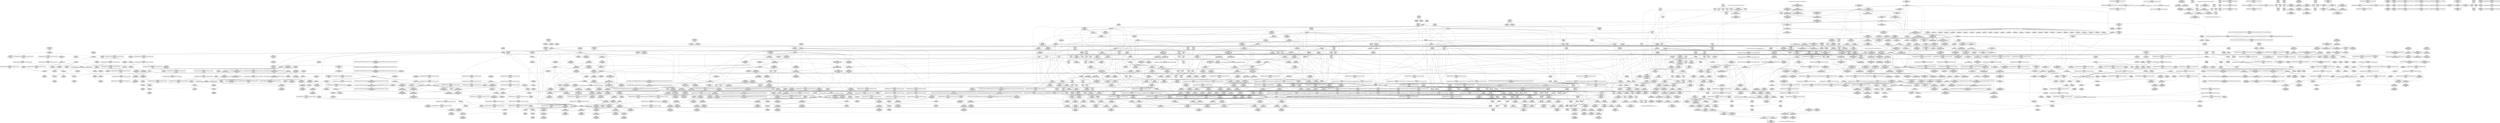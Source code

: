 digraph {
	CE0x465fcd0 [shape=record,shape=Mrecord,label="{CE0x465fcd0|GLOBAL:rcu_lock_acquire|*Constant*|*SummSink*}"]
	CE0x45cf1b0 [shape=record,shape=Mrecord,label="{CE0x45cf1b0|current_sid:tmp20|security/selinux/hooks.c,218}"]
	CE0x46066d0 [shape=record,shape=Mrecord,label="{CE0x46066d0|current_sid:tmp24|security/selinux/hooks.c,220}"]
	CE0x45cd320 [shape=record,shape=Mrecord,label="{CE0x45cd320|i64*_getelementptr_inbounds_(_13_x_i64_,_13_x_i64_*___llvm_gcov_ctr126,_i64_0,_i64_11)|*Constant*|*SummSource*}"]
	CE0x46565c0 [shape=record,shape=Mrecord,label="{CE0x46565c0|rcu_read_lock:tmp10|include/linux/rcupdate.h,882}"]
	CE0x45b0590 [shape=record,shape=Mrecord,label="{CE0x45b0590|i32_22|*Constant*}"]
	CE0x4619d00 [shape=record,shape=Mrecord,label="{CE0x4619d00|rcu_read_unlock:tmp22|include/linux/rcupdate.h,935|*SummSource*}"]
	CE0x4640240 [shape=record,shape=Mrecord,label="{CE0x4640240|rcu_read_lock:tmp}"]
	CE0x4602ac0 [shape=record,shape=Mrecord,label="{CE0x4602ac0|rcu_read_lock:tmp15|include/linux/rcupdate.h,882|*SummSource*}"]
	CE0x45f5fe0 [shape=record,shape=Mrecord,label="{CE0x45f5fe0|i64*_getelementptr_inbounds_(_13_x_i64_,_13_x_i64_*___llvm_gcov_ctr126,_i64_0,_i64_12)|*Constant*}"]
	CE0x4690800 [shape=record,shape=Mrecord,label="{CE0x4690800|rcu_lock_release:tmp2}"]
	CE0x459e6b0 [shape=record,shape=Mrecord,label="{CE0x459e6b0|current_sid:tmp2}"]
	CE0x4694330 [shape=record,shape=Mrecord,label="{CE0x4694330|_call_void___preempt_count_add(i32_1)_#10,_!dbg_!27711|include/linux/rcupdate.h,239}"]
	CE0x45b7ff0 [shape=record,shape=Mrecord,label="{CE0x45b7ff0|selinux_ptrace_access_check:tmp2|security/selinux/hooks.c,1942}"]
	CE0x45c4910 [shape=record,shape=Mrecord,label="{CE0x45c4910|current_has_perm:entry|*SummSink*}"]
	CE0x45ed190 [shape=record,shape=Mrecord,label="{CE0x45ed190|i64_7|*Constant*|*SummSource*}"]
	CE0x45a0530 [shape=record,shape=Mrecord,label="{CE0x45a0530|selinux_ptrace_access_check:tmp10|security/selinux/hooks.c,1945|*SummSource*}"]
	CE0x4601b20 [shape=record,shape=Mrecord,label="{CE0x4601b20|rcu_read_unlock:tmp13|include/linux/rcupdate.h,933}"]
	CE0x459b4f0 [shape=record,shape=Mrecord,label="{CE0x459b4f0|selinux_ptrace_access_check:if.then}"]
	CE0x4613d50 [shape=record,shape=Mrecord,label="{CE0x4613d50|%struct.task_struct*_(%struct.task_struct**)*_asm_movq_%gs:$_1:P_,$0_,_r,im,_dirflag_,_fpsr_,_flags_|*SummSink*}"]
	CE0x4616890 [shape=record,shape=Mrecord,label="{CE0x4616890|_call_void_mcount()_#3}"]
	CE0x460bda0 [shape=record,shape=Mrecord,label="{CE0x460bda0|task_sid:tobool4|security/selinux/hooks.c,208}"]
	CE0x45b3f20 [shape=record,shape=Mrecord,label="{CE0x45b3f20|current_sid:do.end}"]
	CE0x45f92b0 [shape=record,shape=Mrecord,label="{CE0x45f92b0|i8*_getelementptr_inbounds_(_41_x_i8_,_41_x_i8_*_.str44,_i32_0,_i32_0)|*Constant*|*SummSink*}"]
	CE0x46e3050 [shape=record,shape=Mrecord,label="{CE0x46e3050|COLLAPSED:_GCMRE___llvm_gcov_ctr129_internal_global_4_x_i64_zeroinitializer:_elem_0:default:}"]
	CE0x462d5b0 [shape=record,shape=Mrecord,label="{CE0x462d5b0|GLOBAL:rcu_read_unlock|*Constant*|*SummSource*}"]
	CE0x4612b90 [shape=record,shape=Mrecord,label="{CE0x4612b90|rcu_read_lock:do.body|*SummSource*}"]
	CE0x460b030 [shape=record,shape=Mrecord,label="{CE0x460b030|task_sid:land.lhs.true2}"]
	CE0x46687e0 [shape=record,shape=Mrecord,label="{CE0x46687e0|rcu_read_unlock:tmp13|include/linux/rcupdate.h,933|*SummSink*}"]
	CE0x45b9050 [shape=record,shape=Mrecord,label="{CE0x45b9050|i64_6|*Constant*}"]
	CE0x45ec100 [shape=record,shape=Mrecord,label="{CE0x45ec100|task_sid:tmp3|*SummSource*}"]
	CE0x46098a0 [shape=record,shape=Mrecord,label="{CE0x46098a0|task_sid:tmp4|*LoadInst*|security/selinux/hooks.c,208|*SummSource*}"]
	CE0x4616700 [shape=record,shape=Mrecord,label="{CE0x4616700|rcu_read_unlock:tmp3|*SummSource*}"]
	CE0x461a880 [shape=record,shape=Mrecord,label="{CE0x461a880|rcu_lock_release:entry}"]
	CE0x466d790 [shape=record,shape=Mrecord,label="{CE0x466d790|task_sid:tmp23|security/selinux/hooks.c,208}"]
	CE0x46d4100 [shape=record,shape=Mrecord,label="{CE0x46d4100|i64*_getelementptr_inbounds_(_4_x_i64_,_4_x_i64_*___llvm_gcov_ctr129,_i64_0,_i64_2)|*Constant*|*SummSource*}"]
	CE0x4692b70 [shape=record,shape=Mrecord,label="{CE0x4692b70|_call_void_rcu_read_unlock()_#10,_!dbg_!27748|security/selinux/hooks.c,209}"]
	CE0x45c5420 [shape=record,shape=Mrecord,label="{CE0x45c5420|_ret_i32_%call2,_!dbg_!27718|security/selinux/hooks.c,1544|*SummSink*}"]
	CE0x466e550 [shape=record,shape=Mrecord,label="{CE0x466e550|VOIDTB_TE:_CE_24,28_}"]
	CE0x46184f0 [shape=record,shape=Mrecord,label="{CE0x46184f0|rcu_read_unlock:land.lhs.true}"]
	CE0x46d4420 [shape=record,shape=Mrecord,label="{CE0x46d4420|__preempt_count_add:do.end}"]
	CE0x4640ea0 [shape=record,shape=Mrecord,label="{CE0x4640ea0|rcu_read_lock:tobool|include/linux/rcupdate.h,882|*SummSource*}"]
	CE0x45ff970 [shape=record,shape=Mrecord,label="{CE0x45ff970|rcu_lock_acquire:tmp6|*SummSink*}"]
	CE0x4690250 [shape=record,shape=Mrecord,label="{CE0x4690250|void_(i32*,_i32,_i32*)*_asm_addl_$1,_%gs:$0_,_*m,ri,*m,_dirflag_,_fpsr_,_flags_|*SummSink*}"]
	CE0x4692a90 [shape=record,shape=Mrecord,label="{CE0x4692a90|GLOBAL:cred_sid|*Constant*}"]
	CE0x45b1b80 [shape=record,shape=Mrecord,label="{CE0x45b1b80|task_sid:tmp19|security/selinux/hooks.c,208}"]
	CE0x463fc90 [shape=record,shape=Mrecord,label="{CE0x463fc90|current_sid:tmp8|security/selinux/hooks.c,218}"]
	CE0x45ba890 [shape=record,shape=Mrecord,label="{CE0x45ba890|selinux_ptrace_access_check:tmp15|security/selinux/hooks.c,1951}"]
	CE0x459d1c0 [shape=record,shape=Mrecord,label="{CE0x459d1c0|get_current:tmp2|*SummSource*}"]
	CE0x4692540 [shape=record,shape=Mrecord,label="{CE0x4692540|__preempt_count_sub:tmp6|./arch/x86/include/asm/preempt.h,78|*SummSink*}"]
	CE0x46c7d40 [shape=record,shape=Mrecord,label="{CE0x46c7d40|__rcu_read_unlock:tmp7|include/linux/rcupdate.h,245|*SummSink*}"]
	CE0x45a2750 [shape=record,shape=Mrecord,label="{CE0x45a2750|selinux_ptrace_access_check:call5|security/selinux/hooks.c,1948}"]
	CE0x461bbc0 [shape=record,shape=Mrecord,label="{CE0x461bbc0|_call_void___rcu_read_unlock()_#10,_!dbg_!27734|include/linux/rcupdate.h,937}"]
	CE0x45b3d40 [shape=record,shape=Mrecord,label="{CE0x45b3d40|current_sid:tmp14|security/selinux/hooks.c,218}"]
	CE0x45fab40 [shape=record,shape=Mrecord,label="{CE0x45fab40|i64*_getelementptr_inbounds_(_13_x_i64_,_13_x_i64_*___llvm_gcov_ctr126,_i64_0,_i64_10)|*Constant*}"]
	CE0x4607b30 [shape=record,shape=Mrecord,label="{CE0x4607b30|avc_has_perm:entry}"]
	CE0x4600020 [shape=record,shape=Mrecord,label="{CE0x4600020|rcu_read_lock:tmp10|include/linux/rcupdate.h,882|*SummSink*}"]
	CE0x46ee940 [shape=record,shape=Mrecord,label="{CE0x46ee940|__preempt_count_sub:bb}"]
	CE0x46d0e60 [shape=record,shape=Mrecord,label="{CE0x46d0e60|i64*_getelementptr_inbounds_(_4_x_i64_,_4_x_i64_*___llvm_gcov_ctr135,_i64_0,_i64_1)|*Constant*|*SummSink*}"]
	CE0x45ed650 [shape=record,shape=Mrecord,label="{CE0x45ed650|current_has_perm:call2|security/selinux/hooks.c,1544}"]
	CE0x46e4340 [shape=record,shape=Mrecord,label="{CE0x46e4340|__preempt_count_sub:bb|*SummSink*}"]
	CE0x46ee570 [shape=record,shape=Mrecord,label="{CE0x46ee570|__preempt_count_sub:tmp7|./arch/x86/include/asm/preempt.h,78|*SummSink*}"]
	CE0x46445c0 [shape=record,shape=Mrecord,label="{CE0x46445c0|i64_1|*Constant*}"]
	CE0x466ef60 [shape=record,shape=Mrecord,label="{CE0x466ef60|VOIDTB_TE:_CE_96,104_}"]
	CE0x4609f80 [shape=record,shape=Mrecord,label="{CE0x4609f80|task_sid:do.body5|*SummSink*}"]
	CE0x46d8a50 [shape=record,shape=Mrecord,label="{CE0x46d8a50|__preempt_count_sub:tmp}"]
	CE0x46cdc50 [shape=record,shape=Mrecord,label="{CE0x46cdc50|__preempt_count_sub:do.end}"]
	CE0x45cf0d0 [shape=record,shape=Mrecord,label="{CE0x45cf0d0|i64*_getelementptr_inbounds_(_11_x_i64_,_11_x_i64_*___llvm_gcov_ctr125,_i64_0,_i64_10)|*Constant*|*SummSink*}"]
	CE0x4654a90 [shape=record,shape=Mrecord,label="{CE0x4654a90|rcu_read_lock:call|include/linux/rcupdate.h,882}"]
	CE0x461ee20 [shape=record,shape=Mrecord,label="{CE0x461ee20|__rcu_read_lock:tmp3|*SummSource*}"]
	CE0x45f7c00 [shape=record,shape=Mrecord,label="{CE0x45f7c00|i64*_getelementptr_inbounds_(_2_x_i64_,_2_x_i64_*___llvm_gcov_ctr136,_i64_0,_i64_0)|*Constant*}"]
	CE0x45c9370 [shape=record,shape=Mrecord,label="{CE0x45c9370|current_sid:tmp4|security/selinux/hooks.c,218|*SummSource*}"]
	CE0x46c1e80 [shape=record,shape=Mrecord,label="{CE0x46c1e80|__preempt_count_add:do.end|*SummSink*}"]
	CE0x45a2f30 [shape=record,shape=Mrecord,label="{CE0x45a2f30|task_sid:do.end6|*SummSource*}"]
	CE0x459a4e0 [shape=record,shape=Mrecord,label="{CE0x459a4e0|selinux_ptrace_access_check:entry|*SummSource*}"]
	CE0x45b98f0 [shape=record,shape=Mrecord,label="{CE0x45b98f0|task_sid:tmp15|security/selinux/hooks.c,208|*SummSource*}"]
	CE0x46c7a30 [shape=record,shape=Mrecord,label="{CE0x46c7a30|__preempt_count_add:do.body}"]
	CE0x463bc80 [shape=record,shape=Mrecord,label="{CE0x463bc80|_call_void_lockdep_rcu_suspicious(i8*_getelementptr_inbounds_(_25_x_i8_,_25_x_i8_*_.str45,_i32_0,_i32_0),_i32_883,_i8*_getelementptr_inbounds_(_42_x_i8_,_42_x_i8_*_.str46,_i32_0,_i32_0))_#10,_!dbg_!27728|include/linux/rcupdate.h,882}"]
	CE0x46ed910 [shape=record,shape=Mrecord,label="{CE0x46ed910|i64*_getelementptr_inbounds_(_4_x_i64_,_4_x_i64_*___llvm_gcov_ctr135,_i64_0,_i64_2)|*Constant*}"]
	CE0x45a47f0 [shape=record,shape=Mrecord,label="{CE0x45a47f0|i64*_getelementptr_inbounds_(_11_x_i64_,_11_x_i64_*___llvm_gcov_ctr125,_i64_0,_i64_0)|*Constant*|*SummSink*}"]
	CE0x460e8b0 [shape=record,shape=Mrecord,label="{CE0x460e8b0|task_sid:tmp13|security/selinux/hooks.c,208|*SummSource*}"]
	CE0x46c5b80 [shape=record,shape=Mrecord,label="{CE0x46c5b80|i64*_getelementptr_inbounds_(_4_x_i64_,_4_x_i64_*___llvm_gcov_ctr133,_i64_0,_i64_2)|*Constant*}"]
	CE0x4594050 [shape=record,shape=Mrecord,label="{CE0x4594050|selinux_ptrace_access_check:if.then|*SummSink*}"]
	CE0x4693e80 [shape=record,shape=Mrecord,label="{CE0x4693e80|__rcu_read_lock:tmp4|include/linux/rcupdate.h,239|*SummSink*}"]
	CE0x46bfa10 [shape=record,shape=Mrecord,label="{CE0x46bfa10|GLOBAL:__preempt_count|Global_var:__preempt_count}"]
	CE0x466ea20 [shape=record,shape=Mrecord,label="{CE0x466ea20|VOIDTB_TE:_CE_52,56_}"]
	CE0x45b27f0 [shape=record,shape=Mrecord,label="{CE0x45b27f0|i64*_getelementptr_inbounds_(_2_x_i64_,_2_x_i64_*___llvm_gcov_ctr136,_i64_0,_i64_1)|*Constant*}"]
	CE0x4611250 [shape=record,shape=Mrecord,label="{CE0x4611250|rcu_read_lock:call|include/linux/rcupdate.h,882|*SummSource*}"]
	CE0x4644820 [shape=record,shape=Mrecord,label="{CE0x4644820|rcu_read_lock:tmp1|*SummSource*}"]
	CE0x462c250 [shape=record,shape=Mrecord,label="{CE0x462c250|cred_sid:entry|*SummSource*}"]
	CE0x4697120 [shape=record,shape=Mrecord,label="{CE0x4697120|i64*_getelementptr_inbounds_(_13_x_i64_,_13_x_i64_*___llvm_gcov_ctr126,_i64_0,_i64_12)|*Constant*}"]
	CE0x4625550 [shape=record,shape=Mrecord,label="{CE0x4625550|GLOBAL:__llvm_gcov_ctr126|Global_var:__llvm_gcov_ctr126}"]
	CE0x46e4990 [shape=record,shape=Mrecord,label="{CE0x46e4990|i64*_getelementptr_inbounds_(_4_x_i64_,_4_x_i64_*___llvm_gcov_ctr135,_i64_0,_i64_0)|*Constant*|*SummSource*}"]
	CE0x4657fc0 [shape=record,shape=Mrecord,label="{CE0x4657fc0|i64*_getelementptr_inbounds_(_11_x_i64_,_11_x_i64_*___llvm_gcov_ctr127,_i64_0,_i64_10)|*Constant*}"]
	CE0x4654030 [shape=record,shape=Mrecord,label="{CE0x4654030|rcu_read_lock:tmp2}"]
	CE0x46fb730 [shape=record,shape=Mrecord,label="{CE0x46fb730|__preempt_count_add:tmp5|./arch/x86/include/asm/preempt.h,72}"]
	CE0x4654320 [shape=record,shape=Mrecord,label="{CE0x4654320|rcu_read_lock:tmp3}"]
	CE0x465cbe0 [shape=record,shape=Mrecord,label="{CE0x465cbe0|rcu_read_unlock:tmp1|*SummSource*}"]
	CE0x45998b0 [shape=record,shape=Mrecord,label="{CE0x45998b0|selinux_ptrace_access_check:call|security/selinux/hooks.c,1941}"]
	CE0x45f40e0 [shape=record,shape=Mrecord,label="{CE0x45f40e0|task_sid:do.body5}"]
	CE0x4650f80 [shape=record,shape=Mrecord,label="{CE0x4650f80|i64_3|*Constant*}"]
	CE0x4649160 [shape=record,shape=Mrecord,label="{CE0x4649160|i64*_getelementptr_inbounds_(_11_x_i64_,_11_x_i64_*___llvm_gcov_ctr125,_i64_0,_i64_9)|*Constant*}"]
	CE0x45be1d0 [shape=record,shape=Mrecord,label="{CE0x45be1d0|_ret_i32_%retval.0,_!dbg_!27728|security/selinux/avc.c,775}"]
	CE0x45ebbd0 [shape=record,shape=Mrecord,label="{CE0x45ebbd0|i64*_getelementptr_inbounds_(_11_x_i64_,_11_x_i64_*___llvm_gcov_ctr125,_i64_0,_i64_8)|*Constant*|*SummSource*}"]
	CE0x4652190 [shape=record,shape=Mrecord,label="{CE0x4652190|GLOBAL:__llvm_gcov_ctr132|Global_var:__llvm_gcov_ctr132|*SummSource*}"]
	CE0x46460e0 [shape=record,shape=Mrecord,label="{CE0x46460e0|rcu_lock_acquire:__here|*SummSink*}"]
	CE0x45c6870 [shape=record,shape=Mrecord,label="{CE0x45c6870|i32_22|*Constant*}"]
	CE0x45ff900 [shape=record,shape=Mrecord,label="{CE0x45ff900|rcu_lock_acquire:tmp6|*SummSource*}"]
	CE0x45ea5e0 [shape=record,shape=Mrecord,label="{CE0x45ea5e0|_call_void_rcu_read_lock()_#10,_!dbg_!27712|security/selinux/hooks.c,207|*SummSink*}"]
	CE0x466a280 [shape=record,shape=Mrecord,label="{CE0x466a280|current_sid:tmp9|security/selinux/hooks.c,218}"]
	CE0x45b4c20 [shape=record,shape=Mrecord,label="{CE0x45b4c20|GLOBAL:current_sid|*Constant*|*SummSink*}"]
	CE0x465b7e0 [shape=record,shape=Mrecord,label="{CE0x465b7e0|rcu_lock_release:tmp|*SummSink*}"]
	CE0x46cce40 [shape=record,shape=Mrecord,label="{CE0x46cce40|__preempt_count_sub:val|Function::__preempt_count_sub&Arg::val::|*SummSink*}"]
	CE0x461d150 [shape=record,shape=Mrecord,label="{CE0x461d150|current_sid:if.then}"]
	CE0x45c5230 [shape=record,shape=Mrecord,label="{CE0x45c5230|current_has_perm:perms|Function::current_has_perm&Arg::perms::|*SummSource*}"]
	CE0x4695c60 [shape=record,shape=Mrecord,label="{CE0x4695c60|i64*_getelementptr_inbounds_(_4_x_i64_,_4_x_i64_*___llvm_gcov_ctr128,_i64_0,_i64_2)|*Constant*|*SummSink*}"]
	CE0x459e9e0 [shape=record,shape=Mrecord,label="{CE0x459e9e0|GLOBAL:cap_ptrace_access_check|*Constant*|*SummSink*}"]
	CE0x45ea990 [shape=record,shape=Mrecord,label="{CE0x45ea990|0:_i8,_:_GCMR_current_sid.__warned_internal_global_i8_0,_section_.data.unlikely_,_align_1:_elem_0:default:}"]
	CE0x4623010 [shape=record,shape=Mrecord,label="{CE0x4623010|GLOBAL:get_current|*Constant*}"]
	CE0x461b910 [shape=record,shape=Mrecord,label="{CE0x461b910|_ret_void,_!dbg_!27717|include/linux/rcupdate.h,424|*SummSource*}"]
	CE0x45b4010 [shape=record,shape=Mrecord,label="{CE0x45b4010|current_sid:do.end|*SummSource*}"]
	CE0x462c180 [shape=record,shape=Mrecord,label="{CE0x462c180|cred_sid:entry}"]
	CE0x46acb50 [shape=record,shape=Mrecord,label="{CE0x46acb50|__rcu_read_lock:tmp}"]
	"CONST[source:2(external),value:2(dynamic)][purpose:{subject}][SrcIdx:5]"
	CE0x465c890 [shape=record,shape=Mrecord,label="{CE0x465c890|rcu_lock_release:tmp}"]
	CE0x463a7c0 [shape=record,shape=Mrecord,label="{CE0x463a7c0|get_current:tmp3|*SummSource*}"]
	CE0x462ca50 [shape=record,shape=Mrecord,label="{CE0x462ca50|_ret_i32_%tmp6,_!dbg_!27716|security/selinux/hooks.c,197|*SummSource*}"]
	CE0x4597d50 [shape=record,shape=Mrecord,label="{CE0x4597d50|selinux_ptrace_access_check:if.end6|*SummSink*}"]
	CE0x45f4280 [shape=record,shape=Mrecord,label="{CE0x45f4280|current_sid:tmp12|security/selinux/hooks.c,218|*SummSource*}"]
	CE0x4601000 [shape=record,shape=Mrecord,label="{CE0x4601000|rcu_read_lock:call3|include/linux/rcupdate.h,882|*SummSink*}"]
	CE0x4602140 [shape=record,shape=Mrecord,label="{CE0x4602140|rcu_read_lock:tmp13|include/linux/rcupdate.h,882|*SummSource*}"]
	CE0x4644d50 [shape=record,shape=Mrecord,label="{CE0x4644d50|rcu_read_lock:if.end}"]
	CE0x465a780 [shape=record,shape=Mrecord,label="{CE0x465a780|rcu_read_unlock:tmp2|*SummSink*}"]
	CE0x4662220 [shape=record,shape=Mrecord,label="{CE0x4662220|cred_sid:tmp6|security/selinux/hooks.c,197}"]
	CE0x45b9370 [shape=record,shape=Mrecord,label="{CE0x45b9370|task_sid:tmp15|security/selinux/hooks.c,208}"]
	CE0x45efa30 [shape=record,shape=Mrecord,label="{CE0x45efa30|task_sid:tmp17|security/selinux/hooks.c,208|*SummSink*}"]
	CE0x46625e0 [shape=record,shape=Mrecord,label="{CE0x46625e0|cred_sid:tmp6|security/selinux/hooks.c,197|*SummSink*}"]
	CE0x4668120 [shape=record,shape=Mrecord,label="{CE0x4668120|current_sid:tmp14|security/selinux/hooks.c,218}"]
	CE0x46d86f0 [shape=record,shape=Mrecord,label="{CE0x46d86f0|i64*_getelementptr_inbounds_(_4_x_i64_,_4_x_i64_*___llvm_gcov_ctr129,_i64_0,_i64_0)|*Constant*}"]
	CE0x46acd90 [shape=record,shape=Mrecord,label="{CE0x46acd90|i64*_getelementptr_inbounds_(_4_x_i64_,_4_x_i64_*___llvm_gcov_ctr129,_i64_0,_i64_1)|*Constant*|*SummSink*}"]
	CE0x463a610 [shape=record,shape=Mrecord,label="{CE0x463a610|get_current:tmp3}"]
	CE0x459d6f0 [shape=record,shape=Mrecord,label="{CE0x459d6f0|current_sid:tobool|security/selinux/hooks.c,218|*SummSink*}"]
	CE0x46f9610 [shape=record,shape=Mrecord,label="{CE0x46f9610|i64*_getelementptr_inbounds_(_4_x_i64_,_4_x_i64_*___llvm_gcov_ctr135,_i64_0,_i64_2)|*Constant*|*SummSink*}"]
	CE0x46454c0 [shape=record,shape=Mrecord,label="{CE0x46454c0|get_current:tmp|*SummSource*}"]
	CE0x46019b0 [shape=record,shape=Mrecord,label="{CE0x46019b0|rcu_read_unlock:call3|include/linux/rcupdate.h,933|*SummSink*}"]
	CE0x46540a0 [shape=record,shape=Mrecord,label="{CE0x46540a0|rcu_read_lock:tmp2|*SummSource*}"]
	CE0x464ce40 [shape=record,shape=Mrecord,label="{CE0x464ce40|i32_934|*Constant*|*SummSource*}"]
	CE0x45a8510 [shape=record,shape=Mrecord,label="{CE0x45a8510|selinux_ptrace_access_check:retval.0|*SummSink*}"]
	CE0x46b24f0 [shape=record,shape=Mrecord,label="{CE0x46b24f0|i64_ptrtoint_(i8*_blockaddress(_rcu_lock_release,_%__here)_to_i64)|*Constant*|*SummSink*}"]
	CE0x464c060 [shape=record,shape=Mrecord,label="{CE0x464c060|rcu_read_unlock:tmp18|include/linux/rcupdate.h,933}"]
	CE0x45933d0 [shape=record,shape=Mrecord,label="{CE0x45933d0|GLOBAL:current_has_perm|*Constant*}"]
	CE0x46ad740 [shape=record,shape=Mrecord,label="{CE0x46ad740|i64*_getelementptr_inbounds_(_4_x_i64_,_4_x_i64_*___llvm_gcov_ctr135,_i64_0,_i64_1)|*Constant*}"]
	CE0x4622330 [shape=record,shape=Mrecord,label="{CE0x4622330|i32_77|*Constant*}"]
	CE0x4669a80 [shape=record,shape=Mrecord,label="{CE0x4669a80|_call_void_mcount()_#3|*SummSink*}"]
	CE0x46947c0 [shape=record,shape=Mrecord,label="{CE0x46947c0|task_sid:tmp8|security/selinux/hooks.c,208}"]
	CE0x45c5150 [shape=record,shape=Mrecord,label="{CE0x45c5150|_ret_i32_%call2,_!dbg_!27718|security/selinux/hooks.c,1544}"]
	CE0x45af6c0 [shape=record,shape=Mrecord,label="{CE0x45af6c0|_ret_%struct.task_struct*_%tmp4,_!dbg_!27714|./arch/x86/include/asm/current.h,14}"]
	CE0x4692b00 [shape=record,shape=Mrecord,label="{CE0x4692b00|GLOBAL:rcu_read_unlock|*Constant*}"]
	CE0x46185c0 [shape=record,shape=Mrecord,label="{CE0x46185c0|rcu_read_unlock:land.lhs.true|*SummSource*}"]
	CE0x45f0710 [shape=record,shape=Mrecord,label="{CE0x45f0710|current_sid:tmp8|security/selinux/hooks.c,218|*SummSink*}"]
	CE0x45a3c30 [shape=record,shape=Mrecord,label="{CE0x45a3c30|current_sid:tmp7|security/selinux/hooks.c,218|*SummSource*}"]
	CE0x4662fa0 [shape=record,shape=Mrecord,label="{CE0x4662fa0|i64*_getelementptr_inbounds_(_2_x_i64_,_2_x_i64_*___llvm_gcov_ctr98,_i64_0,_i64_0)|*Constant*|*SummSink*}"]
	CE0x45aff20 [shape=record,shape=Mrecord,label="{CE0x45aff20|current_sid:cred|security/selinux/hooks.c,218|*SummSource*}"]
	CE0x45f9f70 [shape=record,shape=Mrecord,label="{CE0x45f9f70|task_sid:tmp20|security/selinux/hooks.c,208}"]
	CE0x45bc910 [shape=record,shape=Mrecord,label="{CE0x45bc910|current_has_perm:tmp2|*SummSink*}"]
	CE0x4691a20 [shape=record,shape=Mrecord,label="{CE0x4691a20|_call_void___preempt_count_sub(i32_1)_#10,_!dbg_!27715|include/linux/rcupdate.h,244}"]
	CE0x463fae0 [shape=record,shape=Mrecord,label="{CE0x463fae0|i64*_getelementptr_inbounds_(_2_x_i64_,_2_x_i64_*___llvm_gcov_ctr98,_i64_0,_i64_0)|*Constant*|*SummSource*}"]
	CE0x46578f0 [shape=record,shape=Mrecord,label="{CE0x46578f0|rcu_read_lock:tmp20|include/linux/rcupdate.h,882|*SummSource*}"]
	CE0x4651c50 [shape=record,shape=Mrecord,label="{CE0x4651c50|i64*_getelementptr_inbounds_(_11_x_i64_,_11_x_i64_*___llvm_gcov_ctr132,_i64_0,_i64_0)|*Constant*}"]
	CE0x46692f0 [shape=record,shape=Mrecord,label="{CE0x46692f0|rcu_read_unlock:tmp7|include/linux/rcupdate.h,933|*SummSource*}"]
	CE0x4612520 [shape=record,shape=Mrecord,label="{CE0x4612520|_ret_void,_!dbg_!27717|include/linux/rcupdate.h,419|*SummSink*}"]
	CE0x45c8ea0 [shape=record,shape=Mrecord,label="{CE0x45c8ea0|i8*_getelementptr_inbounds_(_25_x_i8_,_25_x_i8_*_.str3,_i32_0,_i32_0)|*Constant*|*SummSink*}"]
	CE0x46e1490 [shape=record,shape=Mrecord,label="{CE0x46e1490|__preempt_count_add:tmp1|*SummSink*}"]
	CE0x46e2fe0 [shape=record,shape=Mrecord,label="{CE0x46e2fe0|__preempt_count_add:tmp}"]
	CE0x461f450 [shape=record,shape=Mrecord,label="{CE0x461f450|i32_208|*Constant*}"]
	CE0x461dcd0 [shape=record,shape=Mrecord,label="{CE0x461dcd0|i64*_getelementptr_inbounds_(_4_x_i64_,_4_x_i64_*___llvm_gcov_ctr128,_i64_0,_i64_3)|*Constant*|*SummSink*}"]
	CE0x45cf020 [shape=record,shape=Mrecord,label="{CE0x45cf020|i64*_getelementptr_inbounds_(_11_x_i64_,_11_x_i64_*___llvm_gcov_ctr125,_i64_0,_i64_10)|*Constant*|*SummSource*}"]
	CE0x45a1790 [shape=record,shape=Mrecord,label="{CE0x45a1790|selinux_ptrace_access_check:tmp13|security/selinux/hooks.c,1946|*SummSource*}"]
	CE0x45bc650 [shape=record,shape=Mrecord,label="{CE0x45bc650|current_sid:call|security/selinux/hooks.c,218|*SummSink*}"]
	CE0x45cec40 [shape=record,shape=Mrecord,label="{CE0x45cec40|i64*_getelementptr_inbounds_(_11_x_i64_,_11_x_i64_*___llvm_gcov_ctr125,_i64_0,_i64_10)|*Constant*}"]
	CE0x4659250 [shape=record,shape=Mrecord,label="{CE0x4659250|cred_sid:bb|*SummSink*}"]
	CE0x4690870 [shape=record,shape=Mrecord,label="{CE0x4690870|rcu_lock_release:tmp2|*SummSource*}"]
	CE0x465c970 [shape=record,shape=Mrecord,label="{CE0x465c970|rcu_lock_release:tmp|*SummSource*}"]
	CE0x46429f0 [shape=record,shape=Mrecord,label="{CE0x46429f0|rcu_read_lock:tmp4|include/linux/rcupdate.h,882}"]
	CE0x45a13c0 [shape=record,shape=Mrecord,label="{CE0x45a13c0|_call_void_mcount()_#3}"]
	CE0x45b6cb0 [shape=record,shape=Mrecord,label="{CE0x45b6cb0|current_sid:land.lhs.true2|*SummSource*}"]
	CE0x465a100 [shape=record,shape=Mrecord,label="{CE0x465a100|cred_sid:sid|security/selinux/hooks.c,197|*SummSink*}"]
	CE0x464fd20 [shape=record,shape=Mrecord,label="{CE0x464fd20|task_sid:tobool1|security/selinux/hooks.c,208}"]
	CE0x46cbb30 [shape=record,shape=Mrecord,label="{CE0x46cbb30|i64*_getelementptr_inbounds_(_4_x_i64_,_4_x_i64_*___llvm_gcov_ctr129,_i64_0,_i64_1)|*Constant*}"]
	CE0x46d4a90 [shape=record,shape=Mrecord,label="{CE0x46d4a90|__preempt_count_add:tmp6|./arch/x86/include/asm/preempt.h,73}"]
	CE0x4646000 [shape=record,shape=Mrecord,label="{CE0x4646000|rcu_lock_acquire:__here|*SummSource*}"]
	CE0x45cd500 [shape=record,shape=Mrecord,label="{CE0x45cd500|task_sid:tmp24|security/selinux/hooks.c,208|*SummSink*}"]
	CE0x46aeec0 [shape=record,shape=Mrecord,label="{CE0x46aeec0|__preempt_count_sub:entry}"]
	CE0x4608020 [shape=record,shape=Mrecord,label="{CE0x4608020|task_sid:tmp|*SummSink*}"]
	CE0x45a95b0 [shape=record,shape=Mrecord,label="{CE0x45a95b0|VOIDTB_TE:_CE_144,152_}"]
	CE0x4639940 [shape=record,shape=Mrecord,label="{CE0x4639940|rcu_read_lock:tmp8|include/linux/rcupdate.h,882|*SummSource*}"]
	CE0x46218a0 [shape=record,shape=Mrecord,label="{CE0x46218a0|current_sid:tmp1}"]
	CE0x4622f60 [shape=record,shape=Mrecord,label="{CE0x4622f60|current_sid:call4|security/selinux/hooks.c,218}"]
	CE0x4612ff0 [shape=record,shape=Mrecord,label="{CE0x4612ff0|GLOBAL:__llvm_gcov_ctr126|Global_var:__llvm_gcov_ctr126}"]
	CE0x45be850 [shape=record,shape=Mrecord,label="{CE0x45be850|i64*_getelementptr_inbounds_(_9_x_i64_,_9_x_i64_*___llvm_gcov_ctr124,_i64_0,_i64_7)|*Constant*|*SummSink*}"]
	CE0x466e8c0 [shape=record,shape=Mrecord,label="{CE0x466e8c0|VOIDTB_TE:_CE_44,48_}"]
	CE0x45f9700 [shape=record,shape=Mrecord,label="{CE0x45f9700|i64*_getelementptr_inbounds_(_13_x_i64_,_13_x_i64_*___llvm_gcov_ctr126,_i64_0,_i64_9)|*Constant*|*SummSource*}"]
	CE0x46464c0 [shape=record,shape=Mrecord,label="{CE0x46464c0|0:_i8,_:_GCMR_rcu_read_unlock.__warned_internal_global_i8_0,_section_.data.unlikely_,_align_1:_elem_0:default:}"]
	CE0x464c840 [shape=record,shape=Mrecord,label="{CE0x464c840|_call_void_lockdep_rcu_suspicious(i8*_getelementptr_inbounds_(_25_x_i8_,_25_x_i8_*_.str45,_i32_0,_i32_0),_i32_934,_i8*_getelementptr_inbounds_(_44_x_i8_,_44_x_i8_*_.str47,_i32_0,_i32_0))_#10,_!dbg_!27726|include/linux/rcupdate.h,933|*SummSource*}"]
	CE0x4609580 [shape=record,shape=Mrecord,label="{CE0x4609580|avc_has_perm:requested|Function::avc_has_perm&Arg::requested::}"]
	CE0x45edd70 [shape=record,shape=Mrecord,label="{CE0x45edd70|i64*_getelementptr_inbounds_(_11_x_i64_,_11_x_i64_*___llvm_gcov_ctr125,_i64_0,_i64_6)|*Constant*|*SummSource*}"]
	CE0x463d220 [shape=record,shape=Mrecord,label="{CE0x463d220|i32_883|*Constant*|*SummSink*}"]
	CE0x46cd3d0 [shape=record,shape=Mrecord,label="{CE0x46cd3d0|__rcu_read_unlock:bb}"]
	CE0x46fcaf0 [shape=record,shape=Mrecord,label="{CE0x46fcaf0|i64*_getelementptr_inbounds_(_4_x_i64_,_4_x_i64_*___llvm_gcov_ctr135,_i64_0,_i64_1)|*Constant*|*SummSource*}"]
	CE0x45a40c0 [shape=record,shape=Mrecord,label="{CE0x45a40c0|rcu_read_lock:do.body}"]
	CE0x46c0230 [shape=record,shape=Mrecord,label="{CE0x46c0230|__preempt_count_add:tmp1|*SummSource*}"]
	CE0x46fb1f0 [shape=record,shape=Mrecord,label="{CE0x46fb1f0|__preempt_count_add:tmp2|*SummSource*}"]
	CE0x45eeb00 [shape=record,shape=Mrecord,label="{CE0x45eeb00|current_sid:tmp14|security/selinux/hooks.c,218|*SummSource*}"]
	CE0x45aa250 [shape=record,shape=Mrecord,label="{CE0x45aa250|i32_(i32,_i32,_i16,_i32,_%struct.common_audit_data*)*_bitcast_(i32_(i32,_i32,_i16,_i32,_%struct.common_audit_data.495*)*_avc_has_perm_to_i32_(i32,_i32,_i16,_i32,_%struct.common_audit_data*)*)|*Constant*|*SummSink*}"]
	CE0x464e490 [shape=record,shape=Mrecord,label="{CE0x464e490|rcu_read_unlock:tmp19|include/linux/rcupdate.h,933|*SummSink*}"]
	CE0x45ba480 [shape=record,shape=Mrecord,label="{CE0x45ba480|selinux_ptrace_access_check:tmp14|security/selinux/hooks.c,1951|*SummSource*}"]
	CE0x4657480 [shape=record,shape=Mrecord,label="{CE0x4657480|rcu_read_lock:tmp19|include/linux/rcupdate.h,882}"]
	CE0x45e9f40 [shape=record,shape=Mrecord,label="{CE0x45e9f40|task_sid:tmp10|security/selinux/hooks.c,208}"]
	CE0x4601f00 [shape=record,shape=Mrecord,label="{CE0x4601f00|rcu_read_lock:tmp13|include/linux/rcupdate.h,882}"]
	CE0x45bedd0 [shape=record,shape=Mrecord,label="{CE0x45bedd0|selinux_ptrace_access_check:call3|security/selinux/hooks.c,1946}"]
	CE0x46c4650 [shape=record,shape=Mrecord,label="{CE0x46c4650|__preempt_count_sub:tmp6|./arch/x86/include/asm/preempt.h,78}"]
	CE0x46c0d90 [shape=record,shape=Mrecord,label="{CE0x46c0d90|i64*_getelementptr_inbounds_(_4_x_i64_,_4_x_i64_*___llvm_gcov_ctr128,_i64_0,_i64_0)|*Constant*|*SummSink*}"]
	CE0x46170e0 [shape=record,shape=Mrecord,label="{CE0x46170e0|rcu_read_unlock:tmp16|include/linux/rcupdate.h,933|*SummSource*}"]
	CE0x465c080 [shape=record,shape=Mrecord,label="{CE0x465c080|rcu_read_unlock:tmp11|include/linux/rcupdate.h,933|*SummSink*}"]
	CE0x45932b0 [shape=record,shape=Mrecord,label="{CE0x45932b0|task_sid:if.end|*SummSource*}"]
	CE0x45f64f0 [shape=record,shape=Mrecord,label="{CE0x45f64f0|task_sid:tmp26|security/selinux/hooks.c,208|*SummSource*}"]
	CE0x46143e0 [shape=record,shape=Mrecord,label="{CE0x46143e0|i64*_getelementptr_inbounds_(_2_x_i64_,_2_x_i64_*___llvm_gcov_ctr131,_i64_0,_i64_0)|*Constant*|*SummSource*}"]
	CE0x4636230 [shape=record,shape=Mrecord,label="{CE0x4636230|_call_void_lock_acquire(%struct.lockdep_map*_%map,_i32_0,_i32_0,_i32_2,_i32_0,_%struct.lockdep_map*_null,_i64_ptrtoint_(i8*_blockaddress(_rcu_lock_acquire,_%__here)_to_i64))_#10,_!dbg_!27716|include/linux/rcupdate.h,418|*SummSink*}"]
	CE0x459b9c0 [shape=record,shape=Mrecord,label="{CE0x459b9c0|COLLAPSED:_GCMRE___llvm_gcov_ctr124_internal_global_9_x_i64_zeroinitializer:_elem_0:default:}"]
	CE0x462de00 [shape=record,shape=Mrecord,label="{CE0x462de00|_ret_void,_!dbg_!27735|include/linux/rcupdate.h,938|*SummSink*}"]
	CE0x4690fd0 [shape=record,shape=Mrecord,label="{CE0x4690fd0|__rcu_read_lock:tmp1|*SummSource*}"]
	CE0x45d7460 [shape=record,shape=Mrecord,label="{CE0x45d7460|selinux_ptrace_access_check:tmp7|security/selinux/hooks.c,1943|*SummSource*}"]
	CE0x461b4d0 [shape=record,shape=Mrecord,label="{CE0x461b4d0|rcu_lock_release:map|Function::rcu_lock_release&Arg::map::|*SummSink*}"]
	CE0x461a710 [shape=record,shape=Mrecord,label="{CE0x461a710|_call_void_rcu_lock_release(%struct.lockdep_map*_rcu_lock_map)_#10,_!dbg_!27733|include/linux/rcupdate.h,935|*SummSink*}"]
	CE0x45f5250 [shape=record,shape=Mrecord,label="{CE0x45f5250|_ret_void,_!dbg_!27735|include/linux/rcupdate.h,884|*SummSource*}"]
	CE0x45a7fb0 [shape=record,shape=Mrecord,label="{CE0x45a7fb0|get_current:tmp1}"]
	CE0x46145e0 [shape=record,shape=Mrecord,label="{CE0x46145e0|cred_sid:tmp}"]
	CE0x4642870 [shape=record,shape=Mrecord,label="{CE0x4642870|i64_2|*Constant*}"]
	CE0x45a82f0 [shape=record,shape=Mrecord,label="{CE0x45a82f0|i64*_getelementptr_inbounds_(_9_x_i64_,_9_x_i64_*___llvm_gcov_ctr124,_i64_0,_i64_0)|*Constant*|*SummSink*}"]
	CE0x45b0660 [shape=record,shape=Mrecord,label="{CE0x45b0660|selinux_ptrace_access_check:tmp17|security/selinux/hooks.c,1952|*SummSource*}"]
	CE0x4631370 [shape=record,shape=Mrecord,label="{CE0x4631370|i64*_getelementptr_inbounds_(_4_x_i64_,_4_x_i64_*___llvm_gcov_ctr129,_i64_0,_i64_3)|*Constant*|*SummSource*}"]
	CE0x45f9140 [shape=record,shape=Mrecord,label="{CE0x45f9140|i8*_getelementptr_inbounds_(_41_x_i8_,_41_x_i8_*_.str44,_i32_0,_i32_0)|*Constant*}"]
	CE0x4625300 [shape=record,shape=Mrecord,label="{CE0x4625300|task_sid:tmp6|security/selinux/hooks.c,208}"]
	CE0x4668db0 [shape=record,shape=Mrecord,label="{CE0x4668db0|i64*_getelementptr_inbounds_(_4_x_i64_,_4_x_i64_*___llvm_gcov_ctr134,_i64_0,_i64_2)|*Constant*}"]
	CE0x4694210 [shape=record,shape=Mrecord,label="{CE0x4694210|task_sid:do.end}"]
	CE0x4640c60 [shape=record,shape=Mrecord,label="{CE0x4640c60|rcu_read_lock:tobool|include/linux/rcupdate.h,882}"]
	CE0x45c1b40 [shape=record,shape=Mrecord,label="{CE0x45c1b40|task_sid:entry}"]
	CE0x45cdd20 [shape=record,shape=Mrecord,label="{CE0x45cdd20|i64*_getelementptr_inbounds_(_11_x_i64_,_11_x_i64_*___llvm_gcov_ctr125,_i64_0,_i64_9)|*Constant*|*SummSink*}"]
	CE0x45b9af0 [shape=record,shape=Mrecord,label="{CE0x45b9af0|current_has_perm:call1|security/selinux/hooks.c,1543}"]
	CE0x460cc40 [shape=record,shape=Mrecord,label="{CE0x460cc40|i64_5|*Constant*}"]
	CE0x46026d0 [shape=record,shape=Mrecord,label="{CE0x46026d0|rcu_read_lock:tmp14|include/linux/rcupdate.h,882|*SummSink*}"]
	CE0x463f310 [shape=record,shape=Mrecord,label="{CE0x463f310|rcu_read_unlock:if.end}"]
	CE0x459e270 [shape=record,shape=Mrecord,label="{CE0x459e270|_call_void_mcount()_#3|*SummSource*}"]
	CE0x4631910 [shape=record,shape=Mrecord,label="{CE0x4631910|__rcu_read_lock:bb}"]
	CE0x45b0460 [shape=record,shape=Mrecord,label="{CE0x45b0460|current_sid:tmp21|security/selinux/hooks.c,218|*SummSource*}"]
	CE0x46595a0 [shape=record,shape=Mrecord,label="{CE0x46595a0|i64*_getelementptr_inbounds_(_11_x_i64_,_11_x_i64_*___llvm_gcov_ctr127,_i64_0,_i64_9)|*Constant*}"]
	CE0x4652cc0 [shape=record,shape=Mrecord,label="{CE0x4652cc0|rcu_read_unlock:tmp9|include/linux/rcupdate.h,933}"]
	CE0x4658130 [shape=record,shape=Mrecord,label="{CE0x4658130|rcu_read_lock:tmp21|include/linux/rcupdate.h,884|*SummSource*}"]
	CE0x4639b20 [shape=record,shape=Mrecord,label="{CE0x4639b20|rcu_read_lock:tobool1|include/linux/rcupdate.h,882}"]
	CE0x4651f20 [shape=record,shape=Mrecord,label="{CE0x4651f20|current_sid:tmp16|security/selinux/hooks.c,218}"]
	CE0x462c110 [shape=record,shape=Mrecord,label="{CE0x462c110|GLOBAL:cred_sid|*Constant*|*SummSink*}"]
	CE0x46c96d0 [shape=record,shape=Mrecord,label="{CE0x46c96d0|i64*_getelementptr_inbounds_(_4_x_i64_,_4_x_i64_*___llvm_gcov_ctr129,_i64_0,_i64_1)|*Constant*|*SummSource*}"]
	CE0x46605a0 [shape=record,shape=Mrecord,label="{CE0x46605a0|GLOBAL:rcu_lock_acquire|*Constant*}"]
	CE0x4625fb0 [shape=record,shape=Mrecord,label="{CE0x4625fb0|task_sid:tmp20|security/selinux/hooks.c,208}"]
	CE0x46d85e0 [shape=record,shape=Mrecord,label="{CE0x46d85e0|COLLAPSED:_GCMRE___llvm_gcov_ctr135_internal_global_4_x_i64_zeroinitializer:_elem_0:default:}"]
	CE0x45f2a20 [shape=record,shape=Mrecord,label="{CE0x45f2a20|current_sid:tmp11|security/selinux/hooks.c,218}"]
	CE0x4623b90 [shape=record,shape=Mrecord,label="{CE0x4623b90|task_sid:tmp10|security/selinux/hooks.c,208}"]
	CE0x45ba410 [shape=record,shape=Mrecord,label="{CE0x45ba410|selinux_ptrace_access_check:tmp14|security/selinux/hooks.c,1951|*SummSink*}"]
	CE0x462bb70 [shape=record,shape=Mrecord,label="{CE0x462bb70|task_sid:call7|security/selinux/hooks.c,208|*SummSource*}"]
	CE0x466f3f0 [shape=record,shape=Mrecord,label="{CE0x466f3f0|VOIDTB_TE:_CE_160,168_}"]
	CE0x4669a10 [shape=record,shape=Mrecord,label="{CE0x4669a10|_call_void_mcount()_#3|*SummSource*}"]
	CE0x4660870 [shape=record,shape=Mrecord,label="{CE0x4660870|4:_i32,_:_CRE_4,8_|*MultipleSource*|security/selinux/hooks.c,196|security/selinux/hooks.c,197|*LoadInst*|security/selinux/hooks.c,196}"]
	CE0x463e680 [shape=record,shape=Mrecord,label="{CE0x463e680|__rcu_read_lock:entry|*SummSink*}"]
	CE0x464dae0 [shape=record,shape=Mrecord,label="{CE0x464dae0|i64*_getelementptr_inbounds_(_11_x_i64_,_11_x_i64_*___llvm_gcov_ctr132,_i64_0,_i64_9)|*Constant*|*SummSource*}"]
	CE0x45af4b0 [shape=record,shape=Mrecord,label="{CE0x45af4b0|_ret_%struct.task_struct*_%tmp4,_!dbg_!27714|./arch/x86/include/asm/current.h,14|*SummSource*}"]
	CE0x45943c0 [shape=record,shape=Mrecord,label="{CE0x45943c0|selinux_ptrace_access_check:if.end6|*SummSource*}"]
	CE0x4652ab0 [shape=record,shape=Mrecord,label="{CE0x4652ab0|rcu_read_unlock:tmp8|include/linux/rcupdate.h,933|*SummSource*}"]
	CE0x45b28b0 [shape=record,shape=Mrecord,label="{CE0x45b28b0|i64_3|*Constant*}"]
	CE0x4662ab0 [shape=record,shape=Mrecord,label="{CE0x4662ab0|GLOBAL:rcu_read_lock.__warned|Global_var:rcu_read_lock.__warned|*SummSource*}"]
	CE0x46c7070 [shape=record,shape=Mrecord,label="{CE0x46c7070|COLLAPSED:_GCMRE___llvm_gcov_ctr130_internal_global_4_x_i64_zeroinitializer:_elem_0:default:}"]
	CE0x462d760 [shape=record,shape=Mrecord,label="{CE0x462d760|rcu_read_unlock:entry|*SummSource*}"]
	CE0x45f1ac0 [shape=record,shape=Mrecord,label="{CE0x45f1ac0|rcu_read_lock:entry|*SummSource*}"]
	CE0x45d5020 [shape=record,shape=Mrecord,label="{CE0x45d5020|selinux_ptrace_access_check:tmp6|security/selinux/hooks.c,1943}"]
	CE0x4604820 [shape=record,shape=Mrecord,label="{CE0x4604820|current_sid:security|security/selinux/hooks.c,218|*SummSource*}"]
	CE0x46f4db0 [shape=record,shape=Mrecord,label="{CE0x46f4db0|__preempt_count_sub:tmp5|./arch/x86/include/asm/preempt.h,77|*SummSource*}"]
	CE0x463a310 [shape=record,shape=Mrecord,label="{CE0x463a310|GLOBAL:__llvm_gcov_ctr127|Global_var:__llvm_gcov_ctr127|*SummSink*}"]
	CE0x459ddb0 [shape=record,shape=Mrecord,label="{CE0x459ddb0|GLOBAL:__llvm_gcov_ctr125|Global_var:__llvm_gcov_ctr125}"]
	CE0x466a690 [shape=record,shape=Mrecord,label="{CE0x466a690|__rcu_read_lock:tmp6|include/linux/rcupdate.h,240|*SummSink*}"]
	CE0x45a5e90 [shape=record,shape=Mrecord,label="{CE0x45a5e90|selinux_ptrace_access_check:call7|security/selinux/hooks.c,1951}"]
	CE0x4604400 [shape=record,shape=Mrecord,label="{CE0x4604400|i32_22|*Constant*|*SummSink*}"]
	CE0x45f7260 [shape=record,shape=Mrecord,label="{CE0x45f7260|i32_218|*Constant*|*SummSink*}"]
	CE0x4608b50 [shape=record,shape=Mrecord,label="{CE0x4608b50|i16_2|*Constant*|*SummSource*}"]
	CE0x464da70 [shape=record,shape=Mrecord,label="{CE0x464da70|i64*_getelementptr_inbounds_(_11_x_i64_,_11_x_i64_*___llvm_gcov_ctr132,_i64_0,_i64_9)|*Constant*}"]
	CE0x45a4890 [shape=record,shape=Mrecord,label="{CE0x45a4890|current_sid:tmp}"]
	CE0x462d060 [shape=record,shape=Mrecord,label="{CE0x462d060|_call_void_rcu_read_unlock()_#10,_!dbg_!27748|security/selinux/hooks.c,209|*SummSource*}"]
	CE0x46311b0 [shape=record,shape=Mrecord,label="{CE0x46311b0|GLOBAL:__preempt_count|Global_var:__preempt_count|*SummSink*}"]
	CE0x4669ba0 [shape=record,shape=Mrecord,label="{CE0x4669ba0|rcu_read_unlock:call|include/linux/rcupdate.h,933}"]
	CE0x4609440 [shape=record,shape=Mrecord,label="{CE0x4609440|avc_has_perm:tclass|Function::avc_has_perm&Arg::tclass::}"]
	CE0x462c4c0 [shape=record,shape=Mrecord,label="{CE0x462c4c0|cred_sid:cred|Function::cred_sid&Arg::cred::}"]
	CE0x4612230 [shape=record,shape=Mrecord,label="{CE0x4612230|_ret_void,_!dbg_!27717|include/linux/rcupdate.h,419}"]
	CE0x4622960 [shape=record,shape=Mrecord,label="{CE0x4622960|current_sid:security|security/selinux/hooks.c,218}"]
	CE0x459f730 [shape=record,shape=Mrecord,label="{CE0x459f730|i64_5|*Constant*|*SummSink*}"]
	CE0x45eab50 [shape=record,shape=Mrecord,label="{CE0x45eab50|current_sid:tmp8|security/selinux/hooks.c,218|*SummSource*}"]
	CE0x4654f70 [shape=record,shape=Mrecord,label="{CE0x4654f70|GLOBAL:__llvm_gcov_ctr132|Global_var:__llvm_gcov_ctr132}"]
	CE0x4690b70 [shape=record,shape=Mrecord,label="{CE0x4690b70|rcu_lock_release:tmp3}"]
	CE0x466b1b0 [shape=record,shape=Mrecord,label="{CE0x466b1b0|__rcu_read_unlock:do.body|*SummSource*}"]
	CE0x46c8940 [shape=record,shape=Mrecord,label="{CE0x46c8940|__rcu_read_unlock:tmp2}"]
	CE0x459a640 [shape=record,shape=Mrecord,label="{CE0x459a640|_call_void_mcount()_#3|*SummSource*}"]
	CE0x45bbfc0 [shape=record,shape=Mrecord,label="{CE0x45bbfc0|i32_1|*Constant*}"]
	CE0x466f610 [shape=record,shape=Mrecord,label="{CE0x466f610|selinux_ptrace_access_check:mode|Function::selinux_ptrace_access_check&Arg::mode::}"]
	CE0x46067c0 [shape=record,shape=Mrecord,label="{CE0x46067c0|current_sid:tmp24|security/selinux/hooks.c,220|*SummSource*}"]
	CE0x46155b0 [shape=record,shape=Mrecord,label="{CE0x46155b0|current_sid:tmp13|security/selinux/hooks.c,218}"]
	CE0x45a83f0 [shape=record,shape=Mrecord,label="{CE0x45a83f0|selinux_ptrace_access_check:retval.0|*SummSource*}"]
	CE0x4650010 [shape=record,shape=Mrecord,label="{CE0x4650010|rcu_read_unlock:tmp10|include/linux/rcupdate.h,933|*SummSink*}"]
	CE0x46cc100 [shape=record,shape=Mrecord,label="{CE0x46cc100|__rcu_read_unlock:tmp5|include/linux/rcupdate.h,244|*SummSource*}"]
	CE0x46e32d0 [shape=record,shape=Mrecord,label="{CE0x46e32d0|i64*_getelementptr_inbounds_(_4_x_i64_,_4_x_i64_*___llvm_gcov_ctr134,_i64_0,_i64_0)|*Constant*|*SummSink*}"]
	CE0x460f290 [shape=record,shape=Mrecord,label="{CE0x460f290|_call_void_mcount()_#3|*SummSink*}"]
	CE0x462c6e0 [shape=record,shape=Mrecord,label="{CE0x462c6e0|cred_sid:cred|Function::cred_sid&Arg::cred::|*SummSource*}"]
	CE0x46c6510 [shape=record,shape=Mrecord,label="{CE0x46c6510|i64*_getelementptr_inbounds_(_4_x_i64_,_4_x_i64_*___llvm_gcov_ctr130,_i64_0,_i64_0)|*Constant*|*SummSource*}"]
	CE0x45dce60 [shape=record,shape=Mrecord,label="{CE0x45dce60|__rcu_read_lock:tmp1|*SummSink*}"]
	CE0x46944d0 [shape=record,shape=Mrecord,label="{CE0x46944d0|_call_void___preempt_count_add(i32_1)_#10,_!dbg_!27711|include/linux/rcupdate.h,239|*SummSink*}"]
	CE0x4609350 [shape=record,shape=Mrecord,label="{CE0x4609350|i16_2|*Constant*|*SummSink*}"]
	CE0x45bdc10 [shape=record,shape=Mrecord,label="{CE0x45bdc10|%struct.common_audit_data*_null|*Constant*}"]
	CE0x45b90c0 [shape=record,shape=Mrecord,label="{CE0x45b90c0|i64_6|*Constant*|*SummSource*}"]
	CE0x4693910 [shape=record,shape=Mrecord,label="{CE0x4693910|rcu_lock_acquire:tmp1|*SummSource*}"]
	CE0x45a5b20 [shape=record,shape=Mrecord,label="{CE0x45a5b20|selinux_ptrace_access_check:tmp15|security/selinux/hooks.c,1951|*SummSink*}"]
	CE0x46edf10 [shape=record,shape=Mrecord,label="{CE0x46edf10|__preempt_count_add:tmp7|./arch/x86/include/asm/preempt.h,73}"]
	CE0x46298b0 [shape=record,shape=Mrecord,label="{CE0x46298b0|__rcu_read_unlock:do.end}"]
	CE0x45a71e0 [shape=record,shape=Mrecord,label="{CE0x45a71e0|GLOBAL:task_sid|*Constant*}"]
	CE0x461e880 [shape=record,shape=Mrecord,label="{CE0x461e880|i64_0|*Constant*}"]
	CE0x46040b0 [shape=record,shape=Mrecord,label="{CE0x46040b0|current_sid:tmp21|security/selinux/hooks.c,218|*SummSink*}"]
	CE0x4644fe0 [shape=record,shape=Mrecord,label="{CE0x4644fe0|rcu_read_lock:do.end}"]
	CE0x45ff650 [shape=record,shape=Mrecord,label="{CE0x45ff650|rcu_lock_acquire:tmp6}"]
	CE0x46b2bc0 [shape=record,shape=Mrecord,label="{CE0x46b2bc0|i64*_getelementptr_inbounds_(_4_x_i64_,_4_x_i64_*___llvm_gcov_ctr133,_i64_0,_i64_3)|*Constant*|*SummSink*}"]
	CE0x45ff6c0 [shape=record,shape=Mrecord,label="{CE0x45ff6c0|i64*_getelementptr_inbounds_(_4_x_i64_,_4_x_i64_*___llvm_gcov_ctr130,_i64_0,_i64_3)|*Constant*|*SummSink*}"]
	CE0x463db30 [shape=record,shape=Mrecord,label="{CE0x463db30|rcu_read_lock:tmp17|include/linux/rcupdate.h,882}"]
	CE0x45bdd10 [shape=record,shape=Mrecord,label="{CE0x45bdd10|avc_has_perm:requested|Function::avc_has_perm&Arg::requested::}"]
	CE0x461b410 [shape=record,shape=Mrecord,label="{CE0x461b410|rcu_lock_release:map|Function::rcu_lock_release&Arg::map::|*SummSource*}"]
	CE0x4600b70 [shape=record,shape=Mrecord,label="{CE0x4600b70|rcu_read_lock:call3|include/linux/rcupdate.h,882}"]
	CE0x45c6d50 [shape=record,shape=Mrecord,label="{CE0x45c6d50|rcu_read_lock:bb|*SummSource*}"]
	CE0x46b2b50 [shape=record,shape=Mrecord,label="{CE0x46b2b50|rcu_lock_release:tmp6}"]
	CE0x45f32b0 [shape=record,shape=Mrecord,label="{CE0x45f32b0|current_sid:if.then|*SummSink*}"]
	CE0x46ed3b0 [shape=record,shape=Mrecord,label="{CE0x46ed3b0|__preempt_count_sub:tmp1}"]
	CE0x45be080 [shape=record,shape=Mrecord,label="{CE0x45be080|%struct.common_audit_data*_null|*Constant*|*SummSink*}"]
	CE0x45b1bf0 [shape=record,shape=Mrecord,label="{CE0x45b1bf0|task_sid:tmp18|security/selinux/hooks.c,208|*SummSource*}"]
	CE0x4636590 [shape=record,shape=Mrecord,label="{CE0x4636590|__rcu_read_unlock:tmp4|include/linux/rcupdate.h,244|*SummSource*}"]
	CE0x45b35c0 [shape=record,shape=Mrecord,label="{CE0x45b35c0|cred_sid:tmp1|*SummSink*}"]
	CE0x462e350 [shape=record,shape=Mrecord,label="{CE0x462e350|current_has_perm:bb|*SummSink*}"]
	CE0x4662800 [shape=record,shape=Mrecord,label="{CE0x4662800|GLOBAL:rcu_read_lock.__warned|Global_var:rcu_read_lock.__warned}"]
	CE0x4fde990 [shape=record,shape=Mrecord,label="{CE0x4fde990|selinux_ptrace_access_check:tmp12|security/selinux/hooks.c,1946|*SummSource*}"]
	CE0x46e1550 [shape=record,shape=Mrecord,label="{CE0x46e1550|__preempt_count_sub:tmp3|*SummSource*}"]
	CE0x4610f10 [shape=record,shape=Mrecord,label="{CE0x4610f10|task_sid:land.lhs.true}"]
	CE0x45a1e90 [shape=record,shape=Mrecord,label="{CE0x45a1e90|selinux_ptrace_access_check:return|*SummSource*}"]
	CE0x46b2080 [shape=record,shape=Mrecord,label="{CE0x46b2080|i64_ptrtoint_(i8*_blockaddress(_rcu_lock_release,_%__here)_to_i64)|*Constant*|*SummSource*}"]
	CE0x46cc610 [shape=record,shape=Mrecord,label="{CE0x46cc610|__preempt_count_add:tmp|*SummSink*}"]
	CE0x46e1230 [shape=record,shape=Mrecord,label="{CE0x46e1230|__preempt_count_sub:tmp2}"]
	CE0x45f1010 [shape=record,shape=Mrecord,label="{CE0x45f1010|current_sid:do.body|*SummSink*}"]
	CE0x463b9e0 [shape=record,shape=Mrecord,label="{CE0x463b9e0|i8_1|*Constant*}"]
	CE0x4621060 [shape=record,shape=Mrecord,label="{CE0x4621060|current_sid:tmp20|security/selinux/hooks.c,218}"]
	CE0x45e8f40 [shape=record,shape=Mrecord,label="{CE0x45e8f40|i64*_getelementptr_inbounds_(_2_x_i64_,_2_x_i64_*___llvm_gcov_ctr131,_i64_0,_i64_1)|*Constant*|*SummSource*}"]
	CE0x4659ec0 [shape=record,shape=Mrecord,label="{CE0x4659ec0|cred_sid:sid|security/selinux/hooks.c,197}"]
	CE0x462ef20 [shape=record,shape=Mrecord,label="{CE0x462ef20|i64*_getelementptr_inbounds_(_2_x_i64_,_2_x_i64_*___llvm_gcov_ctr98,_i64_0,_i64_1)|*Constant*|*SummSink*}"]
	CE0x45cd680 [shape=record,shape=Mrecord,label="{CE0x45cd680|task_sid:tmp26|security/selinux/hooks.c,208}"]
	CE0x45a9ae0 [shape=record,shape=Mrecord,label="{CE0x45a9ae0|_ret_i32_%tmp24,_!dbg_!27742|security/selinux/hooks.c,220|*SummSink*}"]
	CE0x45c8190 [shape=record,shape=Mrecord,label="{CE0x45c8190|task_sid:tmp1|*SummSink*}"]
	CE0x45eb300 [shape=record,shape=Mrecord,label="{CE0x45eb300|i64*_getelementptr_inbounds_(_11_x_i64_,_11_x_i64_*___llvm_gcov_ctr125,_i64_0,_i64_1)|*Constant*|*SummSink*}"]
	CE0x46c9520 [shape=record,shape=Mrecord,label="{CE0x46c9520|__preempt_count_sub:tmp1|*SummSource*}"]
	CE0x466f940 [shape=record,shape=Mrecord,label="{CE0x466f940|i32_0|*Constant*}"]
	CE0x45a6d80 [shape=record,shape=Mrecord,label="{CE0x45a6d80|selinux_ptrace_access_check:return}"]
	CE0x46c89b0 [shape=record,shape=Mrecord,label="{CE0x46c89b0|__rcu_read_unlock:tmp2|*SummSource*}"]
	CE0x45c4270 [shape=record,shape=Mrecord,label="{CE0x45c4270|__rcu_read_unlock:tmp6|include/linux/rcupdate.h,245|*SummSource*}"]
	CE0x45b6610 [shape=record,shape=Mrecord,label="{CE0x45b6610|selinux_ptrace_access_check:tmp4|security/selinux/hooks.c,1942|*SummSink*}"]
	CE0x45ce640 [shape=record,shape=Mrecord,label="{CE0x45ce640|current_sid:tmp18|security/selinux/hooks.c,218|*SummSource*}"]
	CE0x4647df0 [shape=record,shape=Mrecord,label="{CE0x4647df0|rcu_read_unlock:tmp}"]
	CE0x4694c40 [shape=record,shape=Mrecord,label="{CE0x4694c40|i64*_getelementptr_inbounds_(_4_x_i64_,_4_x_i64_*___llvm_gcov_ctr128,_i64_0,_i64_3)|*Constant*|*SummSource*}"]
	CE0x46041c0 [shape=record,shape=Mrecord,label="{CE0x46041c0|i32_22|*Constant*|*SummSource*}"]
	CE0x466aaa0 [shape=record,shape=Mrecord,label="{CE0x466aaa0|task_sid:do.end6}"]
	CE0x46e4ae0 [shape=record,shape=Mrecord,label="{CE0x46e4ae0|__preempt_count_sub:tmp1|*SummSink*}"]
	CE0x45b4790 [shape=record,shape=Mrecord,label="{CE0x45b4790|VOIDTB_TE:_CE_0,4_}"]
	CE0x4609c50 [shape=record,shape=Mrecord,label="{CE0x4609c50|avc_has_perm:auditdata|Function::avc_has_perm&Arg::auditdata::}"]
	CE0x45f3c70 [shape=record,shape=Mrecord,label="{CE0x45f3c70|current_sid:tmp12|security/selinux/hooks.c,218|*SummSink*}"]
	CE0x4608720 [shape=record,shape=Mrecord,label="{CE0x4608720|task_sid:tmp4|*LoadInst*|security/selinux/hooks.c,208}"]
	CE0x4617a80 [shape=record,shape=Mrecord,label="{CE0x4617a80|i8*_getelementptr_inbounds_(_25_x_i8_,_25_x_i8_*_.str3,_i32_0,_i32_0)|*Constant*}"]
	CE0x4609e90 [shape=record,shape=Mrecord,label="{CE0x4609e90|get_current:bb}"]
	CE0x4609050 [shape=record,shape=Mrecord,label="{CE0x4609050|COLLAPSED:_GCMRE___llvm_gcov_ctr126_internal_global_13_x_i64_zeroinitializer:_elem_0:default:}"]
	CE0x4616ec0 [shape=record,shape=Mrecord,label="{CE0x4616ec0|rcu_read_unlock:tmp16|include/linux/rcupdate.h,933}"]
	CE0x46d4280 [shape=record,shape=Mrecord,label="{CE0x46d4280|i64*_getelementptr_inbounds_(_4_x_i64_,_4_x_i64_*___llvm_gcov_ctr129,_i64_0,_i64_2)|*Constant*|*SummSink*}"]
	CE0x460f850 [shape=record,shape=Mrecord,label="{CE0x460f850|_call_void_mcount()_#3}"]
	CE0x45a7360 [shape=record,shape=Mrecord,label="{CE0x45a7360|selinux_ptrace_access_check:call4|security/selinux/hooks.c,1947|*SummSink*}"]
	CE0x6250a30 [shape=record,shape=Mrecord,label="{CE0x6250a30|selinux_ptrace_access_check:tmp4|security/selinux/hooks.c,1942}"]
	CE0x4593a60 [shape=record,shape=Mrecord,label="{CE0x4593a60|current_has_perm:entry}"]
	CE0x466e3c0 [shape=record,shape=Mrecord,label="{CE0x466e3c0|VOIDTB_TE:_CE_8,16_}"]
	CE0x45a6ef0 [shape=record,shape=Mrecord,label="{CE0x45a6ef0|i64_1|*Constant*}"]
	CE0x45edfd0 [shape=record,shape=Mrecord,label="{CE0x45edfd0|i64*_getelementptr_inbounds_(_11_x_i64_,_11_x_i64_*___llvm_gcov_ctr125,_i64_0,_i64_6)|*Constant*|*SummSink*}"]
	"CONST[source:0(mediator),value:0(static)][purpose:{operation}]"
	CE0x459e720 [shape=record,shape=Mrecord,label="{CE0x459e720|current_sid:tmp2|*SummSource*}"]
	CE0x46aff30 [shape=record,shape=Mrecord,label="{CE0x46aff30|rcu_lock_release:tmp4|include/linux/rcupdate.h,423|*SummSink*}"]
	CE0x4615300 [shape=record,shape=Mrecord,label="{CE0x4615300|i64*_getelementptr_inbounds_(_11_x_i64_,_11_x_i64_*___llvm_gcov_ctr125,_i64_0,_i64_6)|*Constant*}"]
	CE0x466b280 [shape=record,shape=Mrecord,label="{CE0x466b280|__rcu_read_unlock:tmp2|*SummSink*}"]
	CE0x464e9d0 [shape=record,shape=Mrecord,label="{CE0x464e9d0|rcu_read_unlock:tmp20|include/linux/rcupdate.h,933|*SummSink*}"]
	CE0x46ca020 [shape=record,shape=Mrecord,label="{CE0x46ca020|_call_void_mcount()_#3}"]
	CE0x45f0f70 [shape=record,shape=Mrecord,label="{CE0x45f0f70|current_sid:do.body|*SummSource*}"]
	CE0x4623e30 [shape=record,shape=Mrecord,label="{CE0x4623e30|_call_void_asm_sideeffect_,_memory_,_dirflag_,_fpsr_,_flags_()_#3,_!dbg_!27714,_!srcloc_!27715|include/linux/rcupdate.h,239}"]
	CE0x4617f20 [shape=record,shape=Mrecord,label="{CE0x4617f20|i8*_getelementptr_inbounds_(_45_x_i8_,_45_x_i8_*_.str12,_i32_0,_i32_0)|*Constant*}"]
	CE0x45bf040 [shape=record,shape=Mrecord,label="{CE0x45bf040|i64*_getelementptr_inbounds_(_9_x_i64_,_9_x_i64_*___llvm_gcov_ctr124,_i64_0,_i64_7)|*Constant*}"]
	CE0x45b6400 [shape=record,shape=Mrecord,label="{CE0x45b6400|GLOBAL:__llvm_gcov_ctr124|Global_var:__llvm_gcov_ctr124}"]
	CE0x45f0150 [shape=record,shape=Mrecord,label="{CE0x45f0150|128:_i8*,_:_CRE_128,136_|*MultipleSource*|Function::cred_sid&Arg::cred::|*LoadInst*|security/selinux/hooks.c,208|security/selinux/hooks.c,196}"]
	CE0x463e460 [shape=record,shape=Mrecord,label="{CE0x463e460|GLOBAL:__rcu_read_lock|*Constant*|*SummSource*}"]
	CE0x46c6f90 [shape=record,shape=Mrecord,label="{CE0x46c6f90|i64*_getelementptr_inbounds_(_4_x_i64_,_4_x_i64_*___llvm_gcov_ctr130,_i64_0,_i64_0)|*Constant*|*SummSink*}"]
	CE0x45a3140 [shape=record,shape=Mrecord,label="{CE0x45a3140|task_sid:do.body}"]
	CE0x466cf30 [shape=record,shape=Mrecord,label="{CE0x466cf30|rcu_read_unlock:tmp9|include/linux/rcupdate.h,933|*SummSource*}"]
	CE0x45c8120 [shape=record,shape=Mrecord,label="{CE0x45c8120|task_sid:tmp1|*SummSource*}"]
	CE0x45ffb70 [shape=record,shape=Mrecord,label="{CE0x45ffb70|rcu_lock_acquire:tmp7}"]
	CE0x4656b80 [shape=record,shape=Mrecord,label="{CE0x4656b80|rcu_read_lock:tmp10|include/linux/rcupdate.h,882|*SummSource*}"]
	CE0x46e31c0 [shape=record,shape=Mrecord,label="{CE0x46e31c0|__preempt_count_add:tmp|*SummSource*}"]
	CE0x459c8e0 [shape=record,shape=Mrecord,label="{CE0x459c8e0|_call_void_mcount()_#3|*SummSink*}"]
	CE0x45b71e0 [shape=record,shape=Mrecord,label="{CE0x45b71e0|current_sid:if.end}"]
	CE0x45fa050 [shape=record,shape=Mrecord,label="{CE0x45fa050|task_sid:tmp20|security/selinux/hooks.c,208|*SummSource*}"]
	CE0x45bef80 [shape=record,shape=Mrecord,label="{CE0x45bef80|selinux_ptrace_access_check:child|Function::selinux_ptrace_access_check&Arg::child::|*SummSource*}"]
	CE0x45bef10 [shape=record,shape=Mrecord,label="{CE0x45bef10|selinux_ptrace_access_check:child|Function::selinux_ptrace_access_check&Arg::child::}"]
	CE0x45cf8f0 [shape=record,shape=Mrecord,label="{CE0x45cf8f0|avc_has_perm:tsid|Function::avc_has_perm&Arg::tsid::}"]
	CE0x4657a20 [shape=record,shape=Mrecord,label="{CE0x4657a20|rcu_read_lock:tmp20|include/linux/rcupdate.h,882|*SummSink*}"]
	CE0x460e580 [shape=record,shape=Mrecord,label="{CE0x460e580|task_sid:call3|security/selinux/hooks.c,208}"]
	CE0x4697190 [shape=record,shape=Mrecord,label="{CE0x4697190|task_sid:tmp27|security/selinux/hooks.c,208}"]
	CE0x4697800 [shape=record,shape=Mrecord,label="{CE0x4697800|task_sid:tmp1}"]
	CE0x4634700 [shape=record,shape=Mrecord,label="{CE0x4634700|%struct.lockdep_map*_null|*Constant*}"]
	CE0x4621910 [shape=record,shape=Mrecord,label="{CE0x4621910|i64*_getelementptr_inbounds_(_11_x_i64_,_11_x_i64_*___llvm_gcov_ctr125,_i64_0,_i64_1)|*Constant*}"]
	CE0x4611f50 [shape=record,shape=Mrecord,label="{CE0x4611f50|task_sid:if.then|*SummSource*}"]
	CE0x459d230 [shape=record,shape=Mrecord,label="{CE0x459d230|get_current:tmp2|*SummSink*}"]
	CE0x4622ef0 [shape=record,shape=Mrecord,label="{CE0x4622ef0|__rcu_read_unlock:tmp1}"]
	CE0x45f0200 [shape=record,shape=Mrecord,label="{CE0x45f0200|_call_void_rcu_lock_acquire(%struct.lockdep_map*_rcu_lock_map)_#10,_!dbg_!27711|include/linux/rcupdate.h,881}"]
	CE0x4618a60 [shape=record,shape=Mrecord,label="{CE0x4618a60|task_sid:tmp11|security/selinux/hooks.c,208|*SummSink*}"]
	CE0x459c410 [shape=record,shape=Mrecord,label="{CE0x459c410|selinux_ptrace_access_check:if.then2|*SummSource*}"]
	CE0x46e3e10 [shape=record,shape=Mrecord,label="{CE0x46e3e10|__preempt_count_sub:tmp2|*SummSource*}"]
	CE0x466cfa0 [shape=record,shape=Mrecord,label="{CE0x466cfa0|rcu_read_unlock:tmp9|include/linux/rcupdate.h,933|*SummSink*}"]
	CE0x4692990 [shape=record,shape=Mrecord,label="{CE0x4692990|task_sid:call7|security/selinux/hooks.c,208}"]
	CE0x4635d80 [shape=record,shape=Mrecord,label="{CE0x4635d80|rcu_lock_acquire:tmp5|include/linux/rcupdate.h,418|*SummSink*}"]
	CE0x45f1d80 [shape=record,shape=Mrecord,label="{CE0x45f1d80|rcu_read_lock:entry|*SummSink*}"]
	CE0x461cf60 [shape=record,shape=Mrecord,label="{CE0x461cf60|current_sid:if.end}"]
	CE0x461f080 [shape=record,shape=Mrecord,label="{CE0x461f080|current_sid:bb}"]
	CE0x46ee210 [shape=record,shape=Mrecord,label="{CE0x46ee210|_call_void_mcount()_#3|*SummSource*}"]
	CE0x45af420 [shape=record,shape=Mrecord,label="{CE0x45af420|get_current:entry|*SummSink*}"]
	CE0x4606f60 [shape=record,shape=Mrecord,label="{CE0x4606f60|task_sid:tmp8|security/selinux/hooks.c,208}"]
	CE0x4628da0 [shape=record,shape=Mrecord,label="{CE0x4628da0|GLOBAL:lock_acquire|*Constant*|*SummSink*}"]
	CE0x463be00 [shape=record,shape=Mrecord,label="{CE0x463be00|_call_void_lockdep_rcu_suspicious(i8*_getelementptr_inbounds_(_25_x_i8_,_25_x_i8_*_.str45,_i32_0,_i32_0),_i32_883,_i8*_getelementptr_inbounds_(_42_x_i8_,_42_x_i8_*_.str46,_i32_0,_i32_0))_#10,_!dbg_!27728|include/linux/rcupdate.h,882|*SummSource*}"]
	CE0x46638b0 [shape=record,shape=Mrecord,label="{CE0x46638b0|cred_sid:tmp2|*SummSource*}"]
	CE0x464c500 [shape=record,shape=Mrecord,label="{CE0x464c500|_call_void_lockdep_rcu_suspicious(i8*_getelementptr_inbounds_(_25_x_i8_,_25_x_i8_*_.str45,_i32_0,_i32_0),_i32_934,_i8*_getelementptr_inbounds_(_44_x_i8_,_44_x_i8_*_.str47,_i32_0,_i32_0))_#10,_!dbg_!27726|include/linux/rcupdate.h,933}"]
	CE0x45b7250 [shape=record,shape=Mrecord,label="{CE0x45b7250|current_sid:if.end|*SummSource*}"]
	CE0x4642e60 [shape=record,shape=Mrecord,label="{CE0x4642e60|rcu_read_lock:tmp4|include/linux/rcupdate.h,882|*SummSink*}"]
	CE0x4632d80 [shape=record,shape=Mrecord,label="{CE0x4632d80|rcu_lock_release:indirectgoto}"]
	CE0x46d4b70 [shape=record,shape=Mrecord,label="{CE0x46d4b70|__preempt_count_add:tmp6|./arch/x86/include/asm/preempt.h,73|*SummSink*}"]
	CE0x45f34c0 [shape=record,shape=Mrecord,label="{CE0x45f34c0|current_sid:land.lhs.true|*SummSource*}"]
	CE0x45b2c10 [shape=record,shape=Mrecord,label="{CE0x45b2c10|current_sid:tmp4|security/selinux/hooks.c,218}"]
	CE0x45ad9d0 [shape=record,shape=Mrecord,label="{CE0x45ad9d0|i64_4|*Constant*|*SummSource*}"]
	CE0x466e810 [shape=record,shape=Mrecord,label="{CE0x466e810|VOIDTB_TE:_CE_40,44_}"]
	CE0x4645740 [shape=record,shape=Mrecord,label="{CE0x4645740|COLLAPSED:_GCMRE___llvm_gcov_ctr98_internal_global_2_x_i64_zeroinitializer:_elem_0:default:}"]
	CE0x45f7010 [shape=record,shape=Mrecord,label="{CE0x45f7010|i8*_getelementptr_inbounds_(_25_x_i8_,_25_x_i8_*_.str3,_i32_0,_i32_0)|*Constant*|*SummSource*}"]
	CE0x45a5440 [shape=record,shape=Mrecord,label="{CE0x45a5440|i16_6|*Constant*|*SummSink*}"]
	CE0x4661a30 [shape=record,shape=Mrecord,label="{CE0x4661a30|rcu_read_unlock:tmp17|include/linux/rcupdate.h,933|*SummSource*}"]
	CE0x46dfee0 [shape=record,shape=Mrecord,label="{CE0x46dfee0|_call_void_mcount()_#3|*SummSink*}"]
	CE0x46f9cc0 [shape=record,shape=Mrecord,label="{CE0x46f9cc0|__preempt_count_sub:tmp4|./arch/x86/include/asm/preempt.h,77|*SummSource*}"]
	CE0x45e9930 [shape=record,shape=Mrecord,label="{CE0x45e9930|current_sid:tmp5|security/selinux/hooks.c,218|*SummSource*}"]
	CE0x45f9920 [shape=record,shape=Mrecord,label="{CE0x45f9920|i64*_getelementptr_inbounds_(_13_x_i64_,_13_x_i64_*___llvm_gcov_ctr126,_i64_0,_i64_9)|*Constant*|*SummSink*}"]
	CE0x4654840 [shape=record,shape=Mrecord,label="{CE0x4654840|rcu_lock_acquire:map|Function::rcu_lock_acquire&Arg::map::|*SummSource*}"]
	CE0x4668950 [shape=record,shape=Mrecord,label="{CE0x4668950|rcu_read_unlock:tmp14|include/linux/rcupdate.h,933}"]
	CE0x466f830 [shape=record,shape=Mrecord,label="{CE0x466f830|selinux_ptrace_access_check:mode|Function::selinux_ptrace_access_check&Arg::mode::|*SummSink*}"]
	CE0x466a570 [shape=record,shape=Mrecord,label="{CE0x466a570|current_sid:tmp12|security/selinux/hooks.c,218}"]
	CE0x460a1b0 [shape=record,shape=Mrecord,label="{CE0x460a1b0|i64*_getelementptr_inbounds_(_13_x_i64_,_13_x_i64_*___llvm_gcov_ctr126,_i64_0,_i64_0)|*Constant*|*SummSource*}"]
	CE0x4649f80 [shape=record,shape=Mrecord,label="{CE0x4649f80|i64_4|*Constant*}"]
	CE0x4636dc0 [shape=record,shape=Mrecord,label="{CE0x4636dc0|i64*_getelementptr_inbounds_(_13_x_i64_,_13_x_i64_*___llvm_gcov_ctr126,_i64_0,_i64_0)|*Constant*}"]
	CE0x45ae9f0 [shape=record,shape=Mrecord,label="{CE0x45ae9f0|current_sid:call4|security/selinux/hooks.c,218|*SummSource*}"]
	CE0x45b16c0 [shape=record,shape=Mrecord,label="{CE0x45b16c0|i64*_getelementptr_inbounds_(_13_x_i64_,_13_x_i64_*___llvm_gcov_ctr126,_i64_0,_i64_8)|*Constant*|*SummSink*}"]
	CE0x46d4b00 [shape=record,shape=Mrecord,label="{CE0x46d4b00|__preempt_count_add:tmp6|./arch/x86/include/asm/preempt.h,73|*SummSource*}"]
	CE0x460b0a0 [shape=record,shape=Mrecord,label="{CE0x460b0a0|current_has_perm:call1|security/selinux/hooks.c,1543|*SummSource*}"]
	CE0x464d610 [shape=record,shape=Mrecord,label="{CE0x464d610|i8*_getelementptr_inbounds_(_44_x_i8_,_44_x_i8_*_.str47,_i32_0,_i32_0)|*Constant*|*SummSource*}"]
	CE0x45b97e0 [shape=record,shape=Mrecord,label="{CE0x45b97e0|task_sid:tmp16|security/selinux/hooks.c,208}"]
	CE0x466ebe0 [shape=record,shape=Mrecord,label="{CE0x466ebe0|VOIDTB_TE:_CE_64,72_}"]
	CE0x46b0bf0 [shape=record,shape=Mrecord,label="{CE0x46b0bf0|_call_void_lock_release(%struct.lockdep_map*_%map,_i32_1,_i64_ptrtoint_(i8*_blockaddress(_rcu_lock_release,_%__here)_to_i64))_#10,_!dbg_!27716|include/linux/rcupdate.h,423|*SummSink*}"]
	CE0x45c70f0 [shape=record,shape=Mrecord,label="{CE0x45c70f0|GLOBAL:task_sid.__warned|Global_var:task_sid.__warned}"]
	CE0x45c1a50 [shape=record,shape=Mrecord,label="{CE0x45c1a50|_ret_i32_%tmp24,_!dbg_!27742|security/selinux/hooks.c,220}"]
	CE0x4696870 [shape=record,shape=Mrecord,label="{CE0x4696870|task_sid:call|security/selinux/hooks.c,208}"]
	CE0x4602070 [shape=record,shape=Mrecord,label="{CE0x4602070|rcu_read_lock:tmp14|include/linux/rcupdate.h,882}"]
	CE0x45f2da0 [shape=record,shape=Mrecord,label="{CE0x45f2da0|current_sid:tmp11|security/selinux/hooks.c,218|*SummSink*}"]
	CE0x461c0d0 [shape=record,shape=Mrecord,label="{CE0x461c0d0|GLOBAL:__rcu_read_unlock|*Constant*|*SummSink*}"]
	CE0x4657720 [shape=record,shape=Mrecord,label="{CE0x4657720|rcu_read_lock:tmp20|include/linux/rcupdate.h,882}"]
	CE0x45a5170 [shape=record,shape=Mrecord,label="{CE0x45a5170|i16_6|*Constant*}"]
	CE0x4623fb0 [shape=record,shape=Mrecord,label="{CE0x4623fb0|_call_void_asm_sideeffect_,_memory_,_dirflag_,_fpsr_,_flags_()_#3,_!dbg_!27714,_!srcloc_!27715|include/linux/rcupdate.h,239|*SummSource*}"]
	CE0x45b0b00 [shape=record,shape=Mrecord,label="{CE0x45b0b00|_ret_i32_%retval.0,_!dbg_!27731|security/selinux/hooks.c,1952}"]
	CE0x45f6050 [shape=record,shape=Mrecord,label="{CE0x45f6050|task_sid:tmp27|security/selinux/hooks.c,208}"]
	CE0x466f040 [shape=record,shape=Mrecord,label="{CE0x466f040|VOIDTB_TE:_CE_104,112_}"]
	CE0x4653ab0 [shape=record,shape=Mrecord,label="{CE0x4653ab0|GLOBAL:rcu_lock_map|Global_var:rcu_lock_map}"]
	CE0x461ef70 [shape=record,shape=Mrecord,label="{CE0x461ef70|__rcu_read_lock:do.body|*SummSource*}"]
	CE0x464c2b0 [shape=record,shape=Mrecord,label="{CE0x464c2b0|rcu_read_unlock:tmp18|include/linux/rcupdate.h,933|*SummSource*}"]
	CE0x463b030 [shape=record,shape=Mrecord,label="{CE0x463b030|rcu_read_lock:tmp16|include/linux/rcupdate.h,882|*SummSink*}"]
	CE0x46cd110 [shape=record,shape=Mrecord,label="{CE0x46cd110|_ret_void,_!dbg_!27720|./arch/x86/include/asm/preempt.h,78|*SummSink*}"]
	CE0x45a8a10 [shape=record,shape=Mrecord,label="{CE0x45a8a10|i64*_getelementptr_inbounds_(_9_x_i64_,_9_x_i64_*___llvm_gcov_ctr124,_i64_0,_i64_8)|*Constant*|*SummSink*}"]
	CE0x462bcb0 [shape=record,shape=Mrecord,label="{CE0x462bcb0|GLOBAL:cred_sid|*Constant*|*SummSource*}"]
	CE0x460eee0 [shape=record,shape=Mrecord,label="{CE0x460eee0|i64*_getelementptr_inbounds_(_11_x_i64_,_11_x_i64_*___llvm_gcov_ctr127,_i64_0,_i64_1)|*Constant*|*SummSink*}"]
	CE0x4617210 [shape=record,shape=Mrecord,label="{CE0x4617210|rcu_read_unlock:tmp16|include/linux/rcupdate.h,933|*SummSink*}"]
	CE0x45a19a0 [shape=record,shape=Mrecord,label="{CE0x45a19a0|current_sid:bb|*SummSource*}"]
	CE0x4606d10 [shape=record,shape=Mrecord,label="{CE0x4606d10|task_sid:if.end}"]
	CE0x4668040 [shape=record,shape=Mrecord,label="{CE0x4668040|rcu_read_unlock:tmp2|*SummSource*}"]
	CE0x45b2350 [shape=record,shape=Mrecord,label="{CE0x45b2350|_call_void_lockdep_rcu_suspicious(i8*_getelementptr_inbounds_(_25_x_i8_,_25_x_i8_*_.str3,_i32_0,_i32_0),_i32_208,_i8*_getelementptr_inbounds_(_41_x_i8_,_41_x_i8_*_.str44,_i32_0,_i32_0))_#10,_!dbg_!27732|security/selinux/hooks.c,208|*SummSource*}"]
	CE0x45d2c20 [shape=record,shape=Mrecord,label="{CE0x45d2c20|i64*_getelementptr_inbounds_(_9_x_i64_,_9_x_i64_*___llvm_gcov_ctr124,_i64_0,_i64_3)|*Constant*|*SummSink*}"]
	CE0x4626a30 [shape=record,shape=Mrecord,label="{CE0x4626a30|current_sid:tmp24|security/selinux/hooks.c,220}"]
	CE0x4647340 [shape=record,shape=Mrecord,label="{CE0x4647340|GLOBAL:rcu_read_unlock.__warned|Global_var:rcu_read_unlock.__warned|*SummSink*}"]
	CE0x4695020 [shape=record,shape=Mrecord,label="{CE0x4695020|i64*_getelementptr_inbounds_(_13_x_i64_,_13_x_i64_*___llvm_gcov_ctr126,_i64_0,_i64_11)|*Constant*}"]
	CE0x462e980 [shape=record,shape=Mrecord,label="{CE0x462e980|get_current:tmp4|./arch/x86/include/asm/current.h,14|*SummSource*}"]
	CE0x4634ee0 [shape=record,shape=Mrecord,label="{CE0x4634ee0|i64_ptrtoint_(i8*_blockaddress(_rcu_lock_acquire,_%__here)_to_i64)|*Constant*}"]
	CE0x45c8b50 [shape=record,shape=Mrecord,label="{CE0x45c8b50|_call_void_lockdep_rcu_suspicious(i8*_getelementptr_inbounds_(_25_x_i8_,_25_x_i8_*_.str3,_i32_0,_i32_0),_i32_218,_i8*_getelementptr_inbounds_(_45_x_i8_,_45_x_i8_*_.str12,_i32_0,_i32_0))_#10,_!dbg_!27727|security/selinux/hooks.c,218|*SummSink*}"]
	CE0x46c0460 [shape=record,shape=Mrecord,label="{CE0x46c0460|i64*_getelementptr_inbounds_(_4_x_i64_,_4_x_i64_*___llvm_gcov_ctr135,_i64_0,_i64_3)|*Constant*}"]
	CE0x4593c60 [shape=record,shape=Mrecord,label="{CE0x4593c60|selinux_ptrace_access_check:tmp1}"]
	CE0x45ec850 [shape=record,shape=Mrecord,label="{CE0x45ec850|GLOBAL:task_sid|*Constant*}"]
	CE0x462f640 [shape=record,shape=Mrecord,label="{CE0x462f640|_call_void_mcount()_#3|*SummSink*}"]
	CE0x45c4200 [shape=record,shape=Mrecord,label="{CE0x45c4200|__rcu_read_unlock:tmp6|include/linux/rcupdate.h,245}"]
	CE0x45f8a00 [shape=record,shape=Mrecord,label="{CE0x45f8a00|i32_208|*Constant*|*SummSource*}"]
	CE0x460f590 [shape=record,shape=Mrecord,label="{CE0x460f590|cred_sid:tmp3}"]
	CE0x46c7aa0 [shape=record,shape=Mrecord,label="{CE0x46c7aa0|__rcu_read_unlock:tmp7|include/linux/rcupdate.h,245}"]
	CE0x45a8d70 [shape=record,shape=Mrecord,label="{CE0x45a8d70|selinux_ptrace_access_check:tmp16|security/selinux/hooks.c,1952|*SummSink*}"]
	CE0x46e2a70 [shape=record,shape=Mrecord,label="{CE0x46e2a70|__rcu_read_unlock:bb|*SummSink*}"]
	CE0x4599470 [shape=record,shape=Mrecord,label="{CE0x4599470|selinux_ptrace_access_check:tmp5|security/selinux/hooks.c,1942|*SummSource*}"]
	CE0x45b2a30 [shape=record,shape=Mrecord,label="{CE0x45b2a30|i64_3|*Constant*|*SummSink*}"]
	CE0x46c08b0 [shape=record,shape=Mrecord,label="{CE0x46c08b0|__preempt_count_add:tmp5|./arch/x86/include/asm/preempt.h,72|*SummSource*}"]
	CE0x45b24a0 [shape=record,shape=Mrecord,label="{CE0x45b24a0|current_has_perm:tmp1}"]
	CE0x46cd0a0 [shape=record,shape=Mrecord,label="{CE0x46cd0a0|_ret_void,_!dbg_!27720|./arch/x86/include/asm/preempt.h,78|*SummSource*}"]
	CE0x4625c70 [shape=record,shape=Mrecord,label="{CE0x4625c70|current_sid:tmp23|security/selinux/hooks.c,218}"]
	CE0x4631c50 [shape=record,shape=Mrecord,label="{CE0x4631c50|__rcu_read_lock:bb|*SummSource*}"]
	CE0x45b1e80 [shape=record,shape=Mrecord,label="{CE0x45b1e80|task_sid:tmp18|security/selinux/hooks.c,208|*SummSink*}"]
	CE0x45f41c0 [shape=record,shape=Mrecord,label="{CE0x45f41c0|task_sid:do.body5|*SummSource*}"]
	CE0x4652730 [shape=record,shape=Mrecord,label="{CE0x4652730|__rcu_read_lock:tmp7|include/linux/rcupdate.h,240|*SummSink*}"]
	CE0x460d670 [shape=record,shape=Mrecord,label="{CE0x460d670|task_sid:tmp11|security/selinux/hooks.c,208}"]
	CE0x45c4630 [shape=record,shape=Mrecord,label="{CE0x45c4630|rcu_lock_acquire:indirectgoto}"]
	CE0x46cd900 [shape=record,shape=Mrecord,label="{CE0x46cd900|__preempt_count_sub:do.body}"]
	CE0x45a1a10 [shape=record,shape=Mrecord,label="{CE0x45a1a10|current_sid:bb|*SummSink*}"]
	CE0x460ce70 [shape=record,shape=Mrecord,label="{CE0x460ce70|cred_sid:tmp4|*LoadInst*|security/selinux/hooks.c,196|*SummSource*}"]
	CE0x45a7980 [shape=record,shape=Mrecord,label="{CE0x45a7980|selinux_ptrace_access_check:tmp5|security/selinux/hooks.c,1942}"]
	CE0x46071c0 [shape=record,shape=Mrecord,label="{CE0x46071c0|task_sid:tmp8|security/selinux/hooks.c,208|*SummSource*}"]
	CE0x465b850 [shape=record,shape=Mrecord,label="{CE0x465b850|i64_1|*Constant*}"]
	CE0x4657170 [shape=record,shape=Mrecord,label="{CE0x4657170|i8*_getelementptr_inbounds_(_42_x_i8_,_42_x_i8_*_.str46,_i32_0,_i32_0)|*Constant*|*SummSource*}"]
	CE0x46adec0 [shape=record,shape=Mrecord,label="{CE0x46adec0|__rcu_read_unlock:tmp1|*SummSink*}"]
	CE0x46217f0 [shape=record,shape=Mrecord,label="{CE0x46217f0|i64_1|*Constant*}"]
	CE0x459ae10 [shape=record,shape=Mrecord,label="{CE0x459ae10|selinux_ptrace_access_check:if.then|*SummSource*}"]
	CE0x46b3c20 [shape=record,shape=Mrecord,label="{CE0x46b3c20|rcu_lock_release:tmp1}"]
	CE0x461e250 [shape=record,shape=Mrecord,label="{CE0x461e250|current_sid:tmp17|security/selinux/hooks.c,218}"]
	CE0x45f2200 [shape=record,shape=Mrecord,label="{CE0x45f2200|current_sid:tmp16|security/selinux/hooks.c,218|*SummSource*}"]
	CE0x461f3e0 [shape=record,shape=Mrecord,label="{CE0x461f3e0|_call_void_lockdep_rcu_suspicious(i8*_getelementptr_inbounds_(_25_x_i8_,_25_x_i8_*_.str3,_i32_0,_i32_0),_i32_208,_i8*_getelementptr_inbounds_(_41_x_i8_,_41_x_i8_*_.str44,_i32_0,_i32_0))_#10,_!dbg_!27732|security/selinux/hooks.c,208}"]
	CE0x4626460 [shape=record,shape=Mrecord,label="{CE0x4626460|_call_void_asm_sideeffect_,_memory_,_dirflag_,_fpsr_,_flags_()_#3,_!dbg_!27714,_!srcloc_!27715|include/linux/rcupdate.h,239|*SummSink*}"]
	CE0x4695090 [shape=record,shape=Mrecord,label="{CE0x4695090|task_sid:tmp25|security/selinux/hooks.c,208}"]
	CE0x45a6690 [shape=record,shape=Mrecord,label="{CE0x45a6690|avc_has_perm:tclass|Function::avc_has_perm&Arg::tclass::|*SummSource*}"]
	CE0x45eea90 [shape=record,shape=Mrecord,label="{CE0x45eea90|current_has_perm:call|security/selinux/hooks.c,1542|*SummSink*}"]
	CE0x463b7a0 [shape=record,shape=Mrecord,label="{CE0x463b7a0|i64*_getelementptr_inbounds_(_11_x_i64_,_11_x_i64_*___llvm_gcov_ctr127,_i64_0,_i64_8)|*Constant*|*SummSink*}"]
	CE0x45f0340 [shape=record,shape=Mrecord,label="{CE0x45f0340|_ret_void,_!dbg_!27717|include/linux/rcupdate.h,240}"]
	CE0x4609a20 [shape=record,shape=Mrecord,label="{CE0x4609a20|task_sid:tmp4|*LoadInst*|security/selinux/hooks.c,208|*SummSink*}"]
	CE0x46fb180 [shape=record,shape=Mrecord,label="{CE0x46fb180|__preempt_count_add:tmp2}"]
	CE0x4649420 [shape=record,shape=Mrecord,label="{CE0x4649420|_call_void_mcount()_#3}"]
	CE0x4691880 [shape=record,shape=Mrecord,label="{CE0x4691880|_call_void_asm_sideeffect_,_memory_,_dirflag_,_fpsr_,_flags_()_#3,_!dbg_!27711,_!srcloc_!27714|include/linux/rcupdate.h,244|*SummSource*}"]
	CE0x461cfd0 [shape=record,shape=Mrecord,label="{CE0x461cfd0|current_sid:do.body}"]
	CE0x45d04c0 [shape=record,shape=Mrecord,label="{CE0x45d04c0|selinux_ptrace_access_check:tmp9|security/selinux/hooks.c,1945|*SummSink*}"]
	CE0x460c190 [shape=record,shape=Mrecord,label="{CE0x460c190|task_sid:call3|security/selinux/hooks.c,208|*SummSource*}"]
	CE0x45c6f00 [shape=record,shape=Mrecord,label="{CE0x45c6f00|i64*_getelementptr_inbounds_(_11_x_i64_,_11_x_i64_*___llvm_gcov_ctr127,_i64_0,_i64_0)|*Constant*}"]
	CE0x4691b90 [shape=record,shape=Mrecord,label="{CE0x4691b90|_call_void___preempt_count_sub(i32_1)_#10,_!dbg_!27715|include/linux/rcupdate.h,244|*SummSource*}"]
	CE0x460d920 [shape=record,shape=Mrecord,label="{CE0x460d920|task_sid:tmp10|security/selinux/hooks.c,208|*SummSink*}"]
	CE0x459c620 [shape=record,shape=Mrecord,label="{CE0x459c620|selinux_ptrace_access_check:tmp8|security/selinux/hooks.c,1945}"]
	CE0x45bcd90 [shape=record,shape=Mrecord,label="{CE0x45bcd90|i32_0|*Constant*}"]
	CE0x466bef0 [shape=record,shape=Mrecord,label="{CE0x466bef0|rcu_read_unlock:call|include/linux/rcupdate.h,933|*SummSource*}"]
	CE0x46e37f0 [shape=record,shape=Mrecord,label="{CE0x46e37f0|i64*_getelementptr_inbounds_(_4_x_i64_,_4_x_i64_*___llvm_gcov_ctr134,_i64_0,_i64_2)|*Constant*|*SummSink*}"]
	CE0x46fba50 [shape=record,shape=Mrecord,label="{CE0x46fba50|__preempt_count_add:tmp3}"]
	CE0x4624610 [shape=record,shape=Mrecord,label="{CE0x4624610|task_sid:if.end}"]
	CE0x4635020 [shape=record,shape=Mrecord,label="{CE0x4635020|i64_ptrtoint_(i8*_blockaddress(_rcu_lock_acquire,_%__here)_to_i64)|*Constant*|*SummSource*}"]
	CE0x45b70a0 [shape=record,shape=Mrecord,label="{CE0x45b70a0|current_has_perm:tmp2}"]
	CE0x4692370 [shape=record,shape=Mrecord,label="{CE0x4692370|rcu_lock_acquire:tmp2}"]
	CE0x4661f10 [shape=record,shape=Mrecord,label="{CE0x4661f10|i64*_getelementptr_inbounds_(_4_x_i64_,_4_x_i64_*___llvm_gcov_ctr128,_i64_0,_i64_2)|*Constant*}"]
	CE0x465f190 [shape=record,shape=Mrecord,label="{CE0x465f190|cred_sid:tmp4|*LoadInst*|security/selinux/hooks.c,196}"]
	CE0x45947e0 [shape=record,shape=Mrecord,label="{CE0x45947e0|selinux_ptrace_access_check:and|security/selinux/hooks.c,1945}"]
	CE0x45fa5c0 [shape=record,shape=Mrecord,label="{CE0x45fa5c0|task_sid:tmp21|security/selinux/hooks.c,208|*SummSink*}"]
	CE0x45bb840 [shape=record,shape=Mrecord,label="{CE0x45bb840|selinux_ptrace_access_check:bb}"]
	CE0x4657630 [shape=record,shape=Mrecord,label="{CE0x4657630|rcu_read_lock:tmp19|include/linux/rcupdate.h,882|*SummSink*}"]
	CE0x4607440 [shape=record,shape=Mrecord,label="{CE0x4607440|current_has_perm:call2|security/selinux/hooks.c,1544|*SummSink*}"]
	CE0x4625aa0 [shape=record,shape=Mrecord,label="{CE0x4625aa0|i32_1|*Constant*}"]
	CE0x45cf140 [shape=record,shape=Mrecord,label="{CE0x45cf140|current_sid:tmp19|security/selinux/hooks.c,218|*SummSink*}"]
	CE0x463ce80 [shape=record,shape=Mrecord,label="{CE0x463ce80|GLOBAL:lockdep_rcu_suspicious|*Constant*}"]
	CE0x4619900 [shape=record,shape=Mrecord,label="{CE0x4619900|i64*_getelementptr_inbounds_(_11_x_i64_,_11_x_i64_*___llvm_gcov_ctr132,_i64_0,_i64_10)|*Constant*|*SummSink*}"]
	CE0x45c45a0 [shape=record,shape=Mrecord,label="{CE0x45c45a0|rcu_lock_acquire:bb|*SummSink*}"]
	CE0x462bbe0 [shape=record,shape=Mrecord,label="{CE0x462bbe0|task_sid:call7|security/selinux/hooks.c,208|*SummSink*}"]
	CE0x46396f0 [shape=record,shape=Mrecord,label="{CE0x46396f0|0:_i8,_:_GCMR_rcu_read_lock.__warned_internal_global_i8_0,_section_.data.unlikely_,_align_1:_elem_0:default:}"]
	CE0x45fa440 [shape=record,shape=Mrecord,label="{CE0x45fa440|task_sid:tmp22|security/selinux/hooks.c,208}"]
	CE0x465e850 [shape=record,shape=Mrecord,label="{CE0x465e850|rcu_read_lock:tmp6|include/linux/rcupdate.h,882}"]
	CE0x45ce150 [shape=record,shape=Mrecord,label="{CE0x45ce150|current_sid:tmp17|security/selinux/hooks.c,218|*SummSource*}"]
	CE0x466d9c0 [shape=record,shape=Mrecord,label="{CE0x466d9c0|rcu_read_unlock:land.lhs.true|*SummSink*}"]
	CE0x465d750 [shape=record,shape=Mrecord,label="{CE0x465d750|i64*_getelementptr_inbounds_(_11_x_i64_,_11_x_i64_*___llvm_gcov_ctr132,_i64_0,_i64_1)|*Constant*|*SummSink*}"]
	CE0x45ffd50 [shape=record,shape=Mrecord,label="{CE0x45ffd50|rcu_lock_acquire:tmp7|*SummSource*}"]
	CE0x45b2510 [shape=record,shape=Mrecord,label="{CE0x45b2510|current_has_perm:tmp1|*SummSource*}"]
	CE0x45c94a0 [shape=record,shape=Mrecord,label="{CE0x45c94a0|current_sid:tmp4|security/selinux/hooks.c,218|*SummSink*}"]
	CE0x46e3e80 [shape=record,shape=Mrecord,label="{CE0x46e3e80|__preempt_count_sub:tmp2|*SummSink*}"]
	CE0x46afe50 [shape=record,shape=Mrecord,label="{CE0x46afe50|rcu_lock_release:tmp4|include/linux/rcupdate.h,423}"]
	CE0x46125d0 [shape=record,shape=Mrecord,label="{CE0x46125d0|task_sid:tmp7|security/selinux/hooks.c,208|*SummSource*}"]
	CE0x4605b60 [shape=record,shape=Mrecord,label="{CE0x4605b60|current_sid:sid|security/selinux/hooks.c,220|*SummSink*}"]
	CE0x45b3550 [shape=record,shape=Mrecord,label="{CE0x45b3550|cred_sid:tmp1|*SummSource*}"]
	CE0x45b2da0 [shape=record,shape=Mrecord,label="{CE0x45b2da0|task_sid:tmp2|*SummSink*}"]
	CE0x4616e20 [shape=record,shape=Mrecord,label="{CE0x4616e20|__rcu_read_lock:do.end|*SummSource*}"]
	CE0x461e950 [shape=record,shape=Mrecord,label="{CE0x461e950|GLOBAL:__llvm_gcov_ctr125|Global_var:__llvm_gcov_ctr125}"]
	CE0x466c710 [shape=record,shape=Mrecord,label="{CE0x466c710|rcu_read_unlock:tmp5|include/linux/rcupdate.h,933|*SummSink*}"]
	CE0x45f3240 [shape=record,shape=Mrecord,label="{CE0x45f3240|current_sid:if.then|*SummSource*}"]
	CE0x45ada40 [shape=record,shape=Mrecord,label="{CE0x45ada40|i64_4|*Constant*}"]
	CE0x460e0c0 [shape=record,shape=Mrecord,label="{CE0x460e0c0|rcu_read_lock:land.lhs.true|*SummSink*}"]
	CE0x464eb40 [shape=record,shape=Mrecord,label="{CE0x464eb40|rcu_read_unlock:tmp21|include/linux/rcupdate.h,935}"]
	CE0x45f1a50 [shape=record,shape=Mrecord,label="{CE0x45f1a50|rcu_read_lock:entry}"]
	CE0x46525c0 [shape=record,shape=Mrecord,label="{CE0x46525c0|__rcu_read_lock:tmp7|include/linux/rcupdate.h,240|*SummSource*}"]
	CE0x4604ed0 [shape=record,shape=Mrecord,label="{CE0x4604ed0|current_sid:tmp23|security/selinux/hooks.c,218}"]
	CE0x46e0880 [shape=record,shape=Mrecord,label="{CE0x46e0880|__preempt_count_sub:tmp|*SummSink*}"]
	CE0x45b0b70 [shape=record,shape=Mrecord,label="{CE0x45b0b70|_ret_i32_%retval.0,_!dbg_!27731|security/selinux/hooks.c,1952|*SummSource*}"]
	CE0x46aeae0 [shape=record,shape=Mrecord,label="{CE0x46aeae0|__preempt_count_sub:tmp7|./arch/x86/include/asm/preempt.h,78|*SummSource*}"]
	CE0x45ecae0 [shape=record,shape=Mrecord,label="{CE0x45ecae0|i64_1|*Constant*}"]
	CE0x4652300 [shape=record,shape=Mrecord,label="{CE0x4652300|GLOBAL:__llvm_gcov_ctr132|Global_var:__llvm_gcov_ctr132|*SummSink*}"]
	CE0x461a5e0 [shape=record,shape=Mrecord,label="{CE0x461a5e0|_call_void_rcu_lock_release(%struct.lockdep_map*_rcu_lock_map)_#10,_!dbg_!27733|include/linux/rcupdate.h,935|*SummSource*}"]
	CE0x466d0b0 [shape=record,shape=Mrecord,label="{CE0x466d0b0|rcu_read_unlock:tmp10|include/linux/rcupdate.h,933}"]
	CE0x45f6480 [shape=record,shape=Mrecord,label="{CE0x45f6480|i64*_getelementptr_inbounds_(_13_x_i64_,_13_x_i64_*___llvm_gcov_ctr126,_i64_0,_i64_12)|*Constant*|*SummSink*}"]
	CE0x45afff0 [shape=record,shape=Mrecord,label="{CE0x45afff0|current_sid:cred|security/selinux/hooks.c,218|*SummSink*}"]
	CE0x46963b0 [shape=record,shape=Mrecord,label="{CE0x46963b0|i64*_getelementptr_inbounds_(_4_x_i64_,_4_x_i64_*___llvm_gcov_ctr133,_i64_0,_i64_1)|*Constant*|*SummSink*}"]
	CE0x463c2a0 [shape=record,shape=Mrecord,label="{CE0x463c2a0|_call_void_lockdep_rcu_suspicious(i8*_getelementptr_inbounds_(_25_x_i8_,_25_x_i8_*_.str45,_i32_0,_i32_0),_i32_883,_i8*_getelementptr_inbounds_(_42_x_i8_,_42_x_i8_*_.str46,_i32_0,_i32_0))_#10,_!dbg_!27728|include/linux/rcupdate.h,882|*SummSink*}"]
	CE0x462c750 [shape=record,shape=Mrecord,label="{CE0x462c750|cred_sid:cred|Function::cred_sid&Arg::cred::|*SummSink*}"]
	CE0x45ef600 [shape=record,shape=Mrecord,label="{CE0x45ef600|task_sid:tmp16|security/selinux/hooks.c,208|*SummSink*}"]
	CE0x45be010 [shape=record,shape=Mrecord,label="{CE0x45be010|%struct.common_audit_data*_null|*Constant*|*SummSource*}"]
	CE0x45aa3d0 [shape=record,shape=Mrecord,label="{CE0x45aa3d0|avc_has_perm:entry}"]
	CE0x461d890 [shape=record,shape=Mrecord,label="{CE0x461d890|i64_2|*Constant*}"]
	CE0x45b8f40 [shape=record,shape=Mrecord,label="{CE0x45b8f40|task_sid:tmp14|security/selinux/hooks.c,208|*SummSink*}"]
	CE0x4653940 [shape=record,shape=Mrecord,label="{CE0x4653940|rcu_lock_acquire:entry|*SummSource*}"]
	CE0x45b8e10 [shape=record,shape=Mrecord,label="{CE0x45b8e10|i64_7|*Constant*|*SummSink*}"]
	CE0x461a570 [shape=record,shape=Mrecord,label="{CE0x461a570|_call_void_rcu_lock_release(%struct.lockdep_map*_rcu_lock_map)_#10,_!dbg_!27733|include/linux/rcupdate.h,935}"]
	CE0x45ea4f0 [shape=record,shape=Mrecord,label="{CE0x45ea4f0|_call_void_rcu_read_lock()_#10,_!dbg_!27712|security/selinux/hooks.c,207|*SummSource*}"]
	CE0x465c430 [shape=record,shape=Mrecord,label="{CE0x465c430|rcu_read_unlock:tmp12|include/linux/rcupdate.h,933|*SummSource*}"]
	CE0x4635c00 [shape=record,shape=Mrecord,label="{CE0x4635c00|i64*_getelementptr_inbounds_(_4_x_i64_,_4_x_i64_*___llvm_gcov_ctr133,_i64_0,_i64_1)|*Constant*|*SummSource*}"]
	CE0x45aacb0 [shape=record,shape=Mrecord,label="{CE0x45aacb0|i64_5|*Constant*}"]
	CE0x4597330 [shape=record,shape=Mrecord,label="{CE0x4597330|selinux_ptrace_access_check:if.end|*SummSink*}"]
	CE0x45f6dc0 [shape=record,shape=Mrecord,label="{CE0x45f6dc0|i8*_getelementptr_inbounds_(_25_x_i8_,_25_x_i8_*_.str3,_i32_0,_i32_0)|*Constant*}"]
	CE0x46d7ab0 [shape=record,shape=Mrecord,label="{CE0x46d7ab0|__preempt_count_sub:do.end|*SummSink*}"]
	CE0x46cbfb0 [shape=record,shape=Mrecord,label="{CE0x46cbfb0|void_(i32*,_i32,_i32*)*_asm_addl_$1,_%gs:$0_,_*m,ri,*m,_dirflag_,_fpsr_,_flags_}"]
	CE0x4625850 [shape=record,shape=Mrecord,label="{CE0x4625850|_ret_void,_!dbg_!27719|./arch/x86/include/asm/preempt.h,73|*SummSource*}"]
	CE0x46cb890 [shape=record,shape=Mrecord,label="{CE0x46cb890|__preempt_count_add:tmp4|./arch/x86/include/asm/preempt.h,72|*SummSink*}"]
	CE0x45ef0b0 [shape=record,shape=Mrecord,label="{CE0x45ef0b0|i1_true|*Constant*|*SummSink*}"]
	CE0x46b3db0 [shape=record,shape=Mrecord,label="{CE0x46b3db0|rcu_lock_release:tmp1|*SummSource*}"]
	CE0x45ce450 [shape=record,shape=Mrecord,label="{CE0x45ce450|current_sid:tmp18|security/selinux/hooks.c,218}"]
	CE0x466e4a0 [shape=record,shape=Mrecord,label="{CE0x466e4a0|VOIDTB_TE:_CE_20,24_}"]
	CE0x46090c0 [shape=record,shape=Mrecord,label="{CE0x46090c0|task_sid:tmp|*SummSource*}"]
	CE0x45a6aa0 [shape=record,shape=Mrecord,label="{CE0x45a6aa0|i32_2|*Constant*|*SummSink*}"]
	CE0x4693150 [shape=record,shape=Mrecord,label="{CE0x4693150|task_sid:real_cred|security/selinux/hooks.c,208}"]
	CE0x46401a0 [shape=record,shape=Mrecord,label="{CE0x46401a0|i64*_getelementptr_inbounds_(_11_x_i64_,_11_x_i64_*___llvm_gcov_ctr127,_i64_0,_i64_0)|*Constant*|*SummSink*}"]
	CE0x464a530 [shape=record,shape=Mrecord,label="{CE0x464a530|i64*_getelementptr_inbounds_(_4_x_i64_,_4_x_i64_*___llvm_gcov_ctr130,_i64_0,_i64_2)|*Constant*|*SummSource*}"]
	CE0x46b3380 [shape=record,shape=Mrecord,label="{CE0x46b3380|rcu_lock_release:tmp7|*SummSink*}"]
	CE0x45c7d90 [shape=record,shape=Mrecord,label="{CE0x45c7d90|current_sid:tmp6|security/selinux/hooks.c,218|*SummSource*}"]
	CE0x46c7000 [shape=record,shape=Mrecord,label="{CE0x46c7000|rcu_lock_acquire:tmp}"]
	CE0x46916f0 [shape=record,shape=Mrecord,label="{CE0x46916f0|rcu_lock_acquire:tmp3}"]
	CE0x466b4c0 [shape=record,shape=Mrecord,label="{CE0x466b4c0|rcu_lock_acquire:indirectgoto|*SummSource*}"]
	CE0x45f4010 [shape=record,shape=Mrecord,label="{CE0x45f4010|task_sid:bb|*SummSink*}"]
	CE0x4663070 [shape=record,shape=Mrecord,label="{CE0x4663070|COLLAPSED:_GCMRE___llvm_gcov_ctr128_internal_global_4_x_i64_zeroinitializer:_elem_0:default:}"]
	CE0x46356b0 [shape=record,shape=Mrecord,label="{CE0x46356b0|rcu_lock_acquire:tmp4|include/linux/rcupdate.h,418}"]
	"CONST[source:2(external),value:0(static)][purpose:{operation}][SrcIdx:0]"
	CE0x46c87b0 [shape=record,shape=Mrecord,label="{CE0x46c87b0|__preempt_count_sub:sub|./arch/x86/include/asm/preempt.h,77}"]
	CE0x4605370 [shape=record,shape=Mrecord,label="{CE0x4605370|current_sid:tmp23|security/selinux/hooks.c,218|*SummSink*}"]
	CE0x45ed0c0 [shape=record,shape=Mrecord,label="{CE0x45ed0c0|i64_7|*Constant*}"]
	CE0x46c80c0 [shape=record,shape=Mrecord,label="{CE0x46c80c0|__preempt_count_add:do.body|*SummSink*}"]
	CE0x45a3260 [shape=record,shape=Mrecord,label="{CE0x45a3260|task_sid:do.body|*SummSource*}"]
	CE0x45c8a70 [shape=record,shape=Mrecord,label="{CE0x45c8a70|_call_void_lockdep_rcu_suspicious(i8*_getelementptr_inbounds_(_25_x_i8_,_25_x_i8_*_.str3,_i32_0,_i32_0),_i32_218,_i8*_getelementptr_inbounds_(_45_x_i8_,_45_x_i8_*_.str12,_i32_0,_i32_0))_#10,_!dbg_!27727|security/selinux/hooks.c,218}"]
	CE0x46af940 [shape=record,shape=Mrecord,label="{CE0x46af940|i64*_getelementptr_inbounds_(_4_x_i64_,_4_x_i64_*___llvm_gcov_ctr133,_i64_0,_i64_2)|*Constant*|*SummSource*}"]
	CE0x45a0720 [shape=record,shape=Mrecord,label="{CE0x45a0720|selinux_ptrace_access_check:tmp11|security/selinux/hooks.c,1945}"]
	CE0x46003e0 [shape=record,shape=Mrecord,label="{CE0x46003e0|rcu_read_lock:tmp11|include/linux/rcupdate.h,882|*SummSource*}"]
	CE0x46aed50 [shape=record,shape=Mrecord,label="{CE0x46aed50|GLOBAL:__preempt_count_sub|*Constant*|*SummSink*}"]
	CE0x45d6300 [shape=record,shape=Mrecord,label="{CE0x45d6300|selinux_ptrace_access_check:tmp7|security/selinux/hooks.c,1943}"]
	CE0x463a4a0 [shape=record,shape=Mrecord,label="{CE0x463a4a0|rcu_read_lock:tmp5|include/linux/rcupdate.h,882}"]
	CE0x45baa20 [shape=record,shape=Mrecord,label="{CE0x45baa20|selinux_ptrace_access_check:tmp15|security/selinux/hooks.c,1951|*SummSource*}"]
	CE0x45bc580 [shape=record,shape=Mrecord,label="{CE0x45bc580|current_sid:call|security/selinux/hooks.c,218}"]
	CE0x45b40e0 [shape=record,shape=Mrecord,label="{CE0x45b40e0|current_sid:do.end|*SummSink*}"]
	CE0x46b2e00 [shape=record,shape=Mrecord,label="{CE0x46b2e00|rcu_lock_release:tmp6|*SummSource*}"]
	CE0x4662da0 [shape=record,shape=Mrecord,label="{CE0x4662da0|rcu_read_lock:tmp8|include/linux/rcupdate.h,882}"]
	CE0x46fb7f0 [shape=record,shape=Mrecord,label="{CE0x46fb7f0|_call_void_mcount()_#3}"]
	CE0x4604d60 [shape=record,shape=Mrecord,label="{CE0x4604d60|current_sid:tmp22|security/selinux/hooks.c,218|*SummSource*}"]
	CE0x4692f10 [shape=record,shape=Mrecord,label="{CE0x4692f10|__rcu_read_lock:tmp5|include/linux/rcupdate.h,239}"]
	CE0x4648d00 [shape=record,shape=Mrecord,label="{CE0x4648d00|__preempt_count_add:entry|*SummSink*}"]
	CE0x466ecc0 [shape=record,shape=Mrecord,label="{CE0x466ecc0|VOIDTB_TE:_CE_72,80_}"]
	CE0x4636ec0 [shape=record,shape=Mrecord,label="{CE0x4636ec0|task_sid:tmp}"]
	CE0x4659610 [shape=record,shape=Mrecord,label="{CE0x4659610|i64*_getelementptr_inbounds_(_11_x_i64_,_11_x_i64_*___llvm_gcov_ctr127,_i64_0,_i64_9)|*Constant*|*SummSource*}"]
	CE0x45f9fe0 [shape=record,shape=Mrecord,label="{CE0x45f9fe0|task_sid:tmp21|security/selinux/hooks.c,208}"]
	CE0x45af250 [shape=record,shape=Mrecord,label="{CE0x45af250|get_current:entry}"]
	CE0x45d0650 [shape=record,shape=Mrecord,label="{CE0x45d0650|_ret_void,_!dbg_!27735|include/linux/rcupdate.h,884|*SummSink*}"]
	CE0x45f16d0 [shape=record,shape=Mrecord,label="{CE0x45f16d0|current_sid:tmp10|security/selinux/hooks.c,218|*SummSource*}"]
	CE0x465b1f0 [shape=record,shape=Mrecord,label="{CE0x465b1f0|rcu_read_unlock:tmp15|include/linux/rcupdate.h,933}"]
	CE0x461c980 [shape=record,shape=Mrecord,label="{CE0x461c980|_ret_void,_!dbg_!27717|include/linux/rcupdate.h,245}"]
	CE0x46b2a30 [shape=record,shape=Mrecord,label="{CE0x46b2a30|i64*_getelementptr_inbounds_(_4_x_i64_,_4_x_i64_*___llvm_gcov_ctr133,_i64_0,_i64_3)|*Constant*|*SummSource*}"]
	CE0x4696b90 [shape=record,shape=Mrecord,label="{CE0x4696b90|__rcu_read_lock:tmp5|include/linux/rcupdate.h,239|*SummSource*}"]
	CE0x4636100 [shape=record,shape=Mrecord,label="{CE0x4636100|_call_void_lock_acquire(%struct.lockdep_map*_%map,_i32_0,_i32_0,_i32_2,_i32_0,_%struct.lockdep_map*_null,_i64_ptrtoint_(i8*_blockaddress(_rcu_lock_acquire,_%__here)_to_i64))_#10,_!dbg_!27716|include/linux/rcupdate.h,418|*SummSource*}"]
	CE0x463f1c0 [shape=record,shape=Mrecord,label="{CE0x463f1c0|rcu_read_unlock:land.lhs.true2|*SummSource*}"]
	CE0x461daf0 [shape=record,shape=Mrecord,label="{CE0x461daf0|current_sid:tmp5|security/selinux/hooks.c,218}"]
	CE0x45ef9c0 [shape=record,shape=Mrecord,label="{CE0x45ef9c0|task_sid:tmp17|security/selinux/hooks.c,208|*SummSource*}"]
	CE0x45cfa50 [shape=record,shape=Mrecord,label="{CE0x45cfa50|avc_has_perm:tsid|Function::avc_has_perm&Arg::tsid::|*SummSource*}"]
	CE0x4623780 [shape=record,shape=Mrecord,label="{CE0x4623780|i64*_getelementptr_inbounds_(_11_x_i64_,_11_x_i64_*___llvm_gcov_ctr125,_i64_0,_i64_0)|*Constant*}"]
	CE0x466cd70 [shape=record,shape=Mrecord,label="{CE0x466cd70|i64_5|*Constant*}"]
	CE0x45a80c0 [shape=record,shape=Mrecord,label="{CE0x45a80c0|selinux_ptrace_access_check:tmp1|*SummSink*}"]
	CE0x45ea0e0 [shape=record,shape=Mrecord,label="{CE0x45ea0e0|current_sid:tmp3}"]
	CE0x461bc30 [shape=record,shape=Mrecord,label="{CE0x461bc30|_call_void___rcu_read_unlock()_#10,_!dbg_!27734|include/linux/rcupdate.h,937|*SummSource*}"]
	CE0x4629a00 [shape=record,shape=Mrecord,label="{CE0x4629a00|__rcu_read_unlock:do.end|*SummSink*}"]
	CE0x45b6890 [shape=record,shape=Mrecord,label="{CE0x45b6890|i64_2|*Constant*|*SummSink*}"]
	CE0x3bce0e0 [shape=record,shape=Mrecord,label="{CE0x3bce0e0|i32_0|*Constant*|*SummSource*}"]
	CE0x4639d80 [shape=record,shape=Mrecord,label="{CE0x4639d80|get_current:tmp1|*SummSink*}"]
	CE0x4602840 [shape=record,shape=Mrecord,label="{CE0x4602840|rcu_read_lock:tmp15|include/linux/rcupdate.h,882}"]
	CE0x46390b0 [shape=record,shape=Mrecord,label="{CE0x46390b0|GLOBAL:rcu_read_unlock.__warned|Global_var:rcu_read_unlock.__warned}"]
	CE0x45ad530 [shape=record,shape=Mrecord,label="{CE0x45ad530|selinux_ptrace_access_check:and|security/selinux/hooks.c,1945|*SummSource*}"]
	CE0x459bf40 [shape=record,shape=Mrecord,label="{CE0x459bf40|selinux_ptrace_access_check:tmp|*SummSink*}"]
	CE0x463feb0 [shape=record,shape=Mrecord,label="{CE0x463feb0|current_sid:tobool1|security/selinux/hooks.c,218}"]
	CE0x4648e10 [shape=record,shape=Mrecord,label="{CE0x4648e10|i32_1|*Constant*}"]
	CE0x4634ba0 [shape=record,shape=Mrecord,label="{CE0x4634ba0|%struct.lockdep_map*_null|*Constant*|*SummSource*}"]
	CE0x4600190 [shape=record,shape=Mrecord,label="{CE0x4600190|rcu_read_lock:tmp11|include/linux/rcupdate.h,882}"]
	CE0x4605e00 [shape=record,shape=Mrecord,label="{CE0x4605e00|0:_i32,_4:_i32,_8:_i32,_12:_i32,_:_CMRE_4,8_|*MultipleSource*|security/selinux/hooks.c,218|security/selinux/hooks.c,218|security/selinux/hooks.c,220}"]
	CE0x465bdd0 [shape=record,shape=Mrecord,label="{CE0x465bdd0|i64*_getelementptr_inbounds_(_4_x_i64_,_4_x_i64_*___llvm_gcov_ctr130,_i64_0,_i64_1)|*Constant*|*SummSource*}"]
	CE0x46b0a50 [shape=record,shape=Mrecord,label="{CE0x46b0a50|_call_void_lock_release(%struct.lockdep_map*_%map,_i32_1,_i64_ptrtoint_(i8*_blockaddress(_rcu_lock_release,_%__here)_to_i64))_#10,_!dbg_!27716|include/linux/rcupdate.h,423}"]
	CE0x45a4900 [shape=record,shape=Mrecord,label="{CE0x45a4900|COLLAPSED:_GCMRE___llvm_gcov_ctr125_internal_global_11_x_i64_zeroinitializer:_elem_0:default:}"]
	CE0x465c7d0 [shape=record,shape=Mrecord,label="{CE0x465c7d0|i64*_getelementptr_inbounds_(_4_x_i64_,_4_x_i64_*___llvm_gcov_ctr133,_i64_0,_i64_0)|*Constant*|*SummSink*}"]
	CE0x460c820 [shape=record,shape=Mrecord,label="{CE0x460c820|rcu_read_lock:tobool1|include/linux/rcupdate.h,882|*SummSink*}"]
	CE0x464d6c0 [shape=record,shape=Mrecord,label="{CE0x464d6c0|i8*_getelementptr_inbounds_(_44_x_i8_,_44_x_i8_*_.str47,_i32_0,_i32_0)|*Constant*|*SummSink*}"]
	CE0x461c450 [shape=record,shape=Mrecord,label="{CE0x461c450|__rcu_read_unlock:entry|*SummSource*}"]
	CE0x4612970 [shape=record,shape=Mrecord,label="{CE0x4612970|task_sid:tmp6|security/selinux/hooks.c,208|*SummSink*}"]
	CE0x4626610 [shape=record,shape=Mrecord,label="{CE0x4626610|i64*_getelementptr_inbounds_(_4_x_i64_,_4_x_i64_*___llvm_gcov_ctr128,_i64_0,_i64_3)|*Constant*}"]
	CE0x45f4dc0 [shape=record,shape=Mrecord,label="{CE0x45f4dc0|i64_4|*Constant*}"]
	CE0x462b750 [shape=record,shape=Mrecord,label="{CE0x462b750|GLOBAL:cred_sid|*Constant*}"]
	CE0x45e9b90 [shape=record,shape=Mrecord,label="{CE0x45e9b90|current_sid:tmp5|security/selinux/hooks.c,218|*SummSink*}"]
	CE0x461bd60 [shape=record,shape=Mrecord,label="{CE0x461bd60|_call_void___rcu_read_unlock()_#10,_!dbg_!27734|include/linux/rcupdate.h,937|*SummSink*}"]
	CE0x461fe30 [shape=record,shape=Mrecord,label="{CE0x461fe30|__rcu_read_lock:do.body}"]
	CE0x45ef690 [shape=record,shape=Mrecord,label="{CE0x45ef690|i64*_getelementptr_inbounds_(_13_x_i64_,_13_x_i64_*___llvm_gcov_ctr126,_i64_0,_i64_8)|*Constant*}"]
	CE0x465c900 [shape=record,shape=Mrecord,label="{CE0x465c900|COLLAPSED:_GCMRE___llvm_gcov_ctr133_internal_global_4_x_i64_zeroinitializer:_elem_0:default:}"]
	CE0x45b2920 [shape=record,shape=Mrecord,label="{CE0x45b2920|i64_3|*Constant*|*SummSource*}"]
	CE0x6250aa0 [shape=record,shape=Mrecord,label="{CE0x6250aa0|selinux_ptrace_access_check:tmp3|security/selinux/hooks.c,1942|*SummSink*}"]
	CE0x4693e10 [shape=record,shape=Mrecord,label="{CE0x4693e10|__rcu_read_lock:tmp4|include/linux/rcupdate.h,239|*SummSource*}"]
	CE0x462fa60 [shape=record,shape=Mrecord,label="{CE0x462fa60|task_sid:tmp3}"]
	CE0x45a4fe0 [shape=record,shape=Mrecord,label="{CE0x45a4fe0|0:_i8,_:_GCMR_task_sid.__warned_internal_global_i8_0,_section_.data.unlikely_,_align_1:_elem_0:default:}"]
	CE0x45c6b70 [shape=record,shape=Mrecord,label="{CE0x45c6b70|cred_sid:security|security/selinux/hooks.c,196|*SummSink*}"]
	CE0x460c2d0 [shape=record,shape=Mrecord,label="{CE0x460c2d0|task_sid:tobool4|security/selinux/hooks.c,208|*SummSource*}"]
	CE0x461b820 [shape=record,shape=Mrecord,label="{CE0x461b820|_ret_void,_!dbg_!27717|include/linux/rcupdate.h,424}"]
	CE0x45a25e0 [shape=record,shape=Mrecord,label="{CE0x45a25e0|_ret_i32_%call7,_!dbg_!27749|security/selinux/hooks.c,210}"]
	CE0x4661d90 [shape=record,shape=Mrecord,label="{CE0x4661d90|_call_void_mcount()_#3|*SummSource*}"]
	CE0x4619850 [shape=record,shape=Mrecord,label="{CE0x4619850|i64*_getelementptr_inbounds_(_11_x_i64_,_11_x_i64_*___llvm_gcov_ctr132,_i64_0,_i64_10)|*Constant*|*SummSource*}"]
	CE0x4656400 [shape=record,shape=Mrecord,label="{CE0x4656400|rcu_read_lock:tmp9|include/linux/rcupdate.h,882}"]
	CE0x45f2ef0 [shape=record,shape=Mrecord,label="{CE0x45f2ef0|GLOBAL:rcu_read_lock|*Constant*}"]
	CE0x466d6b0 [shape=record,shape=Mrecord,label="{CE0x466d6b0|task_sid:tmp22|security/selinux/hooks.c,208}"]
	CE0x45f0ab0 [shape=record,shape=Mrecord,label="{CE0x45f0ab0|_call_void_rcu_read_lock()_#10,_!dbg_!27712|security/selinux/hooks.c,207}"]
	CE0x45f3e70 [shape=record,shape=Mrecord,label="{CE0x45f3e70|task_sid:bb}"]
	CE0x463ab90 [shape=record,shape=Mrecord,label="{CE0x463ab90|rcu_read_lock:tmp15|include/linux/rcupdate.h,882|*SummSink*}"]
	CE0x46c7520 [shape=record,shape=Mrecord,label="{CE0x46c7520|_call_void_mcount()_#3|*SummSink*}"]
	CE0x62509c0 [shape=record,shape=Mrecord,label="{CE0x62509c0|selinux_ptrace_access_check:tmp3|security/selinux/hooks.c,1942|*SummSource*}"]
	CE0x46b3f00 [shape=record,shape=Mrecord,label="{CE0x46b3f00|i64*_getelementptr_inbounds_(_4_x_i64_,_4_x_i64_*___llvm_gcov_ctr133,_i64_0,_i64_1)|*Constant*}"]
	CE0x46c84a0 [shape=record,shape=Mrecord,label="{CE0x46c84a0|__preempt_count_sub:tmp5|./arch/x86/include/asm/preempt.h,77|*SummSink*}"]
	CE0x45c3f50 [shape=record,shape=Mrecord,label="{CE0x45c3f50|i64*_getelementptr_inbounds_(_4_x_i64_,_4_x_i64_*___llvm_gcov_ctr134,_i64_0,_i64_3)|*Constant*|*SummSink*}"]
	CE0x45a94e0 [shape=record,shape=Mrecord,label="{CE0x45a94e0|VOIDTB_TE:_CE_136,144_}"]
	CE0x45d09c0 [shape=record,shape=Mrecord,label="{CE0x45d09c0|selinux_ptrace_access_check:return|*SummSink*}"]
	CE0x45bcbc0 [shape=record,shape=Mrecord,label="{CE0x45bcbc0|current_has_perm:tmp3}"]
	CE0x4636090 [shape=record,shape=Mrecord,label="{CE0x4636090|_call_void_lock_acquire(%struct.lockdep_map*_%map,_i32_0,_i32_0,_i32_2,_i32_0,_%struct.lockdep_map*_null,_i64_ptrtoint_(i8*_blockaddress(_rcu_lock_acquire,_%__here)_to_i64))_#10,_!dbg_!27716|include/linux/rcupdate.h,418}"]
	CE0x4697020 [shape=record,shape=Mrecord,label="{CE0x4697020|task_sid:tmp26|security/selinux/hooks.c,208}"]
	CE0x46e3a30 [shape=record,shape=Mrecord,label="{CE0x46e3a30|i64*_getelementptr_inbounds_(_4_x_i64_,_4_x_i64_*___llvm_gcov_ctr134,_i64_0,_i64_2)|*Constant*|*SummSource*}"]
	CE0x4625650 [shape=record,shape=Mrecord,label="{CE0x4625650|__preempt_count_add:val|Function::__preempt_count_add&Arg::val::|*SummSource*}"]
	CE0x46c8740 [shape=record,shape=Mrecord,label="{CE0x46c8740|i32_0|*Constant*}"]
	CE0x4663840 [shape=record,shape=Mrecord,label="{CE0x4663840|cred_sid:tmp2}"]
	CE0x464a2d0 [shape=record,shape=Mrecord,label="{CE0x464a2d0|i64*_getelementptr_inbounds_(_4_x_i64_,_4_x_i64_*___llvm_gcov_ctr130,_i64_0,_i64_2)|*Constant*|*SummSink*}"]
	CE0x4643ef0 [shape=record,shape=Mrecord,label="{CE0x4643ef0|__rcu_read_lock:entry}"]
	CE0x46182f0 [shape=record,shape=Mrecord,label="{CE0x46182f0|rcu_read_unlock:if.end|*SummSource*}"]
	CE0x4658690 [shape=record,shape=Mrecord,label="{CE0x4658690|rcu_read_lock:tmp22|include/linux/rcupdate.h,884}"]
	CE0x45cf330 [shape=record,shape=Mrecord,label="{CE0x45cf330|current_sid:tmp20|security/selinux/hooks.c,218|*SummSource*}"]
	CE0x464dcd0 [shape=record,shape=Mrecord,label="{CE0x464dcd0|i64*_getelementptr_inbounds_(_11_x_i64_,_11_x_i64_*___llvm_gcov_ctr132,_i64_0,_i64_9)|*Constant*|*SummSink*}"]
	CE0x45ebff0 [shape=record,shape=Mrecord,label="{CE0x45ebff0|current_sid:tmp15|security/selinux/hooks.c,218|*SummSource*}"]
	CE0x46c6690 [shape=record,shape=Mrecord,label="{CE0x46c6690|__rcu_read_lock:tmp2}"]
	CE0x464c390 [shape=record,shape=Mrecord,label="{CE0x464c390|rcu_read_unlock:tmp18|include/linux/rcupdate.h,933|*SummSink*}"]
	CE0x465aa10 [shape=record,shape=Mrecord,label="{CE0x465aa10|rcu_read_unlock:tmp3}"]
	CE0x45b5b30 [shape=record,shape=Mrecord,label="{CE0x45b5b30|GLOBAL:lockdep_rcu_suspicious|*Constant*|*SummSink*}"]
	CE0x45ebb60 [shape=record,shape=Mrecord,label="{CE0x45ebb60|i64*_getelementptr_inbounds_(_11_x_i64_,_11_x_i64_*___llvm_gcov_ctr125,_i64_0,_i64_8)|*Constant*}"]
	CE0x4693980 [shape=record,shape=Mrecord,label="{CE0x4693980|rcu_lock_acquire:tmp1|*SummSink*}"]
	CE0x4654cd0 [shape=record,shape=Mrecord,label="{CE0x4654cd0|rcu_read_unlock:tmp4|include/linux/rcupdate.h,933|*SummSink*}"]
	CE0x46cb820 [shape=record,shape=Mrecord,label="{CE0x46cb820|__preempt_count_add:tmp4|./arch/x86/include/asm/preempt.h,72|*SummSource*}"]
	CE0x4617a10 [shape=record,shape=Mrecord,label="{CE0x4617a10|_call_void_lockdep_rcu_suspicious(i8*_getelementptr_inbounds_(_25_x_i8_,_25_x_i8_*_.str3,_i32_0,_i32_0),_i32_218,_i8*_getelementptr_inbounds_(_45_x_i8_,_45_x_i8_*_.str12,_i32_0,_i32_0))_#10,_!dbg_!27727|security/selinux/hooks.c,218}"]
	CE0x45bb4b0 [shape=record,shape=Mrecord,label="{CE0x45bb4b0|selinux_ptrace_access_check:call5|security/selinux/hooks.c,1948|*SummSink*}"]
	CE0x4625150 [shape=record,shape=Mrecord,label="{CE0x4625150|rcu_lock_release:bb|*SummSink*}"]
	CE0x45afe20 [shape=record,shape=Mrecord,label="{CE0x45afe20|COLLAPSED:_GCMRE_current_task_external_global_%struct.task_struct*:_elem_0::|security/selinux/hooks.c,218}"]
	CE0x45ffeb0 [shape=record,shape=Mrecord,label="{CE0x45ffeb0|i64*_getelementptr_inbounds_(_13_x_i64_,_13_x_i64_*___llvm_gcov_ctr126,_i64_0,_i64_10)|*Constant*|*SummSource*}"]
	CE0x4651a50 [shape=record,shape=Mrecord,label="{CE0x4651a50|rcu_read_unlock:bb|*SummSource*}"]
	CE0x4628ff0 [shape=record,shape=Mrecord,label="{CE0x4628ff0|__rcu_read_lock:do.body|*SummSink*}"]
	CE0x4659060 [shape=record,shape=Mrecord,label="{CE0x4659060|cred_sid:bb}"]
	CE0x46e2c80 [shape=record,shape=Mrecord,label="{CE0x46e2c80|i64*_getelementptr_inbounds_(_4_x_i64_,_4_x_i64_*___llvm_gcov_ctr134,_i64_0,_i64_0)|*Constant*}"]
	CE0x459df30 [shape=record,shape=Mrecord,label="{CE0x459df30|GLOBAL:__llvm_gcov_ctr125|Global_var:__llvm_gcov_ctr125|*SummSource*}"]
	CE0x46604c0 [shape=record,shape=Mrecord,label="{CE0x46604c0|rcu_lock_acquire:entry}"]
	CE0x46918f0 [shape=record,shape=Mrecord,label="{CE0x46918f0|_call_void_asm_sideeffect_,_memory_,_dirflag_,_fpsr_,_flags_()_#3,_!dbg_!27711,_!srcloc_!27714|include/linux/rcupdate.h,244|*SummSink*}"]
	CE0x468ff10 [shape=record,shape=Mrecord,label="{CE0x468ff10|_call_void___preempt_count_sub(i32_1)_#10,_!dbg_!27715|include/linux/rcupdate.h,244|*SummSink*}"]
	CE0x45aeb70 [shape=record,shape=Mrecord,label="{CE0x45aeb70|current_sid:call4|security/selinux/hooks.c,218|*SummSink*}"]
	CE0x460c4f0 [shape=record,shape=Mrecord,label="{CE0x460c4f0|rcu_read_lock:tmp8|include/linux/rcupdate.h,882|*SummSink*}"]
	CE0x45f3b00 [shape=record,shape=Mrecord,label="{CE0x45f3b00|current_sid:tmp12|security/selinux/hooks.c,218}"]
	CE0x45a3bc0 [shape=record,shape=Mrecord,label="{CE0x45a3bc0|current_sid:tmp7|security/selinux/hooks.c,218}"]
	CE0x45bae00 [shape=record,shape=Mrecord,label="{CE0x45bae00|selinux_ptrace_access_check:tmp11|security/selinux/hooks.c,1945|*SummSink*}"]
	CE0x46b0570 [shape=record,shape=Mrecord,label="{CE0x46b0570|rcu_lock_release:tmp5|include/linux/rcupdate.h,423|*SummSource*}"]
	CE0x4614540 [shape=record,shape=Mrecord,label="{CE0x4614540|i64*_getelementptr_inbounds_(_2_x_i64_,_2_x_i64_*___llvm_gcov_ctr131,_i64_0,_i64_0)|*Constant*|*SummSink*}"]
	CE0x4608790 [shape=record,shape=Mrecord,label="{CE0x4608790|task_sid:real_cred|security/selinux/hooks.c,208|*SummSource*}"]
	CE0x465abb0 [shape=record,shape=Mrecord,label="{CE0x465abb0|current_sid:tmp6|security/selinux/hooks.c,218}"]
	CE0x460d070 [shape=record,shape=Mrecord,label="{CE0x460d070|cred_sid:tmp4|*LoadInst*|security/selinux/hooks.c,196|*SummSink*}"]
	CE0x46e2930 [shape=record,shape=Mrecord,label="{CE0x46e2930|_call_void_asm_addl_$1,_%gs:$0_,_*m,ri,*m,_dirflag_,_fpsr_,_flags_(i32*___preempt_count,_i32_%val,_i32*___preempt_count)_#3,_!dbg_!27714,_!srcloc_!27717|./arch/x86/include/asm/preempt.h,72|*SummSource*}"]
	"CONST[source:0(mediator),value:2(dynamic)][purpose:{object}]"
	CE0x4640dd0 [shape=record,shape=Mrecord,label="{CE0x4640dd0|rcu_read_lock:tobool|include/linux/rcupdate.h,882|*SummSink*}"]
	CE0x45b9480 [shape=record,shape=Mrecord,label="{CE0x45b9480|task_sid:tmp14|security/selinux/hooks.c,208|*SummSource*}"]
	CE0x46d59e0 [shape=record,shape=Mrecord,label="{CE0x46d59e0|__preempt_count_add:tmp7|./arch/x86/include/asm/preempt.h,73|*SummSource*}"]
	CE0x4599a10 [shape=record,shape=Mrecord,label="{CE0x4599a10|selinux_ptrace_access_check:tobool|security/selinux/hooks.c,1942|*SummSink*}"]
	CE0x4647ce0 [shape=record,shape=Mrecord,label="{CE0x4647ce0|i64*_getelementptr_inbounds_(_11_x_i64_,_11_x_i64_*___llvm_gcov_ctr132,_i64_0,_i64_0)|*Constant*|*SummSink*}"]
	CE0x46cc540 [shape=record,shape=Mrecord,label="{CE0x46cc540|__rcu_read_unlock:bb|*SummSource*}"]
	CE0x466a990 [shape=record,shape=Mrecord,label="{CE0x466a990|__rcu_read_lock:tmp7|include/linux/rcupdate.h,240}"]
	CE0x462d620 [shape=record,shape=Mrecord,label="{CE0x462d620|GLOBAL:rcu_read_unlock|*Constant*|*SummSink*}"]
	CE0x461f4c0 [shape=record,shape=Mrecord,label="{CE0x461f4c0|i8*_getelementptr_inbounds_(_41_x_i8_,_41_x_i8_*_.str44,_i32_0,_i32_0)|*Constant*}"]
	CE0x45f0610 [shape=record,shape=Mrecord,label="{CE0x45f0610|current_sid:tobool1|security/selinux/hooks.c,218}"]
	CE0x45f8250 [shape=record,shape=Mrecord,label="{CE0x45f8250|_call_void_lockdep_rcu_suspicious(i8*_getelementptr_inbounds_(_25_x_i8_,_25_x_i8_*_.str3,_i32_0,_i32_0),_i32_208,_i8*_getelementptr_inbounds_(_41_x_i8_,_41_x_i8_*_.str44,_i32_0,_i32_0))_#10,_!dbg_!27732|security/selinux/hooks.c,208|*SummSink*}"]
	CE0x4632150 [shape=record,shape=Mrecord,label="{CE0x4632150|i8*_undef|*Constant*}"]
	CE0x460e250 [shape=record,shape=Mrecord,label="{CE0x460e250|rcu_read_lock:land.lhs.true2|*SummSink*}"]
	CE0x459d460 [shape=record,shape=Mrecord,label="{CE0x459d460|selinux_ptrace_access_check:tobool1|security/selinux/hooks.c,1945}"]
	CE0x45b8a50 [shape=record,shape=Mrecord,label="{CE0x45b8a50|selinux_ptrace_access_check:tmp9|security/selinux/hooks.c,1945|*SummSource*}"]
	CE0x45eec30 [shape=record,shape=Mrecord,label="{CE0x45eec30|current_sid:tmp14|security/selinux/hooks.c,218|*SummSink*}"]
	CE0x4660340 [shape=record,shape=Mrecord,label="{CE0x4660340|_call_void_rcu_lock_acquire(%struct.lockdep_map*_rcu_lock_map)_#10,_!dbg_!27711|include/linux/rcupdate.h,881|*SummSink*}"]
	CE0x46189f0 [shape=record,shape=Mrecord,label="{CE0x46189f0|task_sid:tmp11|security/selinux/hooks.c,208|*SummSource*}"]
	CE0x46c8aa0 [shape=record,shape=Mrecord,label="{CE0x46c8aa0|__rcu_read_unlock:tmp3|*SummSource*}"]
	CE0x45f51b0 [shape=record,shape=Mrecord,label="{CE0x45f51b0|_ret_void,_!dbg_!27735|include/linux/rcupdate.h,884}"]
	CE0x45a5f00 [shape=record,shape=Mrecord,label="{CE0x45a5f00|selinux_ptrace_access_check:call7|security/selinux/hooks.c,1951|*SummSource*}"]
	CE0x464efb0 [shape=record,shape=Mrecord,label="{CE0x464efb0|i64*_getelementptr_inbounds_(_11_x_i64_,_11_x_i64_*___llvm_gcov_ctr132,_i64_0,_i64_10)|*Constant*}"]
	CE0x46112c0 [shape=record,shape=Mrecord,label="{CE0x46112c0|rcu_read_lock:call|include/linux/rcupdate.h,882|*SummSink*}"]
	CE0x4655ce0 [shape=record,shape=Mrecord,label="{CE0x4655ce0|_call_void___rcu_read_lock()_#10,_!dbg_!27710|include/linux/rcupdate.h,879|*SummSink*}"]
	CE0x45a8d00 [shape=record,shape=Mrecord,label="{CE0x45a8d00|selinux_ptrace_access_check:tmp16|security/selinux/hooks.c,1952|*SummSource*}"]
	CE0x46ac720 [shape=record,shape=Mrecord,label="{CE0x46ac720|__rcu_read_unlock:tmp}"]
	CE0x46e45a0 [shape=record,shape=Mrecord,label="{CE0x46e45a0|i64*_getelementptr_inbounds_(_4_x_i64_,_4_x_i64_*___llvm_gcov_ctr135,_i64_0,_i64_0)|*Constant*}"]
	CE0x4644e60 [shape=record,shape=Mrecord,label="{CE0x4644e60|rcu_read_lock:if.end|*SummSource*}"]
	CE0x45e9130 [shape=record,shape=Mrecord,label="{CE0x45e9130|i64*_getelementptr_inbounds_(_11_x_i64_,_11_x_i64_*___llvm_gcov_ctr125,_i64_0,_i64_1)|*Constant*}"]
	CE0x460aab0 [shape=record,shape=Mrecord,label="{CE0x460aab0|task_sid:call|security/selinux/hooks.c,208|*SummSink*}"]
	CE0x46e1b50 [shape=record,shape=Mrecord,label="{CE0x46e1b50|i64*_getelementptr_inbounds_(_4_x_i64_,_4_x_i64_*___llvm_gcov_ctr129,_i64_0,_i64_0)|*Constant*|*SummSink*}"]
	CE0x45ed050 [shape=record,shape=Mrecord,label="{CE0x45ed050|task_sid:tobool4|security/selinux/hooks.c,208|*SummSink*}"]
	CE0x46102e0 [shape=record,shape=Mrecord,label="{CE0x46102e0|COLLAPSED:_GCMRE___llvm_gcov_ctr131_internal_global_2_x_i64_zeroinitializer:_elem_0:default:}"]
	CE0x4646720 [shape=record,shape=Mrecord,label="{CE0x4646720|i64*_getelementptr_inbounds_(_11_x_i64_,_11_x_i64_*___llvm_gcov_ctr125,_i64_0,_i64_8)|*Constant*}"]
	CE0x45a9220 [shape=record,shape=Mrecord,label="{CE0x45a9220|selinux_ptrace_access_check:tmp17|security/selinux/hooks.c,1952}"]
	CE0x460fbb0 [shape=record,shape=Mrecord,label="{CE0x460fbb0|i64*_getelementptr_inbounds_(_4_x_i64_,_4_x_i64_*___llvm_gcov_ctr128,_i64_0,_i64_1)|*Constant*|*SummSink*}"]
	CE0x465ceb0 [shape=record,shape=Mrecord,label="{CE0x465ceb0|i64*_getelementptr_inbounds_(_11_x_i64_,_11_x_i64_*___llvm_gcov_ctr132,_i64_0,_i64_1)|*Constant*}"]
	CE0x45c97c0 [shape=record,shape=Mrecord,label="{CE0x45c97c0|i32_77|*Constant*}"]
	CE0x45a55b0 [shape=record,shape=Mrecord,label="{CE0x45a55b0|avc_has_perm:tclass|Function::avc_has_perm&Arg::tclass::}"]
	CE0x46230f0 [shape=record,shape=Mrecord,label="{CE0x46230f0|current_sid:cred|security/selinux/hooks.c,218}"]
	CE0x45f3f70 [shape=record,shape=Mrecord,label="{CE0x45f3f70|task_sid:bb|*SummSource*}"]
	CE0x45b30d0 [shape=record,shape=Mrecord,label="{CE0x45b30d0|current_sid:tmp3|*SummSink*}"]
	CE0x4622d80 [shape=record,shape=Mrecord,label="{CE0x4622d80|i64*_getelementptr_inbounds_(_4_x_i64_,_4_x_i64_*___llvm_gcov_ctr128,_i64_0,_i64_0)|*Constant*}"]
	CE0x45a1910 [shape=record,shape=Mrecord,label="{CE0x45a1910|selinux_ptrace_access_check:tmp13|security/selinux/hooks.c,1946|*SummSink*}"]
	CE0x4593720 [shape=record,shape=Mrecord,label="{CE0x4593720|GLOBAL:current_has_perm|*Constant*|*SummSink*}"]
	CE0x459aa70 [shape=record,shape=Mrecord,label="{CE0x459aa70|i64*_getelementptr_inbounds_(_9_x_i64_,_9_x_i64_*___llvm_gcov_ctr124,_i64_0,_i64_0)|*Constant*}"]
	CE0x46924d0 [shape=record,shape=Mrecord,label="{CE0x46924d0|__preempt_count_sub:tmp6|./arch/x86/include/asm/preempt.h,78|*SummSource*}"]
	CE0x4608d00 [shape=record,shape=Mrecord,label="{CE0x4608d00|_ret_i32_%retval.0,_!dbg_!27728|security/selinux/avc.c,775}"]
	CE0x46c8e50 [shape=record,shape=Mrecord,label="{CE0x46c8e50|__preempt_count_sub:sub|./arch/x86/include/asm/preempt.h,77|*SummSource*}"]
	CE0x4655b20 [shape=record,shape=Mrecord,label="{CE0x4655b20|_call_void___rcu_read_lock()_#10,_!dbg_!27710|include/linux/rcupdate.h,879}"]
	CE0x45ad150 [shape=record,shape=Mrecord,label="{CE0x45ad150|selinux_ptrace_access_check:tmp2|security/selinux/hooks.c,1942|*SummSink*}"]
	CE0x45aef40 [shape=record,shape=Mrecord,label="{CE0x45aef40|GLOBAL:get_current|*Constant*|*SummSource*}"]
	CE0x45aeca0 [shape=record,shape=Mrecord,label="{CE0x45aeca0|GLOBAL:get_current|*Constant*}"]
	CE0x466e6b0 [shape=record,shape=Mrecord,label="{CE0x466e6b0|VOIDTB_TE:_CE_32,36_}"]
	CE0x46188e0 [shape=record,shape=Mrecord,label="{CE0x46188e0|task_sid:tmp12|security/selinux/hooks.c,208}"]
	CE0x46f9d30 [shape=record,shape=Mrecord,label="{CE0x46f9d30|__preempt_count_sub:tmp4|./arch/x86/include/asm/preempt.h,77|*SummSink*}"]
	CE0x4636a70 [shape=record,shape=Mrecord,label="{CE0x4636a70|rcu_lock_acquire:tmp5|include/linux/rcupdate.h,418}"]
	CE0x4661310 [shape=record,shape=Mrecord,label="{CE0x4661310|i64*_getelementptr_inbounds_(_11_x_i64_,_11_x_i64_*___llvm_gcov_ctr132,_i64_0,_i64_8)|*Constant*|*SummSource*}"]
	CE0x45e9a40 [shape=record,shape=Mrecord,label="{CE0x45e9a40|current_sid:tmp6|security/selinux/hooks.c,218}"]
	CE0x46474b0 [shape=record,shape=Mrecord,label="{CE0x46474b0|rcu_read_unlock:tmp8|include/linux/rcupdate.h,933}"]
	CE0x46686b0 [shape=record,shape=Mrecord,label="{CE0x46686b0|rcu_read_unlock:tmp13|include/linux/rcupdate.h,933|*SummSource*}"]
	CE0x46c5450 [shape=record,shape=Mrecord,label="{CE0x46c5450|GLOBAL:__preempt_count|Global_var:__preempt_count|*SummSource*}"]
	CE0x45bb690 [shape=record,shape=Mrecord,label="{CE0x45bb690|i32_(i32,_i32,_i16,_i32,_%struct.common_audit_data*)*_bitcast_(i32_(i32,_i32,_i16,_i32,_%struct.common_audit_data.495*)*_avc_has_perm_to_i32_(i32,_i32,_i16,_i32,_%struct.common_audit_data*)*)|*Constant*|*SummSource*}"]
	CE0x4658830 [shape=record,shape=Mrecord,label="{CE0x4658830|rcu_read_lock:tmp22|include/linux/rcupdate.h,884|*SummSource*}"]
	CE0x45f2380 [shape=record,shape=Mrecord,label="{CE0x45f2380|current_sid:tmp16|security/selinux/hooks.c,218|*SummSink*}"]
	CE0x45a1c70 [shape=record,shape=Mrecord,label="{CE0x45a1c70|i64*_getelementptr_inbounds_(_11_x_i64_,_11_x_i64_*___llvm_gcov_ctr125,_i64_0,_i64_0)|*Constant*|*SummSource*}"]
	CE0x463f990 [shape=record,shape=Mrecord,label="{CE0x463f990|rcu_read_lock:land.lhs.true2}"]
	CE0x45ffdc0 [shape=record,shape=Mrecord,label="{CE0x45ffdc0|rcu_lock_acquire:tmp7|*SummSink*}"]
	CE0x46068b0 [shape=record,shape=Mrecord,label="{CE0x46068b0|current_sid:tmp24|security/selinux/hooks.c,220|*SummSink*}"]
	CE0x45f43b0 [shape=record,shape=Mrecord,label="{CE0x45f43b0|i64*_getelementptr_inbounds_(_11_x_i64_,_11_x_i64_*___llvm_gcov_ctr125,_i64_0,_i64_6)|*Constant*}"]
	CE0x461b140 [shape=record,shape=Mrecord,label="{CE0x461b140|rcu_lock_release:entry|*SummSink*}"]
	CE0x45c7ad0 [shape=record,shape=Mrecord,label="{CE0x45c7ad0|GLOBAL:__rcu_read_lock|*Constant*}"]
	CE0x45acdb0 [shape=record,shape=Mrecord,label="{CE0x45acdb0|current_sid:entry|*SummSource*}"]
	CE0x4695eb0 [shape=record,shape=Mrecord,label="{CE0x4695eb0|i64*_getelementptr_inbounds_(_4_x_i64_,_4_x_i64_*___llvm_gcov_ctr128,_i64_0,_i64_2)|*Constant*|*SummSource*}"]
	CE0x4658380 [shape=record,shape=Mrecord,label="{CE0x4658380|i64*_getelementptr_inbounds_(_11_x_i64_,_11_x_i64_*___llvm_gcov_ctr127,_i64_0,_i64_10)|*Constant*|*SummSource*}"]
	CE0x460a950 [shape=record,shape=Mrecord,label="{CE0x460a950|task_sid:call|security/selinux/hooks.c,208|*SummSource*}"]
	CE0x4602f60 [shape=record,shape=Mrecord,label="{CE0x4602f60|rcu_read_lock:tmp6|include/linux/rcupdate.h,882|*SummSink*}"]
	CE0x4599d80 [shape=record,shape=Mrecord,label="{CE0x4599d80|selinux_ptrace_access_check:entry|*SummSink*}"]
	CE0x4600560 [shape=record,shape=Mrecord,label="{CE0x4600560|rcu_read_lock:tmp11|include/linux/rcupdate.h,882|*SummSink*}"]
	CE0x4628600 [shape=record,shape=Mrecord,label="{CE0x4628600|current_sid:tmp22|security/selinux/hooks.c,218}"]
	CE0x46c8050 [shape=record,shape=Mrecord,label="{CE0x46c8050|__preempt_count_add:do.body|*SummSource*}"]
	CE0x4623850 [shape=record,shape=Mrecord,label="{CE0x4623850|current_sid:tmp}"]
	CE0x4669570 [shape=record,shape=Mrecord,label="{CE0x4669570|current_sid:tmp10|security/selinux/hooks.c,218}"]
	CE0x4642bf0 [shape=record,shape=Mrecord,label="{CE0x4642bf0|i64_0|*Constant*}"]
	CE0x4608f40 [shape=record,shape=Mrecord,label="{CE0x4608f40|i64*_getelementptr_inbounds_(_13_x_i64_,_13_x_i64_*___llvm_gcov_ctr126,_i64_0,_i64_0)|*Constant*|*SummSink*}"]
	CE0x4697920 [shape=record,shape=Mrecord,label="{CE0x4697920|task_sid:tmp2}"]
	CE0x4616b50 [shape=record,shape=Mrecord,label="{CE0x4616b50|__rcu_read_unlock:tmp|*SummSink*}"]
	CE0x45f3350 [shape=record,shape=Mrecord,label="{CE0x45f3350|current_sid:land.lhs.true}"]
	CE0x45ee860 [shape=record,shape=Mrecord,label="{CE0x45ee860|current_sid:entry}"]
	CE0x4647ef0 [shape=record,shape=Mrecord,label="{CE0x4647ef0|task_sid:tmp18|security/selinux/hooks.c,208}"]
	CE0x45ee750 [shape=record,shape=Mrecord,label="{CE0x45ee750|GLOBAL:current_sid|*Constant*}"]
	CE0x45cca60 [shape=record,shape=Mrecord,label="{CE0x45cca60|task_sid:tmp23|security/selinux/hooks.c,208|*SummSink*}"]
	CE0x45d0290 [shape=record,shape=Mrecord,label="{CE0x45d0290|selinux_ptrace_access_check:tmp9|security/selinux/hooks.c,1945}"]
	CE0x465afa0 [shape=record,shape=Mrecord,label="{CE0x465afa0|rcu_read_unlock:tmp14|include/linux/rcupdate.h,933|*SummSource*}"]
	CE0x45c1730 [shape=record,shape=Mrecord,label="{CE0x45c1730|task_sid:tmp8|security/selinux/hooks.c,208|*SummSink*}"]
	CE0x4623080 [shape=record,shape=Mrecord,label="{CE0x4623080|i32_78|*Constant*}"]
	CE0x45f78e0 [shape=record,shape=Mrecord,label="{CE0x45f78e0|i64*_getelementptr_inbounds_(_11_x_i64_,_11_x_i64_*___llvm_gcov_ctr125,_i64_0,_i64_9)|*Constant*}"]
	CE0x45b7110 [shape=record,shape=Mrecord,label="{CE0x45b7110|current_has_perm:tmp2|*SummSource*}"]
	CE0x4620430 [shape=record,shape=Mrecord,label="{CE0x4620430|i64*_getelementptr_inbounds_(_13_x_i64_,_13_x_i64_*___llvm_gcov_ctr126,_i64_0,_i64_8)|*Constant*}"]
	CE0x45eda20 [shape=record,shape=Mrecord,label="{CE0x45eda20|GLOBAL:current_task|Global_var:current_task}"]
	CE0x459ec10 [shape=record,shape=Mrecord,label="{CE0x459ec10|i64_5|*Constant*|*SummSource*}"]
	CE0x4636bf0 [shape=record,shape=Mrecord,label="{CE0x4636bf0|rcu_lock_acquire:tmp5|include/linux/rcupdate.h,418|*SummSource*}"]
	CE0x465ed30 [shape=record,shape=Mrecord,label="{CE0x465ed30|rcu_read_lock:tmp6|include/linux/rcupdate.h,882|*SummSource*}"]
	CE0x45eb120 [shape=record,shape=Mrecord,label="{CE0x45eb120|i64*_getelementptr_inbounds_(_11_x_i64_,_11_x_i64_*___llvm_gcov_ctr125,_i64_0,_i64_1)|*Constant*|*SummSource*}"]
	CE0x45a4c70 [shape=record,shape=Mrecord,label="{CE0x45a4c70|GLOBAL:cap_ptrace_access_check|*Constant*|*SummSource*}"]
	CE0x4658430 [shape=record,shape=Mrecord,label="{CE0x4658430|i64*_getelementptr_inbounds_(_11_x_i64_,_11_x_i64_*___llvm_gcov_ctr127,_i64_0,_i64_10)|*Constant*|*SummSink*}"]
	CE0x4635790 [shape=record,shape=Mrecord,label="{CE0x4635790|rcu_lock_acquire:tmp4|include/linux/rcupdate.h,418|*SummSink*}"]
	CE0x46c0a30 [shape=record,shape=Mrecord,label="{CE0x46c0a30|__preempt_count_add:tmp5|./arch/x86/include/asm/preempt.h,72|*SummSink*}"]
	CE0x45c4ee0 [shape=record,shape=Mrecord,label="{CE0x45c4ee0|i32_128|*Constant*|*SummSink*}"]
	CE0x46e2420 [shape=record,shape=Mrecord,label="{CE0x46e2420|_call_void_mcount()_#3|*SummSink*}"]
	CE0x45971d0 [shape=record,shape=Mrecord,label="{CE0x45971d0|GLOBAL:cap_ptrace_access_check|*Constant*}"]
	CE0x45f10d0 [shape=record,shape=Mrecord,label="{CE0x45f10d0|current_sid:if.then}"]
	CE0x45a69c0 [shape=record,shape=Mrecord,label="{CE0x45a69c0|i32_2|*Constant*|*SummSource*}"]
	CE0x4610700 [shape=record,shape=Mrecord,label="{CE0x4610700|task_sid:do.end}"]
	CE0x465b630 [shape=record,shape=Mrecord,label="{CE0x465b630|rcu_read_unlock:tmp15|include/linux/rcupdate.h,933|*SummSink*}"]
	CE0x461e5e0 [shape=record,shape=Mrecord,label="{CE0x461e5e0|i64_6|*Constant*}"]
	CE0x466e760 [shape=record,shape=Mrecord,label="{CE0x466e760|VOIDTB_TE:_CE_36,40_}"]
	"CONST[source:2(external),value:0(static)][purpose:{operation}][SrcIdx:1]"
	CE0x46cd970 [shape=record,shape=Mrecord,label="{CE0x46cd970|__preempt_count_sub:do.end|*SummSource*}"]
	CE0x460b580 [shape=record,shape=Mrecord,label="{CE0x460b580|task_sid:tobool|security/selinux/hooks.c,208}"]
	CE0x45bde20 [shape=record,shape=Mrecord,label="{CE0x45bde20|avc_has_perm:requested|Function::avc_has_perm&Arg::requested::|*SummSource*}"]
	CE0x45b9170 [shape=record,shape=Mrecord,label="{CE0x45b9170|i64_6|*Constant*|*SummSink*}"]
	CE0x4652dc0 [shape=record,shape=Mrecord,label="{CE0x4652dc0|i32_0|*Constant*}"]
	CE0x459fe00 [shape=record,shape=Mrecord,label="{CE0x459fe00|avc_has_perm:entry|*SummSource*}"]
	CE0x45c75e0 [shape=record,shape=Mrecord,label="{CE0x45c75e0|current_sid:tmp9|security/selinux/hooks.c,218|*SummSource*}"]
	CE0x4649910 [shape=record,shape=Mrecord,label="{CE0x4649910|rcu_read_unlock:tobool1|include/linux/rcupdate.h,933|*SummSource*}"]
	CE0x4624f90 [shape=record,shape=Mrecord,label="{CE0x4624f90|rcu_lock_release:bb}"]
	CE0x463b1a0 [shape=record,shape=Mrecord,label="{CE0x463b1a0|i64*_getelementptr_inbounds_(_11_x_i64_,_11_x_i64_*___llvm_gcov_ctr127,_i64_0,_i64_8)|*Constant*}"]
	CE0x46ed340 [shape=record,shape=Mrecord,label="{CE0x46ed340|i64_1|*Constant*}"]
	CE0x459a430 [shape=record,shape=Mrecord,label="{CE0x459a430|i64_1|*Constant*|*SummSource*}"]
	CE0x46c59c0 [shape=record,shape=Mrecord,label="{CE0x46c59c0|_call_void_mcount()_#3|*SummSource*}"]
	CE0x4649500 [shape=record,shape=Mrecord,label="{CE0x4649500|_call_void_rcu_read_lock()_#10,_!dbg_!27712|security/selinux/hooks.c,207}"]
	CE0x46d87f0 [shape=record,shape=Mrecord,label="{CE0x46d87f0|i64*_getelementptr_inbounds_(_4_x_i64_,_4_x_i64_*___llvm_gcov_ctr135,_i64_0,_i64_0)|*Constant*|*SummSink*}"]
	CE0x45f6880 [shape=record,shape=Mrecord,label="{CE0x45f6880|task_sid:tmp27|security/selinux/hooks.c,208|*SummSource*}"]
	CE0x45ca370 [shape=record,shape=Mrecord,label="{CE0x45ca370|task_sid:tmp22|security/selinux/hooks.c,208|*SummSource*}"]
	CE0x45ecb50 [shape=record,shape=Mrecord,label="{CE0x45ecb50|current_sid:tmp1}"]
	CE0x45ec920 [shape=record,shape=Mrecord,label="{CE0x45ec920|current_sid:tmp|*SummSource*}"]
	CE0x4613c70 [shape=record,shape=Mrecord,label="{CE0x4613c70|%struct.task_struct*_(%struct.task_struct**)*_asm_movq_%gs:$_1:P_,$0_,_r,im,_dirflag_,_fpsr_,_flags_|*SummSource*}"]
	CE0x465e9c0 [shape=record,shape=Mrecord,label="{CE0x465e9c0|rcu_read_lock:tmp5|include/linux/rcupdate.h,882|*SummSink*}"]
	CE0x462b480 [shape=record,shape=Mrecord,label="{CE0x462b480|__preempt_count_add:bb|*SummSource*}"]
	CE0x46058a0 [shape=record,shape=Mrecord,label="{CE0x46058a0|current_sid:sid|security/selinux/hooks.c,220}"]
	CE0x4618e90 [shape=record,shape=Mrecord,label="{CE0x4618e90|GLOBAL:rcu_lock_map|Global_var:rcu_lock_map|*SummSource*}"]
	CE0x45f19e0 [shape=record,shape=Mrecord,label="{CE0x45f19e0|GLOBAL:rcu_read_lock|*Constant*|*SummSink*}"]
	CE0x461fb10 [shape=record,shape=Mrecord,label="{CE0x461fb10|__rcu_read_lock:tmp|*SummSink*}"]
	CE0x45b0d30 [shape=record,shape=Mrecord,label="{CE0x45b0d30|_ret_i32_%retval.0,_!dbg_!27731|security/selinux/hooks.c,1952|*SummSink*}"]
	CE0x463f250 [shape=record,shape=Mrecord,label="{CE0x463f250|rcu_read_unlock:land.lhs.true2|*SummSink*}"]
	CE0x461ac70 [shape=record,shape=Mrecord,label="{CE0x461ac70|GLOBAL:rcu_lock_release|*Constant*|*SummSink*}"]
	CE0x463a1a0 [shape=record,shape=Mrecord,label="{CE0x463a1a0|GLOBAL:__llvm_gcov_ctr127|Global_var:__llvm_gcov_ctr127|*SummSource*}"]
	CE0x45c6df0 [shape=record,shape=Mrecord,label="{CE0x45c6df0|rcu_read_lock:bb|*SummSink*}"]
	CE0x45ef1e0 [shape=record,shape=Mrecord,label="{CE0x45ef1e0|task_sid:tmp17|security/selinux/hooks.c,208}"]
	CE0x462ede0 [shape=record,shape=Mrecord,label="{CE0x462ede0|i64*_getelementptr_inbounds_(_2_x_i64_,_2_x_i64_*___llvm_gcov_ctr98,_i64_0,_i64_1)|*Constant*|*SummSource*}"]
	CE0x46b1970 [shape=record,shape=Mrecord,label="{CE0x46b1970|GLOBAL:lock_release|*Constant*}"]
	CE0x45b4720 [shape=record,shape=Mrecord,label="{CE0x45b4720|2472:_%struct.cred*,_:_CRE:_elem_0:default:}"]
	CE0x46077d0 [shape=record,shape=Mrecord,label="{CE0x46077d0|i32_77|*Constant*|*SummSink*}"]
	CE0x46aca80 [shape=record,shape=Mrecord,label="{CE0x46aca80|__rcu_read_lock:tmp1}"]
	CE0x45c72a0 [shape=record,shape=Mrecord,label="{CE0x45c72a0|GLOBAL:task_sid.__warned|Global_var:task_sid.__warned|*SummSource*}"]
	CE0x45c1ff0 [shape=record,shape=Mrecord,label="{CE0x45c1ff0|task_sid:task|Function::task_sid&Arg::task::|*SummSink*}"]
	CE0x4611e70 [shape=record,shape=Mrecord,label="{CE0x4611e70|task_sid:if.then}"]
	CE0x46179a0 [shape=record,shape=Mrecord,label="{CE0x46179a0|i8_1|*Constant*}"]
	CE0x46524d0 [shape=record,shape=Mrecord,label="{CE0x46524d0|rcu_read_unlock:tmp5|include/linux/rcupdate.h,933|*SummSource*}"]
	CE0x46c3ee0 [shape=record,shape=Mrecord,label="{CE0x46c3ee0|__rcu_read_lock:tmp3|*SummSink*}"]
	CE0x46b1f10 [shape=record,shape=Mrecord,label="{CE0x46b1f10|i64_ptrtoint_(i8*_blockaddress(_rcu_lock_release,_%__here)_to_i64)|*Constant*}"]
	CE0x45938e0 [shape=record,shape=Mrecord,label="{CE0x45938e0|GLOBAL:current_has_perm|*Constant*|*SummSource*}"]
	CE0x45b2fb0 [shape=record,shape=Mrecord,label="{CE0x45b2fb0|task_sid:tmp3}"]
	CE0x4599750 [shape=record,shape=Mrecord,label="{CE0x4599750|selinux_ptrace_access_check:call|security/selinux/hooks.c,1941|*SummSource*}"]
	CE0x46cd300 [shape=record,shape=Mrecord,label="{CE0x46cd300|__rcu_read_unlock:do.body}"]
	CE0x46c8280 [shape=record,shape=Mrecord,label="{CE0x46c8280|i64*_getelementptr_inbounds_(_4_x_i64_,_4_x_i64_*___llvm_gcov_ctr134,_i64_0,_i64_1)|*Constant*}"]
	CE0x45a9400 [shape=record,shape=Mrecord,label="{CE0x45a9400|VOIDTB_TE:_CE_4,8_}"]
	CE0x460f6e0 [shape=record,shape=Mrecord,label="{CE0x460f6e0|cred_sid:tmp3|*SummSource*}"]
	CE0x45c84c0 [shape=record,shape=Mrecord,label="{CE0x45c84c0|i8_1|*Constant*|*SummSource*}"]
	CE0x460af00 [shape=record,shape=Mrecord,label="{CE0x460af00|i64*_getelementptr_inbounds_(_2_x_i64_,_2_x_i64_*___llvm_gcov_ctr98,_i64_0,_i64_1)|*Constant*}"]
	CE0x45d5120 [shape=record,shape=Mrecord,label="{CE0x45d5120|selinux_ptrace_access_check:tmp6|security/selinux/hooks.c,1943|*SummSource*}"]
	CE0x461c280 [shape=record,shape=Mrecord,label="{CE0x461c280|GLOBAL:__rcu_read_unlock|*Constant*|*SummSource*}"]
	CE0x46590d0 [shape=record,shape=Mrecord,label="{CE0x46590d0|cred_sid:bb|*SummSource*}"]
	CE0x45bb3a0 [shape=record,shape=Mrecord,label="{CE0x45bb3a0|selinux_ptrace_access_check:call5|security/selinux/hooks.c,1948|*SummSource*}"]
	CE0x45afc20 [shape=record,shape=Mrecord,label="{CE0x45afc20|i32_78|*Constant*|*SummSink*}"]
	CE0x463f150 [shape=record,shape=Mrecord,label="{CE0x463f150|rcu_read_unlock:land.lhs.true2}"]
	CE0x45c4db0 [shape=record,shape=Mrecord,label="{CE0x45c4db0|i32_128|*Constant*}"]
	CE0x45c1f80 [shape=record,shape=Mrecord,label="{CE0x45c1f80|task_sid:task|Function::task_sid&Arg::task::|*SummSource*}"]
	CE0x45b07e0 [shape=record,shape=Mrecord,label="{CE0x45b07e0|selinux_ptrace_access_check:tmp17|security/selinux/hooks.c,1952|*SummSink*}"]
	CE0x45be3f0 [shape=record,shape=Mrecord,label="{CE0x45be3f0|avc_has_perm:auditdata|Function::avc_has_perm&Arg::auditdata::}"]
	CE0x4612040 [shape=record,shape=Mrecord,label="{CE0x4612040|task_sid:if.then|*SummSink*}"]
	CE0x463aeb0 [shape=record,shape=Mrecord,label="{CE0x463aeb0|rcu_read_lock:tmp16|include/linux/rcupdate.h,882|*SummSource*}"]
	CE0x4622ba0 [shape=record,shape=Mrecord,label="{CE0x4622ba0|i64*_getelementptr_inbounds_(_4_x_i64_,_4_x_i64_*___llvm_gcov_ctr128,_i64_0,_i64_1)|*Constant*}"]
	CE0x45c7f20 [shape=record,shape=Mrecord,label="{CE0x45c7f20|current_sid:tmp6|security/selinux/hooks.c,218|*SummSink*}"]
	CE0x4611b30 [shape=record,shape=Mrecord,label="{CE0x4611b30|cred_sid:tmp|*SummSink*}"]
	CE0x46e28c0 [shape=record,shape=Mrecord,label="{CE0x46e28c0|_call_void_asm_addl_$1,_%gs:$0_,_*m,ri,*m,_dirflag_,_fpsr_,_flags_(i32*___preempt_count,_i32_%val,_i32*___preempt_count)_#3,_!dbg_!27714,_!srcloc_!27717|./arch/x86/include/asm/preempt.h,72}"]
	CE0x4617bf0 [shape=record,shape=Mrecord,label="{CE0x4617bf0|rcu_read_unlock:do.end}"]
	CE0x461ff80 [shape=record,shape=Mrecord,label="{CE0x461ff80|current_sid:tmp18|security/selinux/hooks.c,218}"]
	CE0x4608fe0 [shape=record,shape=Mrecord,label="{CE0x4608fe0|task_sid:tmp}"]
	CE0x45c69e0 [shape=record,shape=Mrecord,label="{CE0x45c69e0|cred_sid:security|security/selinux/hooks.c,196|*SummSource*}"]
	CE0x4659af0 [shape=record,shape=Mrecord,label="{CE0x4659af0|i64*_getelementptr_inbounds_(_2_x_i64_,_2_x_i64_*___llvm_gcov_ctr131,_i64_0,_i64_0)|*Constant*}"]
	CE0x4621c70 [shape=record,shape=Mrecord,label="{CE0x4621c70|__preempt_count_add:val|Function::__preempt_count_add&Arg::val::}"]
	CE0x46aedc0 [shape=record,shape=Mrecord,label="{CE0x46aedc0|GLOBAL:__preempt_count_sub|*Constant*|*SummSource*}"]
	CE0x46ac790 [shape=record,shape=Mrecord,label="{CE0x46ac790|COLLAPSED:_GCMRE___llvm_gcov_ctr134_internal_global_4_x_i64_zeroinitializer:_elem_0:default:}"]
	CE0x4632400 [shape=record,shape=Mrecord,label="{CE0x4632400|i8*_undef|*Constant*|*SummSource*}"]
	CE0x45a7250 [shape=record,shape=Mrecord,label="{CE0x45a7250|selinux_ptrace_access_check:call4|security/selinux/hooks.c,1947|*SummSource*}"]
	CE0x4651970 [shape=record,shape=Mrecord,label="{CE0x4651970|rcu_read_unlock:bb}"]
	CE0x45f1230 [shape=record,shape=Mrecord,label="{CE0x45f1230|COLLAPSED:_GCMRE___llvm_gcov_ctr136_internal_global_2_x_i64_zeroinitializer:_elem_0:default:}"]
	CE0x460d7f0 [shape=record,shape=Mrecord,label="{CE0x460d7f0|task_sid:tmp10|security/selinux/hooks.c,208|*SummSource*}"]
	CE0x465c1f0 [shape=record,shape=Mrecord,label="{CE0x465c1f0|rcu_read_unlock:tmp12|include/linux/rcupdate.h,933}"]
	CE0x45a5310 [shape=record,shape=Mrecord,label="{CE0x45a5310|i16_6|*Constant*|*SummSource*}"]
	CE0x465d590 [shape=record,shape=Mrecord,label="{CE0x465d590|i64*_getelementptr_inbounds_(_11_x_i64_,_11_x_i64_*___llvm_gcov_ctr132,_i64_0,_i64_1)|*Constant*|*SummSource*}"]
	CE0x459d000 [shape=record,shape=Mrecord,label="{CE0x459d000|selinux_ptrace_access_check:call|security/selinux/hooks.c,1941|*SummSink*}"]
	CE0x4594680 [shape=record,shape=Mrecord,label="{CE0x4594680|selinux_ptrace_access_check:tmp}"]
	CE0x4600e80 [shape=record,shape=Mrecord,label="{CE0x4600e80|rcu_read_lock:call3|include/linux/rcupdate.h,882|*SummSource*}"]
	CE0x464d5a0 [shape=record,shape=Mrecord,label="{CE0x464d5a0|i8*_getelementptr_inbounds_(_44_x_i8_,_44_x_i8_*_.str47,_i32_0,_i32_0)|*Constant*}"]
	CE0x45f7c70 [shape=record,shape=Mrecord,label="{CE0x45f7c70|i64*_getelementptr_inbounds_(_2_x_i64_,_2_x_i64_*___llvm_gcov_ctr136,_i64_0,_i64_0)|*Constant*|*SummSource*}"]
	CE0x46402b0 [shape=record,shape=Mrecord,label="{CE0x46402b0|COLLAPSED:_GCMRE___llvm_gcov_ctr127_internal_global_11_x_i64_zeroinitializer:_elem_0:default:}"]
	CE0x466b6f0 [shape=record,shape=Mrecord,label="{CE0x466b6f0|rcu_read_unlock:tmp|*SummSink*}"]
	CE0x46570b0 [shape=record,shape=Mrecord,label="{CE0x46570b0|i8*_getelementptr_inbounds_(_42_x_i8_,_42_x_i8_*_.str46,_i32_0,_i32_0)|*Constant*}"]
	CE0x46cc270 [shape=record,shape=Mrecord,label="{CE0x46cc270|__rcu_read_unlock:tmp5|include/linux/rcupdate.h,244|*SummSink*}"]
	CE0x45b3a50 [shape=record,shape=Mrecord,label="{CE0x45b3a50|current_sid:tmp13|security/selinux/hooks.c,218}"]
	CE0x45b45d0 [shape=record,shape=Mrecord,label="{CE0x45b45d0|selinux_ptrace_access_check:tobool1|security/selinux/hooks.c,1945|*SummSource*}"]
	CE0x46ac2c0 [shape=record,shape=Mrecord,label="{CE0x46ac2c0|GLOBAL:lock_acquire|*Constant*}"]
	CE0x45ea2c0 [shape=record,shape=Mrecord,label="{CE0x45ea2c0|current_sid:tmp3|*SummSource*}"]
	CE0x45ad070 [shape=record,shape=Mrecord,label="{CE0x45ad070|selinux_ptrace_access_check:tmp2|security/selinux/hooks.c,1942|*SummSource*}"]
	CE0x46537a0 [shape=record,shape=Mrecord,label="{CE0x46537a0|GLOBAL:rcu_lock_acquire|*Constant*|*SummSource*}"]
	CE0x45ac0b0 [shape=record,shape=Mrecord,label="{CE0x45ac0b0|_call_void_mcount()_#3}"]
	CE0x4649490 [shape=record,shape=Mrecord,label="{CE0x4649490|GLOBAL:rcu_read_lock|*Constant*}"]
	CE0x45eaea0 [shape=record,shape=Mrecord,label="{CE0x45eaea0|current_has_perm:tmp|*SummSink*}"]
	CE0x4656810 [shape=record,shape=Mrecord,label="{CE0x4656810|rcu_read_lock:tmp9|include/linux/rcupdate.h,882|*SummSink*}"]
	CE0x45b1390 [shape=record,shape=Mrecord,label="{CE0x45b1390|current_sid:land.lhs.true2}"]
	CE0x466b760 [shape=record,shape=Mrecord,label="{CE0x466b760|rcu_read_unlock:tmp1}"]
	CE0x46c8b60 [shape=record,shape=Mrecord,label="{CE0x46c8b60|__rcu_read_unlock:tmp3|*SummSink*}"]
	CE0x46072d0 [shape=record,shape=Mrecord,label="{CE0x46072d0|i32_(i32,_i32,_i16,_i32,_%struct.common_audit_data*)*_bitcast_(i32_(i32,_i32,_i16,_i32,_%struct.common_audit_data.495*)*_avc_has_perm_to_i32_(i32,_i32,_i16,_i32,_%struct.common_audit_data*)*)|*Constant*}"]
	CE0x46d8650 [shape=record,shape=Mrecord,label="{CE0x46d8650|__preempt_count_sub:tmp|*SummSource*}"]
	CE0x45bd400 [shape=record,shape=Mrecord,label="{CE0x45bd400|i64*_getelementptr_inbounds_(_13_x_i64_,_13_x_i64_*___llvm_gcov_ctr126,_i64_0,_i64_1)|*Constant*|*SummSink*}"]
	CE0x4609e20 [shape=record,shape=Mrecord,label="{CE0x4609e20|get_current:bb|*SummSource*}"]
	CE0x459c6d0 [shape=record,shape=Mrecord,label="{CE0x459c6d0|i64_1|*Constant*}"]
	CE0x464abe0 [shape=record,shape=Mrecord,label="{CE0x464abe0|task_sid:tmp14|security/selinux/hooks.c,208}"]
	CE0x459ef60 [shape=record,shape=Mrecord,label="{CE0x459ef60|selinux_ptrace_access_check:entry}"]
	CE0x465b080 [shape=record,shape=Mrecord,label="{CE0x465b080|rcu_read_unlock:tmp14|include/linux/rcupdate.h,933|*SummSink*}"]
	CE0x462cbb0 [shape=record,shape=Mrecord,label="{CE0x462cbb0|_ret_i32_%tmp6,_!dbg_!27716|security/selinux/hooks.c,197|*SummSink*}"]
	CE0x3bcafd0 [shape=record,shape=Mrecord,label="{CE0x3bcafd0|i64_0|*Constant*|*SummSink*}"]
	CE0x45ba1d0 [shape=record,shape=Mrecord,label="{CE0x45ba1d0|GLOBAL:current_sid.__warned|Global_var:current_sid.__warned|*SummSink*}"]
	CE0x460f200 [shape=record,shape=Mrecord,label="{CE0x460f200|_call_void_mcount()_#3|*SummSource*}"]
	CE0x466f120 [shape=record,shape=Mrecord,label="{CE0x466f120|VOIDTB_TE:_CE_112,120_}"]
	CE0x45edb70 [shape=record,shape=Mrecord,label="{CE0x45edb70|GLOBAL:current_task|Global_var:current_task|*SummSink*}"]
	CE0x462cce0 [shape=record,shape=Mrecord,label="{CE0x462cce0|_call_void_rcu_read_unlock()_#10,_!dbg_!27748|security/selinux/hooks.c,209|*SummSink*}"]
	CE0x45a6700 [shape=record,shape=Mrecord,label="{CE0x45a6700|i32_2|*Constant*}"]
	CE0x45f24b0 [shape=record,shape=Mrecord,label="{CE0x45f24b0|i8_1|*Constant*}"]
	CE0x45974f0 [shape=record,shape=Mrecord,label="{CE0x45974f0|selinux_ptrace_access_check:child|Function::selinux_ptrace_access_check&Arg::child::|*SummSink*}"]
	CE0x45e9d20 [shape=record,shape=Mrecord,label="{CE0x45e9d20|task_sid:tobool1|security/selinux/hooks.c,208|*SummSource*}"]
	CE0x466f2e0 [shape=record,shape=Mrecord,label="{CE0x466f2e0|VOIDTB_TE:_CE_152,160_}"]
	CE0x4613410 [shape=record,shape=Mrecord,label="{CE0x4613410|rcu_read_lock:tmp3|*SummSink*}"]
	CE0x465add0 [shape=record,shape=Mrecord,label="{CE0x465add0|current_sid:tmp7|security/selinux/hooks.c,218}"]
	CE0x45c4880 [shape=record,shape=Mrecord,label="{CE0x45c4880|current_has_perm:entry|*SummSource*}"]
	CE0x46c70e0 [shape=record,shape=Mrecord,label="{CE0x46c70e0|rcu_lock_acquire:tmp|*SummSource*}"]
	CE0x45fa240 [shape=record,shape=Mrecord,label="{CE0x45fa240|task_sid:tmp20|security/selinux/hooks.c,208|*SummSink*}"]
	CE0x46ac900 [shape=record,shape=Mrecord,label="{CE0x46ac900|__rcu_read_unlock:tmp|*SummSource*}"]
	CE0x45f11c0 [shape=record,shape=Mrecord,label="{CE0x45f11c0|current_has_perm:tmp}"]
	CE0x45cd820 [shape=record,shape=Mrecord,label="{CE0x45cd820|task_sid:tmp25|security/selinux/hooks.c,208|*SummSource*}"]
	CE0x462e220 [shape=record,shape=Mrecord,label="{CE0x462e220|current_has_perm:bb|*SummSource*}"]
	CE0x4634d90 [shape=record,shape=Mrecord,label="{CE0x4634d90|%struct.lockdep_map*_null|*Constant*|*SummSink*}"]
	CE0x461f9c0 [shape=record,shape=Mrecord,label="{CE0x461f9c0|current_sid:call|security/selinux/hooks.c,218}"]
	CE0x46cd890 [shape=record,shape=Mrecord,label="{CE0x46cd890|__preempt_count_sub:do.body|*SummSource*}"]
	CE0x464e3b0 [shape=record,shape=Mrecord,label="{CE0x464e3b0|rcu_read_unlock:tmp19|include/linux/rcupdate.h,933}"]
	CE0x4607ba0 [shape=record,shape=Mrecord,label="{CE0x4607ba0|avc_has_perm:ssid|Function::avc_has_perm&Arg::ssid::}"]
	CE0x46c6700 [shape=record,shape=Mrecord,label="{CE0x46c6700|__rcu_read_lock:tmp2|*SummSource*}"]
	CE0x464d100 [shape=record,shape=Mrecord,label="{CE0x464d100|i32_934|*Constant*|*SummSink*}"]
	CE0x4649a80 [shape=record,shape=Mrecord,label="{CE0x4649a80|rcu_read_unlock:tobool1|include/linux/rcupdate.h,933|*SummSink*}"]
	CE0x45cd420 [shape=record,shape=Mrecord,label="{CE0x45cd420|i64*_getelementptr_inbounds_(_13_x_i64_,_13_x_i64_*___llvm_gcov_ctr126,_i64_0,_i64_11)|*Constant*|*SummSink*}"]
	CE0x45994e0 [shape=record,shape=Mrecord,label="{CE0x45994e0|selinux_ptrace_access_check:tmp5|security/selinux/hooks.c,1942|*SummSink*}"]
	CE0x46ae950 [shape=record,shape=Mrecord,label="{CE0x46ae950|__preempt_count_sub:tmp7|./arch/x86/include/asm/preempt.h,78}"]
	CE0x45b2d30 [shape=record,shape=Mrecord,label="{CE0x45b2d30|task_sid:tmp2|*SummSource*}"]
	CE0x46051f0 [shape=record,shape=Mrecord,label="{CE0x46051f0|current_sid:tmp23|security/selinux/hooks.c,218|*SummSource*}"]
	CE0x4601570 [shape=record,shape=Mrecord,label="{CE0x4601570|i64_6|*Constant*}"]
	CE0x4653a40 [shape=record,shape=Mrecord,label="{CE0x4653a40|rcu_lock_acquire:entry|*SummSink*}"]
	CE0x46f9c50 [shape=record,shape=Mrecord,label="{CE0x46f9c50|__preempt_count_sub:tmp4|./arch/x86/include/asm/preempt.h,77}"]
	CE0x4643510 [shape=record,shape=Mrecord,label="{CE0x4643510|i64*_getelementptr_inbounds_(_11_x_i64_,_11_x_i64_*___llvm_gcov_ctr127,_i64_0,_i64_1)|*Constant*}"]
	CE0x465d300 [shape=record,shape=Mrecord,label="{CE0x465d300|i64_7|*Constant*}"]
	CE0x465c6d0 [shape=record,shape=Mrecord,label="{CE0x465c6d0|rcu_read_unlock:call3|include/linux/rcupdate.h,933}"]
	CE0x45ff530 [shape=record,shape=Mrecord,label="{CE0x45ff530|i64*_getelementptr_inbounds_(_4_x_i64_,_4_x_i64_*___llvm_gcov_ctr130,_i64_0,_i64_3)|*Constant*|*SummSource*}"]
	CE0x46e3f70 [shape=record,shape=Mrecord,label="{CE0x46e3f70|__preempt_count_sub:tmp3}"]
	CE0x466c990 [shape=record,shape=Mrecord,label="{CE0x466c990|rcu_read_unlock:tmp6|include/linux/rcupdate.h,933|*SummSource*}"]
	CE0x466c5d0 [shape=record,shape=Mrecord,label="{CE0x466c5d0|task_sid:tmp13|security/selinux/hooks.c,208}"]
	CE0x46295d0 [shape=record,shape=Mrecord,label="{CE0x46295d0|i8*_undef|*Constant*}"]
	CE0x4661b10 [shape=record,shape=Mrecord,label="{CE0x4661b10|rcu_read_lock:do.body|*SummSink*}"]
	CE0x4662c30 [shape=record,shape=Mrecord,label="{CE0x4662c30|GLOBAL:rcu_read_lock.__warned|Global_var:rcu_read_lock.__warned|*SummSink*}"]
	CE0x4613160 [shape=record,shape=Mrecord,label="{CE0x4613160|GLOBAL:__llvm_gcov_ctr126|Global_var:__llvm_gcov_ctr126|*SummSource*}"]
	CE0x461ec70 [shape=record,shape=Mrecord,label="{CE0x461ec70|__rcu_read_lock:tmp3}"]
	CE0x4635720 [shape=record,shape=Mrecord,label="{CE0x4635720|rcu_lock_acquire:tmp4|include/linux/rcupdate.h,418|*SummSource*}"]
	CE0x46b4090 [shape=record,shape=Mrecord,label="{CE0x46b4090|rcu_lock_acquire:bb}"]
	CE0x45ca0d0 [shape=record,shape=Mrecord,label="{CE0x45ca0d0|GLOBAL:task_sid|*Constant*|*SummSink*}"]
	CE0x45af0c0 [shape=record,shape=Mrecord,label="{CE0x45af0c0|GLOBAL:get_current|*Constant*|*SummSink*}"]
	CE0x46006d0 [shape=record,shape=Mrecord,label="{CE0x46006d0|rcu_read_lock:tmp12|include/linux/rcupdate.h,882}"]
	CE0x461b1b0 [shape=record,shape=Mrecord,label="{CE0x461b1b0|rcu_lock_release:map|Function::rcu_lock_release&Arg::map::}"]
	CE0x466d720 [shape=record,shape=Mrecord,label="{CE0x466d720|i64*_getelementptr_inbounds_(_13_x_i64_,_13_x_i64_*___llvm_gcov_ctr126,_i64_0,_i64_10)|*Constant*}"]
	CE0x46955d0 [shape=record,shape=Mrecord,label="{CE0x46955d0|rcu_lock_acquire:tmp|*SummSink*}"]
	CE0x45b3330 [shape=record,shape=Mrecord,label="{CE0x45b3330|current_sid:call|security/selinux/hooks.c,218|*SummSource*}"]
	CE0x46b03f0 [shape=record,shape=Mrecord,label="{CE0x46b03f0|rcu_lock_release:tmp5|include/linux/rcupdate.h,423}"]
	CE0x4610010 [shape=record,shape=Mrecord,label="{CE0x4610010|task_sid:tmp5|security/selinux/hooks.c,208}"]
	CE0x463d030 [shape=record,shape=Mrecord,label="{CE0x463d030|i32_883|*Constant*}"]
	CE0x4642540 [shape=record,shape=Mrecord,label="{CE0x4642540|rcu_read_lock:if.then|*SummSink*}"]
	CE0x46d45e0 [shape=record,shape=Mrecord,label="{CE0x46d45e0|__preempt_count_add:do.end|*SummSource*}"]
	CE0x460ba40 [shape=record,shape=Mrecord,label="{CE0x460ba40|rcu_read_lock:do.end|*SummSource*}"]
	CE0x45c4c00 [shape=record,shape=Mrecord,label="{CE0x45c4c00|current_has_perm:tsk|Function::current_has_perm&Arg::tsk::|*SummSink*}"]
	CE0x46d4e20 [shape=record,shape=Mrecord,label="{CE0x46d4e20|i64*_getelementptr_inbounds_(_4_x_i64_,_4_x_i64_*___llvm_gcov_ctr135,_i64_0,_i64_2)|*Constant*|*SummSource*}"]
	CE0x4631d90 [shape=record,shape=Mrecord,label="{CE0x4631d90|i64*_getelementptr_inbounds_(_4_x_i64_,_4_x_i64_*___llvm_gcov_ctr133,_i64_0,_i64_0)|*Constant*}"]
	CE0x46048c0 [shape=record,shape=Mrecord,label="{CE0x46048c0|current_sid:security|security/selinux/hooks.c,218|*SummSink*}"]
	CE0x460bcd0 [shape=record,shape=Mrecord,label="{CE0x460bcd0|task_sid:tmp13|security/selinux/hooks.c,208|*SummSink*}"]
	CE0x45cfb80 [shape=record,shape=Mrecord,label="{CE0x45cfb80|avc_has_perm:tsid|Function::avc_has_perm&Arg::tsid::|*SummSink*}"]
	CE0x459a040 [shape=record,shape=Mrecord,label="{CE0x459a040|selinux_ptrace_access_check:bb|*SummSink*}"]
	CE0x46b2e70 [shape=record,shape=Mrecord,label="{CE0x46b2e70|rcu_lock_release:tmp6|*SummSink*}"]
	CE0x45a67a0 [shape=record,shape=Mrecord,label="{CE0x45a67a0|avc_has_perm:tclass|Function::avc_has_perm&Arg::tclass::|*SummSink*}"]
	CE0x4613a20 [shape=record,shape=Mrecord,label="{CE0x4613a20|GLOBAL:current_task|Global_var:current_task|*SummSource*}"]
	CE0x45b6900 [shape=record,shape=Mrecord,label="{CE0x45b6900|i64_2|*Constant*|*SummSource*}"]
	CE0x4650bd0 [shape=record,shape=Mrecord,label="{CE0x4650bd0|task_sid:do.body5}"]
	CE0x459e2e0 [shape=record,shape=Mrecord,label="{CE0x459e2e0|_call_void_mcount()_#3|*SummSink*}"]
	CE0x4634590 [shape=record,shape=Mrecord,label="{CE0x4634590|i32_0|*Constant*}"]
	CE0x463d1b0 [shape=record,shape=Mrecord,label="{CE0x463d1b0|i32_883|*Constant*|*SummSource*}"]
	CE0x45d0300 [shape=record,shape=Mrecord,label="{CE0x45d0300|selinux_ptrace_access_check:tmp8|security/selinux/hooks.c,1945|*SummSink*}"]
	CE0x460a560 [shape=record,shape=Mrecord,label="{CE0x460a560|i64*_getelementptr_inbounds_(_2_x_i64_,_2_x_i64_*___llvm_gcov_ctr98,_i64_0,_i64_0)|*Constant*}"]
	CE0x4629d70 [shape=record,shape=Mrecord,label="{CE0x4629d70|__rcu_read_unlock:do.end|*SummSource*}"]
	CE0x46243d0 [shape=record,shape=Mrecord,label="{CE0x46243d0|task_sid:if.then}"]
	CE0x46ade50 [shape=record,shape=Mrecord,label="{CE0x46ade50|__rcu_read_unlock:tmp1|*SummSource*}"]
	CE0x45be590 [shape=record,shape=Mrecord,label="{CE0x45be590|avc_has_perm:auditdata|Function::avc_has_perm&Arg::auditdata::|*SummSink*}"]
	CE0x45a5050 [shape=record,shape=Mrecord,label="{CE0x45a5050|task_sid:tmp9|security/selinux/hooks.c,208|*SummSource*}"]
	CE0x46cbcf0 [shape=record,shape=Mrecord,label="{CE0x46cbcf0|_call_void_asm_addl_$1,_%gs:$0_,_*m,ri,*m,_dirflag_,_fpsr_,_flags_(i32*___preempt_count,_i32_%sub,_i32*___preempt_count)_#3,_!dbg_!27717,_!srcloc_!27718|./arch/x86/include/asm/preempt.h,77}"]
	CE0x45aafc0 [shape=record,shape=Mrecord,label="{CE0x45aafc0|selinux_ptrace_access_check:call3|security/selinux/hooks.c,1946|*SummSink*}"]
	CE0x4645a40 [shape=record,shape=Mrecord,label="{CE0x4645a40|rcu_read_unlock:tmp|*SummSource*}"]
	CE0x45b3140 [shape=record,shape=Mrecord,label="{CE0x45b3140|_call_void_mcount()_#3|*SummSource*}"]
	CE0x45b2cc0 [shape=record,shape=Mrecord,label="{CE0x45b2cc0|task_sid:tmp2}"]
	CE0x466c820 [shape=record,shape=Mrecord,label="{CE0x466c820|rcu_read_unlock:tmp6|include/linux/rcupdate.h,933}"]
	CE0x4635a80 [shape=record,shape=Mrecord,label="{CE0x4635a80|rcu_lock_release:tmp1|*SummSink*}"]
	CE0x45cc710 [shape=record,shape=Mrecord,label="{CE0x45cc710|task_sid:tmp23|security/selinux/hooks.c,208|*SummSource*}"]
	CE0x45acee0 [shape=record,shape=Mrecord,label="{CE0x45acee0|_ret_i32_%tmp24,_!dbg_!27742|security/selinux/hooks.c,220|*SummSource*}"]
	CE0x4621b60 [shape=record,shape=Mrecord,label="{CE0x4621b60|_ret_void,_!dbg_!27719|./arch/x86/include/asm/preempt.h,73}"]
	CE0x46923e0 [shape=record,shape=Mrecord,label="{CE0x46923e0|rcu_lock_acquire:tmp2|*SummSource*}"]
	CE0x45a1200 [shape=record,shape=Mrecord,label="{CE0x45a1200|current_has_perm:tmp3|*SummSource*}"]
	CE0x45ce7c0 [shape=record,shape=Mrecord,label="{CE0x45ce7c0|current_sid:tmp18|security/selinux/hooks.c,218|*SummSink*}"]
	CE0x45f8390 [shape=record,shape=Mrecord,label="{CE0x45f8390|i32_208|*Constant*}"]
	CE0x46078b0 [shape=record,shape=Mrecord,label="{CE0x46078b0|task_sid:real_cred|security/selinux/hooks.c,208}"]
	CE0x4607e90 [shape=record,shape=Mrecord,label="{CE0x4607e90|i16_2|*Constant*}"]
	CE0x45bb260 [shape=record,shape=Mrecord,label="{CE0x45bb260|_ret_i32_%call7,_!dbg_!27749|security/selinux/hooks.c,210|*SummSink*}"]
	CE0x46ccd30 [shape=record,shape=Mrecord,label="{CE0x46ccd30|__preempt_count_sub:val|Function::__preempt_count_sub&Arg::val::|*SummSource*}"]
	CE0x460c200 [shape=record,shape=Mrecord,label="{CE0x460c200|task_sid:call3|security/selinux/hooks.c,208|*SummSink*}"]
	CE0x466eb00 [shape=record,shape=Mrecord,label="{CE0x466eb00|VOIDTB_TE:_CE_56,64_}"]
	CE0x464bdd0 [shape=record,shape=Mrecord,label="{CE0x464bdd0|rcu_read_unlock:tmp17|include/linux/rcupdate.h,933|*SummSink*}"]
	CE0x4644ed0 [shape=record,shape=Mrecord,label="{CE0x4644ed0|rcu_read_lock:if.end|*SummSink*}"]
	CE0x45b2280 [shape=record,shape=Mrecord,label="{CE0x45b2280|task_sid:tmp19|security/selinux/hooks.c,208|*SummSink*}"]
	CE0x4647010 [shape=record,shape=Mrecord,label="{CE0x4647010|GLOBAL:__preempt_count_add|*Constant*|*SummSink*}"]
	CE0x45f4b60 [shape=record,shape=Mrecord,label="{CE0x45f4b60|current_sid:tobool1|security/selinux/hooks.c,218|*SummSource*}"]
	CE0x45ee900 [shape=record,shape=Mrecord,label="{CE0x45ee900|current_has_perm:call|security/selinux/hooks.c,1542|*SummSource*}"]
	CE0x4613370 [shape=record,shape=Mrecord,label="{CE0x4613370|rcu_read_lock:tmp3|*SummSource*}"]
	CE0x463ad00 [shape=record,shape=Mrecord,label="{CE0x463ad00|rcu_read_lock:tmp16|include/linux/rcupdate.h,882}"]
	CE0x4621520 [shape=record,shape=Mrecord,label="{CE0x4621520|task_sid:tmp15|security/selinux/hooks.c,208}"]
	CE0x459ff60 [shape=record,shape=Mrecord,label="{CE0x459ff60|avc_has_perm:entry|*SummSink*}"]
	CE0x461dee0 [shape=record,shape=Mrecord,label="{CE0x461dee0|__rcu_read_lock:tmp6|include/linux/rcupdate.h,240}"]
	CE0x45cf4d0 [shape=record,shape=Mrecord,label="{CE0x45cf4d0|current_sid:tmp20|security/selinux/hooks.c,218|*SummSink*}"]
	CE0x4640320 [shape=record,shape=Mrecord,label="{CE0x4640320|rcu_read_lock:tmp|*SummSource*}"]
	CE0x45f2c20 [shape=record,shape=Mrecord,label="{CE0x45f2c20|current_sid:tmp11|security/selinux/hooks.c,218|*SummSource*}"]
	CE0x45ce1c0 [shape=record,shape=Mrecord,label="{CE0x45ce1c0|current_sid:tmp17|security/selinux/hooks.c,218|*SummSink*}"]
	CE0x45bddb0 [shape=record,shape=Mrecord,label="{CE0x45bddb0|avc_has_perm:requested|Function::avc_has_perm&Arg::requested::|*SummSink*}"]
	CE0x466ad80 [shape=record,shape=Mrecord,label="{CE0x466ad80|rcu_lock_acquire:tmp3|*SummSource*}"]
	CE0x45c43f0 [shape=record,shape=Mrecord,label="{CE0x45c43f0|__rcu_read_unlock:tmp6|include/linux/rcupdate.h,245|*SummSink*}"]
	CE0x46108f0 [shape=record,shape=Mrecord,label="{CE0x46108f0|task_sid:do.end|*SummSink*}"]
	CE0x4621d80 [shape=record,shape=Mrecord,label="{CE0x4621d80|__preempt_count_add:val|Function::__preempt_count_add&Arg::val::|*SummSink*}"]
	CE0x45b41f0 [shape=record,shape=Mrecord,label="{CE0x45b41f0|current_sid:bb}"]
	CE0x45f9200 [shape=record,shape=Mrecord,label="{CE0x45f9200|i8*_getelementptr_inbounds_(_41_x_i8_,_41_x_i8_*_.str44,_i32_0,_i32_0)|*Constant*|*SummSource*}"]
	CE0x459d150 [shape=record,shape=Mrecord,label="{CE0x459d150|get_current:tmp2}"]
	CE0x4646790 [shape=record,shape=Mrecord,label="{CE0x4646790|current_sid:tmp15|security/selinux/hooks.c,218}"]
	CE0x46c55e0 [shape=record,shape=Mrecord,label="{CE0x46c55e0|rcu_lock_release:tmp3|*SummSink*}"]
	CE0x4599550 [shape=record,shape=Mrecord,label="{CE0x4599550|i64*_getelementptr_inbounds_(_9_x_i64_,_9_x_i64_*___llvm_gcov_ctr124,_i64_0,_i64_3)|*Constant*}"]
	CE0x464e420 [shape=record,shape=Mrecord,label="{CE0x464e420|rcu_read_unlock:tmp19|include/linux/rcupdate.h,933|*SummSource*}"]
	CE0x463c860 [shape=record,shape=Mrecord,label="{CE0x463c860|i8*_getelementptr_inbounds_(_25_x_i8_,_25_x_i8_*_.str45,_i32_0,_i32_0)|*Constant*|*SummSource*}"]
	CE0x45f2e30 [shape=record,shape=Mrecord,label="{CE0x45f2e30|_call_void_mcount()_#3|*SummSink*}"]
	CE0x46cb7b0 [shape=record,shape=Mrecord,label="{CE0x46cb7b0|__preempt_count_add:tmp4|./arch/x86/include/asm/preempt.h,72}"]
	CE0x45c9eb0 [shape=record,shape=Mrecord,label="{CE0x45c9eb0|GLOBAL:task_sid|*Constant*|*SummSource*}"]
	CE0x46b06e0 [shape=record,shape=Mrecord,label="{CE0x46b06e0|rcu_lock_release:tmp5|include/linux/rcupdate.h,423|*SummSink*}"]
	CE0x4647080 [shape=record,shape=Mrecord,label="{CE0x4647080|GLOBAL:__preempt_count_add|*Constant*|*SummSource*}"]
	CE0x45b9270 [shape=record,shape=Mrecord,label="{CE0x45b9270|task_sid:tmp14|security/selinux/hooks.c,208}"]
	CE0x460c790 [shape=record,shape=Mrecord,label="{CE0x460c790|rcu_read_lock:tobool1|include/linux/rcupdate.h,882|*SummSource*}"]
	CE0x464e680 [shape=record,shape=Mrecord,label="{CE0x464e680|rcu_read_unlock:tmp20|include/linux/rcupdate.h,933}"]
	CE0x460afc0 [shape=record,shape=Mrecord,label="{CE0x460afc0|task_sid:if.end|*SummSink*}"]
	CE0x46bfc70 [shape=record,shape=Mrecord,label="{CE0x46bfc70|i64*_getelementptr_inbounds_(_4_x_i64_,_4_x_i64_*___llvm_gcov_ctr135,_i64_0,_i64_3)|*Constant*|*SummSink*}"]
	CE0x45970e0 [shape=record,shape=Mrecord,label="{CE0x45970e0|selinux_ptrace_access_check:if.end}"]
	CE0x4618b30 [shape=record,shape=Mrecord,label="{CE0x4618b30|task_sid:tmp13|security/selinux/hooks.c,208}"]
	CE0x45ca3e0 [shape=record,shape=Mrecord,label="{CE0x45ca3e0|task_sid:tmp22|security/selinux/hooks.c,208|*SummSink*}"]
	CE0x46abfa0 [shape=record,shape=Mrecord,label="{CE0x46abfa0|i32_2|*Constant*}"]
	CE0x461b070 [shape=record,shape=Mrecord,label="{CE0x461b070|rcu_lock_release:entry|*SummSource*}"]
	CE0x466af00 [shape=record,shape=Mrecord,label="{CE0x466af00|_call_void_mcount()_#3}"]
	CE0x46213a0 [shape=record,shape=Mrecord,label="{CE0x46213a0|task_sid:tmp17|security/selinux/hooks.c,208}"]
	CE0x46aca10 [shape=record,shape=Mrecord,label="{CE0x46aca10|i64_1|*Constant*}"]
	CE0x466dc60 [shape=record,shape=Mrecord,label="{CE0x466dc60|rcu_read_unlock:do.body|*SummSource*}"]
	CE0x45eed60 [shape=record,shape=Mrecord,label="{CE0x45eed60|i1_true|*Constant*}"]
	CE0x46bfc00 [shape=record,shape=Mrecord,label="{CE0x46bfc00|i64*_getelementptr_inbounds_(_4_x_i64_,_4_x_i64_*___llvm_gcov_ctr135,_i64_0,_i64_3)|*Constant*|*SummSource*}"]
	CE0x46b3310 [shape=record,shape=Mrecord,label="{CE0x46b3310|rcu_lock_release:tmp7|*SummSource*}"]
	CE0x460de20 [shape=record,shape=Mrecord,label="{CE0x460de20|_call_void_mcount()_#3|*SummSource*}"]
	CE0x46958f0 [shape=record,shape=Mrecord,label="{CE0x46958f0|task_sid:tmp7|security/selinux/hooks.c,208}"]
	CE0x4593d60 [shape=record,shape=Mrecord,label="{CE0x4593d60|i64*_getelementptr_inbounds_(_9_x_i64_,_9_x_i64_*___llvm_gcov_ctr124,_i64_0,_i64_0)|*Constant*|*SummSource*}"]
	CE0x46485c0 [shape=record,shape=Mrecord,label="{CE0x46485c0|rcu_read_unlock:tmp4|include/linux/rcupdate.h,933}"]
	CE0x46b36f0 [shape=record,shape=Mrecord,label="{CE0x46b36f0|i64*_getelementptr_inbounds_(_4_x_i64_,_4_x_i64_*___llvm_gcov_ctr134,_i64_0,_i64_3)|*Constant*|*SummSource*}"]
	CE0x4647b00 [shape=record,shape=Mrecord,label="{CE0x4647b00|i64*_getelementptr_inbounds_(_11_x_i64_,_11_x_i64_*___llvm_gcov_ctr132,_i64_0,_i64_0)|*Constant*|*SummSource*}"]
	CE0x46c8fd0 [shape=record,shape=Mrecord,label="{CE0x46c8fd0|_call_void_asm_addl_$1,_%gs:$0_,_*m,ri,*m,_dirflag_,_fpsr_,_flags_(i32*___preempt_count,_i32_%sub,_i32*___preempt_count)_#3,_!dbg_!27717,_!srcloc_!27718|./arch/x86/include/asm/preempt.h,77|*SummSource*}"]
	CE0x45c1d90 [shape=record,shape=Mrecord,label="{CE0x45c1d90|task_sid:task|Function::task_sid&Arg::task::}"]
	CE0x4669030 [shape=record,shape=Mrecord,label="{CE0x4669030|__rcu_read_lock:do.end|*SummSink*}"]
	CE0x46fb260 [shape=record,shape=Mrecord,label="{CE0x46fb260|__preempt_count_add:tmp2|*SummSink*}"]
	CE0x46cda90 [shape=record,shape=Mrecord,label="{CE0x46cda90|__preempt_count_sub:do.body|*SummSink*}"]
	CE0x46436d0 [shape=record,shape=Mrecord,label="{CE0x46436d0|rcu_read_lock:tmp1|*SummSink*}"]
	CE0x459e430 [shape=record,shape=Mrecord,label="{CE0x459e430|current_has_perm:call|security/selinux/hooks.c,1542}"]
	CE0x460b1d0 [shape=record,shape=Mrecord,label="{CE0x460b1d0|task_sid:entry}"]
	CE0x45ab140 [shape=record,shape=Mrecord,label="{CE0x45ab140|GLOBAL:current_sid|*Constant*}"]
	CE0x45c7370 [shape=record,shape=Mrecord,label="{CE0x45c7370|GLOBAL:task_sid.__warned|Global_var:task_sid.__warned|*SummSink*}"]
	CE0x45c51c0 [shape=record,shape=Mrecord,label="{CE0x45c51c0|current_has_perm:perms|Function::current_has_perm&Arg::perms::}"]
	CE0x45be4b0 [shape=record,shape=Mrecord,label="{CE0x45be4b0|avc_has_perm:auditdata|Function::avc_has_perm&Arg::auditdata::|*SummSource*}"]
	CE0x46e2be0 [shape=record,shape=Mrecord,label="{CE0x46e2be0|__preempt_count_add:tmp1}"]
	CE0x46c7460 [shape=record,shape=Mrecord,label="{CE0x46c7460|_call_void_mcount()_#3|*SummSource*}"]
	CE0x45bee40 [shape=record,shape=Mrecord,label="{CE0x45bee40|selinux_ptrace_access_check:call3|security/selinux/hooks.c,1946|*SummSource*}"]
	CE0x4612380 [shape=record,shape=Mrecord,label="{CE0x4612380|_ret_void,_!dbg_!27717|include/linux/rcupdate.h,419|*SummSource*}"]
	CE0x4642800 [shape=record,shape=Mrecord,label="{CE0x4642800|i64_3|*Constant*}"]
	CE0x4628ad0 [shape=record,shape=Mrecord,label="{CE0x4628ad0|GLOBAL:lock_acquire|*Constant*|*SummSource*}"]
	CE0x45c76b0 [shape=record,shape=Mrecord,label="{CE0x45c76b0|current_sid:tmp9|security/selinux/hooks.c,218|*SummSink*}"]
	CE0x45c8630 [shape=record,shape=Mrecord,label="{CE0x45c8630|i8_1|*Constant*|*SummSink*}"]
	CE0x466b3f0 [shape=record,shape=Mrecord,label="{CE0x466b3f0|__rcu_read_unlock:tmp3}"]
	CE0x4616770 [shape=record,shape=Mrecord,label="{CE0x4616770|rcu_read_unlock:tmp3|*SummSink*}"]
	CE0x46afc60 [shape=record,shape=Mrecord,label="{CE0x46afc60|i64*_getelementptr_inbounds_(_4_x_i64_,_4_x_i64_*___llvm_gcov_ctr133,_i64_0,_i64_2)|*Constant*|*SummSink*}"]
	CE0x46b30f0 [shape=record,shape=Mrecord,label="{CE0x46b30f0|rcu_lock_release:tmp7}"]
	CE0x459e790 [shape=record,shape=Mrecord,label="{CE0x459e790|current_sid:tmp2|*SummSink*}"]
	CE0x46c4fb0 [shape=record,shape=Mrecord,label="{CE0x46c4fb0|rcu_lock_release:indirectgoto|*SummSink*}"]
	CE0x461df50 [shape=record,shape=Mrecord,label="{CE0x461df50|__rcu_read_lock:tmp6|include/linux/rcupdate.h,240|*SummSource*}"]
	CE0x461ca40 [shape=record,shape=Mrecord,label="{CE0x461ca40|_ret_void,_!dbg_!27717|include/linux/rcupdate.h,245|*SummSource*}"]
	CE0x46f4bf0 [shape=record,shape=Mrecord,label="{CE0x46f4bf0|__preempt_count_sub:tmp5|./arch/x86/include/asm/preempt.h,77}"]
	CE0x462ce40 [shape=record,shape=Mrecord,label="{CE0x462ce40|GLOBAL:rcu_read_unlock|*Constant*}"]
	CE0x4605720 [shape=record,shape=Mrecord,label="{CE0x4605720|i32_1|*Constant*}"]
	CE0x464c970 [shape=record,shape=Mrecord,label="{CE0x464c970|_call_void_lockdep_rcu_suspicious(i8*_getelementptr_inbounds_(_25_x_i8_,_25_x_i8_*_.str45,_i32_0,_i32_0),_i32_934,_i8*_getelementptr_inbounds_(_44_x_i8_,_44_x_i8_*_.str47,_i32_0,_i32_0))_#10,_!dbg_!27726|include/linux/rcupdate.h,933|*SummSink*}"]
	CE0x45ee330 [shape=record,shape=Mrecord,label="{CE0x45ee330|task_sid:tobool1|security/selinux/hooks.c,208}"]
	CE0x46584a0 [shape=record,shape=Mrecord,label="{CE0x46584a0|rcu_read_lock:tmp21|include/linux/rcupdate.h,884|*SummSink*}"]
	CE0x466dad0 [shape=record,shape=Mrecord,label="{CE0x466dad0|rcu_read_unlock:do.body}"]
	CE0x46913e0 [shape=record,shape=Mrecord,label="{CE0x46913e0|rcu_lock_acquire:tmp2|*SummSink*}"]
	CE0x462f750 [shape=record,shape=Mrecord,label="{CE0x462f750|i64*_getelementptr_inbounds_(_4_x_i64_,_4_x_i64_*___llvm_gcov_ctr130,_i64_0,_i64_2)|*Constant*}"]
	CE0x4654c60 [shape=record,shape=Mrecord,label="{CE0x4654c60|rcu_read_unlock:tmp4|include/linux/rcupdate.h,933|*SummSource*}"]
	CE0x3bcb040 [shape=record,shape=Mrecord,label="{CE0x3bcb040|selinux_ptrace_access_check:tmp3|security/selinux/hooks.c,1942}"]
	CE0x463b4b0 [shape=record,shape=Mrecord,label="{CE0x463b4b0|i64*_getelementptr_inbounds_(_11_x_i64_,_11_x_i64_*___llvm_gcov_ctr127,_i64_0,_i64_8)|*Constant*|*SummSource*}"]
	CE0x463a070 [shape=record,shape=Mrecord,label="{CE0x463a070|GLOBAL:__llvm_gcov_ctr127|Global_var:__llvm_gcov_ctr127}"]
	CE0x4617cc0 [shape=record,shape=Mrecord,label="{CE0x4617cc0|rcu_read_unlock:do.end|*SummSource*}"]
	CE0x45c9280 [shape=record,shape=Mrecord,label="{CE0x45c9280|i64*_getelementptr_inbounds_(_2_x_i64_,_2_x_i64_*___llvm_gcov_ctr136,_i64_0,_i64_1)|*Constant*|*SummSink*}"]
	CE0x45ad960 [shape=record,shape=Mrecord,label="{CE0x45ad960|selinux_ptrace_access_check:tobool1|security/selinux/hooks.c,1945|*SummSink*}"]
	CE0x45a1270 [shape=record,shape=Mrecord,label="{CE0x45a1270|current_has_perm:tmp3|*SummSink*}"]
	CE0x4654bf0 [shape=record,shape=Mrecord,label="{CE0x4654bf0|rcu_read_unlock:tobool|include/linux/rcupdate.h,933|*SummSink*}"]
	CE0x463cb20 [shape=record,shape=Mrecord,label="{CE0x463cb20|i8*_getelementptr_inbounds_(_25_x_i8_,_25_x_i8_*_.str45,_i32_0,_i32_0)|*Constant*|*SummSink*}"]
	CE0x45fef10 [shape=record,shape=Mrecord,label="{CE0x45fef10|i64_ptrtoint_(i8*_blockaddress(_rcu_lock_acquire,_%__here)_to_i64)|*Constant*|*SummSink*}"]
	CE0x4613b30 [shape=record,shape=Mrecord,label="{CE0x4613b30|%struct.task_struct*_(%struct.task_struct**)*_asm_movq_%gs:$_1:P_,$0_,_r,im,_dirflag_,_fpsr_,_flags_}"]
	CE0x45ced70 [shape=record,shape=Mrecord,label="{CE0x45ced70|current_sid:tmp19|security/selinux/hooks.c,218|*SummSource*}"]
	CE0x4602210 [shape=record,shape=Mrecord,label="{CE0x4602210|rcu_read_lock:tmp13|include/linux/rcupdate.h,882|*SummSink*}"]
	CE0x460f350 [shape=record,shape=Mrecord,label="{CE0x460f350|get_current:tmp4|./arch/x86/include/asm/current.h,14}"]
	CE0x4694a50 [shape=record,shape=Mrecord,label="{CE0x4694a50|GLOBAL:task_sid.__warned|Global_var:task_sid.__warned}"]
	CE0x461d7a0 [shape=record,shape=Mrecord,label="{CE0x461d7a0|current_sid:tmp4|security/selinux/hooks.c,218}"]
	CE0x4614a90 [shape=record,shape=Mrecord,label="{CE0x4614a90|_call_void_mcount()_#3|*SummSink*}"]
	CE0x45f75e0 [shape=record,shape=Mrecord,label="{CE0x45f75e0|i8*_getelementptr_inbounds_(_45_x_i8_,_45_x_i8_*_.str12,_i32_0,_i32_0)|*Constant*|*SummSink*}"]
	CE0x46300b0 [shape=record,shape=Mrecord,label="{CE0x46300b0|__rcu_read_lock:bb|*SummSink*}"]
	CE0x463c4b0 [shape=record,shape=Mrecord,label="{CE0x463c4b0|i8*_getelementptr_inbounds_(_25_x_i8_,_25_x_i8_*_.str45,_i32_0,_i32_0)|*Constant*}"]
	CE0x4611db0 [shape=record,shape=Mrecord,label="{CE0x4611db0|task_sid:land.lhs.true|*SummSink*}"]
	CE0x4610e80 [shape=record,shape=Mrecord,label="{CE0x4610e80|task_sid:land.lhs.true2|*SummSink*}"]
	CE0x4669f50 [shape=record,shape=Mrecord,label="{CE0x4669f50|task_sid:tmp12|security/selinux/hooks.c,208}"]
	CE0x45b34e0 [shape=record,shape=Mrecord,label="{CE0x45b34e0|cred_sid:tmp1}"]
	CE0x4610350 [shape=record,shape=Mrecord,label="{CE0x4610350|cred_sid:tmp|*SummSource*}"]
	CE0x46b0ac0 [shape=record,shape=Mrecord,label="{CE0x46b0ac0|_call_void_lock_release(%struct.lockdep_map*_%map,_i32_1,_i64_ptrtoint_(i8*_blockaddress(_rcu_lock_release,_%__here)_to_i64))_#10,_!dbg_!27716|include/linux/rcupdate.h,423|*SummSource*}"]
	CE0x461d230 [shape=record,shape=Mrecord,label="{CE0x461d230|current_sid:land.lhs.true}"]
	CE0x45c4d10 [shape=record,shape=Mrecord,label="{CE0x45c4d10|i32_128|*Constant*|*SummSource*}"]
	CE0x46549c0 [shape=record,shape=Mrecord,label="{CE0x46549c0|rcu_lock_acquire:map|Function::rcu_lock_acquire&Arg::map::|*SummSink*}"]
	CE0x4663920 [shape=record,shape=Mrecord,label="{CE0x4663920|cred_sid:tmp2|*SummSink*}"]
	CE0x4662400 [shape=record,shape=Mrecord,label="{CE0x4662400|cred_sid:tmp6|security/selinux/hooks.c,197|*SummSource*}"]
	CE0x4647e60 [shape=record,shape=Mrecord,label="{CE0x4647e60|COLLAPSED:_GCMRE___llvm_gcov_ctr132_internal_global_11_x_i64_zeroinitializer:_elem_0:default:}"]
	CE0x4650ae0 [shape=record,shape=Mrecord,label="{CE0x4650ae0|task_sid:bb}"]
	"CONST[source:1(input),value:2(dynamic)][purpose:{operation}][SrcIdx:3]"
	CE0x46251f0 [shape=record,shape=Mrecord,label="{CE0x46251f0|task_sid:tmp5|security/selinux/hooks.c,208}"]
	CE0x45acc20 [shape=record,shape=Mrecord,label="{CE0x45acc20|current_sid:entry}"]
	CE0x45b5ea0 [shape=record,shape=Mrecord,label="{CE0x45b5ea0|i32_218|*Constant*|*SummSource*}"]
	CE0x46b3570 [shape=record,shape=Mrecord,label="{CE0x46b3570|i64*_getelementptr_inbounds_(_4_x_i64_,_4_x_i64_*___llvm_gcov_ctr134,_i64_0,_i64_3)|*Constant*}"]
	CE0x45b2ba0 [shape=record,shape=Mrecord,label="{CE0x45b2ba0|i64_2|*Constant*}"]
	CE0x459a970 [shape=record,shape=Mrecord,label="{CE0x459a970|selinux_ptrace_access_check:tmp1|*SummSource*}"]
	CE0x463e0f0 [shape=record,shape=Mrecord,label="{CE0x463e0f0|rcu_read_lock:tmp18|include/linux/rcupdate.h,882|*SummSource*}"]
	CE0x45b20b0 [shape=record,shape=Mrecord,label="{CE0x45b20b0|_call_void_lockdep_rcu_suspicious(i8*_getelementptr_inbounds_(_25_x_i8_,_25_x_i8_*_.str3,_i32_0,_i32_0),_i32_208,_i8*_getelementptr_inbounds_(_41_x_i8_,_41_x_i8_*_.str44,_i32_0,_i32_0))_#10,_!dbg_!27732|security/selinux/hooks.c,208}"]
	CE0x45bd760 [shape=record,shape=Mrecord,label="{CE0x45bd760|i64_5|*Constant*}"]
	CE0x45be670 [shape=record,shape=Mrecord,label="{CE0x45be670|_ret_i32_%retval.0,_!dbg_!27728|security/selinux/avc.c,775|*SummSink*}"]
	CE0x45af300 [shape=record,shape=Mrecord,label="{CE0x45af300|get_current:entry|*SummSource*}"]
	CE0x46615b0 [shape=record,shape=Mrecord,label="{CE0x46615b0|i64*_getelementptr_inbounds_(_11_x_i64_,_11_x_i64_*___llvm_gcov_ctr132,_i64_0,_i64_8)|*Constant*|*SummSink*}"]
	CE0x4661e00 [shape=record,shape=Mrecord,label="{CE0x4661e00|_call_void_mcount()_#3|*SummSink*}"]
	CE0x46602d0 [shape=record,shape=Mrecord,label="{CE0x46602d0|_call_void_rcu_lock_acquire(%struct.lockdep_map*_rcu_lock_map)_#10,_!dbg_!27711|include/linux/rcupdate.h,881|*SummSource*}"]
	CE0x459e060 [shape=record,shape=Mrecord,label="{CE0x459e060|GLOBAL:__llvm_gcov_ctr125|Global_var:__llvm_gcov_ctr125|*SummSink*}"]
	CE0x46dfde0 [shape=record,shape=Mrecord,label="{CE0x46dfde0|_call_void_mcount()_#3|*SummSource*}"]
	CE0x45d2c90 [shape=record,shape=Mrecord,label="{CE0x45d2c90|i64*_getelementptr_inbounds_(_9_x_i64_,_9_x_i64_*___llvm_gcov_ctr124,_i64_0,_i64_3)|*Constant*|*SummSource*}"]
	CE0x461f950 [shape=record,shape=Mrecord,label="{CE0x461f950|_call_void_mcount()_#3}"]
	CE0x45c9830 [shape=record,shape=Mrecord,label="{CE0x45c9830|i32_77|*Constant*|*SummSource*}"]
	CE0x4616bc0 [shape=record,shape=Mrecord,label="{CE0x4616bc0|i64*_getelementptr_inbounds_(_4_x_i64_,_4_x_i64_*___llvm_gcov_ctr128,_i64_0,_i64_0)|*Constant*|*SummSource*}"]
	CE0x46c4e30 [shape=record,shape=Mrecord,label="{CE0x46c4e30|rcu_lock_release:__here}"]
	CE0x4624af0 [shape=record,shape=Mrecord,label="{CE0x4624af0|GLOBAL:__preempt_count_sub|*Constant*}"]
	CE0x461c4c0 [shape=record,shape=Mrecord,label="{CE0x461c4c0|__rcu_read_unlock:entry|*SummSink*}"]
	CE0x46456d0 [shape=record,shape=Mrecord,label="{CE0x46456d0|get_current:tmp}"]
	CE0x45ee500 [shape=record,shape=Mrecord,label="{CE0x45ee500|task_sid:tmp9|security/selinux/hooks.c,208|*SummSink*}"]
	CE0x4650180 [shape=record,shape=Mrecord,label="{CE0x4650180|rcu_read_unlock:tmp11|include/linux/rcupdate.h,933}"]
	CE0x4617380 [shape=record,shape=Mrecord,label="{CE0x4617380|i64*_getelementptr_inbounds_(_11_x_i64_,_11_x_i64_*___llvm_gcov_ctr132,_i64_0,_i64_8)|*Constant*}"]
	CE0x45b8ae0 [shape=record,shape=Mrecord,label="{CE0x45b8ae0|selinux_ptrace_access_check:tmp10|security/selinux/hooks.c,1945}"]
	CE0x4626de0 [shape=record,shape=Mrecord,label="{CE0x4626de0|task_sid:land.lhs.true2}"]
	CE0x45a26e0 [shape=record,shape=Mrecord,label="{CE0x45a26e0|_ret_i32_%call7,_!dbg_!27749|security/selinux/hooks.c,210|*SummSource*}"]
	CE0x465e230 [shape=record,shape=Mrecord,label="{CE0x465e230|task_sid:call3|security/selinux/hooks.c,208}"]
	CE0x4626cd0 [shape=record,shape=Mrecord,label="{CE0x4626cd0|task_sid:land.lhs.true}"]
	CE0x46105f0 [shape=record,shape=Mrecord,label="{CE0x46105f0|task_sid:do.body|*SummSink*}"]
	CE0x460f750 [shape=record,shape=Mrecord,label="{CE0x460f750|cred_sid:tmp3|*SummSink*}"]
	CE0x45d4fb0 [shape=record,shape=Mrecord,label="{CE0x45d4fb0|selinux_ptrace_access_check:tmp6|security/selinux/hooks.c,1943|*SummSink*}"]
	CE0x45ec170 [shape=record,shape=Mrecord,label="{CE0x45ec170|task_sid:tmp3|*SummSink*}"]
	CE0x4610820 [shape=record,shape=Mrecord,label="{CE0x4610820|task_sid:do.end|*SummSource*}"]
	CE0x4659f30 [shape=record,shape=Mrecord,label="{CE0x4659f30|cred_sid:sid|security/selinux/hooks.c,197|*SummSource*}"]
	CE0x45d0220 [shape=record,shape=Mrecord,label="{CE0x45d0220|selinux_ptrace_access_check:tmp8|security/selinux/hooks.c,1945|*SummSource*}"]
	CE0x45b6470 [shape=record,shape=Mrecord,label="{CE0x45b6470|GLOBAL:__llvm_gcov_ctr124|Global_var:__llvm_gcov_ctr124|*SummSink*}"]
	CE0x460bae0 [shape=record,shape=Mrecord,label="{CE0x460bae0|rcu_read_lock:do.end|*SummSink*}"]
	CE0x45b02e0 [shape=record,shape=Mrecord,label="{CE0x45b02e0|current_sid:tmp21|security/selinux/hooks.c,218}"]
	CE0x45eef30 [shape=record,shape=Mrecord,label="{CE0x45eef30|i1_true|*Constant*|*SummSource*}"]
	CE0x45eca50 [shape=record,shape=Mrecord,label="{CE0x45eca50|current_sid:tmp|*SummSink*}"]
	CE0x45fffb0 [shape=record,shape=Mrecord,label="{CE0x45fffb0|i64*_getelementptr_inbounds_(_13_x_i64_,_13_x_i64_*___llvm_gcov_ctr126,_i64_0,_i64_10)|*Constant*|*SummSink*}"]
	CE0x45af760 [shape=record,shape=Mrecord,label="{CE0x45af760|_ret_%struct.task_struct*_%tmp4,_!dbg_!27714|./arch/x86/include/asm/current.h,14|*SummSink*}"]
	CE0x45b4f70 [shape=record,shape=Mrecord,label="{CE0x45b4f70|selinux_ptrace_access_check:bb|*SummSource*}"]
	CE0x4619b60 [shape=record,shape=Mrecord,label="{CE0x4619b60|rcu_read_unlock:tmp22|include/linux/rcupdate.h,935}"]
	CE0x45ad640 [shape=record,shape=Mrecord,label="{CE0x45ad640|selinux_ptrace_access_check:tmp|*SummSource*}"]
	CE0x45b7ef0 [shape=record,shape=Mrecord,label="{CE0x45b7ef0|selinux_ptrace_access_check:tobool|security/selinux/hooks.c,1942}"]
	CE0x46575c0 [shape=record,shape=Mrecord,label="{CE0x46575c0|rcu_read_lock:tmp19|include/linux/rcupdate.h,882|*SummSource*}"]
	CE0x46c5700 [shape=record,shape=Mrecord,label="{CE0x46c5700|_call_void_mcount()_#3}"]
	CE0x46471e0 [shape=record,shape=Mrecord,label="{CE0x46471e0|__preempt_count_add:entry|*SummSource*}"]
	CE0x4607d20 [shape=record,shape=Mrecord,label="{CE0x4607d20|avc_has_perm:tsid|Function::avc_has_perm&Arg::tsid::}"]
	CE0x4643850 [shape=record,shape=Mrecord,label="{CE0x4643850|i64*_getelementptr_inbounds_(_11_x_i64_,_11_x_i64_*___llvm_gcov_ctr127,_i64_0,_i64_1)|*Constant*|*SummSource*}"]
	CE0x465dd00 [shape=record,shape=Mrecord,label="{CE0x465dd00|rcu_read_unlock:tobool|include/linux/rcupdate.h,933|*SummSource*}"]
	CE0x4611610 [shape=record,shape=Mrecord,label="{CE0x4611610|task_sid:tmp5|security/selinux/hooks.c,208|*SummSource*}"]
	CE0x46047b0 [shape=record,shape=Mrecord,label="{CE0x46047b0|current_sid:security|security/selinux/hooks.c,218}"]
	CE0x4659770 [shape=record,shape=Mrecord,label="{CE0x4659770|i64*_getelementptr_inbounds_(_11_x_i64_,_11_x_i64_*___llvm_gcov_ctr127,_i64_0,_i64_9)|*Constant*|*SummSink*}"]
	CE0x4631450 [shape=record,shape=Mrecord,label="{CE0x4631450|i64*_getelementptr_inbounds_(_4_x_i64_,_4_x_i64_*___llvm_gcov_ctr129,_i64_0,_i64_3)|*Constant*|*SummSink*}"]
	CE0x466e600 [shape=record,shape=Mrecord,label="{CE0x466e600|VOIDTB_TE:_CE_28,32_}"]
	CE0x46118a0 [shape=record,shape=Mrecord,label="{CE0x46118a0|task_sid:tmp6|security/selinux/hooks.c,208}"]
	CE0x45ce8f0 [shape=record,shape=Mrecord,label="{CE0x45ce8f0|current_sid:tmp19|security/selinux/hooks.c,218}"]
	CE0x4614090 [shape=record,shape=Mrecord,label="{CE0x4614090|task_sid:tmp6|security/selinux/hooks.c,208|*SummSource*}"]
	CE0x46c6770 [shape=record,shape=Mrecord,label="{CE0x46c6770|__rcu_read_lock:tmp2|*SummSink*}"]
	CE0x4611040 [shape=record,shape=Mrecord,label="{CE0x4611040|task_sid:land.lhs.true|*SummSource*}"]
	CE0x46224c0 [shape=record,shape=Mrecord,label="{CE0x46224c0|task_sid:tmp4|*LoadInst*|security/selinux/hooks.c,208}"]
	CE0x465ad60 [shape=record,shape=Mrecord,label="{CE0x465ad60|GLOBAL:current_sid.__warned|Global_var:current_sid.__warned}"]
	CE0x46ae740 [shape=record,shape=Mrecord,label="{CE0x46ae740|i64*_getelementptr_inbounds_(_4_x_i64_,_4_x_i64_*___llvm_gcov_ctr134,_i64_0,_i64_1)|*Constant*|*SummSource*}"]
	CE0x462dfb0 [shape=record,shape=Mrecord,label="{CE0x462dfb0|current_has_perm:bb}"]
	CE0x45a88c0 [shape=record,shape=Mrecord,label="{CE0x45a88c0|i64*_getelementptr_inbounds_(_9_x_i64_,_9_x_i64_*___llvm_gcov_ctr124,_i64_0,_i64_8)|*Constant*|*SummSource*}"]
	CE0x4645f90 [shape=record,shape=Mrecord,label="{CE0x4645f90|rcu_lock_acquire:__here}"]
	CE0x46ec1c0 [shape=record,shape=Mrecord,label="{CE0x46ec1c0|__preempt_count_sub:bb|*SummSource*}"]
	CE0x45eb6a0 [shape=record,shape=Mrecord,label="{CE0x45eb6a0|GLOBAL:rcu_read_lock|*Constant*|*SummSource*}"]
	CE0x4693da0 [shape=record,shape=Mrecord,label="{CE0x4693da0|__rcu_read_lock:tmp4|include/linux/rcupdate.h,239}"]
	CE0x45dcfc0 [shape=record,shape=Mrecord,label="{CE0x45dcfc0|i64*_getelementptr_inbounds_(_4_x_i64_,_4_x_i64_*___llvm_gcov_ctr128,_i64_0,_i64_1)|*Constant*|*SummSource*}"]
	CE0x461a1a0 [shape=record,shape=Mrecord,label="{CE0x461a1a0|rcu_read_unlock:tmp22|include/linux/rcupdate.h,935|*SummSink*}"]
	CE0x45b3240 [shape=record,shape=Mrecord,label="{CE0x45b3240|_call_void_mcount()_#3|*SummSink*}"]
	CE0x46af0c0 [shape=record,shape=Mrecord,label="{CE0x46af0c0|__preempt_count_sub:entry|*SummSink*}"]
	CE0x45a05a0 [shape=record,shape=Mrecord,label="{CE0x45a05a0|selinux_ptrace_access_check:tmp10|security/selinux/hooks.c,1945|*SummSink*}"]
	CE0x4fde8b0 [shape=record,shape=Mrecord,label="{CE0x4fde8b0|selinux_ptrace_access_check:tmp12|security/selinux/hooks.c,1946|*SummSink*}"]
	CE0x463f0e0 [shape=record,shape=Mrecord,label="{CE0x463f0e0|rcu_read_unlock:if.then|*SummSink*}"]
	CE0x465d0e0 [shape=record,shape=Mrecord,label="{CE0x465d0e0|task_sid:tobool4|security/selinux/hooks.c,208}"]
	CE0x46b1d40 [shape=record,shape=Mrecord,label="{CE0x46b1d40|GLOBAL:lock_release|*Constant*|*SummSink*}"]
	CE0x45a3f20 [shape=record,shape=Mrecord,label="{CE0x45a3f20|GLOBAL:current_sid.__warned|Global_var:current_sid.__warned}"]
	CE0x460e480 [shape=record,shape=Mrecord,label="{CE0x460e480|task_sid:tmp12|security/selinux/hooks.c,208|*SummSource*}"]
	CE0x465f2a0 [shape=record,shape=Mrecord,label="{CE0x465f2a0|_ret_void,_!dbg_!27717|include/linux/rcupdate.h,240|*SummSink*}"]
	CE0x46c5a30 [shape=record,shape=Mrecord,label="{CE0x46c5a30|_call_void_mcount()_#3|*SummSink*}"]
	CE0x45bb330 [shape=record,shape=Mrecord,label="{CE0x45bb330|i32_(i32,_i32,_i16,_i32,_%struct.common_audit_data*)*_bitcast_(i32_(i32,_i32,_i16,_i32,_%struct.common_audit_data.495*)*_avc_has_perm_to_i32_(i32,_i32,_i16,_i32,_%struct.common_audit_data*)*)|*Constant*}"]
	CE0x46693d0 [shape=record,shape=Mrecord,label="{CE0x46693d0|rcu_read_unlock:tmp7|include/linux/rcupdate.h,933|*SummSink*}"]
	CE0x463f920 [shape=record,shape=Mrecord,label="{CE0x463f920|rcu_read_lock:land.lhs.true|*SummSource*}"]
	CE0x45c74f0 [shape=record,shape=Mrecord,label="{CE0x45c74f0|current_sid:tmp10|security/selinux/hooks.c,218}"]
	CE0x45ec060 [shape=record,shape=Mrecord,label="{CE0x45ec060|current_sid:tmp15|security/selinux/hooks.c,218|*SummSink*}"]
	CE0x4607560 [shape=record,shape=Mrecord,label="{CE0x4607560|current_has_perm:call2|security/selinux/hooks.c,1544|*SummSource*}"]
	CE0x4612740 [shape=record,shape=Mrecord,label="{CE0x4612740|task_sid:tmp7|security/selinux/hooks.c,208|*SummSink*}"]
	CE0x461c2f0 [shape=record,shape=Mrecord,label="{CE0x461c2f0|__rcu_read_unlock:entry}"]
	CE0x463e610 [shape=record,shape=Mrecord,label="{CE0x463e610|__rcu_read_lock:entry|*SummSource*}"]
	CE0x45b5ac0 [shape=record,shape=Mrecord,label="{CE0x45b5ac0|GLOBAL:lockdep_rcu_suspicious|*Constant*|*SummSource*}"]
	CE0x4604fd0 [shape=record,shape=Mrecord,label="{CE0x4604fd0|current_sid:tmp22|security/selinux/hooks.c,218|*SummSink*}"]
	CE0x460e180 [shape=record,shape=Mrecord,label="{CE0x460e180|rcu_read_lock:land.lhs.true2|*SummSource*}"]
	CE0x462cf80 [shape=record,shape=Mrecord,label="{CE0x462cf80|_call_void_rcu_read_unlock()_#10,_!dbg_!27748|security/selinux/hooks.c,209}"]
	CE0x462c3e0 [shape=record,shape=Mrecord,label="{CE0x462c3e0|cred_sid:entry|*SummSink*}"]
	CE0x462c820 [shape=record,shape=Mrecord,label="{CE0x462c820|_ret_i32_%tmp6,_!dbg_!27716|security/selinux/hooks.c,197}"]
	CE0x460a070 [shape=record,shape=Mrecord,label="{CE0x460a070|i64*_getelementptr_inbounds_(_13_x_i64_,_13_x_i64_*___llvm_gcov_ctr126,_i64_0,_i64_0)|*Constant*}"]
	CE0x465b500 [shape=record,shape=Mrecord,label="{CE0x465b500|rcu_read_unlock:tmp15|include/linux/rcupdate.h,933|*SummSource*}"]
	CE0x4602550 [shape=record,shape=Mrecord,label="{CE0x4602550|rcu_read_lock:tmp14|include/linux/rcupdate.h,882|*SummSource*}"]
	CE0x460de90 [shape=record,shape=Mrecord,label="{CE0x460de90|_call_void_mcount()_#3|*SummSink*}"]
	CE0x45c68e0 [shape=record,shape=Mrecord,label="{CE0x45c68e0|cred_sid:security|security/selinux/hooks.c,196}"]
	CE0x45a01b0 [shape=record,shape=Mrecord,label="{CE0x45a01b0|avc_has_perm:ssid|Function::avc_has_perm&Arg::ssid::}"]
	CE0x45fabb0 [shape=record,shape=Mrecord,label="{CE0x45fabb0|task_sid:tmp23|security/selinux/hooks.c,208}"]
	CE0x45cd490 [shape=record,shape=Mrecord,label="{CE0x45cd490|task_sid:tmp24|security/selinux/hooks.c,208|*SummSource*}"]
	CE0x460ff40 [shape=record,shape=Mrecord,label="{CE0x460ff40|task_sid:tobool|security/selinux/hooks.c,208|*SummSink*}"]
	CE0x46cbe40 [shape=record,shape=Mrecord,label="{CE0x46cbe40|_call_void_asm_addl_$1,_%gs:$0_,_*m,ri,*m,_dirflag_,_fpsr_,_flags_(i32*___preempt_count,_i32_%sub,_i32*___preempt_count)_#3,_!dbg_!27717,_!srcloc_!27718|./arch/x86/include/asm/preempt.h,77|*SummSink*}"]
	CE0x46fbb70 [shape=record,shape=Mrecord,label="{CE0x46fbb70|__preempt_count_add:tmp3|*SummSource*}"]
	CE0x462d3e0 [shape=record,shape=Mrecord,label="{CE0x462d3e0|rcu_read_unlock:entry}"]
	CE0x46d4700 [shape=record,shape=Mrecord,label="{CE0x46d4700|__preempt_count_add:bb}"]
	CE0x45c7a30 [shape=record,shape=Mrecord,label="{CE0x45c7a30|_call_void_mcount()_#3|*SummSource*}"]
	CE0x46215f0 [shape=record,shape=Mrecord,label="{CE0x46215f0|task_sid:tmp16|security/selinux/hooks.c,208}"]
	CE0x462fcc0 [shape=record,shape=Mrecord,label="{CE0x462fcc0|rcu_lock_acquire:bb|*SummSource*}"]
	CE0x45b5c50 [shape=record,shape=Mrecord,label="{CE0x45b5c50|i32_218|*Constant*}"]
	CE0x4617d80 [shape=record,shape=Mrecord,label="{CE0x4617d80|rcu_read_unlock:do.end|*SummSink*}"]
	CE0x45ea360 [shape=record,shape=Mrecord,label="{CE0x45ea360|_call_void_mcount()_#3}"]
	CE0x46532f0 [shape=record,shape=Mrecord,label="{CE0x46532f0|rcu_read_unlock:tmp8|include/linux/rcupdate.h,933|*SummSink*}"]
	CE0x4620ff0 [shape=record,shape=Mrecord,label="{CE0x4620ff0|i64*_getelementptr_inbounds_(_11_x_i64_,_11_x_i64_*___llvm_gcov_ctr125,_i64_0,_i64_10)|*Constant*}"]
	CE0x464e8a0 [shape=record,shape=Mrecord,label="{CE0x464e8a0|rcu_read_unlock:tmp20|include/linux/rcupdate.h,933|*SummSource*}"]
	CE0x45c5570 [shape=record,shape=Mrecord,label="{CE0x45c5570|i64*_getelementptr_inbounds_(_9_x_i64_,_9_x_i64_*___llvm_gcov_ctr124,_i64_0,_i64_8)|*Constant*}"]
	CE0x45f12a0 [shape=record,shape=Mrecord,label="{CE0x45f12a0|current_has_perm:tmp|*SummSource*}"]
	CE0x4612100 [shape=record,shape=Mrecord,label="{CE0x4612100|task_sid:do.end6}"]
	CE0x4642d90 [shape=record,shape=Mrecord,label="{CE0x4642d90|rcu_read_lock:tmp4|include/linux/rcupdate.h,882|*SummSource*}"]
	CE0x45e8940 [shape=record,shape=Mrecord,label="{CE0x45e8940|current_sid:tmp8|security/selinux/hooks.c,218}"]
	CE0x46045c0 [shape=record,shape=Mrecord,label="{CE0x46045c0|COLLAPSED:_CMRE:_elem_0::|security/selinux/hooks.c,218}"]
	CE0x45f0550 [shape=record,shape=Mrecord,label="{CE0x45f0550|_ret_void,_!dbg_!27717|include/linux/rcupdate.h,240|*SummSource*}"]
	CE0x461cce0 [shape=record,shape=Mrecord,label="{CE0x461cce0|GLOBAL:rcu_lock_release|*Constant*}"]
	CE0x4669640 [shape=record,shape=Mrecord,label="{CE0x4669640|current_sid:tmp11|security/selinux/hooks.c,218}"]
	CE0x46039c0 [shape=record,shape=Mrecord,label="{CE0x46039c0|get_current:tmp3|*SummSink*}"]
	CE0x4619570 [shape=record,shape=Mrecord,label="{CE0x4619570|rcu_read_unlock:tmp21|include/linux/rcupdate.h,935|*SummSource*}"]
	CE0x45cf830 [shape=record,shape=Mrecord,label="{CE0x45cf830|avc_has_perm:ssid|Function::avc_has_perm&Arg::ssid::|*SummSink*}"]
	CE0x4655880 [shape=record,shape=Mrecord,label="{CE0x4655880|rcu_read_lock:if.then}"]
	CE0x46ae180 [shape=record,shape=Mrecord,label="{CE0x46ae180|__rcu_read_unlock:do.body|*SummSink*}"]
	CE0x463ffc0 [shape=record,shape=Mrecord,label="{CE0x463ffc0|i64*_getelementptr_inbounds_(_11_x_i64_,_11_x_i64_*___llvm_gcov_ctr127,_i64_0,_i64_0)|*Constant*|*SummSource*}"]
	CE0x462f5a0 [shape=record,shape=Mrecord,label="{CE0x462f5a0|_call_void_mcount()_#3|*SummSource*}"]
	CE0x45bd130 [shape=record,shape=Mrecord,label="{CE0x45bd130|i64*_getelementptr_inbounds_(_13_x_i64_,_13_x_i64_*___llvm_gcov_ctr126,_i64_0,_i64_1)|*Constant*}"]
	CE0x4614100 [shape=record,shape=Mrecord,label="{CE0x4614100|task_sid:tmp7|security/selinux/hooks.c,208}"]
	CE0x45a7440 [shape=record,shape=Mrecord,label="{CE0x45a7440|selinux_ptrace_access_check:tobool|security/selinux/hooks.c,1942|*SummSource*}"]
	CE0x4622890 [shape=record,shape=Mrecord,label="{CE0x4622890|current_sid:tmp21|security/selinux/hooks.c,218}"]
	CE0x46976f0 [shape=record,shape=Mrecord,label="{CE0x46976f0|i64*_getelementptr_inbounds_(_4_x_i64_,_4_x_i64_*___llvm_gcov_ctr134,_i64_0,_i64_1)|*Constant*|*SummSink*}"]
	CE0x460b3c0 [shape=record,shape=Mrecord,label="{CE0x460b3c0|_ret_i32_%call7,_!dbg_!27749|security/selinux/hooks.c,210}"]
	CE0x4625060 [shape=record,shape=Mrecord,label="{CE0x4625060|rcu_lock_release:bb|*SummSource*}"]
	CE0x45f3560 [shape=record,shape=Mrecord,label="{CE0x45f3560|current_sid:land.lhs.true|*SummSink*}"]
	CE0x46b0d60 [shape=record,shape=Mrecord,label="{CE0x46b0d60|i32_1|*Constant*}"]
	CE0x45cdd90 [shape=record,shape=Mrecord,label="{CE0x45cdd90|current_sid:tmp17|security/selinux/hooks.c,218}"]
	CE0x46949e0 [shape=record,shape=Mrecord,label="{CE0x46949e0|task_sid:tmp9|security/selinux/hooks.c,208}"]
	CE0x46c4ef0 [shape=record,shape=Mrecord,label="{CE0x46c4ef0|rcu_lock_release:indirectgoto|*SummSource*}"]
	CE0x46030d0 [shape=record,shape=Mrecord,label="{CE0x46030d0|rcu_read_lock:tmp7|include/linux/rcupdate.h,882}"]
	CE0x4617af0 [shape=record,shape=Mrecord,label="{CE0x4617af0|rcu_read_unlock:do.body|*SummSink*}"]
	CE0x45ef590 [shape=record,shape=Mrecord,label="{CE0x45ef590|task_sid:tmp16|security/selinux/hooks.c,208|*SummSource*}"]
	CE0x45f4c90 [shape=record,shape=Mrecord,label="{CE0x45f4c90|current_sid:tobool1|security/selinux/hooks.c,218|*SummSink*}"]
	CE0x4596fc0 [shape=record,shape=Mrecord,label="{CE0x4596fc0|selinux_ptrace_access_check:if.end|*SummSource*}"]
	CE0x4fde920 [shape=record,shape=Mrecord,label="{CE0x4fde920|selinux_ptrace_access_check:tmp12|security/selinux/hooks.c,1946}"]
	CE0x46c7bd0 [shape=record,shape=Mrecord,label="{CE0x46c7bd0|__rcu_read_unlock:tmp7|include/linux/rcupdate.h,245|*SummSource*}"]
	CE0x45f7e30 [shape=record,shape=Mrecord,label="{CE0x45f7e30|i64*_getelementptr_inbounds_(_2_x_i64_,_2_x_i64_*___llvm_gcov_ctr136,_i64_0,_i64_0)|*Constant*|*SummSink*}"]
	CE0x45b8200 [shape=record,shape=Mrecord,label="{CE0x45b8200|i64*_getelementptr_inbounds_(_9_x_i64_,_9_x_i64_*___llvm_gcov_ctr124,_i64_0,_i64_6)|*Constant*|*SummSink*}"]
	CE0x45a6350 [shape=record,shape=Mrecord,label="{CE0x45a6350|i32_1|*Constant*|*SummSink*}"]
	CE0x4620940 [shape=record,shape=Mrecord,label="{CE0x4620940|current_sid:tmp2}"]
	CE0x56b19f0 [shape=record,shape=Mrecord,label="{CE0x56b19f0|selinux_ptrace_access_check:tmp4|security/selinux/hooks.c,1942|*SummSource*}"]
	CE0x3bce070 [shape=record,shape=Mrecord,label="{CE0x3bce070|i32_0|*Constant*|*SummSink*}"]
	CE0x46258c0 [shape=record,shape=Mrecord,label="{CE0x46258c0|_ret_void,_!dbg_!27719|./arch/x86/include/asm/preempt.h,73|*SummSink*}"]
	CE0x46afec0 [shape=record,shape=Mrecord,label="{CE0x46afec0|rcu_lock_release:tmp4|include/linux/rcupdate.h,423|*SummSource*}"]
	CE0x45aad90 [shape=record,shape=Mrecord,label="{CE0x45aad90|current_sid:tmp9|security/selinux/hooks.c,218}"]
	CE0x4603400 [shape=record,shape=Mrecord,label="{CE0x4603400|rcu_read_lock:tmp7|include/linux/rcupdate.h,882|*SummSink*}"]
	CE0x459d3f0 [shape=record,shape=Mrecord,label="{CE0x459d3f0|selinux_ptrace_access_check:and|security/selinux/hooks.c,1945|*SummSink*}"]
	CE0x463f8b0 [shape=record,shape=Mrecord,label="{CE0x463f8b0|rcu_read_lock:land.lhs.true}"]
	CE0x45b4a30 [shape=record,shape=Mrecord,label="{CE0x45b4a30|GLOBAL:current_sid|*Constant*|*SummSource*}"]
	CE0x46b19e0 [shape=record,shape=Mrecord,label="{CE0x46b19e0|GLOBAL:lock_release|*Constant*|*SummSource*}"]
	CE0x466e970 [shape=record,shape=Mrecord,label="{CE0x466e970|VOIDTB_TE:_CE_48,52_}"]
	CE0x45a9b50 [shape=record,shape=Mrecord,label="{CE0x45a9b50|selinux_ptrace_access_check:call4|security/selinux/hooks.c,1947}"]
	CE0x45b3b30 [shape=record,shape=Mrecord,label="{CE0x45b3b30|current_sid:tmp13|security/selinux/hooks.c,218|*SummSink*}"]
	CE0x45a1b20 [shape=record,shape=Mrecord,label="{CE0x45a1b20|i64*_getelementptr_inbounds_(_11_x_i64_,_11_x_i64_*___llvm_gcov_ctr125,_i64_0,_i64_0)|*Constant*}"]
	CE0x45b6820 [shape=record,shape=Mrecord,label="{CE0x45b6820|i64_2|*Constant*}"]
	CE0x45a8c90 [shape=record,shape=Mrecord,label="{CE0x45a8c90|selinux_ptrace_access_check:tmp16|security/selinux/hooks.c,1952}"]
	CE0x45a3030 [shape=record,shape=Mrecord,label="{CE0x45a3030|task_sid:do.end6|*SummSink*}"]
	CE0x4658d20 [shape=record,shape=Mrecord,label="{CE0x4658d20|rcu_read_lock:tmp22|include/linux/rcupdate.h,884|*SummSink*}"]
	CE0x46088a0 [shape=record,shape=Mrecord,label="{CE0x46088a0|task_sid:real_cred|security/selinux/hooks.c,208|*SummSink*}"]
	CE0x45c1cd0 [shape=record,shape=Mrecord,label="{CE0x45c1cd0|task_sid:entry|*SummSink*}"]
	CE0x46113f0 [shape=record,shape=Mrecord,label="{CE0x46113f0|i32_0|*Constant*}"]
	CE0x45a60c0 [shape=record,shape=Mrecord,label="{CE0x45a60c0|selinux_ptrace_access_check:call7|security/selinux/hooks.c,1951|*SummSink*}"]
	CE0x466f200 [shape=record,shape=Mrecord,label="{CE0x466f200|VOIDTB_TE:_CE_120,128_}"]
	CE0x465dc20 [shape=record,shape=Mrecord,label="{CE0x465dc20|rcu_read_unlock:tobool|include/linux/rcupdate.h,933}"]
	CE0x45a1600 [shape=record,shape=Mrecord,label="{CE0x45a1600|selinux_ptrace_access_check:tmp13|security/selinux/hooks.c,1946}"]
	CE0x45c17c0 [shape=record,shape=Mrecord,label="{CE0x45c17c0|task_sid:tmp9|security/selinux/hooks.c,208}"]
	CE0x45e8cb0 [shape=record,shape=Mrecord,label="{CE0x45e8cb0|i64*_getelementptr_inbounds_(_2_x_i64_,_2_x_i64_*___llvm_gcov_ctr131,_i64_0,_i64_1)|*Constant*}"]
	CE0x46938a0 [shape=record,shape=Mrecord,label="{CE0x46938a0|rcu_lock_acquire:tmp1}"]
	CE0x45cf790 [shape=record,shape=Mrecord,label="{CE0x45cf790|avc_has_perm:ssid|Function::avc_has_perm&Arg::ssid::|*SummSource*}"]
	CE0x4644550 [shape=record,shape=Mrecord,label="{CE0x4644550|rcu_read_lock:tmp|*SummSink*}"]
	CE0x4646dd0 [shape=record,shape=Mrecord,label="{CE0x4646dd0|rcu_read_unlock:tmp7|include/linux/rcupdate.h,933}"]
	CE0x4651b40 [shape=record,shape=Mrecord,label="{CE0x4651b40|rcu_read_unlock:bb|*SummSink*}"]
	CE0x45bc030 [shape=record,shape=Mrecord,label="{CE0x45bc030|i32_1|*Constant*|*SummSource*}"]
	CE0x45d85e0 [shape=record,shape=Mrecord,label="{CE0x45d85e0|selinux_ptrace_access_check:tmp7|security/selinux/hooks.c,1943|*SummSink*}"]
	CE0x4649880 [shape=record,shape=Mrecord,label="{CE0x4649880|rcu_read_unlock:tobool1|include/linux/rcupdate.h,933}"]
	CE0x4659da0 [shape=record,shape=Mrecord,label="{CE0x4659da0|i32_1|*Constant*}"]
	CE0x4619970 [shape=record,shape=Mrecord,label="{CE0x4619970|rcu_read_unlock:tmp21|include/linux/rcupdate.h,935|*SummSink*}"]
	CE0x45ca560 [shape=record,shape=Mrecord,label="{CE0x45ca560|task_sid:tmp24|security/selinux/hooks.c,208}"]
	CE0x460fdd0 [shape=record,shape=Mrecord,label="{CE0x460fdd0|task_sid:tobool|security/selinux/hooks.c,208|*SummSource*}"]
	CE0x4631f00 [shape=record,shape=Mrecord,label="{CE0x4631f00|i64*_getelementptr_inbounds_(_4_x_i64_,_4_x_i64_*___llvm_gcov_ctr133,_i64_0,_i64_0)|*Constant*|*SummSource*}"]
	CE0x459d7c0 [shape=record,shape=Mrecord,label="{CE0x459d7c0|current_sid:tobool|security/selinux/hooks.c,218|*SummSource*}"]
	CE0x464f3a0 [shape=record,shape=Mrecord,label="{CE0x464f3a0|i32_934|*Constant*}"]
	CE0x4601880 [shape=record,shape=Mrecord,label="{CE0x4601880|rcu_read_unlock:call3|include/linux/rcupdate.h,933|*SummSource*}"]
	CE0x45b5990 [shape=record,shape=Mrecord,label="{CE0x45b5990|GLOBAL:lockdep_rcu_suspicious|*Constant*}"]
	CE0x46aee50 [shape=record,shape=Mrecord,label="{CE0x46aee50|__preempt_count_sub:entry|*SummSource*}"]
	CE0x45f7570 [shape=record,shape=Mrecord,label="{CE0x45f7570|i8*_getelementptr_inbounds_(_45_x_i8_,_45_x_i8_*_.str12,_i32_0,_i32_0)|*Constant*|*SummSource*}"]
	CE0x45efb00 [shape=record,shape=Mrecord,label="{CE0x45efb00|i64*_getelementptr_inbounds_(_13_x_i64_,_13_x_i64_*___llvm_gcov_ctr126,_i64_0,_i64_8)|*Constant*|*SummSource*}"]
	CE0x45ad0e0 [shape=record,shape=Mrecord,label="{CE0x45ad0e0|i64_0|*Constant*}"]
	CE0x45ae760 [shape=record,shape=Mrecord,label="{CE0x45ae760|current_sid:call4|security/selinux/hooks.c,218}"]
	CE0x45afc90 [shape=record,shape=Mrecord,label="{CE0x45afc90|i32_78|*Constant*|*SummSource*}"]
	CE0x46943a0 [shape=record,shape=Mrecord,label="{CE0x46943a0|_call_void___preempt_count_add(i32_1)_#10,_!dbg_!27711|include/linux/rcupdate.h,239|*SummSource*}"]
	CE0x46d5b60 [shape=record,shape=Mrecord,label="{CE0x46d5b60|__preempt_count_add:tmp7|./arch/x86/include/asm/preempt.h,73|*SummSink*}"]
	CE0x46261c0 [shape=record,shape=Mrecord,label="{CE0x46261c0|task_sid:tmp21|security/selinux/hooks.c,208}"]
	CE0x466d220 [shape=record,shape=Mrecord,label="{CE0x466d220|rcu_read_unlock:tmp10|include/linux/rcupdate.h,933|*SummSource*}"]
	CE0x463e270 [shape=record,shape=Mrecord,label="{CE0x463e270|rcu_read_lock:tmp18|include/linux/rcupdate.h,882|*SummSink*}"]
	CE0x4605a00 [shape=record,shape=Mrecord,label="{CE0x4605a00|current_sid:sid|security/selinux/hooks.c,220|*SummSource*}"]
	CE0x45b7920 [shape=record,shape=Mrecord,label="{CE0x45b7920|i64*_getelementptr_inbounds_(_9_x_i64_,_9_x_i64_*___llvm_gcov_ctr124,_i64_0,_i64_6)|*Constant*}"]
	CE0x4691dd0 [shape=record,shape=Mrecord,label="{CE0x4691dd0|__preempt_count_sub:sub|./arch/x86/include/asm/preempt.h,77|*SummSink*}"]
	CE0x45b2210 [shape=record,shape=Mrecord,label="{CE0x45b2210|task_sid:tmp19|security/selinux/hooks.c,208|*SummSource*}"]
	CE0x45b9cd0 [shape=record,shape=Mrecord,label="{CE0x45b9cd0|current_has_perm:call1|security/selinux/hooks.c,1543|*SummSink*}"]
	CE0x461c630 [shape=record,shape=Mrecord,label="{CE0x461c630|current_sid:land.lhs.true2}"]
	CE0x4693bf0 [shape=record,shape=Mrecord,label="{CE0x4693bf0|i64*_getelementptr_inbounds_(_4_x_i64_,_4_x_i64_*___llvm_gcov_ctr130,_i64_0,_i64_1)|*Constant*}"]
	CE0x46571e0 [shape=record,shape=Mrecord,label="{CE0x46571e0|i8*_getelementptr_inbounds_(_42_x_i8_,_42_x_i8_*_.str46,_i32_0,_i32_0)|*Constant*|*SummSink*}"]
	CE0x45c1c60 [shape=record,shape=Mrecord,label="{CE0x45c1c60|task_sid:entry|*SummSource*}"]
	CE0x45e9e90 [shape=record,shape=Mrecord,label="{CE0x45e9e90|task_sid:tobool1|security/selinux/hooks.c,208|*SummSink*}"]
	CE0x4620d50 [shape=record,shape=Mrecord,label="{CE0x4620d50|void_(i32*,_i32,_i32*)*_asm_addl_$1,_%gs:$0_,_*m,ri,*m,_dirflag_,_fpsr_,_flags_}"]
	CE0x465fa00 [shape=record,shape=Mrecord,label="{CE0x465fa00|current_sid:do.end}"]
	CE0x462dab0 [shape=record,shape=Mrecord,label="{CE0x462dab0|_ret_void,_!dbg_!27735|include/linux/rcupdate.h,938}"]
	CE0x46c5570 [shape=record,shape=Mrecord,label="{CE0x46c5570|rcu_lock_release:tmp3|*SummSource*}"]
	CE0x466eda0 [shape=record,shape=Mrecord,label="{CE0x466eda0|VOIDTB_TE:_CE_80,88_}"]
	CE0x45ba3a0 [shape=record,shape=Mrecord,label="{CE0x45ba3a0|selinux_ptrace_access_check:tmp14|security/selinux/hooks.c,1951}"]
	CE0x4603a80 [shape=record,shape=Mrecord,label="{CE0x4603a80|_call_void_mcount()_#3}"]
	CE0x4636520 [shape=record,shape=Mrecord,label="{CE0x4636520|__rcu_read_unlock:tmp4|include/linux/rcupdate.h,244}"]
	CE0x4601170 [shape=record,shape=Mrecord,label="{CE0x4601170|i64_7|*Constant*}"]
	CE0x461aed0 [shape=record,shape=Mrecord,label="{CE0x461aed0|GLOBAL:rcu_lock_release|*Constant*|*SummSource*}"]
	CE0x46094b0 [shape=record,shape=Mrecord,label="{CE0x46094b0|%struct.common_audit_data*_null|*Constant*}"]
	CE0x45be600 [shape=record,shape=Mrecord,label="{CE0x45be600|_ret_i32_%retval.0,_!dbg_!27728|security/selinux/avc.c,775|*SummSource*}"]
	CE0x4624de0 [shape=record,shape=Mrecord,label="{CE0x4624de0|rcu_lock_release:__here|*SummSource*}"]
	CE0x46342b0 [shape=record,shape=Mrecord,label="{CE0x46342b0|void_(i32*,_i32,_i32*)*_asm_addl_$1,_%gs:$0_,_*m,ri,*m,_dirflag_,_fpsr_,_flags_|*SummSource*}"]
	CE0x4620b90 [shape=record,shape=Mrecord,label="{CE0x4620b90|_call_void_asm_addl_$1,_%gs:$0_,_*m,ri,*m,_dirflag_,_fpsr_,_flags_(i32*___preempt_count,_i32_%val,_i32*___preempt_count)_#3,_!dbg_!27714,_!srcloc_!27717|./arch/x86/include/asm/preempt.h,72|*SummSink*}"]
	CE0x4631140 [shape=record,shape=Mrecord,label="{CE0x4631140|i64*_getelementptr_inbounds_(_4_x_i64_,_4_x_i64_*___llvm_gcov_ctr129,_i64_0,_i64_3)|*Constant*}"]
	CE0x45e93a0 [shape=record,shape=Mrecord,label="{CE0x45e93a0|current_sid:tmp1|*SummSink*}"]
	CE0x45f56f0 [shape=record,shape=Mrecord,label="{CE0x45f56f0|i64*_getelementptr_inbounds_(_2_x_i64_,_2_x_i64_*___llvm_gcov_ctr131,_i64_0,_i64_1)|*Constant*|*SummSink*}"]
	CE0x45ccff0 [shape=record,shape=Mrecord,label="{CE0x45ccff0|task_sid:tmp25|security/selinux/hooks.c,208}"]
	CE0x4654110 [shape=record,shape=Mrecord,label="{CE0x4654110|rcu_read_lock:tmp2|*SummSink*}"]
	CE0x4655b90 [shape=record,shape=Mrecord,label="{CE0x4655b90|_call_void___rcu_read_lock()_#10,_!dbg_!27710|include/linux/rcupdate.h,879|*SummSource*}"]
	CE0x4646c60 [shape=record,shape=Mrecord,label="{CE0x4646c60|rcu_read_unlock:tmp6|include/linux/rcupdate.h,933|*SummSink*}"]
	CE0x4667fd0 [shape=record,shape=Mrecord,label="{CE0x4667fd0|rcu_read_unlock:tmp2}"]
	CE0x45f9690 [shape=record,shape=Mrecord,label="{CE0x45f9690|i64*_getelementptr_inbounds_(_13_x_i64_,_13_x_i64_*___llvm_gcov_ctr126,_i64_0,_i64_9)|*Constant*}"]
	CE0x461ce60 [shape=record,shape=Mrecord,label="{CE0x461ce60|_ret_void,_!dbg_!27717|include/linux/rcupdate.h,245|*SummSink*}"]
	CE0x46619c0 [shape=record,shape=Mrecord,label="{CE0x46619c0|rcu_read_unlock:tmp17|include/linux/rcupdate.h,933}"]
	CE0x464f640 [shape=record,shape=Mrecord,label="{CE0x464f640|GLOBAL:lockdep_rcu_suspicious|*Constant*}"]
	CE0x459a590 [shape=record,shape=Mrecord,label="{CE0x459a590|i64_1|*Constant*|*SummSink*}"]
	CE0x45b7320 [shape=record,shape=Mrecord,label="{CE0x45b7320|current_sid:if.end|*SummSink*}"]
	CE0x463a510 [shape=record,shape=Mrecord,label="{CE0x463a510|rcu_read_lock:tmp5|include/linux/rcupdate.h,882|*SummSource*}"]
	CE0x4653160 [shape=record,shape=Mrecord,label="{CE0x4653160|current_sid:tobool|security/selinux/hooks.c,218}"]
	CE0x463dc10 [shape=record,shape=Mrecord,label="{CE0x463dc10|rcu_read_lock:tmp17|include/linux/rcupdate.h,882|*SummSink*}"]
	CE0x46c6d50 [shape=record,shape=Mrecord,label="{CE0x46c6d50|__rcu_read_unlock:tmp5|include/linux/rcupdate.h,244}"]
	CE0x45bf1d0 [shape=record,shape=Mrecord,label="{CE0x45bf1d0|i64*_getelementptr_inbounds_(_9_x_i64_,_9_x_i64_*___llvm_gcov_ctr124,_i64_0,_i64_7)|*Constant*|*SummSource*}"]
	CE0x46234b0 [shape=record,shape=Mrecord,label="{CE0x46234b0|task_sid:tmp19|security/selinux/hooks.c,208}"]
	CE0x4600880 [shape=record,shape=Mrecord,label="{CE0x4600880|rcu_read_lock:tmp12|include/linux/rcupdate.h,882|*SummSource*}"]
	CE0x45c4980 [shape=record,shape=Mrecord,label="{CE0x45c4980|current_has_perm:tsk|Function::current_has_perm&Arg::tsk::}"]
	CE0x461f6a0 [shape=record,shape=Mrecord,label="{CE0x461f6a0|current_sid:tmp3}"]
	CE0x4611770 [shape=record,shape=Mrecord,label="{CE0x4611770|task_sid:tmp5|security/selinux/hooks.c,208|*SummSink*}"]
	CE0x46c9f10 [shape=record,shape=Mrecord,label="{CE0x46c9f10|__preempt_count_add:tmp3|*SummSink*}"]
	CE0x4632c80 [shape=record,shape=Mrecord,label="{CE0x4632c80|i8*_undef|*Constant*|*SummSink*}"]
	CE0x45f6380 [shape=record,shape=Mrecord,label="{CE0x45f6380|i64*_getelementptr_inbounds_(_13_x_i64_,_13_x_i64_*___llvm_gcov_ctr126,_i64_0,_i64_12)|*Constant*|*SummSource*}"]
	CE0x3bcaf60 [shape=record,shape=Mrecord,label="{CE0x3bcaf60|i64_0|*Constant*|*SummSource*}"]
	CE0x45f8c80 [shape=record,shape=Mrecord,label="{CE0x45f8c80|i32_208|*Constant*|*SummSink*}"]
	CE0x45b77c0 [shape=record,shape=Mrecord,label="{CE0x45b77c0|selinux_ptrace_access_check:tmp11|security/selinux/hooks.c,1945|*SummSource*}"]
	CE0x46d8490 [shape=record,shape=Mrecord,label="{CE0x46d8490|__preempt_count_add:bb|*SummSink*}"]
	CE0x465cda0 [shape=record,shape=Mrecord,label="{CE0x465cda0|rcu_read_unlock:tmp1|*SummSink*}"]
	CE0x46c8c20 [shape=record,shape=Mrecord,label="{CE0x46c8c20|_call_void_mcount()_#3}"]
	CE0x46610a0 [shape=record,shape=Mrecord,label="{CE0x46610a0|cred_sid:tmp5|security/selinux/hooks.c,196|*SummSource*}"]
	CE0x46c6b10 [shape=record,shape=Mrecord,label="{CE0x46c6b10|__rcu_read_unlock:tmp4|include/linux/rcupdate.h,244|*SummSink*}"]
	CE0x4618f50 [shape=record,shape=Mrecord,label="{CE0x4618f50|GLOBAL:rcu_lock_map|Global_var:rcu_lock_map|*SummSink*}"]
	CE0x4634860 [shape=record,shape=Mrecord,label="{CE0x4634860|i64*_getelementptr_inbounds_(_4_x_i64_,_4_x_i64_*___llvm_gcov_ctr130,_i64_0,_i64_3)|*Constant*}"]
	CE0x45f2010 [shape=record,shape=Mrecord,label="{CE0x45f2010|current_sid:tmp16|security/selinux/hooks.c,218}"]
	CE0x45b2b10 [shape=record,shape=Mrecord,label="{CE0x45b2b10|i64_0|*Constant*}"]
	CE0x45ace70 [shape=record,shape=Mrecord,label="{CE0x45ace70|current_sid:entry|*SummSink*}"]
	CE0x466f720 [shape=record,shape=Mrecord,label="{CE0x466f720|selinux_ptrace_access_check:mode|Function::selinux_ptrace_access_check&Arg::mode::|*SummSource*}"]
	CE0x45afad0 [shape=record,shape=Mrecord,label="{CE0x45afad0|i32_78|*Constant*}"]
	CE0x46c54c0 [shape=record,shape=Mrecord,label="{CE0x46c54c0|GLOBAL:__preempt_count|Global_var:__preempt_count}"]
	CE0x4619010 [shape=record,shape=Mrecord,label="{CE0x4619010|rcu_lock_acquire:map|Function::rcu_lock_acquire&Arg::map::}"]
	CE0x4639410 [shape=record,shape=Mrecord,label="{CE0x4639410|GLOBAL:rcu_read_unlock.__warned|Global_var:rcu_read_unlock.__warned|*SummSource*}"]
	CE0x463dba0 [shape=record,shape=Mrecord,label="{CE0x463dba0|rcu_read_lock:tmp17|include/linux/rcupdate.h,882|*SummSource*}"]
	CE0x464f930 [shape=record,shape=Mrecord,label="{CE0x464f930|i32_218|*Constant*}"]
	CE0x45ed960 [shape=record,shape=Mrecord,label="{CE0x45ed960|get_current:tmp4|./arch/x86/include/asm/current.h,14|*SummSink*}"]
	CE0x4604be0 [shape=record,shape=Mrecord,label="{CE0x4604be0|current_sid:tmp22|security/selinux/hooks.c,218}"]
	CE0x4657b90 [shape=record,shape=Mrecord,label="{CE0x4657b90|rcu_read_lock:tmp21|include/linux/rcupdate.h,884}"]
	CE0x465a710 [shape=record,shape=Mrecord,label="{CE0x465a710|rcu_read_unlock:if.then|*SummSource*}"]
	CE0x45fa550 [shape=record,shape=Mrecord,label="{CE0x45fa550|task_sid:tmp21|security/selinux/hooks.c,208|*SummSource*}"]
	CE0x46af1d0 [shape=record,shape=Mrecord,label="{CE0x46af1d0|_ret_void,_!dbg_!27720|./arch/x86/include/asm/preempt.h,78}"]
	CE0x45b8130 [shape=record,shape=Mrecord,label="{CE0x45b8130|i64*_getelementptr_inbounds_(_9_x_i64_,_9_x_i64_*___llvm_gcov_ctr124,_i64_0,_i64_6)|*Constant*|*SummSource*}"]
	CE0x46b21e0 [shape=record,shape=Mrecord,label="{CE0x46b21e0|i64*_getelementptr_inbounds_(_4_x_i64_,_4_x_i64_*___llvm_gcov_ctr133,_i64_0,_i64_3)|*Constant*}"]
	CE0x4613520 [shape=record,shape=Mrecord,label="{CE0x4613520|_call_void_mcount()_#3}"]
	CE0x459bd30 [shape=record,shape=Mrecord,label="{CE0x459bd30|selinux_ptrace_access_check:if.then2|*SummSink*}"]
	CE0x4654e00 [shape=record,shape=Mrecord,label="{CE0x4654e00|rcu_read_unlock:tmp5|include/linux/rcupdate.h,933}"]
	CE0x4628340 [shape=record,shape=Mrecord,label="{CE0x4628340|i32_22|*Constant*}"]
	CE0x45a3df0 [shape=record,shape=Mrecord,label="{CE0x45a3df0|current_sid:tmp7|security/selinux/hooks.c,218|*SummSink*}"]
	CE0x45e98c0 [shape=record,shape=Mrecord,label="{CE0x45e98c0|current_sid:tmp5|security/selinux/hooks.c,218}"]
	CE0x462b680 [shape=record,shape=Mrecord,label="{CE0x462b680|task_sid:tmp27|security/selinux/hooks.c,208|*SummSink*}"]
	CE0x459ca40 [shape=record,shape=Mrecord,label="{CE0x459ca40|selinux_ptrace_access_check:if.then2}"]
	CE0x45b1790 [shape=record,shape=Mrecord,label="{CE0x45b1790|task_sid:tmp18|security/selinux/hooks.c,208}"]
	CE0x4613e90 [shape=record,shape=Mrecord,label="{CE0x4613e90|GLOBAL:__llvm_gcov_ctr126|Global_var:__llvm_gcov_ctr126|*SummSink*}"]
	CE0x4642390 [shape=record,shape=Mrecord,label="{CE0x4642390|i64*_getelementptr_inbounds_(_13_x_i64_,_13_x_i64_*___llvm_gcov_ctr126,_i64_0,_i64_9)|*Constant*}"]
	CE0x4661160 [shape=record,shape=Mrecord,label="{CE0x4661160|cred_sid:tmp5|security/selinux/hooks.c,196|*SummSink*}"]
	CE0x462dcf0 [shape=record,shape=Mrecord,label="{CE0x462dcf0|_ret_void,_!dbg_!27735|include/linux/rcupdate.h,938|*SummSource*}"]
	CE0x45c8ae0 [shape=record,shape=Mrecord,label="{CE0x45c8ae0|_call_void_lockdep_rcu_suspicious(i8*_getelementptr_inbounds_(_25_x_i8_,_25_x_i8_*_.str3,_i32_0,_i32_0),_i32_218,_i8*_getelementptr_inbounds_(_45_x_i8_,_45_x_i8_*_.str12,_i32_0,_i32_0))_#10,_!dbg_!27727|security/selinux/hooks.c,218|*SummSource*}"]
	CE0x45c4b40 [shape=record,shape=Mrecord,label="{CE0x45c4b40|current_has_perm:tsk|Function::current_has_perm&Arg::tsk::|*SummSource*}"]
	CE0x45b64e0 [shape=record,shape=Mrecord,label="{CE0x45b64e0|GLOBAL:__llvm_gcov_ctr124|Global_var:__llvm_gcov_ctr124|*SummSource*}"]
	CE0x45bd600 [shape=record,shape=Mrecord,label="{CE0x45bd600|i64_4|*Constant*|*SummSink*}"]
	CE0x45ebf80 [shape=record,shape=Mrecord,label="{CE0x45ebf80|current_sid:tmp15|security/selinux/hooks.c,218}"]
	CE0x466f500 [shape=record,shape=Mrecord,label="{CE0x466f500|VOIDTB_TE:_CE_168,176_}"]
	CE0x4694640 [shape=record,shape=Mrecord,label="{CE0x4694640|GLOBAL:__preempt_count_add|*Constant*}"]
	CE0x45eb940 [shape=record,shape=Mrecord,label="{CE0x45eb940|i64*_getelementptr_inbounds_(_11_x_i64_,_11_x_i64_*___llvm_gcov_ctr125,_i64_0,_i64_8)|*Constant*|*SummSink*}"]
	CE0x46e1680 [shape=record,shape=Mrecord,label="{CE0x46e1680|__preempt_count_sub:tmp3|*SummSink*}"]
	CE0x461ba80 [shape=record,shape=Mrecord,label="{CE0x461ba80|_ret_void,_!dbg_!27717|include/linux/rcupdate.h,424|*SummSink*}"]
	CE0x463e4d0 [shape=record,shape=Mrecord,label="{CE0x463e4d0|GLOBAL:__rcu_read_lock|*Constant*|*SummSink*}"]
	CE0x45ec600 [shape=record,shape=Mrecord,label="{CE0x45ec600|_ret_i32_%tmp24,_!dbg_!27742|security/selinux/hooks.c,220}"]
	CE0x45cdb90 [shape=record,shape=Mrecord,label="{CE0x45cdb90|i64*_getelementptr_inbounds_(_11_x_i64_,_11_x_i64_*___llvm_gcov_ctr125,_i64_0,_i64_9)|*Constant*|*SummSource*}"]
	CE0x45ca300 [shape=record,shape=Mrecord,label="{CE0x45ca300|get_current:tmp|*SummSink*}"]
	CE0x463dea0 [shape=record,shape=Mrecord,label="{CE0x463dea0|rcu_read_lock:tmp18|include/linux/rcupdate.h,882}"]
	CE0x45c5050 [shape=record,shape=Mrecord,label="{CE0x45c5050|current_has_perm:perms|Function::current_has_perm&Arg::perms::|*SummSink*}"]
	CE0x460e4f0 [shape=record,shape=Mrecord,label="{CE0x460e4f0|task_sid:tmp12|security/selinux/hooks.c,208|*SummSink*}"]
	CE0x4694140 [shape=record,shape=Mrecord,label="{CE0x4694140|task_sid:do.body}"]
	CE0x4644120 [shape=record,shape=Mrecord,label="{CE0x4644120|cred_sid:tmp5|security/selinux/hooks.c,196}"]
	CE0x4656740 [shape=record,shape=Mrecord,label="{CE0x4656740|rcu_read_lock:tmp9|include/linux/rcupdate.h,882|*SummSource*}"]
	CE0x45c53b0 [shape=record,shape=Mrecord,label="{CE0x45c53b0|_ret_i32_%call2,_!dbg_!27718|security/selinux/hooks.c,1544|*SummSource*}"]
	CE0x45ec4a0 [shape=record,shape=Mrecord,label="{CE0x45ec4a0|_call_void_mcount()_#3|*SummSource*}"]
	CE0x4624e90 [shape=record,shape=Mrecord,label="{CE0x4624e90|rcu_lock_release:__here|*SummSink*}"]
	CE0x46978b0 [shape=record,shape=Mrecord,label="{CE0x46978b0|i64*_getelementptr_inbounds_(_13_x_i64_,_13_x_i64_*___llvm_gcov_ctr126,_i64_0,_i64_1)|*Constant*}"]
	CE0x460c990 [shape=record,shape=Mrecord,label="{CE0x460c990|i64_4|*Constant*}"]
	CE0x46acc00 [shape=record,shape=Mrecord,label="{CE0x46acc00|__rcu_read_lock:do.end}"]
	CE0x46267d0 [shape=record,shape=Mrecord,label="{CE0x46267d0|current_sid:sid|security/selinux/hooks.c,220}"]
	CE0x465a680 [shape=record,shape=Mrecord,label="{CE0x465a680|rcu_read_unlock:if.then}"]
	CE0x461b5e0 [shape=record,shape=Mrecord,label="{CE0x461b5e0|GLOBAL:__rcu_read_unlock|*Constant*}"]
	CE0x46d8ae0 [shape=record,shape=Mrecord,label="{CE0x46d8ae0|i64*_getelementptr_inbounds_(_4_x_i64_,_4_x_i64_*___llvm_gcov_ctr129,_i64_0,_i64_0)|*Constant*|*SummSource*}"]
	CE0x45f74b0 [shape=record,shape=Mrecord,label="{CE0x45f74b0|i8*_getelementptr_inbounds_(_45_x_i8_,_45_x_i8_*_.str12,_i32_0,_i32_0)|*Constant*}"]
	CE0x4669ee0 [shape=record,shape=Mrecord,label="{CE0x4669ee0|task_sid:tmp11|security/selinux/hooks.c,208}"]
	CE0x45c80b0 [shape=record,shape=Mrecord,label="{CE0x45c80b0|task_sid:tmp1}"]
	CE0x466adf0 [shape=record,shape=Mrecord,label="{CE0x466adf0|rcu_lock_acquire:tmp3|*SummSink*}"]
	CE0x45f0e30 [shape=record,shape=Mrecord,label="{CE0x45f0e30|current_sid:do.body}"]
	CE0x460bbf0 [shape=record,shape=Mrecord,label="{CE0x460bbf0|rcu_read_lock:bb}"]
	CE0x45995f0 [shape=record,shape=Mrecord,label="{CE0x45995f0|selinux_ptrace_access_check:if.end6}"]
	CE0x45ccf80 [shape=record,shape=Mrecord,label="{CE0x45ccf80|i64*_getelementptr_inbounds_(_13_x_i64_,_13_x_i64_*___llvm_gcov_ctr126,_i64_0,_i64_11)|*Constant*}"]
	CE0x4696d50 [shape=record,shape=Mrecord,label="{CE0x4696d50|__rcu_read_lock:tmp5|include/linux/rcupdate.h,239|*SummSink*}"]
	CE0x45f6560 [shape=record,shape=Mrecord,label="{CE0x45f6560|task_sid:tmp26|security/selinux/hooks.c,208|*SummSink*}"]
	CE0x46183d0 [shape=record,shape=Mrecord,label="{CE0x46183d0|rcu_read_unlock:if.end|*SummSink*}"]
	CE0x4650490 [shape=record,shape=Mrecord,label="{CE0x4650490|rcu_read_unlock:tmp11|include/linux/rcupdate.h,933|*SummSource*}"]
	CE0x460b240 [shape=record,shape=Mrecord,label="{CE0x460b240|task_sid:task|Function::task_sid&Arg::task::}"]
	CE0x45b0eb0 [shape=record,shape=Mrecord,label="{CE0x45b0eb0|current_sid:land.lhs.true2|*SummSink*}"]
	CE0x4644630 [shape=record,shape=Mrecord,label="{CE0x4644630|rcu_read_lock:tmp1}"]
	CE0x46ee2f0 [shape=record,shape=Mrecord,label="{CE0x46ee2f0|i64*_getelementptr_inbounds_(_4_x_i64_,_4_x_i64_*___llvm_gcov_ctr129,_i64_0,_i64_2)|*Constant*}"]
	CE0x45afdb0 [shape=record,shape=Mrecord,label="{CE0x45afdb0|current_sid:cred|security/selinux/hooks.c,218}"]
	CE0x4642470 [shape=record,shape=Mrecord,label="{CE0x4642470|rcu_read_lock:if.then|*SummSource*}"]
	CE0x45ec240 [shape=record,shape=Mrecord,label="{CE0x45ec240|_call_void_mcount()_#3}"]
	CE0x4610e10 [shape=record,shape=Mrecord,label="{CE0x4610e10|task_sid:land.lhs.true2|*SummSource*}"]
	"CONST[source:0(mediator),value:2(dynamic)][purpose:{subject}]"
	CE0x45bd390 [shape=record,shape=Mrecord,label="{CE0x45bd390|i64*_getelementptr_inbounds_(_13_x_i64_,_13_x_i64_*___llvm_gcov_ctr126,_i64_0,_i64_1)|*Constant*|*SummSource*}"]
	CE0x466ee80 [shape=record,shape=Mrecord,label="{CE0x466ee80|VOIDTB_TE:_CE_88,89_}"]
	CE0x46c6ce0 [shape=record,shape=Mrecord,label="{CE0x46c6ce0|_call_void_asm_sideeffect_,_memory_,_dirflag_,_fpsr_,_flags_()_#3,_!dbg_!27711,_!srcloc_!27714|include/linux/rcupdate.h,244}"]
	CE0x465c560 [shape=record,shape=Mrecord,label="{CE0x465c560|rcu_read_unlock:tmp12|include/linux/rcupdate.h,933|*SummSink*}"]
	CE0x45f5ae0 [shape=record,shape=Mrecord,label="{CE0x45f5ae0|task_sid:tmp25|security/selinux/hooks.c,208|*SummSink*}"]
	CE0x45c9110 [shape=record,shape=Mrecord,label="{CE0x45c9110|i64*_getelementptr_inbounds_(_2_x_i64_,_2_x_i64_*___llvm_gcov_ctr136,_i64_0,_i64_1)|*Constant*|*SummSource*}"]
	CE0x462d7d0 [shape=record,shape=Mrecord,label="{CE0x462d7d0|rcu_read_unlock:entry|*SummSink*}"]
	CE0x45b3ac0 [shape=record,shape=Mrecord,label="{CE0x45b3ac0|current_sid:tmp13|security/selinux/hooks.c,218|*SummSource*}"]
	CE0x46c3fa0 [shape=record,shape=Mrecord,label="{CE0x46c3fa0|_call_void_mcount()_#3}"]
	CE0x45a9470 [shape=record,shape=Mrecord,label="{CE0x45a9470|VOIDTB_TE:_CE_128,136_}"]
	CE0x45f66e0 [shape=record,shape=Mrecord,label="{CE0x45f66e0|task_sid:call7|security/selinux/hooks.c,208}"]
	CE0x45ecbc0 [shape=record,shape=Mrecord,label="{CE0x45ecbc0|current_sid:tmp1|*SummSource*}"]
	CE0x46c63b0 [shape=record,shape=Mrecord,label="{CE0x46c63b0|rcu_lock_acquire:indirectgoto|*SummSink*}"]
	CE0x466b590 [shape=record,shape=Mrecord,label="{CE0x466b590|i64*_getelementptr_inbounds_(_4_x_i64_,_4_x_i64_*___llvm_gcov_ctr130,_i64_0,_i64_0)|*Constant*}"]
	CE0x45f1850 [shape=record,shape=Mrecord,label="{CE0x45f1850|current_sid:tmp10|security/selinux/hooks.c,218|*SummSink*}"]
	CE0x45a8020 [shape=record,shape=Mrecord,label="{CE0x45a8020|get_current:tmp1|*SummSource*}"]
	CE0x4694f20 [shape=record,shape=Mrecord,label="{CE0x4694f20|task_sid:tmp24|security/selinux/hooks.c,208}"]
	CE0x4620f80 [shape=record,shape=Mrecord,label="{CE0x4620f80|current_sid:tmp19|security/selinux/hooks.c,218}"]
	CE0x46ccc60 [shape=record,shape=Mrecord,label="{CE0x46ccc60|__preempt_count_sub:val|Function::__preempt_count_sub&Arg::val::}"]
	CE0x46e2ee0 [shape=record,shape=Mrecord,label="{CE0x46e2ee0|i64*_getelementptr_inbounds_(_4_x_i64_,_4_x_i64_*___llvm_gcov_ctr134,_i64_0,_i64_0)|*Constant*|*SummSource*}"]
	CE0x459d590 [shape=record,shape=Mrecord,label="{CE0x459d590|current_sid:tobool|security/selinux/hooks.c,218}"]
	CE0x46630e0 [shape=record,shape=Mrecord,label="{CE0x46630e0|__rcu_read_lock:tmp|*SummSource*}"]
	CE0x4648b00 [shape=record,shape=Mrecord,label="{CE0x4648b00|__preempt_count_add:entry}"]
	CE0x465bf50 [shape=record,shape=Mrecord,label="{CE0x465bf50|i64*_getelementptr_inbounds_(_4_x_i64_,_4_x_i64_*___llvm_gcov_ctr130,_i64_0,_i64_1)|*Constant*|*SummSink*}"]
	CE0x46466b0 [shape=record,shape=Mrecord,label="{CE0x46466b0|i1_true|*Constant*}"]
	CE0x46e2b70 [shape=record,shape=Mrecord,label="{CE0x46e2b70|i64_1|*Constant*}"]
	CE0x45b2580 [shape=record,shape=Mrecord,label="{CE0x45b2580|current_has_perm:tmp1|*SummSink*}"]
	"CONST[source:0(mediator),value:0(static)][purpose:{operation}][SrcIdx:4]"
	CE0x45b9960 [shape=record,shape=Mrecord,label="{CE0x45b9960|task_sid:tmp15|security/selinux/hooks.c,208|*SummSink*}"]
	CE0x4600a00 [shape=record,shape=Mrecord,label="{CE0x4600a00|rcu_read_lock:tmp12|include/linux/rcupdate.h,882|*SummSink*}"]
	"CONST[source:1(input),value:2(dynamic)][purpose:{object}][SrcIdx:2]"
	CE0x460a7c0 [shape=record,shape=Mrecord,label="{CE0x460a7c0|task_sid:call|security/selinux/hooks.c,208}"]
	CE0x460a5d0 [shape=record,shape=Mrecord,label="{CE0x460a5d0|get_current:bb|*SummSink*}"]
	CE0x4603280 [shape=record,shape=Mrecord,label="{CE0x4603280|rcu_read_lock:tmp7|include/linux/rcupdate.h,882|*SummSource*}"]
	CE0x46908e0 [shape=record,shape=Mrecord,label="{CE0x46908e0|rcu_lock_release:tmp2|*SummSink*}"]
	CE0x4622530 [shape=record,shape=Mrecord,label="{CE0x4622530|task_sid:tobool|security/selinux/hooks.c,208}"]
	CE0x466bf90 [shape=record,shape=Mrecord,label="{CE0x466bf90|rcu_read_unlock:call|include/linux/rcupdate.h,933|*SummSink*}"]
	CE0x45c56f0 [shape=record,shape=Mrecord,label="{CE0x45c56f0|selinux_ptrace_access_check:retval.0}"]
	CE0x466e430 [shape=record,shape=Mrecord,label="{CE0x466e430|VOIDTB_TE:_CE_16,20_}"]
	CE0x45ba050 [shape=record,shape=Mrecord,label="{CE0x45ba050|GLOBAL:current_sid.__warned|Global_var:current_sid.__warned|*SummSource*}"]
	CE0x46d4a90 -> CE0x46d4b70
	CE0x460a950 -> CE0x460a7c0
	CE0x4655b20 -> CE0x4655ce0
	CE0x45b9050 -> CE0x45b9170
	CE0x4640c60 -> CE0x4640dd0
	CE0x45a3140 -> CE0x460a7c0
	CE0x45aafc0 -> "CONST[source:0(mediator),value:2(dynamic)][purpose:{subject}]"
	CE0x45a4900 -> CE0x45cdd90
	CE0x46445c0 -> CE0x465c1f0
	CE0x45a6690 -> CE0x4609440
	CE0x4636a70 -> CE0x46c7070
	CE0x46d86f0 -> CE0x46e2fe0
	CE0x46fba50 -> CE0x46c9f10
	"CONST[source:1(input),value:2(dynamic)][purpose:{operation}][SrcIdx:3]" -> CE0x466f720
	CE0x4636dc0 -> CE0x4609050
	CE0x45a71e0 -> CE0x45c1b40
	CE0x4650bd0 -> CE0x4695090
	CE0x460b1d0 -> CE0x4626cd0
	CE0x4624f90 -> CE0x4690800
	CE0x461b820 -> CE0x461a570
	CE0x45c6870 -> CE0x4604400
	CE0x4620940 -> CE0x459e790
	CE0x464ce40 -> CE0x464f3a0
	CE0x466f940 -> CE0x459d460
	CE0x4622ef0 -> CE0x46adec0
	CE0x46c89b0 -> CE0x46c8940
	CE0x45be010 -> CE0x45bdc10
	CE0x45c8ae0 -> CE0x4617a10
	CE0x45b7250 -> CE0x45b71e0
	CE0x45f2010 -> CE0x45f2380
	CE0x46217f0 -> CE0x465add0
	CE0x460b3c0 -> CE0x45b9af0
	CE0x465ad60 -> CE0x463fc90
	CE0x45ecae0 -> CE0x45cf1b0
	CE0x46fb730 -> CE0x46e3050
	CE0x4693e10 -> CE0x4693da0
	CE0x4609050 -> CE0x466d6b0
	CE0x45995f0 -> CE0x4597d50
	CE0x45ebff0 -> CE0x45ebf80
	CE0x466f940 -> CE0x3bce070
	CE0x4697800 -> CE0x4609050
	CE0x45bc030 -> CE0x4648e10
	CE0x4668950 -> CE0x465b1f0
	CE0x463db30 -> CE0x463dc10
	CE0x45bcd90 -> CE0x46047b0
	CE0x46b2e00 -> CE0x46b2b50
	CE0x46e3050 -> CE0x46d4a90
	CE0x46118a0 -> CE0x4614100
	CE0x4612100 -> CE0x4609050
	CE0x46145e0 -> CE0x4611b30
	CE0x46c8050 -> CE0x46c7a30
	CE0x460e480 -> CE0x4669f50
	CE0x465d0e0 -> CE0x464abe0
	CE0x4636520 -> CE0x46c6b10
	CE0x45b1390 -> CE0x45b3a50
	CE0x459b4f0 -> CE0x45d6300
	CE0x4655880 -> CE0x463bc80
	CE0x4609050 -> CE0x45b2cc0
	CE0x461cce0 -> CE0x461a880
	CE0x4658130 -> CE0x4657b90
	CE0x46686b0 -> CE0x4601b20
	CE0x46b3f00 -> CE0x465c900
	CE0x461fe30 -> CE0x4692f10
	CE0x46445c0 -> CE0x460f590
	"CONST[source:1(input),value:2(dynamic)][purpose:{object}][SrcIdx:2]" -> CE0x466ecc0
	CE0x45afe20 -> CE0x4622890
	CE0x45ea360 -> CE0x45b3240
	CE0x45eb6a0 -> CE0x4649490
	CE0x4599550 -> CE0x45d2c20
	CE0x46217f0 -> CE0x4697800
	CE0x4643ef0 -> CE0x463e680
	CE0x4640240 -> CE0x4644550
	CE0x45c4db0 -> CE0x45c51c0
	CE0x464da70 -> CE0x464e3b0
	CE0x4646000 -> CE0x4645f90
	CE0x4626cd0 -> CE0x4611db0
	CE0x46402b0 -> CE0x4602840
	CE0x461d230 -> CE0x45a4900
	CE0x45b4010 -> CE0x45b3f20
	CE0x462f5a0 -> CE0x466af00
	CE0x45f9690 -> CE0x4609050
	CE0x4690b70 -> CE0x46c55e0
	CE0x46b03f0 -> CE0x465c900
	CE0x4621060 -> CE0x45a4900
	CE0x464c2b0 -> CE0x464c060
	CE0x45ffb70 -> CE0x46c7070
	CE0x45acc20 -> CE0x45f10d0
	CE0x45f5fe0 -> CE0x4609050
	CE0x4656400 -> CE0x4656810
	CE0x4624f90 -> CE0x465c900
	CE0x46ed910 -> CE0x46d85e0
	CE0x4593a60 -> CE0x45f1230
	CE0x4626cd0 -> CE0x4669ee0
	CE0x4623780 -> CE0x4623850
	CE0x45bef10 -> CE0x45974f0
	CE0x461d7a0 -> CE0x45c94a0
	CE0x45b7920 -> CE0x459b9c0
	CE0x45ebbd0 -> CE0x45ebb60
	CE0x4644fe0 -> CE0x4658690
	CE0x461df50 -> CE0x461dee0
	CE0x45c9370 -> CE0x45b2c10
	CE0x4617380 -> CE0x46615b0
	CE0x46e3050 -> CE0x46cb7b0
	CE0x4643510 -> CE0x460eee0
	CE0x45b6900 -> CE0x4642870
	CE0x46342b0 -> CE0x4620d50
	CE0x459d590 -> CE0x45b1390
	CE0x459ef60 -> CE0x4593c60
	CE0x463b9e0 -> CE0x46396f0
	CE0x45ecae0 -> CE0x4618b30
	CE0x464c500 -> CE0x464c970
	CE0x4636a70 -> CE0x4635d80
	CE0x4669ee0 -> CE0x4609050
	CE0x45a4900 -> CE0x465abb0
	CE0x460bda0 -> CE0x45b9270
	CE0x45ab140 -> CE0x45acc20
	CE0x465ceb0 -> CE0x4647e60
	CE0x45b70a0 -> CE0x45bcbc0
	CE0x45b9af0 -> CE0x4607d20
	CE0x45cf8f0 -> CE0x45cfb80
	CE0x45a9b50 -> CE0x45cf8f0
	CE0x466b3f0 -> CE0x46ac790
	CE0x462d3e0 -> CE0x463f310
	CE0x45ecae0 -> CE0x45c80b0
	CE0x46c7bd0 -> CE0x46c7aa0
	CE0x4694140 -> CE0x4622530
	CE0x461bbc0 -> CE0x461bd60
	CE0x463b4b0 -> CE0x463b1a0
	CE0x46445c0 -> CE0x464e680
	CE0x4609050 -> CE0x46215f0
	CE0x4648e10 -> CE0x45a6350
	CE0x45f40e0 -> CE0x4609050
	CE0x46cd3d0 -> CE0x46e2a70
	CE0x46298b0 -> CE0x46ac790
	CE0x4613160 -> CE0x4612ff0
	CE0x45b5c50 -> CE0x45f7260
	CE0x465abb0 -> CE0x45c7f20
	CE0x461c2f0 -> CE0x46ac720
	CE0x45a40c0 -> CE0x4654a90
	CE0x4608720 -> CE0x4609a20
	CE0x4662da0 -> CE0x460c4f0
	CE0x45a8d00 -> CE0x45a8c90
	CE0x45b2c10 -> CE0x45c94a0
	CE0x45bb840 -> CE0x45b7ff0
	CE0x465fa00 -> CE0x4622f60
	CE0x45ad0e0 -> CE0x45d0290
	CE0x45a4900 -> CE0x4669640
	CE0x45b3f20 -> CE0x46047b0
	CE0x46605a0 -> CE0x46604c0
	CE0x4621910 -> CE0x45a4900
	CE0x463dba0 -> CE0x463db30
	CE0x465dd00 -> CE0x465dc20
	CE0x45ccff0 -> CE0x45f5ae0
	CE0x45a0720 -> CE0x45bae00
	CE0x45a25e0 -> CE0x45a9b50
	CE0x46ed340 -> CE0x46ae950
	CE0x45cdd90 -> CE0x45ce450
	CE0x4609e20 -> CE0x4609e90
	CE0x461cfd0 -> CE0x461d7a0
	CE0x45c72a0 -> CE0x45c70f0
	CE0x460d670 -> CE0x4609050
	CE0x466aaa0 -> CE0x462d3e0
	CE0x460cc40 -> CE0x4652cc0
	CE0x459aa70 -> CE0x4594680
	CE0x462dfb0 -> CE0x459e430
	CE0x4622ba0 -> CE0x4663070
	CE0x460f6e0 -> CE0x460f590
	CE0x45ca560 -> CE0x45ccff0
	CE0x4652ab0 -> CE0x46474b0
	CE0x463a610 -> CE0x46039c0
	CE0x4663840 -> CE0x460f590
	CE0x465bdd0 -> CE0x4693bf0
	CE0x45bb690 -> CE0x45bb330
	CE0x460b580 -> CE0x4610010
	CE0x4610700 -> CE0x4609050
	CE0x4659060 -> CE0x460f850
	CE0x465c6d0 -> CE0x4601b20
	CE0x45bde20 -> CE0x45bdd10
	CE0x45c1b40 -> CE0x45f40e0
	CE0x45f2010 -> CE0x45a4900
	CE0x461d890 -> CE0x45b6890
	CE0x45f0e30 -> CE0x45a3bc0
	CE0x45a19a0 -> CE0x461f080
	CE0x45be1d0 -> CE0x45be670
	CE0x46c5700 -> CE0x46c5a30
	CE0x461b5e0 -> CE0x461c0d0
	CE0x4617bf0 -> CE0x4647e60
	CE0x460a070 -> CE0x4608fe0
	CE0x4669640 -> CE0x45f2da0
	CE0x461a880 -> CE0x461b140
	CE0x45a5e90 -> CE0x45a60c0
	CE0x46118a0 -> CE0x4612970
	CE0x465e230 -> CE0x465d0e0
	CE0x4645f90 -> CE0x4636a70
	CE0x46185c0 -> CE0x46184f0
	CE0x462d5b0 -> CE0x462ce40
	CE0x46b0d60 -> CE0x46ccc60
	CE0x45e8cb0 -> CE0x45f56f0
	CE0x45b24a0 -> CE0x45f1230
	CE0x46217f0 -> CE0x46234b0
	CE0x4651970 -> CE0x4616890
	CE0x45be010 -> CE0x46094b0
	CE0x45fab40 -> CE0x4609050
	CE0x45bb330 -> CE0x45aa250
	CE0x4619850 -> CE0x464efb0
	CE0x45ee860 -> CE0x461c630
	CE0x45c1b40 -> CE0x45c1cd0
	CE0x45f74b0 -> CE0x45f75e0
	CE0x45aeca0 -> CE0x45af250
	CE0x465b850 -> CE0x46c6d50
	CE0x46610a0 -> CE0x4644120
	CE0x45b41f0 -> CE0x45a4900
	CE0x45cec40 -> CE0x45ce8f0
	CE0x460e8b0 -> CE0x4618b30
	CE0x6250a30 -> CE0x45b6610
	CE0x45ef9c0 -> CE0x45ef1e0
	CE0x459ef60 -> CE0x459b9c0
	CE0x46402b0 -> CE0x4600190
	CE0x45c1b40 -> CE0x45a3140
	CE0x46184f0 -> CE0x4652cc0
	CE0x45f11c0 -> CE0x45b24a0
	CE0x45f78e0 -> CE0x45cdd20
	CE0x4647e60 -> CE0x464eb40
	CE0x45c72a0 -> CE0x4694a50
	CE0x462fa60 -> CE0x45ec170
	CE0x45be3f0 -> CE0x45be590
	CE0x459c6d0 -> CE0x4593c60
	CE0x45f1230 -> CE0x45b70a0
	CE0x45f10d0 -> CE0x45f32b0
	CE0x45b3f20 -> CE0x45cf1b0
	CE0x465fa00 -> CE0x46230f0
	CE0x45aef40 -> CE0x45aeca0
	CE0x45ed650 -> CE0x4607440
	CE0x46445c0 -> CE0x4654320
	CE0x46402b0 -> CE0x4654030
	CE0x4657fc0 -> CE0x4658430
	CE0x463f8b0 -> CE0x4656400
	CE0x45b3d40 -> CE0x45a4900
	CE0x45bc030 -> CE0x4625aa0
	CE0x4622960 -> CE0x46048c0
	CE0x4649f80 -> CE0x45bd600
	CE0x465fa00 -> CE0x46267d0
	CE0x45f6880 -> CE0x45f6050
	CE0x46402b0 -> CE0x4657480
	CE0x466d220 -> CE0x466d0b0
	CE0x46c5b80 -> CE0x465c900
	CE0x4609050 -> CE0x4669f50
	CE0x45b71e0 -> CE0x45b7320
	CE0x46638b0 -> CE0x4663840
	CE0x461fe30 -> CE0x4694330
	CE0x4657b90 -> CE0x4658690
	CE0x462b480 -> CE0x46d4700
	CE0x465fa00 -> CE0x4622960
	CE0x45fa440 -> CE0x45fabb0
	CE0x46184f0 -> CE0x466d9c0
	CE0x4647df0 -> CE0x466b760
	CE0x4624f90 -> CE0x4690b70
	CE0x45c1d90 -> CE0x45c1ff0
	CE0x56b19f0 -> CE0x6250a30
	CE0x45f66e0 -> CE0x462bbe0
	CE0x46ee940 -> CE0x46fb7f0
	CE0x465b1f0 -> CE0x4616ec0
	CE0x464da70 -> CE0x464dcd0
	CE0x466a280 -> CE0x4669570
	CE0x461e5e0 -> CE0x464abe0
	CE0x4604ed0 -> CE0x46058a0
	CE0x45bcd90 -> CE0x460bda0
	CE0x4649880 -> CE0x463f150
	CE0x461f3e0 -> CE0x45f8250
	CE0x46d4420 -> CE0x46edf10
	CE0x45bf040 -> CE0x459b9c0
	CE0x466d6b0 -> CE0x466d790
	CE0x45b90c0 -> CE0x4601570
	CE0x45eed60 -> CE0x45f10d0
	CE0x4626cd0 -> CE0x4609050
	CE0x46217f0 -> CE0x46213a0
	CE0x45ec100 -> CE0x462fa60
	CE0x45ecbc0 -> CE0x45ecb50
	CE0x4611e70 -> CE0x4612040
	CE0x45ad9d0 -> CE0x4649f80
	CE0x4697020 -> CE0x4697190
	CE0x4631910 -> CE0x46c6690
	CE0x4611250 -> CE0x4654a90
	CE0x46402b0 -> CE0x4640240
	CE0x459ef60 -> CE0x459b4f0
	CE0x4661f10 -> CE0x4695c60
	CE0x45b3f20 -> CE0x45b40e0
	CE0x463c4b0 -> CE0x463cb20
	CE0x459ca40 -> CE0x459b9c0
	CE0x4654320 -> CE0x46402b0
	CE0x46cd300 -> CE0x4691a20
	CE0x4635c00 -> CE0x46b3f00
	CE0x45a55b0 -> CE0x45a67a0
	CE0x45f9200 -> CE0x45f9140
	CE0x46118a0 -> CE0x4609050
	CE0x4622ba0 -> CE0x460fbb0
	CE0x459d460 -> CE0x459c620
	CE0x45ef1e0 -> CE0x45efa30
	CE0x45ecb50 -> CE0x45e93a0
	CE0x45bdc10 -> CE0x45be3f0
	CE0x4601170 -> CE0x4601b20
	CE0x45b1b80 -> CE0x45b2280
	CE0x465fa00 -> CE0x4622890
	CE0x46c9520 -> CE0x46ed3b0
	CE0x4692990 -> CE0x462bbe0
	CE0x46570b0 -> CE0x46571e0
	CE0x4604ed0 -> CE0x4605370
	CE0x4622f60 -> CE0x46230f0
	CE0x46c7070 -> CE0x4692370
	CE0x46485c0 -> CE0x4654e00
	CE0x46ed340 -> CE0x46e3f70
	CE0x46466b0 -> CE0x45ef0b0
	CE0x465fa00 -> CE0x4628600
	CE0x4602140 -> CE0x4601f00
	CE0x459b9c0 -> CE0x4fde920
	CE0x466aaa0 -> CE0x45a3030
	CE0x4697190 -> CE0x462b680
	CE0x4610820 -> CE0x4610700
	CE0x45b41f0 -> CE0x45a1a10
	CE0x45cd680 -> CE0x45f6560
	CE0x45b8130 -> CE0x45b7920
	CE0x46030d0 -> CE0x4603400
	CE0x45a3c30 -> CE0x465add0
	CE0x462c6e0 -> CE0x462c4c0
	CE0x46b1970 -> CE0x46b1d40
	CE0x461fe30 -> CE0x4623e30
	CE0x45f0340 -> CE0x465f2a0
	CE0x4650bd0 -> CE0x4694f20
	CE0x45b34e0 -> CE0x46102e0
	CE0x461c450 -> CE0x461c2f0
	CE0x461cf60 -> CE0x45a4900
	CE0x4654840 -> CE0x4619010
	CE0x4644120 -> CE0x4659ec0
	CE0x460c190 -> CE0x460e580
	CE0x4623fb0 -> CE0x4623e30
	CE0x46cdc50 -> CE0x46d85e0
	CE0x4623850 -> CE0x46218a0
	CE0x4659da0 -> CE0x4659ec0
	CE0x46071c0 -> CE0x4606f60
	CE0x463fae0 -> CE0x460a560
	CE0x466c990 -> CE0x466c820
	CE0x46041c0 -> CE0x4628340
	CE0x4642d90 -> CE0x46429f0
	CE0x46fcaf0 -> CE0x46ad740
	CE0x4625650 -> CE0x4621c70
	CE0x45f0e30 -> CE0x45f1010
	CE0x461c980 -> CE0x461bbc0
	CE0x45b4010 -> CE0x465fa00
	CE0x45a3140 -> CE0x4609050
	CE0x45f3240 -> CE0x461d150
	CE0x45ea990 -> CE0x463fc90
	CE0x4631910 -> CE0x4663070
	CE0x46acb50 -> CE0x461fb10
	CE0x46d4700 -> CE0x46fb180
	CE0x3bce0e0 -> CE0x45bcd90
	CE0x461c630 -> CE0x45b0eb0
	CE0x4649490 -> CE0x45f1a50
	CE0x462d3e0 -> CE0x4647df0
	CE0x45f1a50 -> CE0x4640240
	CE0x464f3a0 -> CE0x464d100
	CE0x45ce8f0 -> CE0x45cf140
	CE0x46445c0 -> CE0x459a590
	CE0x4651c50 -> CE0x4647ce0
	CE0x45f43b0 -> CE0x45b3a50
	CE0x459b9c0 -> CE0x45d5020
	CE0x45b2b10 -> CE0x460d670
	CE0x4623080 -> CE0x45afc20
	CE0x45f0e30 -> CE0x45f3350
	CE0x459ddb0 -> CE0x45c74f0
	CE0x46102e0 -> CE0x46145e0
	CE0x46d85e0 -> CE0x46d8a50
	CE0x46179a0 -> CE0x45ea990
	CE0x46b0ac0 -> CE0x46b0a50
	CE0x460c990 -> CE0x4652cc0
	CE0x465d590 -> CE0x465ceb0
	CE0x45b6900 -> CE0x45b2ba0
	CE0x46565c0 -> CE0x4600020
	CE0x4626de0 -> CE0x4609050
	CE0x46047b0 -> CE0x4604be0
	CE0x459ddb0 -> CE0x459e060
	CE0x45932b0 -> CE0x4606d10
	CE0x4644630 -> CE0x46436d0
	"CONST[source:1(input),value:2(dynamic)][purpose:{object}][SrcIdx:2]" -> CE0x45a94e0
	CE0x46e3050 -> CE0x46e2fe0
	CE0x465e850 -> CE0x4602f60
	CE0x45a4900 -> CE0x4623850
	CE0x4691880 -> CE0x46c6ce0
	CE0x45b0660 -> CE0x45a9220
	CE0x4693150 -> CE0x46224c0
	CE0x4695020 -> CE0x45cd420
	CE0x4658690 -> CE0x4658d20
	CE0x459ca40 -> CE0x45a1600
	CE0x45f9fe0 -> CE0x45fa5c0
	CE0x46b19e0 -> CE0x46b1970
	CE0x4599750 -> CE0x45998b0
	CE0x459a640 -> CE0x45ac0b0
	CE0x4622530 -> CE0x4626de0
	CE0x460b030 -> CE0x460e580
	CE0x45c6d50 -> CE0x460bbf0
	CE0x45a5f00 -> CE0x45a5e90
	CE0x4634860 -> CE0x45ff6c0
	CE0x461d890 -> CE0x46251f0
	CE0x45aef40 -> CE0x4623010
	CE0x462d3e0 -> CE0x4647e60
	CE0x45b71e0 -> CE0x45ce450
	CE0x46c3fa0 -> CE0x4661e00
	CE0x45f2ef0 -> CE0x45f19e0
	CE0x46261c0 -> CE0x4609050
	CE0x46072d0 -> CE0x45aa250
	CE0x460cc40 -> CE0x459f730
	CE0x46474b0 -> CE0x46532f0
	CE0x4617bf0 -> CE0x4617d80
	CE0x46cd900 -> CE0x46f9c50
	CE0x45a13c0 -> CE0x459e2e0
	CE0x46cbb30 -> CE0x46acd90
	CE0x46f4bf0 -> CE0x46c84a0
	CE0x4655880 -> CE0x463db30
	CE0x459a430 -> CE0x46445c0
	CE0x46b4090 -> CE0x466af00
	CE0x46d4700 -> CE0x46e3050
	CE0x4631d90 -> CE0x465c7d0
	CE0x46215f0 -> CE0x46213a0
	CE0x46e45a0 -> CE0x46d87f0
	CE0x45ccff0 -> CE0x4609050
	CE0x464e8a0 -> CE0x464e680
	CE0x4617bf0 -> CE0x461c2f0
	CE0x45afdb0 -> CE0x45afff0
	CE0x463a4a0 -> CE0x465e850
	CE0x46251f0 -> CE0x4611770
	CE0x45932b0 -> CE0x4624610
	CE0x45970e0 -> CE0x45a0720
	CE0x463f150 -> CE0x4616ec0
	CE0x46fb180 -> CE0x46fb260
	CE0x45f2200 -> CE0x45f2010
	CE0x46ed910 -> CE0x46f9c50
	CE0x461d150 -> CE0x45ea990
	"CONST[source:1(input),value:2(dynamic)][purpose:{object}][SrcIdx:2]" -> CE0x466f200
	CE0x462dfb0 -> CE0x45c5150
	CE0x45ecae0 -> CE0x45b3d40
	CE0x461cf60 -> CE0x461e250
	CE0x462c180 -> CE0x45b34e0
	CE0x46c5b80 -> CE0x46afc60
	CE0x46f9c50 -> CE0x46f4bf0
	CE0x4620430 -> CE0x4609050
	CE0x4631370 -> CE0x4631140
	CE0x463be00 -> CE0x463bc80
	CE0x46243d0 -> CE0x4647ef0
	CE0x46d4420 -> CE0x46c1e80
	CE0x466dad0 -> CE0x4654e00
	CE0x46090c0 -> CE0x4608fe0
	CE0x4619570 -> CE0x464eb40
	CE0x45f3f70 -> CE0x45f3e70
	CE0x4611610 -> CE0x4610010
	CE0x45f0e30 -> CE0x45a4900
	CE0x46b21e0 -> CE0x46b2bc0
	CE0x46006d0 -> CE0x4600a00
	CE0x46b3db0 -> CE0x46b3c20
	CE0x46c8280 -> CE0x46976f0
	CE0x45c1b40 -> CE0x45c80b0
	CE0x461ca40 -> CE0x461c980
	CE0x4668950 -> CE0x465b080
	CE0x463f310 -> CE0x4647e60
	CE0x459b9c0 -> CE0x4594680
	CE0x46e2be0 -> CE0x46e3050
	CE0x45ba480 -> CE0x45ba3a0
	CE0x46d4a90 -> CE0x46edf10
	CE0x45f1a50 -> CE0x4644fe0
	CE0x45af6c0 -> CE0x45ae760
	CE0x45b27f0 -> CE0x45c9280
	CE0x46145e0 -> CE0x45b34e0
	CE0x461ec70 -> CE0x46c3ee0
	CE0x4612ff0 -> CE0x460d670
	CE0x45f4280 -> CE0x45f3b00
	CE0x4622d80 -> CE0x46acb50
	CE0x459ef60 -> CE0x45995f0
	CE0x461d230 -> CE0x466a280
	CE0x4619b60 -> CE0x461a1a0
	CE0x46ee2f0 -> CE0x46d4280
	CE0x4613b30 -> CE0x4613d50
	CE0x45f0610 -> CE0x45aad90
	CE0x466dad0 -> CE0x46485c0
	CE0x4650ae0 -> CE0x4693150
	CE0x4626de0 -> CE0x465e230
	CE0x4622530 -> CE0x4626cd0
	"CONST[source:1(input),value:2(dynamic)][purpose:{object}][SrcIdx:2]" -> CE0x45a95b0
	CE0x45ee900 -> CE0x459e430
	CE0x4594680 -> CE0x459bf40
	CE0x459aa70 -> CE0x459b9c0
	CE0x463a610 -> CE0x4645740
	CE0x4650ae0 -> CE0x4649500
	CE0x45c5570 -> CE0x45a8c90
	CE0x46604c0 -> CE0x46c7070
	CE0x4695eb0 -> CE0x4661f10
	CE0x45eb120 -> CE0x4621910
	CE0x46094b0 -> CE0x4609c50
	CE0x4620430 -> CE0x45b16c0
	CE0x46f9c50 -> CE0x46f9d30
	CE0x45b6cb0 -> CE0x45b1390
	CE0x462e980 -> CE0x460f350
	"CONST[source:1(input),value:2(dynamic)][purpose:{object}][SrcIdx:2]" -> CE0x466e550
	CE0x45e9f40 -> CE0x460d920
	CE0x46b36f0 -> CE0x46b3570
	CE0x45ff650 -> CE0x45ffb70
	CE0x465e850 -> CE0x46030d0
	CE0x46cb820 -> CE0x46cb7b0
	CE0x4643510 -> CE0x46402b0
	CE0x45cfa50 -> CE0x45cf8f0
	CE0x460b1d0 -> CE0x45c1cd0
	CE0x459d590 -> CE0x459d6f0
	CE0x4694140 -> CE0x4625300
	CE0x461a880 -> CE0x4624f90
	CE0x465f190 -> CE0x460d070
	CE0x45ef590 -> CE0x45b97e0
	CE0x461c980 -> CE0x461ce60
	CE0x4694140 -> CE0x4626de0
	CE0x460a070 -> CE0x4608f40
	CE0x4622530 -> CE0x46251f0
	CE0x46ac790 -> CE0x4636520
	CE0x4648b00 -> CE0x46c7a30
	CE0x461b410 -> CE0x461b1b0
	CE0x4611f50 -> CE0x4611e70
	CE0x45c6f00 -> CE0x46401a0
	CE0x460b1d0 -> CE0x4650bd0
	CE0x4622330 -> CE0x4693150
	CE0x459b9c0 -> CE0x45ba3a0
	CE0x464fd20 -> CE0x4623b90
	CE0x461cfd0 -> CE0x461d150
	CE0x46445c0 -> CE0x46030d0
	CE0x45a88c0 -> CE0x45c5570
	CE0x463f8b0 -> CE0x46402b0
	CE0x46c59c0 -> CE0x46c5700
	CE0x4607e90 -> CE0x4609440
	CE0x45e8940 -> CE0x45f0610
	CE0x45a6d80 -> CE0x45b0b00
	CE0x461e880 -> CE0x461daf0
	CE0x45ba3a0 -> CE0x45ba410
	CE0x460af00 -> CE0x462ef20
	CE0x4654f70 -> CE0x4654e00
	CE0x46d45e0 -> CE0x46d4420
	CE0x45af250 -> CE0x46456d0
	CE0x465fa00 -> CE0x4620f80
	CE0x460b1d0 -> CE0x4624610
	CE0x45c4630 -> CE0x46c7070
	CE0x45995f0 -> CE0x45ba3a0
	CE0x4662800 -> CE0x4662da0
	CE0x45c1f80 -> CE0x45c1d90
	CE0x4661d90 -> CE0x46c3fa0
	CE0x4644630 -> CE0x46402b0
	CE0x45cf330 -> CE0x45cf1b0
	CE0x46602d0 -> CE0x45f0200
	CE0x459ec10 -> CE0x45aacb0
	CE0x45bd760 -> CE0x459f730
	CE0x45f3240 -> CE0x45f10d0
	CE0x466f610 -> CE0x45998b0
	CE0x465f190 -> CE0x4644120
	CE0x46188e0 -> CE0x4618b30
	CE0x4692b00 -> CE0x462d620
	CE0x46cd900 -> CE0x46f4bf0
	CE0x45ae9f0 -> CE0x45ae760
	CE0x466b590 -> CE0x46c7070
	CE0x4662ab0 -> CE0x4662800
	CE0x45e98c0 -> CE0x45a4900
	CE0x45a5310 -> CE0x45a5170
	CE0x4694140 -> CE0x4609050
	CE0x465b1f0 -> CE0x465b630
	CE0x4647df0 -> CE0x466b6f0
	"CONST[source:2(external),value:0(static)][purpose:{operation}][SrcIdx:1]" -> CE0x45bbfc0
	CE0x45bf040 -> CE0x45ba3a0
	CE0x462d3e0 -> CE0x466b760
	CE0x46445c0 -> CE0x463ad00
	CE0x4648b00 -> CE0x4648d00
	CE0x4639b20 -> CE0x463f990
	CE0x4694c40 -> CE0x4626610
	CE0x4601570 -> CE0x4601f00
	CE0x460bda0 -> CE0x4611e70
	CE0x46217f0 -> CE0x4651f20
	CE0x46051f0 -> CE0x4604ed0
	CE0x459a430 -> CE0x459c6d0
	CE0x4601570 -> CE0x45b9170
	CE0x463dea0 -> CE0x46402b0
	CE0x46f4db0 -> CE0x46f4bf0
	CE0x45c70f0 -> CE0x45c17c0
	CE0x4625850 -> CE0x4621b60
	CE0x45bedd0 -> CE0x45a01b0
	CE0x4609e90 -> CE0x463a610
	CE0x4654030 -> CE0x4654320
	CE0x4649f80 -> CE0x466a280
	CE0x4653160 -> CE0x459d6f0
	CE0x45d5020 -> CE0x45d6300
	CE0x45a2750 -> CE0x45bb4b0
	CE0x464fd20 -> CE0x46243d0
	CE0x46058a0 -> CE0x46066d0
	CE0x45f34c0 -> CE0x45f3350
	CE0x45ed0c0 -> CE0x45b8e10
	CE0x4fde920 -> CE0x45a1600
	CE0x45998b0 -> CE0x45c56f0
	CE0x4644820 -> CE0x4644630
	CE0x465aa10 -> CE0x4647e60
	CE0x46217f0 -> CE0x46261c0
	CE0x466a570 -> CE0x45a4900
	CE0x45cdb90 -> CE0x45f78e0
	CE0x45bcbc0 -> CE0x45a1270
	CE0x45f3350 -> CE0x45c74f0
	CE0x45ae760 -> CE0x45afdb0
	CE0x46445c0 -> CE0x463dea0
	CE0x460b030 -> CE0x45b97e0
	CE0x45ee860 -> CE0x461cf60
	CE0x45c97c0 -> CE0x46078b0
	CE0x46ee210 -> CE0x46ca020
	CE0x4625060 -> CE0x4624f90
	CE0x46b2080 -> CE0x46b1f10
	CE0x45a4900 -> CE0x45a4890
	CE0x462ce40 -> CE0x462d620
	CE0x45cc710 -> CE0x466d790
	CE0x459ef60 -> CE0x4599d80
	CE0x464abe0 -> CE0x4621520
	CE0x4653160 -> CE0x461d230
	CE0x4626cd0 -> CE0x4626de0
	CE0x46c8280 -> CE0x46ac790
	CE0x4604d60 -> CE0x4628600
	CE0x4659060 -> CE0x462c820
	CE0x45a4900 -> CE0x46155b0
	CE0x45938e0 -> CE0x45933d0
	CE0x459d150 -> CE0x459d230
	CE0x4639b20 -> CE0x460c820
	CE0x45e9f40 -> CE0x460d670
	CE0x4609050 -> CE0x4697020
	CE0x45ecae0 -> CE0x45f2010
	CE0x462ce40 -> CE0x462d3e0
	CE0x45c1f80 -> CE0x460b240
	CE0x460e180 -> CE0x463f990
	CE0x46c6690 -> CE0x46c6770
	CE0x46188e0 -> CE0x460e4f0
	CE0x45970e0 -> CE0x459b9c0
	CE0x4649910 -> CE0x4649880
	CE0x463f310 -> CE0x46183d0
	CE0x4669f50 -> CE0x460e4f0
	CE0x45f64f0 -> CE0x4697020
	CE0x46078b0 -> CE0x46088a0
	CE0x45f3350 -> CE0x45aad90
	CE0x4659060 -> CE0x4659ec0
	CE0x46184f0 -> CE0x4649880
	CE0x3bcaf60 -> CE0x45b2b10
	CE0x4625300 -> CE0x4612970
	CE0x45f6380 -> CE0x45f5fe0
	CE0x46ed340 -> CE0x459a590
	CE0x45b1bf0 -> CE0x4647ef0
	CE0x4635720 -> CE0x46356b0
	CE0x46445c0 -> CE0x4646dd0
	CE0x45ffeb0 -> CE0x466d720
	CE0x462bcb0 -> CE0x4692a90
	CE0x45a4900 -> CE0x45f2a20
	CE0x460ba40 -> CE0x4644fe0
	CE0x4648b00 -> CE0x46e3050
	CE0x45a5440 -> "CONST[source:0(mediator),value:2(dynamic)][purpose:{object}]"
	CE0x46445c0 -> CE0x4616ec0
	CE0x46e2b70 -> CE0x46edf10
	CE0x465abb0 -> CE0x465add0
	CE0x4650bd0 -> CE0x4609f80
	CE0x46cd3d0 -> CE0x46ac790
	CE0x46aca10 -> CE0x459a590
	CE0x45c1a50 -> CE0x45bedd0
	CE0x45b3f20 -> CE0x46066d0
	CE0x4621520 -> CE0x45b9960
	CE0x46aca10 -> CE0x461ec70
	CE0x46e2c80 -> CE0x46ac720
	CE0x46456d0 -> CE0x45ca300
	CE0x46cbb30 -> CE0x46fb180
	CE0x46ca020 -> CE0x46e2420
	CE0x4650ae0 -> CE0x4697920
	"CONST[source:1(input),value:2(dynamic)][purpose:{object}][SrcIdx:2]" -> CE0x466ee80
	CE0x463b1a0 -> CE0x46402b0
	CE0x460bbf0 -> CE0x4655b20
	CE0x463feb0 -> CE0x461d150
	CE0x45b77c0 -> CE0x45a0720
	CE0x46d4e20 -> CE0x46ed910
	CE0x45a7fb0 -> CE0x4645740
	CE0x463f990 -> CE0x4600b70
	CE0x4626de0 -> CE0x46215f0
	CE0x46aeec0 -> CE0x46d8a50
	CE0x45aff20 -> CE0x46230f0
	CE0x45a5170 -> CE0x45a55b0
	CE0x45f24b0 -> CE0x45c8630
	CE0x4621b60 -> CE0x4694330
	CE0x45b2920 -> CE0x4650f80
	CE0x4610f10 -> CE0x45ee330
	CE0x466f720 -> CE0x466f610
	CE0x46c7000 -> CE0x46955d0
	CE0x46b21e0 -> CE0x46b2b50
	CE0x45f3e70 -> CE0x45b2fb0
	CE0x4613c70 -> CE0x4613b30
	CE0x45acdb0 -> CE0x45ee860
	CE0x45a40c0 -> CE0x46402b0
	CE0x45b4f70 -> CE0x45bb840
	CE0x45f1a50 -> CE0x4644630
	CE0x460d670 -> CE0x4618a60
	CE0x46c8740 -> CE0x46c87b0
	CE0x45d6300 -> CE0x459b9c0
	CE0x460a560 -> CE0x4645740
	CE0x45b27f0 -> CE0x45f1230
	CE0x461dee0 -> CE0x466a690
	CE0x4634700 -> CE0x4634d90
	CE0x45c5230 -> CE0x45c51c0
	CE0x46184f0 -> CE0x466d0b0
	CE0x4654e00 -> CE0x4647e60
	CE0x462dfb0 -> CE0x45f1230
	CE0x461b1b0 -> CE0x461b4d0
	CE0x45be600 -> CE0x4608d00
	CE0x45f5fe0 -> CE0x45cd680
	CE0x45ee860 -> CE0x45a4900
	CE0x46c8aa0 -> CE0x466b3f0
	CE0x3bcaf60 -> CE0x461e880
	CE0x46edf10 -> CE0x46d5b60
	CE0x4692990 -> CE0x460b3c0
	CE0x464e680 -> CE0x4647e60
	CE0x46947c0 -> CE0x45c1730
	CE0x45c8120 -> CE0x4697800
	CE0x45a3f20 -> CE0x45ba1d0
	CE0x45f43b0 -> CE0x45a4900
	CE0x460b580 -> CE0x4610f10
	CE0x46fb7f0 -> CE0x46dfee0
	CE0x45ee860 -> CE0x4623850
	CE0x459c620 -> CE0x45d0300
	CE0x4615300 -> CE0x45a4900
	CE0x45aacb0 -> CE0x459f730
	CE0x46d4420 -> CE0x46e3050
	CE0x460bbf0 -> CE0x46402b0
	CE0x460c990 -> CE0x4656400
	"CONST[source:1(input),value:2(dynamic)][purpose:{object}][SrcIdx:2]" -> CE0x466ebe0
	CE0x4612100 -> CE0x45f6050
	CE0x45b7110 -> CE0x45b70a0
	CE0x45f7c00 -> CE0x45f1230
	CE0x45a40c0 -> CE0x46030d0
	CE0x4645a40 -> CE0x4647df0
	CE0x45ed190 -> CE0x45ed0c0
	CE0x45f64f0 -> CE0x45cd680
	CE0x4694210 -> CE0x466d6b0
	CE0x462fcc0 -> CE0x46b4090
	CE0x46958f0 -> CE0x4612740
	CE0x46949e0 -> CE0x464fd20
	CE0x4623780 -> CE0x45a4900
	CE0x3bcaf60 -> CE0x45ad0e0
	CE0x45a1790 -> CE0x45a1600
	CE0x45ea4f0 -> CE0x4649500
	CE0x4691a20 -> CE0x468ff10
	CE0x45cd320 -> CE0x4695020
	CE0x4622890 -> CE0x4622960
	CE0x45f9f70 -> CE0x45f9fe0
	CE0x45c17c0 -> CE0x45ee500
	CE0x465aa10 -> CE0x4616770
	CE0x45f3b00 -> CE0x45a4900
	CE0x460f850 -> CE0x460de90
	CE0x46af1d0 -> CE0x46cd110
	CE0x4612ff0 -> CE0x46118a0
	CE0x46041c0 -> CE0x45c6870
	CE0x45bc580 -> CE0x459d590
	CE0x46c8280 -> CE0x46c8940
	CE0x461daf0 -> CE0x45e9b90
	CE0x45b9370 -> CE0x4609050
	CE0x4626cd0 -> CE0x4623b90
	CE0x45ca370 -> CE0x45fa440
	CE0x460a560 -> CE0x4662fa0
	CE0x465dc20 -> CE0x46184f0
	CE0x45bb840 -> CE0x45998b0
	CE0x4612100 -> CE0x462cf80
	CE0x4669570 -> CE0x45f1850
	CE0x462dfb0 -> CE0x45b9af0
	CE0x46afe50 -> CE0x46b03f0
	CE0x45c1b40 -> CE0x4609050
	CE0x46390b0 -> CE0x46474b0
	CE0x461a880 -> CE0x46b3c20
	CE0x45ecae0 -> CE0x45ea0e0
	CE0x4606d10 -> CE0x45f9fe0
	CE0x4612100 -> CE0x45a25e0
	CE0x46445c0 -> CE0x4619b60
	CE0x459df30 -> CE0x461e950
	CE0x4610e10 -> CE0x460b030
	CE0x45afc90 -> CE0x4623080
	CE0x4669ba0 -> CE0x466bf90
	CE0x466f940 -> CE0x45b7ef0
	CE0x463d1b0 -> CE0x463d030
	CE0x46acc00 -> CE0x461dee0
	CE0x4646790 -> CE0x45ec060
	CE0x45b3f20 -> CE0x4604be0
	CE0x4610700 -> CE0x45fabb0
	CE0x45d0290 -> CE0x459b9c0
	CE0x460b240 -> CE0x4693150
	CE0x45ee330 -> CE0x4611e70
	CE0x45cf1b0 -> CE0x45cf4d0
	CE0x4609e90 -> CE0x460f350
	CE0x45fa050 -> CE0x4625fb0
	CE0x461d230 -> CE0x45f3560
	CE0x46943a0 -> CE0x4694330
	CE0x46b4090 -> CE0x45c45a0
	CE0x459b9c0 -> CE0x6250a30
	CE0x4622890 -> CE0x46040b0
	CE0x4617a80 -> CE0x45c8ea0
	CE0x46dfde0 -> CE0x46fb7f0
	CE0x4650ae0 -> CE0x45f1a50
	CE0x45b2d30 -> CE0x4697920
	CE0x4632d80 -> CE0x46b30f0
	CE0x4616bc0 -> CE0x4622d80
	CE0x46b0d60 -> CE0x45a6350
	CE0x466cf30 -> CE0x4652cc0
	CE0x4607560 -> CE0x45ed650
	CE0x4653160 -> CE0x461d7a0
	CE0x45f7570 -> CE0x45f74b0
	CE0x4645740 -> CE0x459d150
	CE0x45ef590 -> CE0x46215f0
	CE0x45afe20 -> CE0x4628600
	CE0x4623010 -> CE0x45af250
	CE0x46619c0 -> CE0x464c060
	CE0x45f1a50 -> CE0x460bbf0
	CE0x45ced70 -> CE0x4620f80
	CE0x45f0550 -> CE0x45f0340
	CE0x4652dc0 -> CE0x4693150
	CE0x4610f10 -> CE0x46188e0
	CE0x45ee330 -> CE0x45e9f40
	CE0x45c74f0 -> CE0x45f2a20
	CE0x461d150 -> CE0x4646790
	CE0x4643ef0 -> CE0x46acb50
	CE0x46e2b70 -> CE0x459a590
	CE0x46213a0 -> CE0x4609050
	CE0x45ab140 -> CE0x45b4c20
	CE0x45a69c0 -> CE0x46abfa0
	CE0x45ecae0 -> CE0x45b2fb0
	CE0x4645f90 -> CE0x46c7070
	CE0x45ec920 -> CE0x4623850
	CE0x462dfb0 -> CE0x45b70a0
	CE0x45ea0e0 -> CE0x45a4900
	CE0x3bce0e0 -> CE0x46c8740
	CE0x45f7010 -> CE0x4617a80
	CE0x46630e0 -> CE0x46acb50
	CE0x46445c0 -> CE0x46006d0
	CE0x46067c0 -> CE0x4626a30
	CE0x4631140 -> CE0x46e3050
	CE0x466dad0 -> CE0x4646dd0
	CE0x46402b0 -> CE0x463db30
	CE0x4649420 -> CE0x45f2e30
	"CONST[source:1(input),value:2(dynamic)][purpose:{object}][SrcIdx:2]" -> CE0x45a9400
	CE0x46540a0 -> CE0x4654030
	CE0x45f0e30 -> CE0x45b2c10
	CE0x4604d60 -> CE0x4604be0
	CE0x4696870 -> CE0x460aab0
	CE0x4653940 -> CE0x46604c0
	CE0x45cec40 -> CE0x45a4900
	CE0x45cd820 -> CE0x4695090
	CE0x45c1d90 -> CE0x46078b0
	CE0x45bde20 -> CE0x4609580
	CE0x45f4b60 -> CE0x45f0610
	CE0x45ae9f0 -> CE0x4622f60
	CE0x45f7570 -> CE0x4617f20
	CE0x4652dc0 -> CE0x4622960
	CE0x461cfd0 -> CE0x461daf0
	CE0x465d0e0 -> CE0x45ed050
	CE0x4622d80 -> CE0x46c0d90
	CE0x45f0e30 -> CE0x45e9a40
	CE0x460d7f0 -> CE0x45e9f40
	CE0x4692f10 -> CE0x4663070
	CE0x45ecae0 -> CE0x45fabb0
	CE0x46604c0 -> CE0x46b4090
	CE0x466aaa0 -> CE0x4697190
	CE0x45b5990 -> CE0x45b5b30
	CE0x4605720 -> CE0x45a6350
	CE0x45bc030 -> CE0x46b0d60
	CE0x45c4980 -> CE0x45c4c00
	CE0x45a6aa0 -> "CONST[source:0(mediator),value:0(static)][purpose:{operation}]"
	CE0x4649880 -> CE0x4649a80
	CE0x4617bf0 -> CE0x4619b60
	CE0x4694f20 -> CE0x45cd500
	CE0x46e2b70 -> CE0x46e2be0
	CE0x45f4dc0 -> CE0x45bd600
	CE0x3bce0e0 -> CE0x466f940
	CE0x461c630 -> CE0x46155b0
	CE0x45ec100 -> CE0x45b2fb0
	CE0x460b580 -> CE0x460b030
	CE0x462bb70 -> CE0x4692990
	CE0x45ad530 -> CE0x45947e0
	CE0x45b2ba0 -> CE0x4610010
	CE0x4622f60 -> CE0x45aeb70
	CE0x46ed3b0 -> CE0x46d85e0
	CE0x4668040 -> CE0x4667fd0
	CE0x45a3bc0 -> CE0x45a3df0
	CE0x45ecae0 -> CE0x45bcbc0
	CE0x45a7440 -> CE0x45b7ef0
	CE0x4642800 -> CE0x45b2a30
	CE0x461e880 -> CE0x4669ee0
	CE0x459ca40 -> CE0x45aa3d0
	CE0x46cd3d0 -> CE0x466b3f0
	CE0x4653160 -> CE0x461d150
	CE0x46ed340 -> CE0x46ed3b0
	CE0x4618e90 -> CE0x4653ab0
	CE0x46565c0 -> CE0x4600190
	CE0x45ca560 -> CE0x45cd500
	CE0x4631140 -> CE0x46d4a90
	CE0x4692f10 -> CE0x4696d50
	CE0x45cf790 -> CE0x45a01b0
	CE0x45b7ff0 -> CE0x45ad150
	"CONST[source:2(external),value:2(dynamic)][purpose:{subject}][SrcIdx:5]" -> CE0x4613a20
	CE0x463dea0 -> CE0x463e270
	CE0x45ced70 -> CE0x45ce8f0
	CE0x46396f0 -> CE0x4662da0
	CE0x459c6d0 -> CE0x45b7ff0
	CE0x46ed3b0 -> CE0x46e4ae0
	CE0x4610f10 -> CE0x4611db0
	CE0x4693150 -> CE0x46088a0
	CE0x4694140 -> CE0x46947c0
	CE0x459ef60 -> CE0x45bb840
	CE0x462d3e0 -> CE0x4651970
	CE0x45be4b0 -> CE0x4609c50
	CE0x45a3f20 -> CE0x45ea990
	CE0x466d0b0 -> CE0x4650010
	CE0x46c5450 -> CE0x46c54c0
	CE0x4607d20 -> CE0x45cfb80
	CE0x4667fd0 -> CE0x465a780
	CE0x45b5ac0 -> CE0x464f640
	CE0x46b0a50 -> CE0x46b0bf0
	CE0x459c6d0 -> CE0x45ba890
	CE0x45aad90 -> CE0x45c74f0
	CE0x45cec40 -> CE0x45cf0d0
	CE0x461e950 -> CE0x461daf0
	CE0x463a070 -> CE0x463a310
	CE0x459c620 -> CE0x45d0290
	CE0x464da70 -> CE0x4647e60
	CE0x4693da0 -> CE0x4693e80
	CE0x461a880 -> CE0x46c4e30
	CE0x45ad0e0 -> CE0x3bcb040
	CE0x4609e90 -> CE0x4603a80
	CE0x45a7360 -> "CONST[source:0(mediator),value:2(dynamic)][purpose:{object}]"
	CE0x46cbcf0 -> CE0x46cbe40
	CE0x45ff530 -> CE0x4634860
	CE0x45b2c10 -> CE0x45e98c0
	CE0x45a3bc0 -> CE0x45a4900
	CE0x4609e90 -> CE0x460a5d0
	CE0x46af1d0 -> CE0x4691a20
	CE0x45f5250 -> CE0x45f51b0
	CE0x46c4e30 -> CE0x46b03f0
	CE0x463c860 -> CE0x463c4b0
	CE0x461fe30 -> CE0x4693da0
	CE0x4609050 -> CE0x4608fe0
	CE0x463a070 -> CE0x46565c0
	CE0x4625550 -> CE0x4613e90
	CE0x4642870 -> CE0x46485c0
	CE0x45b1390 -> CE0x45b3d40
	CE0x4623780 -> CE0x45a47f0
	CE0x461d150 -> CE0x45a4900
	CE0x45ee860 -> CE0x461cfd0
	CE0x4661310 -> CE0x4617380
	CE0x4608d00 -> CE0x45ed650
	CE0x460a950 -> CE0x4696870
	CE0x4612100 -> CE0x45a3030
	CE0x4624af0 -> CE0x46aeec0
	CE0x45b3ac0 -> CE0x45b3a50
	CE0x462d760 -> CE0x462d3e0
	CE0x461e880 -> CE0x4669570
	CE0x45ee860 -> CE0x461d150
	CE0x4639940 -> CE0x4662da0
	CE0x4695020 -> CE0x4694f20
	CE0x4634ee0 -> CE0x45fef10
	CE0x463d030 -> CE0x463d220
	CE0x45b3f20 -> CE0x45b02e0
	CE0x45c56f0 -> CE0x45a8510
	CE0x4691b90 -> CE0x4691a20
	CE0x46155b0 -> CE0x4668120
	CE0x46cc540 -> CE0x46cd3d0
	CE0x4653160 -> CE0x461c630
	CE0x4642bf0 -> CE0x4668950
	CE0x45c84c0 -> CE0x45f24b0
	CE0x46605a0 -> CE0x465fcd0
	CE0x46094b0 -> CE0x45be080
	CE0x4648b00 -> CE0x46d4700
	CE0x46c0460 -> CE0x46d85e0
	CE0x466d6b0 -> CE0x45ca3e0
	CE0x4608d00 -> CE0x45be670
	CE0x466af00 -> CE0x462f640
	CE0x4624f90 -> CE0x4625150
	CE0x45ae760 -> CE0x45aeb70
	CE0x4662800 -> CE0x46396f0
	CE0x4657b90 -> CE0x46584a0
	CE0x4647e60 -> CE0x4647df0
	CE0x4609350 -> "CONST[source:0(mediator),value:2(dynamic)][purpose:{object}]"
	CE0x461cf60 -> CE0x461ff80
	CE0x45c1b40 -> CE0x4608fe0
	CE0x463ad00 -> CE0x463b030
	CE0x45bb840 -> CE0x459a040
	CE0x464d5a0 -> CE0x464d6c0
	CE0x465fa00 -> CE0x45ec600
	CE0x4642800 -> CE0x46429f0
	CE0x463f990 -> CE0x463ad00
	CE0x4610f10 -> CE0x4611e70
	CE0x45f43b0 -> CE0x45edfd0
	CE0x465b500 -> CE0x465b1f0
	CE0x46d4420 -> CE0x46d4a90
	CE0x45acc20 -> CE0x45a4890
	CE0x46524d0 -> CE0x4654e00
	CE0x465c890 -> CE0x46b3c20
	CE0x45b3f20 -> CE0x45ae760
	CE0x45b0b70 -> CE0x45b0b00
	CE0x46243d0 -> CE0x461f3e0
	CE0x45c1c60 -> CE0x45c1b40
	CE0x4617f20 -> CE0x45f75e0
	CE0x4656b80 -> CE0x46565c0
	CE0x45f40e0 -> CE0x45ca560
	CE0x466d720 -> CE0x4609050
	CE0x45c68e0 -> CE0x45c6b70
	CE0x45afad0 -> CE0x45afc20
	CE0x45b9370 -> CE0x45b97e0
	CE0x46e2c80 -> CE0x46e32d0
	CE0x4617bf0 -> CE0x461a880
	CE0x45e9a40 -> CE0x45c7f20
	CE0x45f1a50 -> CE0x4655880
	CE0x4622ba0 -> CE0x46c6690
	CE0x45ce450 -> CE0x45a4900
	CE0x46429f0 -> CE0x4642e60
	CE0x45a5050 -> CE0x46949e0
	CE0x459c6d0 -> CE0x45a0720
	CE0x460b580 -> CE0x460ff40
	CE0x46924d0 -> CE0x46c4650
	CE0x46acc00 -> CE0x4663070
	CE0x465b850 -> CE0x46b03f0
	CE0x459a4e0 -> CE0x459ef60
	CE0x4669570 -> CE0x45a4900
	CE0x45f3e70 -> CE0x45f0ab0
	CE0x45ecae0 -> CE0x45ecb50
	CE0x45a8020 -> CE0x45a7fb0
	CE0x46184f0 -> CE0x465a680
	CE0x45b2ba0 -> CE0x45b2c10
	CE0x46c7a30 -> CE0x46c80c0
	CE0x462c820 -> CE0x4692990
	CE0x4625fb0 -> CE0x46261c0
	CE0x46045c0 -> CE0x4604be0
	CE0x45b2920 -> CE0x4642800
	CE0x45971d0 -> CE0x459e9e0
	CE0x46179a0 -> CE0x45c8630
	CE0x461aed0 -> CE0x461cce0
	CE0x45c4db0 -> CE0x45c4ee0
	CE0x464a530 -> CE0x462f750
	CE0x45e9930 -> CE0x461daf0
	CE0x4631140 -> CE0x4631450
	CE0x4618b30 -> CE0x4609050
	CE0x45970e0 -> CE0x45d0290
	CE0x45f3350 -> CE0x45f2a20
	CE0x460af00 -> CE0x459d150
	CE0x46445c0 -> CE0x4658690
	CE0x4650ae0 -> CE0x45f4010
	CE0x46d8650 -> CE0x46d8a50
	CE0x46d4b00 -> CE0x46d4a90
	CE0x46b3570 -> CE0x45c3f50
	CE0x45ecae0 -> CE0x45ce450
	CE0x4659060 -> CE0x4644120
	CE0x46030d0 -> CE0x46402b0
	"CONST[source:1(input),value:2(dynamic)][purpose:{object}][SrcIdx:2]" -> CE0x45a9470
	CE0x45e9930 -> CE0x45e98c0
	CE0x4692370 -> CE0x46916f0
	CE0x46006d0 -> CE0x46402b0
	CE0x461d230 -> CE0x463fc90
	CE0x465c6d0 -> CE0x465a680
	CE0x46058a0 -> CE0x4605b60
	CE0x462c820 -> CE0x462cbb0
	CE0x466dad0 -> CE0x46184f0
	CE0x4659060 -> CE0x460f590
	CE0x45fa050 -> CE0x45f9f70
	CE0x46978b0 -> CE0x45bd400
	CE0x45ffb70 -> CE0x45ffdc0
	CE0x4669ee0 -> CE0x4669f50
	CE0x460b030 -> CE0x460bda0
	CE0x46abfa0 -> CE0x45a6aa0
	CE0x4609e90 -> CE0x45afe20
	CE0x45c5570 -> CE0x459b9c0
	CE0x4642870 -> CE0x46429f0
	CE0x460bbf0 -> CE0x4654030
	CE0x46d86f0 -> CE0x46e3050
	CE0x463a1a0 -> CE0x463a070
	CE0x46445c0 -> CE0x466b760
	CE0x46b3c20 -> CE0x465c900
	CE0x45970e0 -> CE0x459c620
	CE0x46b21e0 -> CE0x465c900
	CE0x46113f0 -> CE0x4640c60
	CE0x45a7fb0 -> CE0x4639d80
	CE0x45a3140 -> CE0x46105f0
	CE0x4593a60 -> CE0x462dfb0
	CE0x459ca40 -> CE0x45a9b50
	CE0x462d3e0 -> CE0x463f150
	CE0x465a680 -> CE0x464c500
	CE0x45bbfc0 -> CE0x45947e0
	CE0x45f51b0 -> CE0x45f0ab0
	CE0x45ccf80 -> CE0x4609050
	CE0x465a680 -> CE0x46619c0
	CE0x4647ef0 -> CE0x46234b0
	CE0x45a4900 -> CE0x45b3a50
	CE0x46ac900 -> CE0x46ac720
	CE0x465d0e0 -> CE0x46243d0
	CE0x45f16d0 -> CE0x4669570
	CE0x4647b00 -> CE0x4651c50
	CE0x4692b70 -> CE0x462cce0
	CE0x4642bf0 -> CE0x3bcafd0
	CE0x45bef80 -> CE0x45bef10
	CE0x4651c50 -> CE0x4647df0
	CE0x45c7d90 -> CE0x45e9a40
	CE0x463f150 -> CE0x463f250
	CE0x4647e60 -> CE0x465b1f0
	CE0x46218a0 -> CE0x45e93a0
	CE0x45b2fb0 -> CE0x45ec170
	CE0x4659060 -> CE0x45c68e0
	CE0x45f3350 -> CE0x45f0610
	CE0x4636bf0 -> CE0x4636a70
	CE0x4624610 -> CE0x4609050
	CE0x45aacb0 -> CE0x45e9f40
	CE0x4629d70 -> CE0x46298b0
	CE0x4639410 -> CE0x46390b0
	CE0x4639b20 -> CE0x4656400
	CE0x45b9cd0 -> "CONST[source:0(mediator),value:2(dynamic)][purpose:{object}]"
	CE0x45cf790 -> CE0x4607ba0
	CE0x462ca50 -> CE0x462c820
	CE0x45ef690 -> CE0x45b16c0
	CE0x45bee40 -> CE0x45bedd0
	CE0x45a71e0 -> CE0x45ca0d0
	CE0x45f8a00 -> CE0x461f450
	CE0x45bc580 -> CE0x45bc650
	CE0x45ce640 -> CE0x461ff80
	CE0x459ef60 -> CE0x45a6d80
	CE0x46217f0 -> CE0x461f6a0
	CE0x45f66e0 -> CE0x45a25e0
	"CONST[source:1(input),value:2(dynamic)][purpose:{object}][SrcIdx:2]" -> CE0x466e760
	CE0x45c1b40 -> CE0x4611e70
	CE0x45f3350 -> CE0x45b1390
	CE0x4602070 -> CE0x4602840
	CE0x45cf020 -> CE0x4620ff0
	CE0x45cf330 -> CE0x4621060
	CE0x45be1d0 -> CE0x45a2750
	CE0x466b3f0 -> CE0x46c8b60
	CE0x45f3e70 -> CE0x45ec240
	CE0x4631910 -> CE0x46c3fa0
	CE0x46c8740 -> CE0x3bce070
	CE0x45b1390 -> CE0x45b0eb0
	CE0x466c5d0 -> CE0x4609050
	CE0x4697120 -> CE0x4697020
	CE0x4620f80 -> CE0x4621060
	CE0x46ac2c0 -> CE0x4628da0
	CE0x4655b90 -> CE0x4655b20
	CE0x465c1f0 -> CE0x465c560
	CE0x46295d0 -> CE0x4632c80
	CE0x45b2b10 -> CE0x45c74f0
	CE0x465fa00 -> CE0x4626a30
	CE0x4642bf0 -> CE0x4602070
	CE0x4624f90 -> CE0x46c5700
	CE0x466d720 -> CE0x45fffb0
	CE0x45b5ea0 -> CE0x45b5c50
	CE0x4669a10 -> CE0x4616890
	CE0x45afc90 -> CE0x45afad0
	CE0x465a680 -> CE0x464c060
	CE0x461d150 -> CE0x4651f20
	CE0x464c060 -> CE0x4647e60
	CE0x46c7a30 -> CE0x46fb730
	CE0x45b9480 -> CE0x464abe0
	CE0x4626610 -> CE0x461dcd0
	CE0x4649160 -> CE0x461e250
	CE0x45af6c0 -> CE0x45af760
	CE0x45f3350 -> CE0x45f3560
	CE0x4600e80 -> CE0x4600b70
	CE0x46c0460 -> CE0x46c4650
	CE0x459ca40 -> CE0x45bedd0
	CE0x45b0b00 -> CE0x45b0d30
	CE0x45c4630 -> CE0x45ffb70
	CE0x4646dd0 -> CE0x4647e60
	CE0x46604c0 -> CE0x4653a40
	CE0x459ca40 -> CE0x45a2750
	CE0x46aca10 -> CE0x466a990
	CE0x4659da0 -> CE0x45a6350
	CE0x460f350 -> CE0x45af6c0
	CE0x46ac790 -> CE0x46c8940
	CE0x46c7000 -> CE0x46938a0
	CE0x45acc20 -> CE0x45b41f0
	CE0x45a4900 -> CE0x4646790
	CE0x4610f10 -> CE0x460b030
	CE0x4609050 -> CE0x4694f20
	CE0x4620f80 -> CE0x45cf140
	CE0x461bc30 -> CE0x461bbc0
	CE0x46217f0 -> CE0x46947c0
	CE0x45cdb90 -> CE0x4649160
	CE0x45970e0 -> CE0x459ca40
	CE0x45ecae0 -> CE0x45f9fe0
	CE0x45f0610 -> CE0x45f4c90
	CE0x466c820 -> CE0x4646dd0
	CE0x4624de0 -> CE0x46c4e30
	CE0x46aca10 -> CE0x4636a70
	CE0x46e3a30 -> CE0x4668db0
	CE0x45a1200 -> CE0x45bcbc0
	CE0x45f0f70 -> CE0x461cfd0
	CE0x45ee860 -> CE0x461f080
	CE0x463ad00 -> CE0x46402b0
	CE0x45ba050 -> CE0x465ad60
	CE0x45c5570 -> CE0x45a8a10
	CE0x4613520 -> CE0x4614a90
	CE0x459d150 -> CE0x463a610
	CE0x459c6d0 -> CE0x45a9220
	CE0x45f3e70 -> CE0x45f1a50
	CE0x460a7c0 -> CE0x460b580
	CE0x463a4a0 -> CE0x465e9c0
	CE0x464f640 -> CE0x45b5b30
	CE0x460c990 -> CE0x45bd600
	CE0x4632400 -> CE0x4632150
	CE0x46aeec0 -> CE0x46cd900
	CE0x46b2a30 -> CE0x46b21e0
	CE0x461fe30 -> CE0x4628ff0
	CE0x46fba50 -> CE0x46e3050
	CE0x46aee50 -> CE0x46aeec0
	CE0x45aad90 -> CE0x45c76b0
	CE0x45b3f20 -> CE0x45af250
	CE0x45bcd90 -> CE0x460b580
	CE0x45b3f20 -> CE0x45c1a50
	"CONST[source:0(mediator),value:0(static)][purpose:{operation}][SrcIdx:4]" -> CE0x45c5230
	CE0x45b24a0 -> CE0x45b2580
	CE0x45f12a0 -> CE0x45f11c0
	CE0x45acc20 -> CE0x45b1390
	CE0x45f0e30 -> CE0x45bc580
	CE0x46c96d0 -> CE0x46cbb30
	CE0x4626de0 -> CE0x465d0e0
	CE0x45ff900 -> CE0x45ff650
	CE0x4636dc0 -> CE0x4608f40
	CE0x46217f0 -> CE0x462fa60
	CE0x4663840 -> CE0x4663920
	CE0x4647e60 -> CE0x4650180
	"CONST[source:1(input),value:2(dynamic)][purpose:{object}][SrcIdx:2]" -> CE0x45b4790
	CE0x4614090 -> CE0x46118a0
	CE0x4610f10 -> CE0x45c17c0
	CE0x462b750 -> CE0x462c110
	CE0x459ef60 -> CE0x45970e0
	CE0x462c180 -> CE0x46102e0
	CE0x45b27f0 -> CE0x45b70a0
	CE0x4650180 -> CE0x465c080
	CE0x46445c0 -> CE0x464c060
	CE0x46d8a50 -> CE0x46ed3b0
	CE0x464e3b0 -> CE0x464e680
	CE0x46c6d50 -> CE0x46cc270
	CE0x459ef60 -> CE0x4594680
	CE0x4642bf0 -> CE0x46565c0
	CE0x4622530 -> CE0x46243d0
	CE0x45c1b40 -> CE0x4610700
	CE0x45ada40 -> CE0x459c620
	CE0x4636520 -> CE0x46c6d50
	CE0x4599470 -> CE0x45a7980
	CE0x45c9830 -> CE0x4622330
	CE0x46072d0 -> CE0x4607b30
	CE0x461f080 -> CE0x4620940
	CE0x46acc00 -> CE0x4669030
	CE0x4603280 -> CE0x46030d0
	CE0x463f8b0 -> CE0x46006d0
	CE0x465b850 -> CE0x46b30f0
	CE0x466dad0 -> CE0x4647e60
	CE0x46ad740 -> CE0x46d0e60
	"CONST[source:1(input),value:2(dynamic)][purpose:{object}][SrcIdx:2]" -> CE0x45b4720
	CE0x46cd900 -> CE0x46d85e0
	CE0x4593d60 -> CE0x459aa70
	CE0x46113f0 -> CE0x3bce070
	CE0x45b3330 -> CE0x45bc580
	CE0x45efb00 -> CE0x4620430
	CE0x463aeb0 -> CE0x463ad00
	CE0x45b6400 -> CE0x45d0290
	CE0x4612ff0 -> CE0x4613e90
	CE0x45ecae0 -> CE0x45ef1e0
	CE0x45ccf80 -> CE0x45ca560
	CE0x4647080 -> CE0x4694640
	CE0x4608790 -> CE0x46078b0
	CE0x46edf10 -> CE0x46e3050
	CE0x45ed190 -> CE0x465d300
	CE0x46b3570 -> CE0x46ac790
	CE0x46b3c20 -> CE0x4635a80
	CE0x4634860 -> CE0x45ff650
	CE0x45c68e0 -> CE0x465f190
	CE0x45a6d80 -> CE0x45a8c90
	CE0x46b4090 -> CE0x46916f0
	CE0x45ba3a0 -> CE0x45ba890
	CE0x465a680 -> CE0x463f0e0
	CE0x4636590 -> CE0x4636520
	CE0x4593a60 -> CE0x45c4910
	CE0x4604be0 -> CE0x4604fd0
	CE0x4649f80 -> CE0x4623b90
	"CONST[source:1(input),value:2(dynamic)][purpose:{object}][SrcIdx:2]" -> CE0x466e600
	CE0x46575c0 -> CE0x4657480
	CE0x45b64e0 -> CE0x45b6400
	CE0x462bcb0 -> CE0x462b750
	CE0x46565c0 -> CE0x46402b0
	CE0x46234b0 -> CE0x45b2280
	CE0x45a3140 -> CE0x4610f10
	CE0x45ad9d0 -> CE0x45ada40
	CE0x45ea990 -> CE0x45e8940
	CE0x465fa00 -> CE0x45b40e0
	CE0x45f3e70 -> CE0x4609050
	CE0x45a4900 -> CE0x45ebf80
	CE0x45c9110 -> CE0x45b27f0
	CE0x45c4980 -> CE0x460b240
	CE0x46aeec0 -> CE0x46af0c0
	CE0x465a710 -> CE0x465a680
	CE0x463f920 -> CE0x463f8b0
	"CONST[source:1(input),value:2(dynamic)][purpose:{object}][SrcIdx:2]" -> CE0x466f040
	CE0x45afe20 -> CE0x45b02e0
	CE0x460b1d0 -> CE0x4694140
	CE0x46595a0 -> CE0x4657480
	CE0x46b3310 -> CE0x46b30f0
	CE0x46041c0 -> CE0x45b0590
	CE0x4642390 -> CE0x4609050
	CE0x45a3140 -> CE0x46118a0
	CE0x459b9c0 -> CE0x45a8c90
	CE0x46c4ef0 -> CE0x4632d80
	CE0x46217f0 -> CE0x461ff80
	CE0x459d460 -> CE0x45995f0
	"CONST[source:1(input),value:2(dynamic)][purpose:{object}][SrcIdx:2]" -> CE0x466e430
	CE0x46243d0 -> CE0x46234b0
	CE0x4693bf0 -> CE0x46c7070
	CE0x4669f50 -> CE0x466c5d0
	"CONST[source:1(input),value:2(dynamic)][purpose:{object}][SrcIdx:2]" -> CE0x466e8c0
	CE0x461cf60 -> CE0x45b7320
	CE0x462c180 -> CE0x4659060
	CE0x46fb1f0 -> CE0x46fb180
	CE0x459d590 -> CE0x45f3350
	CE0x45c4630 -> CE0x45ff650
	CE0x4610f10 -> CE0x460d670
	CE0x4621060 -> CE0x45cf4d0
	CE0x4644d50 -> CE0x4657720
	CE0x461cfd0 -> CE0x465abb0
	CE0x4594680 -> CE0x4593c60
	CE0x45aff20 -> CE0x45afdb0
	CE0x46078b0 -> CE0x4608720
	CE0x45b7250 -> CE0x461cf60
	CE0x45ebff0 -> CE0x4646790
	CE0x45e9130 -> CE0x45eb300
	CE0x45b8ae0 -> CE0x45a0720
	CE0x45dcfc0 -> CE0x4622ba0
	CE0x4694640 -> CE0x4648b00
	CE0x461a570 -> CE0x461a710
	CE0x4616e20 -> CE0x46acc00
	CE0x46b03f0 -> CE0x46b06e0
	CE0x46978b0 -> CE0x4609050
	CE0x4662220 -> CE0x462c820
	CE0x46230f0 -> CE0x4622890
	CE0x4662800 -> CE0x4662c30
	CE0x4625300 -> CE0x4609050
	CE0x4617cc0 -> CE0x4617bf0
	CE0x4613160 -> CE0x4625550
	CE0x45c4880 -> CE0x4593a60
	CE0x466dad0 -> CE0x465a680
	CE0x4622530 -> CE0x460ff40
	CE0x45a40c0 -> CE0x46429f0
	CE0x466c5d0 -> CE0x460bcd0
	CE0x46595a0 -> CE0x4659770
	CE0x46c0230 -> CE0x46e2be0
	CE0x460bbf0 -> CE0x45c6df0
	CE0x46cd300 -> CE0x46aeec0
	CE0x459ae10 -> CE0x459b4f0
	CE0x4650bd0 -> CE0x4609050
	CE0x46c7aa0 -> CE0x46ac790
	CE0x46c0460 -> CE0x46bfc70
	CE0x46471e0 -> CE0x4648b00
	CE0x4668db0 -> CE0x46e37f0
	CE0x4593a60 -> CE0x45b24a0
	CE0x46e3050 -> CE0x46fb180
	CE0x46f4bf0 -> CE0x46d85e0
	CE0x45b9270 -> CE0x45b9370
	CE0x465ed30 -> CE0x465e850
	CE0x46604c0 -> CE0x4645f90
	CE0x4644e60 -> CE0x4644d50
	CE0x4694330 -> CE0x46944d0
	CE0x45a3c30 -> CE0x45a3bc0
	CE0x464eb40 -> CE0x4619b60
	CE0x461b820 -> CE0x461ba80
	CE0x462dfb0 -> CE0x4607b30
	CE0x45a2f30 -> CE0x4612100
	CE0x45c1b40 -> CE0x4606d10
	CE0x4601570 -> CE0x4601b20
	CE0x45a7250 -> CE0x45a9b50
	CE0x45aa3d0 -> CE0x459ff60
	CE0x45e9a40 -> CE0x45a3bc0
	CE0x45f10d0 -> CE0x45a4900
	CE0x459fe00 -> CE0x45aa3d0
	CE0x46cd300 -> CE0x46ac790
	CE0x46e45a0 -> CE0x46d85e0
	CE0x46445c0 -> CE0x45b34e0
	CE0x4625c70 -> CE0x4605370
	CE0x45f1a50 -> CE0x45f1d80
	CE0x46ade50 -> CE0x4622ef0
	CE0x45a69c0 -> CE0x45a6700
	CE0x461c2f0 -> CE0x46cd3d0
	CE0x45a1600 -> CE0x45a1910
	CE0x45a7980 -> CE0x45994e0
	CE0x466b590 -> CE0x46c7000
	CE0x4659f30 -> CE0x4659ec0
	CE0x4654f70 -> CE0x4652300
	CE0x462dfb0 -> CE0x45ed650
	CE0x461b5e0 -> CE0x461c2f0
	CE0x45d0220 -> CE0x459c620
	CE0x4620ff0 -> CE0x45a4900
	CE0x4690800 -> CE0x4690b70
	CE0x4609e90 -> CE0x45af6c0
	CE0x4610010 -> CE0x46118a0
	CE0x46b3f00 -> CE0x46963b0
	CE0x4659ec0 -> CE0x4662220
	CE0x46acc00 -> CE0x466a990
	CE0x4694a50 -> CE0x46949e0
	CE0x45f0e30 -> CE0x45f10d0
	CE0x462e220 -> CE0x462dfb0
	CE0x45ee330 -> CE0x460b030
	CE0x4611f50 -> CE0x46243d0
	CE0x462d060 -> CE0x462cf80
	CE0x45a4900 -> CE0x459e6b0
	CE0x462d5b0 -> CE0x4692b00
	CE0x4658830 -> CE0x4658690
	CE0x46cd3d0 -> CE0x46c8940
	CE0x45f10d0 -> CE0x45f2010
	CE0x463f150 -> CE0x465c6d0
	CE0x461c630 -> CE0x461d150
	CE0x4694140 -> CE0x46251f0
	CE0x4654030 -> CE0x4654110
	CE0x462d3e0 -> CE0x46184f0
	"CONST[source:1(input),value:2(dynamic)][purpose:{object}][SrcIdx:2]" -> CE0x466ea20
	CE0x4612ff0 -> CE0x45b9370
	CE0x46cb7b0 -> CE0x46fb730
	CE0x459d7c0 -> CE0x4653160
	CE0x45b6900 -> CE0x461d890
	CE0x463f1c0 -> CE0x463f150
	CE0x45b2cc0 -> CE0x45b2da0
	CE0x4601170 -> CE0x4601f00
	CE0x46c54c0 -> CE0x46311b0
	CE0x45f3350 -> CE0x45f10d0
	CE0x45995f0 -> CE0x459b9c0
	CE0x45b3f20 -> CE0x46058a0
	CE0x45e8cb0 -> CE0x46102e0
	CE0x4616ec0 -> CE0x4647e60
	CE0x4632d80 -> CE0x46c4fb0
	CE0x4659060 -> CE0x4662220
	CE0x4632150 -> CE0x4632c80
	CE0x460c790 -> CE0x4639b20
	CE0x45acc20 -> CE0x45f0e30
	CE0x45bb330 -> CE0x45aa3d0
	CE0x45ff650 -> CE0x45ff970
	CE0x45a1c70 -> CE0x4623780
	CE0x46170e0 -> CE0x4616ec0
	CE0x461c630 -> CE0x4668120
	CE0x45af300 -> CE0x45af250
	CE0x45c5050 -> "CONST[source:0(mediator),value:0(static)][purpose:{operation}]"
	CE0x465c6d0 -> CE0x46019b0
	CE0x45a5e90 -> CE0x45c56f0
	CE0x45f2a20 -> CE0x45f3b00
	CE0x4617bf0 -> CE0x461bbc0
	CE0x45f1a50 -> CE0x463f8b0
	CE0x46aca10 -> CE0x46916f0
	CE0x4608720 -> CE0x462c4c0
	CE0x45a6ef0 -> CE0x463a610
	CE0x463b9e0 -> CE0x46464c0
	CE0x46604c0 -> CE0x46938a0
	CE0x466a570 -> CE0x45f3c70
	CE0x4644d50 -> CE0x4657480
	CE0x46978b0 -> CE0x4697920
	CE0x46ee940 -> CE0x46d85e0
	CE0x465a680 -> CE0x46464c0
	CE0x4649160 -> CE0x45cdd20
	CE0x4649880 -> CE0x465a680
	CE0x4655880 -> CE0x46396f0
	CE0x45a4fe0 -> CE0x46949e0
	CE0x460bbf0 -> CE0x45f0200
	"CONST[source:1(input),value:2(dynamic)][purpose:{object}][SrcIdx:2]" -> CE0x466e4a0
	CE0x46d59e0 -> CE0x46edf10
	CE0x4653ab0 -> CE0x4619010
	CE0x4609e90 -> CE0x4645740
	"CONST[source:1(input),value:2(dynamic)][purpose:{object}][SrcIdx:2]" -> CE0x466f120
	CE0x45fab40 -> CE0x45fffb0
	CE0x4643510 -> CE0x4654030
	CE0x4657480 -> CE0x4657630
	CE0x45b6400 -> CE0x3bcb040
	CE0x463feb0 -> CE0x466a280
	CE0x45a2750 -> CE0x45c56f0
	CE0x45bcd90 -> CE0x459d590
	CE0x461fe30 -> CE0x4648b00
	CE0x4631d90 -> CE0x465c900
	CE0x4652dc0 -> CE0x4653160
	CE0x45bef10 -> CE0x45998b0
	CE0x4657fc0 -> CE0x4657b90
	CE0x4659ec0 -> CE0x465a100
	CE0x459ca40 -> CE0x45acc20
	CE0x4610f10 -> CE0x4618b30
	CE0x460e480 -> CE0x46188e0
	CE0x461e950 -> CE0x4669570
	CE0x4647e60 -> CE0x464e3b0
	CE0x46224c0 -> CE0x4609a20
	CE0x45fab40 -> CE0x45fa440
	CE0x45acc20 -> CE0x45ace70
	CE0x463f8b0 -> CE0x460e0c0
	CE0x45c53b0 -> CE0x45c5150
	CE0x45bef10 -> CE0x45c4980
	CE0x465c430 -> CE0x465c1f0
	CE0x46113f0 -> CE0x4659ec0
	CE0x46ee2f0 -> CE0x46cb7b0
	CE0x45c97c0 -> CE0x46077d0
	CE0x4602070 -> CE0x46402b0
	CE0x46c4e30 -> CE0x46afe50
	CE0x459a430 -> CE0x46aca10
	CE0x459e270 -> CE0x45a13c0
	CE0x459e6b0 -> CE0x45ea0e0
	CE0x46e2b70 -> CE0x46fba50
	CE0x4621b60 -> CE0x46258c0
	CE0x46c7460 -> CE0x46c8c20
	CE0x46cc100 -> CE0x46c6d50
	CE0x465cbe0 -> CE0x466b760
	CE0x4617380 -> CE0x46619c0
	CE0x45afad0 -> CE0x45afdb0
	CE0x3bcaf60 -> CE0x4642bf0
	CE0x46d86f0 -> CE0x46e1b50
	CE0x461d230 -> CE0x466a570
	CE0x466b1b0 -> CE0x46cd300
	CE0x45ec4a0 -> CE0x45ec240
	CE0x45f7c70 -> CE0x45f7c00
	CE0x45c1b40 -> CE0x4610f10
	CE0x45ecae0 -> CE0x45a3bc0
	CE0x45eda20 -> CE0x460f350
	CE0x4658690 -> CE0x46402b0
	CE0x461c280 -> CE0x461b5e0
	CE0x4646720 -> CE0x4646790
	CE0x462f750 -> CE0x464a2d0
	CE0x45970e0 -> CE0x45947e0
	CE0x462dab0 -> CE0x462de00
	CE0x46cd900 -> CE0x46cda90
	CE0x45a6d80 -> CE0x45a9220
	CE0x45f1a50 -> CE0x46402b0
	CE0x4605e00 -> CE0x46066d0
	CE0x45ecb50 -> CE0x45a4900
	CE0x45f9f70 -> CE0x45fa240
	CE0x46aeec0 -> CE0x46d85e0
	CE0x4611e70 -> CE0x45b20b0
	CE0x4616700 -> CE0x465aa10
	CE0x4646790 -> CE0x4651f20
	CE0x466ad80 -> CE0x46916f0
	CE0x46578f0 -> CE0x4657720
	CE0x45f3e70 -> CE0x4608720
	CE0x46604c0 -> CE0x46c7000
	CE0x461b070 -> CE0x461a880
	CE0x460b030 -> CE0x45ef1e0
	CE0x46d4700 -> CE0x46ca020
	CE0x466aaa0 -> CE0x4609050
	CE0x4628340 -> CE0x4622960
	CE0x46215f0 -> CE0x45ef600
	CE0x462dab0 -> CE0x4692b70
	CE0x45af4b0 -> CE0x45af6c0
	CE0x461cfd0 -> CE0x461d230
	"CONST[source:1(input),value:2(dynamic)][purpose:{object}][SrcIdx:2]" -> CE0x466f500
	CE0x460f590 -> CE0x46102e0
	CE0x45b5ac0 -> CE0x45b5990
	CE0x4602840 -> CE0x463ad00
	CE0x460f590 -> CE0x460f750
	CE0x45cfa50 -> CE0x4607d20
	CE0x465d300 -> CE0x464abe0
	CE0x4636ec0 -> CE0x4697800
	CE0x45cf1b0 -> CE0x45a4900
	CE0x45933d0 -> CE0x4593720
	CE0x45f4dc0 -> CE0x45e9f40
	CE0x4642bf0 -> CE0x4654e00
	CE0x461e880 -> CE0x4625300
	CE0x459c6d0 -> CE0x45a7980
	CE0x45ccf80 -> CE0x45cd420
	CE0x46d85e0 -> CE0x46c4650
	CE0x4668950 -> CE0x4647e60
	CE0x4650f80 -> CE0x46251f0
	CE0x45acc20 -> CE0x45f3350
	CE0x4694f20 -> CE0x4695090
	CE0x3bce0e0 -> CE0x46113f0
	CE0x45b7920 -> CE0x4fde920
	CE0x463f150 -> CE0x465b1f0
	CE0x464abe0 -> CE0x45b8f40
	CE0x46189f0 -> CE0x460d670
	CE0x46217f0 -> CE0x459a590
	CE0x46cdc50 -> CE0x46ae950
	CE0x463f310 -> CE0x464e3b0
	CE0x45b1b80 -> CE0x4609050
	CE0x466dad0 -> CE0x463f150
	CE0x460b3c0 -> CE0x45bb260
	CE0x45c1b40 -> CE0x460b030
	CE0x4645f90 -> CE0x46460e0
	CE0x45f24b0 -> CE0x45a4fe0
	CE0x45a6ef0 -> CE0x459a590
	CE0x45947e0 -> CE0x459d460
	CE0x4593c60 -> CE0x45a80c0
	CE0x46c8fd0 -> CE0x46cbcf0
	CE0x45a4900 -> CE0x4620f80
	CE0x462bb70 -> CE0x45f66e0
	CE0x45b6820 -> CE0x45b6890
	"CONST[source:1(input),value:2(dynamic)][purpose:{object}][SrcIdx:2]" -> CE0x466eda0
	CE0x45c1c60 -> CE0x460b1d0
	CE0x4640320 -> CE0x4640240
	CE0x4651970 -> CE0x4651b40
	CE0x46c4e30 -> CE0x46b0a50
	CE0x4636ec0 -> CE0x4608020
	CE0x45a4fe0 -> CE0x45c17c0
	CE0x45b2350 -> CE0x45b20b0
	CE0x4642870 -> CE0x45b6890
	CE0x4626a30 -> CE0x46068b0
	CE0x45b6400 -> CE0x45b6470
	CE0x45bbfc0 -> CE0x45a6350
	CE0x45eef30 -> CE0x45eed60
	CE0x46aca10 -> CE0x46aca80
	CE0x45c4200 -> CE0x45c43f0
	CE0x45af6c0 -> CE0x4622f60
	CE0x45971d0 -> CE0x45998b0
	CE0x4693bf0 -> CE0x465bf50
	"CONST[source:1(input),value:2(dynamic)][purpose:{object}][SrcIdx:2]" -> CE0x466e810
	CE0x45c84c0 -> CE0x463b9e0
	CE0x4608fe0 -> CE0x4608020
	CE0x45c4270 -> CE0x45c4200
	CE0x46d85e0 -> CE0x46e1230
	CE0x4609c50 -> CE0x45be590
	CE0x462cf80 -> CE0x462cce0
	CE0x45b4a30 -> CE0x45ab140
	CE0x4652dc0 -> CE0x3bce070
	CE0x45fa440 -> CE0x45ca3e0
	CE0x45f2c20 -> CE0x4669640
	CE0x466aaa0 -> CE0x4697020
	CE0x465c900 -> CE0x4690800
	CE0x45e8940 -> CE0x45f0710
	CE0x4667fd0 -> CE0x465aa10
	CE0x45ca370 -> CE0x466d6b0
	CE0x45f40e0 -> CE0x4609f80
	CE0x459b4f0 -> CE0x45d5020
	CE0x45b4a30 -> CE0x45ee750
	CE0x4609050 -> CE0x46958f0
	CE0x46390b0 -> CE0x46464c0
	CE0x4617bf0 -> CE0x464eb40
	CE0x4617bf0 -> CE0x461a570
	CE0x4692b00 -> CE0x462d3e0
	CE0x45a8c90 -> CE0x45a8d70
	CE0x45c5150 -> CE0x45c5420
	CE0x45a8c90 -> CE0x45a9220
	CE0x4615300 -> CE0x45edfd0
	CE0x45acee0 -> CE0x45c1a50
	CE0x46e3e10 -> CE0x46e1230
	CE0x46c7070 -> CE0x46c7000
	CE0x461d890 -> CE0x461d7a0
	CE0x45f3f70 -> CE0x4650ae0
	CE0x45c5150 -> CE0x45a5e90
	CE0x46c70e0 -> CE0x46c7000
	CE0x45f0610 -> CE0x45f10d0
	CE0x4620430 -> CE0x4647ef0
	CE0x4694140 -> CE0x46243d0
	CE0x46066d0 -> CE0x46068b0
	CE0x45ee750 -> CE0x45b4c20
	CE0x4623b90 -> CE0x460d920
	CE0x45c70f0 -> CE0x45c7370
	CE0x45b3f20 -> CE0x45a4900
	CE0x459c6d0 -> CE0x45a1600
	CE0x46d4700 -> CE0x46d8490
	CE0x45a3140 -> CE0x460b580
	CE0x46923e0 -> CE0x4692370
	CE0x460b580 -> CE0x4611e70
	CE0x45a6d80 -> CE0x459b9c0
	CE0x4663070 -> CE0x461dee0
	CE0x45f0e30 -> CE0x45e98c0
	CE0x460c2d0 -> CE0x465d0e0
	CE0x45b2b10 -> CE0x46118a0
	CE0x459d7c0 -> CE0x459d590
	CE0x46217f0 -> CE0x4697190
	CE0x461ef70 -> CE0x461fe30
	CE0x464e3b0 -> CE0x464e490
	CE0x45a3140 -> CE0x4614100
	CE0x45a9220 -> CE0x459b9c0
	CE0x4662400 -> CE0x4662220
	CE0x4649500 -> CE0x45ea5e0
	CE0x4690b70 -> CE0x465c900
	CE0x46066d0 -> CE0x45c1a50
	CE0x4692370 -> CE0x46913e0
	CE0x46b2b50 -> CE0x46b30f0
	CE0x46e28c0 -> CE0x4620b90
	CE0x46c8940 -> CE0x466b3f0
	CE0x4632d80 -> CE0x465c900
	CE0x4611610 -> CE0x46251f0
	CE0x45cf020 -> CE0x45cec40
	CE0x4601f00 -> CE0x4602070
	CE0x46af940 -> CE0x46c5b80
	CE0x461c2f0 -> CE0x461c4c0
	CE0x462c180 -> CE0x46145e0
	CE0x465add0 -> CE0x45a4900
	CE0x459d460 -> CE0x45ad960
	CE0x4602ac0 -> CE0x4602840
	CE0x4650ae0 -> CE0x46224c0
	CE0x45a4890 -> CE0x45ecb50
	CE0x4610700 -> CE0x46108f0
	CE0x45cd490 -> CE0x4694f20
	CE0x4609050 -> CE0x4625fb0
	CE0x4626de0 -> CE0x46213a0
	CE0x4656400 -> CE0x46565c0
	CE0x466d0b0 -> CE0x4650180
	CE0x45bdd10 -> CE0x45bddb0
	CE0x4625550 -> CE0x4669ee0
	CE0x4690fd0 -> CE0x46aca80
	CE0x46d8a50 -> CE0x46e0880
	CE0x459c410 -> CE0x459ca40
	CE0x4659060 -> CE0x4659250
	CE0x461e950 -> CE0x459e060
	CE0x462dfb0 -> CE0x460b1d0
	CE0x45cd320 -> CE0x45ccf80
	CE0x461dee0 -> CE0x466a990
	CE0x45bd130 -> CE0x4609050
	CE0x45ebbd0 -> CE0x4646720
	CE0x45baa20 -> CE0x45ba890
	CE0x460bbf0 -> CE0x4654320
	CE0x460b030 -> CE0x4610e80
	CE0x45fa550 -> CE0x45f9fe0
	CE0x4692a90 -> CE0x462c180
	CE0x463f150 -> CE0x4668950
	CE0x46c7070 -> CE0x46356b0
	CE0x4600b70 -> CE0x4655880
	CE0x45f5fe0 -> CE0x45f6480
	CE0x461cfd0 -> CE0x45f1010
	CE0x4639b20 -> CE0x4655880
	CE0x46090c0 -> CE0x4636ec0
	CE0x46102e0 -> CE0x4663840
	CE0x45b2210 -> CE0x46234b0
	CE0x45b3f20 -> CE0x45afdb0
	CE0x4609580 -> CE0x45bddb0
	CE0x45c9830 -> CE0x45c97c0
	CE0x4626cd0 -> CE0x4669f50
	CE0x45ce8f0 -> CE0x45cf1b0
	CE0x45be4b0 -> CE0x45be3f0
	CE0x4645f90 -> CE0x4636090
	CE0x45a3140 -> CE0x4606f60
	CE0x45d0290 -> CE0x45d04c0
	CE0x4610e10 -> CE0x4626de0
	CE0x464efb0 -> CE0x4647e60
	CE0x462c4c0 -> CE0x462c750
	CE0x4640c60 -> CE0x46429f0
	CE0x461e880 -> CE0x4621520
	CE0x4650180 -> CE0x465c1f0
	CE0x45eb120 -> CE0x45e9130
	CE0x4696870 -> CE0x4622530
	CE0x46155b0 -> CE0x45b3b30
	CE0x45b8ae0 -> CE0x45a05a0
	CE0x460c190 -> CE0x465e230
	CE0x466d720 -> CE0x466d6b0
	CE0x4610f10 -> CE0x4609050
	CE0x465c1f0 -> CE0x4647e60
	CE0x461f6a0 -> CE0x45b30d0
	CE0x46c6d50 -> CE0x46ac790
	CE0x4612380 -> CE0x4612230
	CE0x463ce80 -> CE0x45b5b30
	CE0x46ad740 -> CE0x46e1230
	CE0x4609050 -> CE0x4636ec0
	CE0x4643ef0 -> CE0x4631910
	CE0x45ea0e0 -> CE0x45b30d0
	CE0x45d0290 -> CE0x45b8ae0
	CE0x46e2c80 -> CE0x46ac790
	CE0x46445c0 -> CE0x4657720
	CE0x45f7c00 -> CE0x45f11c0
	CE0x46b4090 -> CE0x46c7070
	CE0x4695090 -> CE0x45f5ae0
	CE0x4650ae0 -> CE0x462fa60
	CE0x45f1a50 -> CE0x463f990
	"CONST[source:2(external),value:2(dynamic)][purpose:{subject}][SrcIdx:5]" -> CE0x45afe20
	CE0x4660870 -> CE0x4662220
	CE0x45ec600 -> CE0x459e430
	CE0x4661f10 -> CE0x4663070
	CE0x465dc20 -> CE0x46485c0
	CE0x462d3e0 -> CE0x4617bf0
	CE0x4643ef0 -> CE0x4663070
	CE0x46aedc0 -> CE0x4624af0
	CE0x4693da0 -> CE0x4692f10
	CE0x4600880 -> CE0x46006d0
	CE0x4694140 -> CE0x46105f0
	CE0x4647e60 -> CE0x4667fd0
	CE0x45998b0 -> CE0x45b7ef0
	CE0x4648e10 -> CE0x4621c70
	CE0x4609e90 -> CE0x459d150
	CE0x4668120 -> CE0x45a4900
	CE0x462ede0 -> CE0x460af00
	CE0x45b3550 -> CE0x45b34e0
	CE0x463f990 -> CE0x4602070
	CE0x45c80b0 -> CE0x4609050
	CE0x4599550 -> CE0x45d5020
	CE0x461a880 -> CE0x4632d80
	CE0x4657480 -> CE0x4657720
	CE0x4604820 -> CE0x4622960
	CE0x46aca10 -> CE0x45ffb70
	CE0x46938a0 -> CE0x46c7070
	CE0x459a430 -> CE0x45ecae0
	CE0x45a1b20 -> CE0x45a4890
	CE0x4695020 -> CE0x4609050
	CE0x4fde920 -> CE0x4fde8b0
	CE0x45970e0 -> CE0x4597330
	CE0x45f0200 -> CE0x4660340
	CE0x45ac0b0 -> CE0x459c8e0
	CE0x45b4720 -> CE0x45998b0
	CE0x45b20b0 -> CE0x45f8250
	CE0x4636dc0 -> CE0x4636ec0
	CE0x461c2f0 -> CE0x46ac790
	CE0x45c4b40 -> CE0x45c4980
	CE0x4697800 -> CE0x45c8190
	CE0x45ebf80 -> CE0x45f2010
	CE0x466b760 -> CE0x465cda0
	CE0x45a6690 -> CE0x45a55b0
	CE0x45f6380 -> CE0x4697120
	CE0x46c6700 -> CE0x46c6690
	CE0x4657720 -> CE0x46402b0
	CE0x4652dc0 -> CE0x465d0e0
	CE0x4694210 -> CE0x466d790
	CE0x45e9d20 -> CE0x464fd20
	CE0x4634ba0 -> CE0x4634700
	CE0x46e1230 -> CE0x46e3e80
	CE0x4694a50 -> CE0x45a4fe0
	CE0x4614090 -> CE0x4625300
	CE0x4696b90 -> CE0x4692f10
	CE0x459e430 -> CE0x45eea90
	CE0x45b0460 -> CE0x45b02e0
	CE0x45a4890 -> CE0x45eca50
	CE0x45ebb60 -> CE0x45ebf80
	CE0x459df30 -> CE0x459ddb0
	CE0x46251f0 -> CE0x4625300
	CE0x4694140 -> CE0x4696870
	CE0x4657170 -> CE0x46570b0
	CE0x4593c60 -> CE0x459b9c0
	CE0x4605a00 -> CE0x46267d0
	CE0x460cc40 -> CE0x4656400
	CE0x45b2510 -> CE0x45b24a0
	CE0x45a3260 -> CE0x45a3140
	CE0x4648b00 -> CE0x46d4420
	"CONST[source:1(input),value:2(dynamic)][purpose:{object}][SrcIdx:2]" -> CE0x466f3f0
	CE0x46456d0 -> CE0x45a7fb0
	CE0x45995f0 -> CE0x45a5e90
	CE0x461f9c0 -> CE0x4653160
	CE0x46c4e30 -> CE0x465c900
	CE0x4624af0 -> CE0x46aed50
	CE0x4659610 -> CE0x46595a0
	CE0x45f24b0 -> CE0x45ea990
	CE0x460d7f0 -> CE0x4623b90
	CE0x4654f70 -> CE0x4668950
	CE0x46aeec0 -> CE0x46ed3b0
	CE0x45b98f0 -> CE0x4621520
	CE0x45f0340 -> CE0x4655b20
	CE0x45f0f70 -> CE0x45f0e30
	CE0x45bb3a0 -> CE0x45a2750
	CE0x466aaa0 -> CE0x460b3c0
	CE0x45ea4f0 -> CE0x45f0ab0
	CE0x460fdd0 -> CE0x4622530
	CE0x45b2210 -> CE0x45b1b80
	CE0x4626a30 -> CE0x45ec600
	CE0x4593a60 -> CE0x45f11c0
	CE0x4610820 -> CE0x4694210
	CE0x45a0530 -> CE0x45b8ae0
	CE0x45f9140 -> CE0x45f92b0
	CE0x4654e00 -> CE0x466c710
	CE0x46958f0 -> CE0x46947c0
	CE0x46e3f70 -> CE0x46e1680
	CE0x461a880 -> CE0x465c890
	CE0x45d2c90 -> CE0x4599550
	CE0x460b1d0 -> CE0x4609050
	CE0x461c2f0 -> CE0x46298b0
	CE0x462d060 -> CE0x4692b70
	CE0x46003e0 -> CE0x4600190
	CE0x46179a0 -> CE0x45a4fe0
	CE0x3bce0e0 -> CE0x4634590
	CE0x45bd760 -> CE0x459c620
	CE0x4620ff0 -> CE0x4620f80
	CE0x4652190 -> CE0x4654f70
	"CONST[source:2(external),value:2(dynamic)][purpose:{subject}][SrcIdx:5]" -> CE0x46045c0
	CE0x45bb840 -> CE0x3bcb040
	CE0x46afe50 -> CE0x46aff30
	CE0x45edd70 -> CE0x45f43b0
	CE0x4623080 -> CE0x46230f0
	CE0x45ef690 -> CE0x4609050
	CE0x45a40c0 -> CE0x4640c60
	CE0x459c6d0 -> CE0x459a590
	CE0x4621910 -> CE0x4620940
	CE0x45be600 -> CE0x45be1d0
	CE0x4606f60 -> CE0x45c1730
	CE0x45ebb60 -> CE0x45eb940
	CE0x459b4f0 -> CE0x459b9c0
	CE0x45f34c0 -> CE0x461d230
	CE0x45a4900 -> CE0x4620940
	CE0x466d790 -> CE0x4609050
	CE0x45bb840 -> CE0x459b9c0
	CE0x4659060 -> CE0x465f190
	CE0x461e250 -> CE0x45ce1c0
	CE0x45fa550 -> CE0x46261c0
	CE0x4646720 -> CE0x45eb940
	CE0x46525c0 -> CE0x466a990
	CE0x46fb180 -> CE0x46fba50
	CE0x4654a90 -> CE0x46112c0
	CE0x462d3e0 -> CE0x465a680
	CE0x461cfd0 -> CE0x461c630
	CE0x45ebf80 -> CE0x45ec060
	CE0x45a6700 -> CE0x45bdd10
	CE0x46464c0 -> CE0x46474b0
	CE0x463f150 -> CE0x4647e60
	CE0x45b4720 -> CE0x4608720
	CE0x46125d0 -> CE0x46958f0
	CE0x4690870 -> CE0x4690800
	CE0x461d7a0 -> CE0x461daf0
	CE0x465b850 -> CE0x46b3c20
	CE0x45f3350 -> CE0x45e8940
	CE0x45afe20 -> CE0x460f350
	CE0x46c6690 -> CE0x461ec70
	CE0x4652cc0 -> CE0x466d0b0
	CE0x459ca40 -> CE0x4fde920
	CE0x459e720 -> CE0x459e6b0
	CE0x4654320 -> CE0x4613410
	CE0x463a510 -> CE0x463a4a0
	CE0x459ca40 -> CE0x45c1b40
	CE0x465d300 -> CE0x45b8e10
	CE0x45bf040 -> CE0x45be850
	CE0x460b030 -> CE0x45b9370
	CE0x45eeb00 -> CE0x4668120
	CE0x46c87b0 -> CE0x4691dd0
	CE0x462dfb0 -> CE0x45bcbc0
	CE0x463f8b0 -> CE0x4600190
	CE0x45f10d0 -> CE0x45ea990
	CE0x4690800 -> CE0x46908e0
	CE0x45e9d20 -> CE0x45ee330
	CE0x45f4b60 -> CE0x463feb0
	CE0x45d6300 -> CE0x45d85e0
	CE0x463f310 -> CE0x464e680
	CE0x45acee0 -> CE0x45ec600
	CE0x45ce150 -> CE0x45cdd90
	CE0x4612230 -> CE0x45f0200
	CE0x45d5020 -> CE0x45d4fb0
	CE0x4606d10 -> CE0x4609050
	CE0x45f9700 -> CE0x45f9690
	CE0x45bcd90 -> CE0x3bce070
	CE0x460b1d0 -> CE0x4697800
	CE0x45b1390 -> CE0x45f10d0
	CE0x46916f0 -> CE0x46c7070
	CE0x4647e60 -> CE0x46619c0
	CE0x46cdc50 -> CE0x46d7ab0
	CE0x45ef690 -> CE0x45b1790
	CE0x45af250 -> CE0x4609e90
	CE0x4652dc0 -> CE0x46230f0
	CE0x46113f0 -> CE0x45c68e0
	CE0x45b7ff0 -> CE0x3bcb040
	CE0x464e420 -> CE0x464e3b0
	CE0x462f750 -> CE0x46c7070
	CE0x45c80b0 -> CE0x45c8190
	CE0x4fde990 -> CE0x4fde920
	CE0x4605e00 -> CE0x4626a30
	CE0x459a970 -> CE0x4593c60
	CE0x46aca80 -> CE0x45dce60
	CE0x45f9700 -> CE0x4642390
	CE0x46ae950 -> CE0x46d85e0
	CE0x45bdc10 -> CE0x45be080
	CE0x46217f0 -> CE0x466c5d0
	CE0x46e45a0 -> CE0x46d8a50
	CE0x45a4900 -> CE0x461e250
	CE0x46213a0 -> CE0x45efa30
	CE0x4599550 -> CE0x459b9c0
	CE0x466a280 -> CE0x45c76b0
	CE0x45a40c0 -> CE0x4655880
	CE0x461f6a0 -> CE0x45a4900
	CE0x45ada40 -> CE0x45bd600
	CE0x4659060 -> CE0x4663840
	CE0x4658380 -> CE0x4657fc0
	CE0x46aca10 -> CE0x4692f10
	CE0x4661f10 -> CE0x4693da0
	CE0x46390b0 -> CE0x4647340
	CE0x4622d80 -> CE0x4663070
	CE0x459ef60 -> CE0x459ca40
	CE0x46184f0 -> CE0x465c1f0
	CE0x4661a30 -> CE0x46619c0
	CE0x4607e90 -> CE0x4609350
	CE0x4649880 -> CE0x4652cc0
	CE0x45ba890 -> CE0x459b9c0
	CE0x463a7c0 -> CE0x463a610
	CE0x45bb840 -> CE0x45a7980
	CE0x46356b0 -> CE0x4635790
	CE0x45f51b0 -> CE0x45d0650
	CE0x4654f70 -> CE0x466d0b0
	CE0x4601b20 -> CE0x46687e0
	CE0x459ec10 -> CE0x466cd70
	CE0x460a1b0 -> CE0x4636dc0
	CE0x46143e0 -> CE0x4659af0
	CE0x45f40e0 -> CE0x45ccff0
	CE0x463ffc0 -> CE0x45c6f00
	CE0x4611040 -> CE0x4626cd0
	CE0x45f2a20 -> CE0x45f2da0
	CE0x45bcbc0 -> CE0x45f1230
	CE0x45ec240 -> CE0x45f2e30
	CE0x4697120 -> CE0x45f6480
	CE0x4619010 -> CE0x46549c0
	CE0x45ba050 -> CE0x45a3f20
	CE0x45ee330 -> CE0x45e9e90
	CE0x45c8a70 -> CE0x45c8b50
	CE0x4631910 -> CE0x46300b0
	CE0x4625aa0 -> CE0x45a6350
	CE0x4623b90 -> CE0x4669ee0
	CE0x45a6d80 -> CE0x45c56f0
	CE0x46537a0 -> CE0x46605a0
	CE0x463b1a0 -> CE0x463db30
	CE0x4609050 -> CE0x45b1790
	CE0x45f6050 -> CE0x4609050
	CE0x4600190 -> CE0x46006d0
	CE0x46cd900 -> CE0x46cbcf0
	CE0x45ed190 -> CE0x4601170
	CE0x461d150 -> CE0x45f32b0
	CE0x4620d50 -> CE0x4690250
	CE0x465fa00 -> CE0x45a4900
	CE0x45a4900 -> CE0x45ce8f0
	CE0x4613a20 -> CE0x45eda20
	CE0x45a5170 -> CE0x45a5440
	CE0x463f990 -> CE0x4601f00
	CE0x46c7070 -> CE0x45ff650
	CE0x45b2b10 -> CE0x45b9370
	CE0x46d85e0 -> CE0x46f9c50
	CE0x46c4650 -> CE0x4692540
	"CONST[source:1(input),value:2(dynamic)][purpose:{object}][SrcIdx:2]" -> CE0x45bef80
	CE0x46bfc00 -> CE0x46c0460
	CE0x459c6d0 -> CE0x45d6300
	CE0x45bd130 -> CE0x45b2cc0
	CE0x45eed60 -> CE0x45ef0b0
	CE0x45ffd50 -> CE0x45ffb70
	CE0x45f7010 -> CE0x45f6dc0
	CE0x46aca10 -> CE0x46938a0
	CE0x45bef10 -> CE0x45c1d90
	CE0x45f3e70 -> CE0x45f4010
	CE0x46098a0 -> CE0x4608720
	CE0x4647ef0 -> CE0x45b1e80
	CE0x46cd0a0 -> CE0x46af1d0
	CE0x461d230 -> CE0x461d150
	CE0x45b3f20 -> CE0x4604ed0
	CE0x4650ae0 -> CE0x4649420
	CE0x45f1230 -> CE0x45f11c0
	"CONST[source:2(external),value:0(static)][purpose:{operation}][SrcIdx:0]" -> CE0x459c6d0
	CE0x46cbfb0 -> CE0x4690250
	CE0x4610010 -> CE0x4611770
	CE0x46cd890 -> CE0x46cd900
	CE0x45a4900 -> CE0x45e9a40
	CE0x4659af0 -> CE0x46102e0
	CE0x45b7920 -> CE0x45b8200
	CE0x460a1b0 -> CE0x460a070
	CE0x45f3b00 -> CE0x45f3c70
	CE0x459b9c0 -> CE0x45b8ae0
	CE0x46217f0 -> CE0x466d790
	CE0x46cb7b0 -> CE0x46cb890
	CE0x45ce450 -> CE0x45ce7c0
	CE0x460c2d0 -> CE0x460bda0
	CE0x45eab50 -> CE0x463fc90
	CE0x45f9200 -> CE0x461f4c0
	CE0x45b41f0 -> CE0x45ea360
	CE0x45afe20 -> CE0x45afe20
	CE0x461d230 -> CE0x4669570
	CE0x45c7ad0 -> CE0x463e4d0
	CE0x4648b00 -> CE0x46e2be0
	CE0x4617a10 -> CE0x45c8b50
	CE0x45970e0 -> CE0x45b8ae0
	CE0x4636100 -> CE0x4636090
	CE0x4619d00 -> CE0x4619b60
	CE0x46ae740 -> CE0x46c8280
	CE0x45f0610 -> CE0x45b1390
	CE0x46067c0 -> CE0x46066d0
	CE0x46ccc60 -> CE0x46cce40
	CE0x4644d50 -> CE0x4644ed0
	CE0x461c2f0 -> CE0x4622ef0
	CE0x45c1b40 -> CE0x4612100
	CE0x461ee20 -> CE0x461ec70
	CE0x45ed0c0 -> CE0x45b9270
	CE0x461b910 -> CE0x461b820
	CE0x45bd390 -> CE0x45bd130
	CE0x460a070 -> CE0x4609050
	CE0x463fc90 -> CE0x45f0710
	CE0x4642390 -> CE0x45f9920
	CE0x45a26e0 -> CE0x45a25e0
	CE0x46ac790 -> CE0x45c4200
	CE0x463f8b0 -> CE0x4655880
	CE0x45b0460 -> CE0x4622890
	CE0x4642bf0 -> CE0x466d0b0
	CE0x4602550 -> CE0x4602070
	CE0x4617380 -> CE0x4647e60
	CE0x4626de0 -> CE0x46243d0
	CE0x461cfd0 -> CE0x465add0
	CE0x45a1b20 -> CE0x45a47f0
	CE0x46cd900 -> CE0x46c87b0
	CE0x460bda0 -> CE0x45ed050
	CE0x460bbf0 -> CE0x4643ef0
	CE0x45bf1d0 -> CE0x45bf040
	CE0x4697920 -> CE0x462fa60
	CE0x45a1600 -> CE0x459b9c0
	CE0x465dc20 -> CE0x4654bf0
	CE0x46e2ee0 -> CE0x46e2c80
	CE0x460af00 -> CE0x4645740
	CE0x466d0b0 -> CE0x4647e60
	CE0x46aeae0 -> CE0x46ae950
	CE0x45b71e0 -> CE0x45a4900
	CE0x46217f0 -> CE0x4668120
	CE0x46cd300 -> CE0x46ae180
	CE0x4650ae0 -> CE0x4609050
	CE0x45f6880 -> CE0x4697190
	CE0x466cd70 -> CE0x459f730
	CE0x4626de0 -> CE0x4610e80
	CE0x461ec70 -> CE0x4663070
	CE0x45a1b20 -> CE0x45a4900
	CE0x45ec850 -> CE0x460b1d0
	CE0x463b9e0 -> CE0x45c8630
	CE0x46182f0 -> CE0x463f310
	CE0x45a7980 -> CE0x459b9c0
	CE0x466bef0 -> CE0x4669ba0
	CE0x46e31c0 -> CE0x46e2fe0
	CE0x45b9af0 -> CE0x45b9cd0
	CE0x461f080 -> CE0x45a1a10
	CE0x4668120 -> CE0x45eec30
	CE0x45acc20 -> CE0x45a4900
	CE0x45b70a0 -> CE0x45bc910
	CE0x3bcb040 -> CE0x6250a30
	CE0x4626cd0 -> CE0x46949e0
	CE0x45c51c0 -> CE0x45c5050
	CE0x45ecae0 -> CE0x45f3b00
	CE0x45a01b0 -> CE0x45cf830
	CE0x465b850 -> CE0x459a590
	CE0x4620ff0 -> CE0x45cf0d0
	CE0x46b3f00 -> CE0x4690800
	CE0x45bcd90 -> CE0x45afdb0
	CE0x46b2b50 -> CE0x46b2e70
	CE0x4609050 -> CE0x45ca560
	CE0x466c820 -> CE0x4646c60
	CE0x45a3140 -> CE0x4610010
	CE0x45c74f0 -> CE0x45f1850
	CE0x461d230 -> CE0x463feb0
	CE0x4695090 -> CE0x4609050
	CE0x46e1230 -> CE0x46e3f70
	CE0x46f9cc0 -> CE0x46f9c50
	"CONST[source:1(input),value:2(dynamic)][purpose:{object}][SrcIdx:2]" -> CE0x466ef60
	CE0x46ed910 -> CE0x46f9610
	CE0x45af250 -> CE0x45a7fb0
	CE0x45a5050 -> CE0x45c17c0
	CE0x46243d0 -> CE0x4612040
	CE0x4643ef0 -> CE0x46aca80
	CE0x45b0590 -> CE0x4604400
	CE0x4626cd0 -> CE0x46243d0
	CE0x4669640 -> CE0x466a570
	CE0x45ce150 -> CE0x461e250
	CE0x45f10d0 -> CE0x45c8a70
	CE0x460b1d0 -> CE0x46243d0
	CE0x465a680 -> CE0x4647e60
	CE0x45c6f00 -> CE0x4640240
	CE0x4626610 -> CE0x461dee0
	CE0x4625aa0 -> CE0x46267d0
	CE0x46e2930 -> CE0x46e28c0
	CE0x459b4f0 -> CE0x4594050
	CE0x45eab50 -> CE0x45e8940
	CE0x4601b20 -> CE0x4668950
	CE0x4626de0 -> CE0x4621520
	CE0x462c250 -> CE0x462c180
	CE0x45c9370 -> CE0x461d7a0
	CE0x4697020 -> CE0x45f6560
	CE0x46098a0 -> CE0x46224c0
	CE0x4601f00 -> CE0x4602210
	CE0x465ceb0 -> CE0x4667fd0
	CE0x45c8ae0 -> CE0x45c8a70
	CE0x46402b0 -> CE0x4657b90
	CE0x46ee940 -> CE0x46e3f70
	CE0x45a3140 -> CE0x460b030
	CE0x4606d10 -> CE0x460afc0
	CE0x4625fb0 -> CE0x45fa240
	CE0x465b850 -> CE0x4690b70
	CE0x4618b30 -> CE0x460bcd0
	CE0x4694140 -> CE0x4626cd0
	CE0x465dc20 -> CE0x465a680
	CE0x46217f0 -> CE0x46218a0
	CE0x45b3d40 -> CE0x45eec30
	CE0x46692f0 -> CE0x4646dd0
	CE0x4650f80 -> CE0x461d7a0
	CE0x46e2be0 -> CE0x46e1490
	CE0x46cd300 -> CE0x46c6ce0
	CE0x45a40c0 -> CE0x463f8b0
	CE0x45b1390 -> CE0x45a4900
	CE0x45a3140 -> CE0x4611e70
	CE0x45f51b0 -> CE0x4649500
	CE0x4624610 -> CE0x46261c0
	CE0x4609050 -> CE0x4614100
	CE0x45ee860 -> CE0x461d230
	CE0x4602840 -> CE0x463ab90
	CE0x45f3350 -> CE0x45f3b00
	CE0x463db30 -> CE0x463dea0
	CE0x46445c0 -> CE0x4644630
	CE0x45f0e30 -> CE0x459d590
	CE0x4604820 -> CE0x46047b0
	CE0x459a430 -> CE0x45a6ef0
	CE0x460fdd0 -> CE0x460b580
	CE0x4616ec0 -> CE0x4617210
	CE0x4621520 -> CE0x4609050
	CE0x4608790 -> CE0x4693150
	CE0x462c4c0 -> CE0x45c68e0
	CE0x4622960 -> CE0x4628600
	CE0x46595a0 -> CE0x46402b0
	CE0x45edd70 -> CE0x4615300
	CE0x4608fe0 -> CE0x45c80b0
	CE0x46402b0 -> CE0x465e850
	CE0x45947e0 -> CE0x459d3f0
	CE0x4623010 -> CE0x45af0c0
	CE0x4651c50 -> CE0x4647e60
	CE0x45cd680 -> CE0x45f6050
	CE0x45970e0 -> CE0x45995f0
	CE0x46ad740 -> CE0x46d85e0
	CE0x46184f0 -> CE0x4647e60
	CE0x45a9b50 -> CE0x45a7360
	CE0x465fa00 -> CE0x45af250
	CE0x45bc030 -> CE0x4659da0
	CE0x465ceb0 -> CE0x465d750
	CE0x46bfa10 -> CE0x46311b0
	CE0x465c900 -> CE0x46afe50
	CE0x463b1a0 -> CE0x463b7a0
	CE0x464c060 -> CE0x464c390
	CE0x4669570 -> CE0x4669640
	CE0x461d150 -> CE0x4617a10
	CE0x460f350 -> CE0x45ed960
	CE0x461e880 -> CE0x3bcafd0
	CE0x4600b70 -> CE0x4601f00
	CE0x4668db0 -> CE0x46ac790
	CE0x461cce0 -> CE0x461ac70
	CE0x4600b70 -> CE0x4601000
	CE0x4652dc0 -> CE0x46267d0
	CE0x45a1c70 -> CE0x45a1b20
	CE0x462dfb0 -> CE0x462e350
	CE0x464efb0 -> CE0x464eb40
	CE0x46c8c20 -> CE0x46c7520
	CE0x46938a0 -> CE0x4693980
	CE0x4628600 -> CE0x4625c70
	CE0x4613b30 -> CE0x45afe20
	CE0x45ecbc0 -> CE0x46218a0
	CE0x4693910 -> CE0x46938a0
	CE0x46b1f10 -> CE0x46b24f0
	CE0x466cd70 -> CE0x4623b90
	CE0x465b850 -> CE0x466b3f0
	CE0x45b7ef0 -> CE0x45b7ff0
	"CONST[source:1(input),value:2(dynamic)][purpose:{object}][SrcIdx:2]" -> CE0x466e970
	CE0x459ca40 -> CE0x459bd30
	CE0x461e5e0 -> CE0x45b9170
	CE0x45b02e0 -> CE0x46047b0
	CE0x461d230 -> CE0x461c630
	CE0x4610700 -> CE0x45fa440
	CE0x45acdb0 -> CE0x45acc20
	CE0x46d4700 -> CE0x46fba50
	CE0x466aaa0 -> CE0x4692b70
	CE0x46217f0 -> CE0x4621060
	CE0x4628600 -> CE0x4604fd0
	CE0x46261c0 -> CE0x45fa5c0
	CE0x4651970 -> CE0x4647e60
	CE0x45a40c0 -> CE0x463a4a0
	"CONST[source:1(input),value:2(dynamic)][purpose:{object}][SrcIdx:2]" -> CE0x466eb00
	CE0x45b9270 -> CE0x45b8f40
	CE0x46619c0 -> CE0x464bdd0
	CE0x4659060 -> CE0x46102e0
	CE0x4631c50 -> CE0x4631910
	CE0x46047b0 -> CE0x46048c0
	CE0x465ad60 -> CE0x45ba1d0
	CE0x462b750 -> CE0x462c180
	CE0x46234b0 -> CE0x4609050
	CE0x4634590 -> CE0x3bce070
	CE0x4651970 -> CE0x4667fd0
	CE0x45ad070 -> CE0x45b7ff0
	CE0x45cc710 -> CE0x45fabb0
	CE0x45f3e70 -> CE0x46078b0
	CE0x46ccc60 -> CE0x46c87b0
	CE0x4650f80 -> CE0x45b2a30
	CE0x463e460 -> CE0x45c7ad0
	CE0x45afdb0 -> CE0x45b02e0
	CE0x460bbf0 -> CE0x46604c0
	CE0x462d3e0 -> CE0x466dad0
	CE0x463f990 -> CE0x4602840
	CE0x4619b60 -> CE0x4647e60
	CE0x461f080 -> CE0x461f6a0
	CE0x4607ba0 -> CE0x45cf830
	CE0x46189f0 -> CE0x4669ee0
	CE0x459a430 -> CE0x46217f0
	CE0x45c7ad0 -> CE0x4643ef0
	CE0x45f6050 -> CE0x462b680
	CE0x45a6ef0 -> CE0x45a7fb0
	CE0x45d5120 -> CE0x45d5020
	CE0x46c5570 -> CE0x4690b70
	CE0x4649490 -> CE0x45f19e0
	CE0x4611e70 -> CE0x45b1b80
	CE0x462dab0 -> CE0x462cf80
	CE0x46c7aa0 -> CE0x46c7d40
	CE0x4607b30 -> CE0x459ff60
	CE0x463e610 -> CE0x4643ef0
	CE0x45ecae0 -> CE0x45f6050
	CE0x45c6f00 -> CE0x46402b0
	CE0x45e8f40 -> CE0x45e8cb0
	CE0x466dc60 -> CE0x466dad0
	CE0x45cd820 -> CE0x45ccff0
	CE0x4628ad0 -> CE0x46ac2c0
	CE0x46217f0 -> CE0x4695090
	CE0x4655880 -> CE0x4642540
	CE0x46cd300 -> CE0x46c6d50
	CE0x45ee750 -> CE0x45ee860
	CE0x463e0f0 -> CE0x463dea0
	CE0x45aeca0 -> CE0x45af0c0
	CE0x466dad0 -> CE0x4617af0
	CE0x45c4200 -> CE0x46c7aa0
	CE0x45f0ab0 -> CE0x45ea5e0
	CE0x4654a90 -> CE0x4640c60
	CE0x461c2f0 -> CE0x46cd300
	CE0x45b2b10 -> CE0x3bcafd0
	CE0x45b2920 -> CE0x45b28b0
	CE0x459d590 -> CE0x45f10d0
	CE0x46e1550 -> CE0x46e3f70
	CE0x46aca80 -> CE0x4663070
	CE0x45c84c0 -> CE0x46179a0
	CE0x466a990 -> CE0x4652730
	CE0x461cfd0 -> CE0x4653160
	CE0x462d3e0 -> CE0x462d7d0
	CE0x4646720 -> CE0x45a4900
	CE0x45ec600 -> CE0x45a9ae0
	CE0x46298b0 -> CE0x46c7aa0
	CE0x466aaa0 -> CE0x4692990
	CE0x459e720 -> CE0x4620940
	CE0x45b6820 -> CE0x45b7ff0
	CE0x4625550 -> CE0x4621520
	CE0x4609050 -> CE0x45fa440
	CE0x46ac790 -> CE0x46ac720
	CE0x46218a0 -> CE0x45a4900
	CE0x461daf0 -> CE0x465abb0
	CE0x4626cd0 -> CE0x466c5d0
	CE0x45a26e0 -> CE0x460b3c0
	CE0x460b1d0 -> CE0x4626de0
	CE0x460f200 -> CE0x4603a80
	CE0x46230f0 -> CE0x45afff0
	CE0x4622330 -> CE0x46077d0
	CE0x45b02e0 -> CE0x46040b0
	CE0x45ba890 -> CE0x45a5b20
	CE0x45b3140 -> CE0x461f950
	CE0x459ddb0 -> CE0x45e98c0
	CE0x45ee860 -> CE0x45ace70
	CE0x45eea90 -> "CONST[source:0(mediator),value:2(dynamic)][purpose:{subject}]"
	CE0x462dfb0 -> CE0x45ee860
	CE0x45f1a50 -> CE0x4644d50
	CE0x4624610 -> CE0x4625fb0
	CE0x45b4720 -> CE0x46224c0
	CE0x45e8cb0 -> CE0x4663840
	CE0x45f9690 -> CE0x45f9f70
	CE0x45c8120 -> CE0x45c80b0
	CE0x45b6900 -> CE0x45b6820
	CE0x45b5ea0 -> CE0x464f930
	CE0x46ac720 -> CE0x4622ef0
	CE0x46b30f0 -> CE0x465c900
	CE0x45eeb00 -> CE0x45b3d40
	CE0x464c840 -> CE0x464c500
	CE0x463a4a0 -> CE0x46402b0
	CE0x4611e70 -> CE0x45a4fe0
	CE0x461f080 -> CE0x461f950
	CE0x465ad60 -> CE0x45ea990
	CE0x45f2200 -> CE0x4651f20
	CE0x4631f00 -> CE0x4631d90
	CE0x45b8a50 -> CE0x45d0290
	CE0x4601170 -> CE0x45b8e10
	CE0x45a6d80 -> CE0x45d09c0
	CE0x4612b90 -> CE0x45a40c0
	CE0x46217f0 -> CE0x466a570
	CE0x45eef30 -> CE0x46466b0
	CE0x46ec1c0 -> CE0x46ee940
	CE0x4610f10 -> CE0x45e9f40
	CE0x46c8e50 -> CE0x46c87b0
	CE0x45bd130 -> CE0x45bd400
	CE0x46fb730 -> CE0x46c0a30
	CE0x4603a80 -> CE0x460f290
	CE0x45b2cc0 -> CE0x45b2fb0
	CE0x46243d0 -> CE0x4609050
	CE0x461f950 -> CE0x45b3240
	CE0x4611040 -> CE0x4610f10
	CE0x45b2350 -> CE0x461f3e0
	CE0x462dfb0 -> CE0x45a13c0
	CE0x45c1a50 -> CE0x45a9ae0
	CE0x45a3f20 -> CE0x45e8940
	CE0x466f610 -> CE0x45947e0
	CE0x4624610 -> CE0x460afc0
	CE0x4605a00 -> CE0x46058a0
	CE0x4644d50 -> CE0x46402b0
	CE0x45b28b0 -> CE0x45b2c10
	CE0x4642bf0 -> CE0x463a4a0
	CE0x459d460 -> CE0x459ca40
	CE0x45b9370 -> CE0x45b9960
	CE0x45b34e0 -> CE0x45b35c0
	CE0x45b6cb0 -> CE0x461c630
	CE0x4614100 -> CE0x4612740
	CE0x4662220 -> CE0x46625e0
	CE0x461ff80 -> CE0x45a4900
	CE0x4653ab0 -> CE0x4618f50
	CE0x46947c0 -> CE0x4609050
	CE0x45ec920 -> CE0x45a4890
	CE0x4652dc0 -> CE0x4622530
	CE0x45c1b40 -> CE0x45f3e70
	CE0x45b71e0 -> CE0x45cdd90
	CE0x45c69e0 -> CE0x45c68e0
	CE0x466b4c0 -> CE0x45c4630
	CE0x463f150 -> CE0x4601b20
	CE0x4606d10 -> CE0x45f9f70
	CE0x46c5450 -> CE0x46bfa10
	CE0x46e2fe0 -> CE0x46e2be0
	CE0x4644fe0 -> CE0x4657b90
	CE0x45d7460 -> CE0x45d6300
	CE0x4643ef0 -> CE0x461fe30
	CE0x4640c60 -> CE0x4655880
	CE0x461a5e0 -> CE0x461a570
	CE0x4642390 -> CE0x4625fb0
	CE0x460b1d0 -> CE0x4650ae0
	CE0x45bb690 -> CE0x46072d0
	CE0x46cd970 -> CE0x46cdc50
	CE0x46acb50 -> CE0x46aca80
	CE0x4694210 -> CE0x46108f0
	CE0x463f150 -> CE0x465a680
	CE0x45ad640 -> CE0x4594680
	CE0x45a3260 -> CE0x4694140
	CE0x4612100 -> CE0x45f66e0
	CE0x460b030 -> CE0x45b9270
	CE0x45b41f0 -> CE0x459e6b0
	CE0x465b850 -> CE0x4622ef0
	CE0x4613b30 -> CE0x460f350
	CE0x463f8b0 -> CE0x4662da0
	CE0x4602070 -> CE0x46026d0
	CE0x45a40c0 -> CE0x463f990
	CE0x45c75e0 -> CE0x466a280
	"CONST[source:1(input),value:2(dynamic)][purpose:{object}][SrcIdx:2]" -> CE0x466e6b0
	CE0x45c7a30 -> CE0x4613520
	CE0x4655880 -> CE0x463dea0
	CE0x45fabb0 -> CE0x4609050
	CE0x461cfd0 -> CE0x45a4900
	CE0x4651a50 -> CE0x4651970
	CE0x4615300 -> CE0x46155b0
	CE0x46125d0 -> CE0x4614100
	CE0x466a990 -> CE0x4663070
	CE0x45ce640 -> CE0x45ce450
	CE0x466d790 -> CE0x45cca60
	CE0x46184f0 -> CE0x4650180
	CE0x46c4650 -> CE0x46ae950
	CE0x466f610 -> CE0x466f830
	CE0x45afe20 -> CE0x4604be0
	CE0x45bd390 -> CE0x46978b0
	CE0x459e430 -> CE0x4607ba0
	CE0x45b3a50 -> CE0x45b3b30
	CE0x460b030 -> CE0x4609050
	CE0x6250a30 -> CE0x45a7980
	CE0x45f3350 -> CE0x45a4900
	CE0x45f2ef0 -> CE0x45f1a50
	CE0x460e8b0 -> CE0x466c5d0
	CE0x463fc90 -> CE0x463feb0
	CE0x45b9480 -> CE0x45b9270
	CE0x4646dd0 -> CE0x46693d0
	CE0x4663070 -> CE0x4693da0
	CE0x45b90c0 -> CE0x461e5e0
	CE0x46b30f0 -> CE0x46b3380
	CE0x45c4630 -> CE0x46c63b0
	CE0x45c51c0 -> CE0x4609580
	CE0x45ffeb0 -> CE0x45fab40
	CE0x45efb00 -> CE0x45ef690
	CE0x464fd20 -> CE0x4626de0
	CE0x45c17c0 -> CE0x45ee330
	CE0x46b3570 -> CE0x45c4200
	CE0x45ad0e0 -> CE0x3bcafd0
	CE0x463f8b0 -> CE0x4639b20
	CE0x45970e0 -> CE0x459d460
	CE0x45b28b0 -> CE0x4610010
	CE0x4631d90 -> CE0x465c890
	CE0x45e98c0 -> CE0x45e9a40
	CE0x4621910 -> CE0x45eb300
	CE0x4614100 -> CE0x4606f60
	CE0x45ed650 -> CE0x45c5150
	CE0x46224c0 -> CE0x462c4c0
	CE0x46e2fe0 -> CE0x46cc610
	CE0x45c75e0 -> CE0x45aad90
	CE0x45ad9d0 -> CE0x45f4dc0
	CE0x4613370 -> CE0x4654320
	CE0x4610350 -> CE0x46145e0
	CE0x4651970 -> CE0x465aa10
	CE0x461a880 -> CE0x465c900
	CE0x45c7d90 -> CE0x465abb0
	CE0x46b0570 -> CE0x46b03f0
	CE0x45af250 -> CE0x45af420
	CE0x4609050 -> CE0x46188e0
	CE0x461fe30 -> CE0x4663070
	CE0x45b0590 -> CE0x46047b0
	CE0x4601880 -> CE0x465c6d0
	CE0x4644fe0 -> CE0x460bae0
	CE0x46356b0 -> CE0x4636a70
	CE0x45b7ef0 -> CE0x4599a10
	CE0x4668db0 -> CE0x4636520
	CE0x4612230 -> CE0x4612520
	CE0x45ea2c0 -> CE0x45ea0e0
	CE0x45b1790 -> CE0x45b1b80
	CE0x45bc030 -> CE0x4605720
	CE0x46051f0 -> CE0x4625c70
	CE0x4635020 -> CE0x4634ee0
	CE0x45f4dc0 -> CE0x45aad90
	CE0x46454c0 -> CE0x46456d0
	CE0x4649160 -> CE0x45a4900
	CE0x4694640 -> CE0x4647010
	CE0x460b0a0 -> CE0x45b9af0
	CE0x45eb6a0 -> CE0x45f2ef0
	CE0x464eb40 -> CE0x4619970
	CE0x460b1d0 -> CE0x466aaa0
	CE0x459d1c0 -> CE0x459d150
	CE0x461f9c0 -> CE0x45bc650
	CE0x46cd300 -> CE0x4636520
	CE0x463a070 -> CE0x463a4a0
	CE0x46e2b70 -> CE0x46fb730
	CE0x45b97e0 -> CE0x45ef600
	CE0x45acc20 -> CE0x45ecb50
	CE0x465b850 -> CE0x46c7aa0
	CE0x45ecae0 -> CE0x459a590
	CE0x45f1ac0 -> CE0x45f1a50
	CE0x462dcf0 -> CE0x462dab0
	CE0x45c6870 -> CE0x45c68e0
	CE0x46c7a30 -> CE0x46cb7b0
	CE0x4693bf0 -> CE0x4692370
	CE0x4609050 -> CE0x45b97e0
	CE0x4634860 -> CE0x46c7070
	CE0x4643ef0 -> CE0x46acc00
	CE0x45943c0 -> CE0x45995f0
	CE0x46c7a30 -> CE0x46e3050
	CE0x45bcd90 -> CE0x46058a0
	CE0x4653ab0 -> CE0x461b1b0
	CE0x45ef1e0 -> CE0x4609050
	CE0x45cdd90 -> CE0x45ce1c0
	CE0x45b97e0 -> CE0x45ef1e0
	CE0x461e250 -> CE0x461ff80
	CE0x4644fe0 -> CE0x46402b0
	CE0x46466b0 -> CE0x461d150
	CE0x460e580 -> CE0x460bda0
	CE0x45aacb0 -> CE0x45aad90
	CE0x4604be0 -> CE0x4604ed0
	CE0x4697190 -> CE0x4609050
	CE0x4694a50 -> CE0x45c7370
	CE0x464e680 -> CE0x464e9d0
	CE0x4623850 -> CE0x45eca50
	CE0x45c70f0 -> CE0x45a4fe0
	CE0x45f9690 -> CE0x45f9920
	CE0x466dad0 -> CE0x465dc20
	CE0x46d4100 -> CE0x46ee2f0
	CE0x461f450 -> CE0x45f8c80
	CE0x4621c70 -> CE0x4621d80
	CE0x4612100 -> CE0x462c180
	CE0x4657fc0 -> CE0x46402b0
	CE0x45f41c0 -> CE0x45f40e0
	CE0x4626610 -> CE0x4663070
	CE0x46267d0 -> CE0x4626a30
	CE0x465afa0 -> CE0x4668950
	CE0x45ee860 -> CE0x465fa00
	CE0x460bbf0 -> CE0x4613520
	CE0x45ecae0 -> CE0x45b24a0
	CE0x4621520 -> CE0x46215f0
	CE0x4651f20 -> CE0x45f2380
	CE0x45cd490 -> CE0x45ca560
	CE0x4612100 -> CE0x462d3e0
	CE0x45998b0 -> CE0x459d000
	CE0x4642470 -> CE0x4655880
	CE0x462c180 -> CE0x462c3e0
	CE0x45f41c0 -> CE0x4650bd0
	CE0x4692a90 -> CE0x462c110
	CE0x45b1790 -> CE0x45b1e80
	CE0x46604c0 -> CE0x45c4630
	CE0x45c74f0 -> CE0x45a4900
	CE0x461cfd0 -> CE0x461f9c0
	CE0x4620940 -> CE0x461f6a0
	CE0x466dad0 -> CE0x4669ba0
	CE0x4616890 -> CE0x4669a80
	CE0x46aeec0 -> CE0x46cdc50
	CE0x45a40c0 -> CE0x465e850
	CE0x464efb0 -> CE0x4619900
	CE0x4622ef0 -> CE0x46ac790
	CE0x45f7c00 -> CE0x45f7e30
	CE0x45bb840 -> CE0x45ac0b0
	CE0x45f78e0 -> CE0x45cdd90
	CE0x45f10d0 -> CE0x45ebf80
	CE0x466b760 -> CE0x4647e60
	CE0x46e4990 -> CE0x46e45a0
	CE0x45f3e70 -> CE0x45b2cc0
	CE0x45c9eb0 -> CE0x45a71e0
	CE0x466dad0 -> CE0x466c820
	CE0x4659af0 -> CE0x46145e0
	CE0x463f990 -> CE0x4655880
	CE0x46590d0 -> CE0x4659060
	CE0x46ee2f0 -> CE0x46e3050
	CE0x462fa60 -> CE0x4609050
	CE0x45c9eb0 -> CE0x45ec850
	CE0x46cd3d0 -> CE0x46c8c20
	CE0x45a25e0 -> CE0x45bb260
	CE0x465add0 -> CE0x45a3df0
	CE0x4626de0 -> CE0x464abe0
	CE0x465c900 -> CE0x465c890
	CE0x462c820 -> CE0x45f66e0
	CE0x46c6ce0 -> CE0x46918f0
	CE0x45f78e0 -> CE0x45a4900
	CE0x465fa00 -> CE0x4625c70
	CE0x45ebb60 -> CE0x45a4900
	CE0x460a7c0 -> CE0x460aab0
	CE0x461d230 -> CE0x4669640
	CE0x4645740 -> CE0x46456d0
	CE0x46c8940 -> CE0x466b280
	CE0x4612100 -> CE0x45cd680
	CE0x459ec10 -> CE0x460cc40
	CE0x45ecae0 -> CE0x45b1b80
	CE0x45b3140 -> CE0x45ea360
	CE0x464f930 -> CE0x45f7260
	CE0x463f990 -> CE0x460e250
	CE0x46485c0 -> CE0x4654cd0
	CE0x45b28b0 -> CE0x45b2a30
	CE0x4623e30 -> CE0x4626460
	CE0x45995f0 -> CE0x4593a60
	CE0x45bedd0 -> CE0x45aafc0
	CE0x45ee860 -> CE0x46218a0
	CE0x466aaa0 -> CE0x462c180
	CE0x45f16d0 -> CE0x45c74f0
	CE0x46ccd30 -> CE0x46ccc60
	CE0x45a6700 -> CE0x45a6aa0
	CE0x4669ba0 -> CE0x465dc20
	CE0x45a4c70 -> CE0x45971d0
	CE0x463f8b0 -> CE0x46565c0
	CE0x46113f0 -> CE0x465dc20
	CE0x45bc030 -> CE0x45bbfc0
	CE0x4650490 -> CE0x4650180
	CE0x45ecae0 -> CE0x4606f60
	CE0x46b4090 -> CE0x4692370
	CE0x45f6dc0 -> CE0x45c8ea0
	CE0x4625c70 -> CE0x46267d0
	CE0x46ae950 -> CE0x46ee570
	CE0x46916f0 -> CE0x466adf0
	CE0x460ce70 -> CE0x465f190
	CE0x460a560 -> CE0x46456d0
	"CONST[source:1(input),value:2(dynamic)][purpose:{object}][SrcIdx:2]" -> CE0x466e3c0
	CE0x45a19a0 -> CE0x45b41f0
	CE0x4631910 -> CE0x461ec70
	CE0x45b5ac0 -> CE0x463ce80
	CE0x4654c60 -> CE0x46485c0
	CE0x46ee940 -> CE0x46e4340
	CE0x4669ee0 -> CE0x4618a60
	CE0x45acc20 -> CE0x45b71e0
	CE0x45c4d10 -> CE0x45c4db0
	CE0x46c6510 -> CE0x466b590
	CE0x46afec0 -> CE0x46afe50
	CE0x45f1a50 -> CE0x45a40c0
	CE0x46267d0 -> CE0x4605b60
	CE0x45ec4a0 -> CE0x4649420
	CE0x465c890 -> CE0x465b7e0
	CE0x45b2d30 -> CE0x45b2cc0
	CE0x46c08b0 -> CE0x46fb730
	CE0x463a070 -> CE0x4602070
	CE0x45e9130 -> CE0x45a4900
	CE0x463f8b0 -> CE0x463f990
	CE0x466b590 -> CE0x46c6f90
	CE0x4655880 -> CE0x46402b0
	CE0x45e9130 -> CE0x459e6b0
	CE0x45b2ba0 -> CE0x45b6890
	CE0x4611e70 -> CE0x4609050
	CE0x465dc20 -> CE0x463f150
	CE0x465c970 -> CE0x465c890
	CE0x459d590 -> CE0x45b2c10
	CE0x62509c0 -> CE0x3bcb040
	CE0x45fabb0 -> CE0x45cca60
	CE0x45b3a50 -> CE0x45b3d40
	CE0x461c630 -> CE0x45a4900
	CE0x459aa70 -> CE0x45a82f0
	CE0x46fbb70 -> CE0x46fba50
	CE0x4644120 -> CE0x4661160
	CE0x46cbb30 -> CE0x46e3050
	CE0x4605720 -> CE0x46058a0
	CE0x4663070 -> CE0x46acb50
	CE0x461daf0 -> CE0x45a4900
	CE0x464dae0 -> CE0x464da70
	CE0x459a430 -> CE0x46e2b70
	CE0x3bce0e0 -> CE0x4652dc0
	CE0x45f11c0 -> CE0x45eaea0
	CE0x45ec850 -> CE0x45ca0d0
	CE0x46e3f70 -> CE0x46d85e0
	CE0x45ef9c0 -> CE0x46213a0
	CE0x460de20 -> CE0x460f850
	CE0x45b3ac0 -> CE0x46155b0
	CE0x4609050 -> CE0x4647ef0
	CE0x45a1e90 -> CE0x45a6d80
	CE0x4657720 -> CE0x4657a20
	CE0x45a83f0 -> CE0x45c56f0
	CE0x46c7a30 -> CE0x46e28c0
	CE0x46184f0 -> CE0x463f150
	CE0x46aeec0 -> CE0x46ee940
	CE0x45f4280 -> CE0x466a570
	CE0x4648b00 -> CE0x46e2fe0
	CE0x46243d0 -> CE0x45a4fe0
	CE0x45ad9d0 -> CE0x460c990
	CE0x45e98c0 -> CE0x45e9b90
	CE0x46298b0 -> CE0x4629a00
	CE0x4642800 -> CE0x46485c0
	CE0x3bcb040 -> CE0x459b9c0
	CE0x46ac720 -> CE0x4616b50
	CE0x45b2b10 -> CE0x45e98c0
	CE0x465e230 -> CE0x460c200
	CE0x466cd70 -> CE0x466a280
	CE0x4663070 -> CE0x46c6690
	CE0x459fe00 -> CE0x4607b30
	CE0x46445c0 -> CE0x465aa10
	CE0x46184f0 -> CE0x46474b0
	CE0x45f8390 -> CE0x45f8c80
	CE0x45f0150 -> CE0x465f190
	CE0x45b98f0 -> CE0x45b9370
	CE0x46d8ae0 -> CE0x46d86f0
	CE0x45bb840 -> CE0x6250a30
	CE0x4632400 -> CE0x46295d0
	CE0x45f0e30 -> CE0x45b1390
	CE0x465c900 -> CE0x46b2b50
	CE0x45b9050 -> CE0x45b9270
	CE0x463f990 -> CE0x46402b0
	CE0x46474b0 -> CE0x4649880
	CE0x4659af0 -> CE0x4614540
	CE0x45f9fe0 -> CE0x4609050
	CE0x45b2fb0 -> CE0x4609050
	CE0x4651f20 -> CE0x45a4900
	CE0x460d670 -> CE0x46188e0
	CE0x46c5b80 -> CE0x46afe50
	CE0x463bc80 -> CE0x463c2a0
	CE0x45c56f0 -> CE0x45b0b00
	CE0x463feb0 -> CE0x45f4c90
	CE0x4697120 -> CE0x4609050
	CE0x45ecae0 -> CE0x45ccff0
	CE0x46429f0 -> CE0x463a4a0
	CE0x4606f60 -> CE0x4609050
	CE0x459ec10 -> CE0x45bd760
	CE0x4647e60 -> CE0x466c820
	CE0x45a9220 -> CE0x45b07e0
	CE0x45b41f0 -> CE0x45ea0e0
	CE0x46ee940 -> CE0x46e1230
	CE0x460b240 -> CE0x45c1ff0
	CE0x4611e70 -> CE0x45b1790
	CE0x4645f90 -> CE0x46356b0
	CE0x45f2c20 -> CE0x45f2a20
	CE0x45f8a00 -> CE0x45f8390
	CE0x4609050 -> CE0x45f9f70
	CE0x460e580 -> CE0x460c200
	CE0x4608b50 -> CE0x4607e90
	CE0x45ea2c0 -> CE0x461f6a0
	CE0x46071c0 -> CE0x46947c0
	CE0x464fd20 -> CE0x45e9e90
	CE0x460b030 -> CE0x4611e70
	CE0x463feb0 -> CE0x461c630
	CE0x46342b0 -> CE0x46cbfb0
	CE0x4600190 -> CE0x4600560
	CE0x45b3f20 -> CE0x45ce8f0
	CE0x45b90c0 -> CE0x45b9050
	CE0x4694140 -> CE0x46958f0
	CE0x4662da0 -> CE0x4639b20
	CE0x4697920 -> CE0x45b2da0
	CE0x45933d0 -> CE0x4593a60
	CE0x4625550 -> CE0x4625300
	CE0x46045c0 -> CE0x4628600
	CE0x4643850 -> CE0x4643510
	CE0x460b1d0 -> CE0x4636ec0
	CE0x461f080 -> CE0x45a4900
	CE0x45a40c0 -> CE0x4661b10
	CE0x465fa00 -> CE0x4621060
	CE0x45b45d0 -> CE0x459d460
	CE0x4609440 -> CE0x45a67a0
	CE0x4625300 -> CE0x46958f0
	CE0x45eda20 -> CE0x45edb70
	CE0x462f750 -> CE0x46356b0
	CE0x45a2f30 -> CE0x466aaa0
	CE0x46cdc50 -> CE0x46c4650
	CE0x45b3330 -> CE0x461f9c0
	CE0x4694210 -> CE0x4609050
	CE0x459a430 -> CE0x465b850
	CE0x4640ea0 -> CE0x4640c60
	CE0x4640240 -> CE0x4644630
	CE0x45acc20 -> CE0x45b3f20
	CE0x46949e0 -> CE0x45ee500
	CE0x461ff80 -> CE0x45ce7c0
	CE0x45af250 -> CE0x4645740
	CE0x45eda20 -> CE0x45afe20
	CE0x4609050 -> CE0x4697920
	CE0x464d610 -> CE0x464d5a0
	CE0x4628340 -> CE0x4604400
	CE0x45b1bf0 -> CE0x45b1790
	CE0x4609050 -> CE0x45cd680
	CE0x4640c60 -> CE0x463f990
	CE0x461f4c0 -> CE0x45f92b0
	CE0x45bcd90 -> CE0x46078b0
	CE0x46c4e30 -> CE0x4624e90
	CE0x4656740 -> CE0x4656400
	CE0x459a430 -> CE0x46ed340
	CE0x4640c60 -> CE0x463f8b0
	CE0x460b1d0 -> CE0x4694210
	CE0x4596fc0 -> CE0x45970e0
	CE0x459e6b0 -> CE0x459e790
	CE0x4654e00 -> CE0x466c820
	CE0x4652cc0 -> CE0x466cfa0
	CE0x4636090 -> CE0x4636230
	CE0x46ed340 -> CE0x46f4bf0
	CE0x45bb840 -> CE0x45b7ef0
	CE0x45a0720 -> CE0x459b9c0
	CE0x3bcb040 -> CE0x6250aa0
	CE0x4626cd0 -> CE0x464fd20
	CE0x45995f0 -> CE0x45ba890
	"CONST[source:1(input),value:2(dynamic)][purpose:{object}][SrcIdx:2]" -> CE0x466f2e0
	CE0x4632d80 -> CE0x46b2b50
	CE0x46298b0 -> CE0x45c4200
}